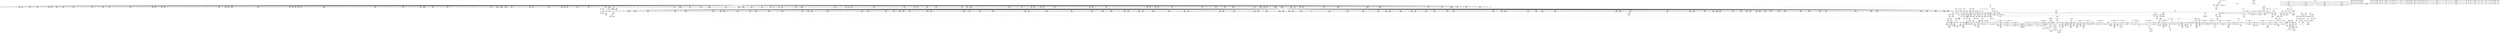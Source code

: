 digraph {
	CE0x4d42e60 [shape=record,shape=Mrecord,label="{CE0x4d42e60|56:_i8*,_:_CRE_902,903_}"]
	CE0x4d0c900 [shape=record,shape=Mrecord,label="{CE0x4d0c900|56:_i8*,_:_CRE_553,554_}"]
	CE0x4db3310 [shape=record,shape=Mrecord,label="{CE0x4db3310|current_sid:tmp18|security/selinux/hooks.c,218|*SummSink*}"]
	CE0x4d432a0 [shape=record,shape=Mrecord,label="{CE0x4d432a0|56:_i8*,_:_CRE_906,907_}"]
	CE0x4d8ee20 [shape=record,shape=Mrecord,label="{CE0x4d8ee20|56:_i8*,_:_CRE_926,927_}"]
	CE0x4d94a00 [shape=record,shape=Mrecord,label="{CE0x4d94a00|28:_i32,_:_CRE_60,61_}"]
	CE0x4d75850 [shape=record,shape=Mrecord,label="{CE0x4d75850|__llvm_gcov_indirect_counter_increment:bb|*SummSink*}"]
	CE0x4d0f220 [shape=record,shape=Mrecord,label="{CE0x4d0f220|56:_i8*,_:_CRE_285,286_}"]
	CE0x4d71d00 [shape=record,shape=Mrecord,label="{CE0x4d71d00|104:_%struct.inode*,_:_CRE_313,314_}"]
	CE0x4da3340 [shape=record,shape=Mrecord,label="{CE0x4da3340|i32_3|*Constant*}"]
	CE0x4d16b10 [shape=record,shape=Mrecord,label="{CE0x4d16b10|may_link:i_security|security/selinux/hooks.c,1769}"]
	CE0x4d24b70 [shape=record,shape=Mrecord,label="{CE0x4d24b70|56:_i8*,_:_CRE_201,202_}"]
	CE0x4d90830 [shape=record,shape=Mrecord,label="{CE0x4d90830|56:_i8*,_:_CRE_982,983_}"]
	CE0x4d40120 [shape=record,shape=Mrecord,label="{CE0x4d40120|56:_i8*,_:_CRE_898,899_}"]
	CE0x4d3e7a0 [shape=record,shape=Mrecord,label="{CE0x4d3e7a0|56:_i8*,_:_CRE_874,875_}"]
	CE0x4d90940 [shape=record,shape=Mrecord,label="{CE0x4d90940|56:_i8*,_:_CRE_983,984_}"]
	CE0x4d6c150 [shape=record,shape=Mrecord,label="{CE0x4d6c150|104:_%struct.inode*,_:_CRE_175,176_}"]
	CE0x4d3d3a0 [shape=record,shape=Mrecord,label="{CE0x4d3d3a0|56:_i8*,_:_CRE_832,840_|*MultipleSource*|Function::may_link&Arg::dir::|Function::selinux_inode_link&Arg::dir::|security/selinux/hooks.c,1769}"]
	CE0x4d03a60 [shape=record,shape=Mrecord,label="{CE0x4d03a60|may_link:dir|Function::may_link&Arg::dir::|*SummSource*}"]
	CE0x4d6ba30 [shape=record,shape=Mrecord,label="{CE0x4d6ba30|104:_%struct.inode*,_:_CRE_169,170_}"]
	CE0x4d3dfa0 [shape=record,shape=Mrecord,label="{CE0x4d3dfa0|56:_i8*,_:_CRE_866,867_}"]
	CE0x4dcc380 [shape=record,shape=Mrecord,label="{CE0x4dcc380|current_sid:tobool|security/selinux/hooks.c,218|*SummSource*}"]
	CE0x4da2670 [shape=record,shape=Mrecord,label="{CE0x4da2670|may_link:cond|security/selinux/hooks.c,1776|*SummSource*}"]
	CE0x4d73a20 [shape=record,shape=Mrecord,label="{CE0x4d73a20|_ret_void|*SummSource*}"]
	CE0x4d97e10 [shape=record,shape=Mrecord,label="{CE0x4d97e10|28:_i32,_:_CRE_108,109_}"]
	CE0x4db4f50 [shape=record,shape=Mrecord,label="{CE0x4db4f50|GLOBAL:get_current|*Constant*|*SummSink*}"]
	CE0x4d830d0 [shape=record,shape=Mrecord,label="{CE0x4d830d0|56:_i8*,_:_CRE_587,588_}"]
	CE0x4cf6e60 [shape=record,shape=Mrecord,label="{CE0x4cf6e60|__llvm_gcov_indirect_counter_increment:tmp1|*SummSink*}"]
	CE0x4d39890 [shape=record,shape=Mrecord,label="{CE0x4d39890|56:_i8*,_:_CRE_605,606_}"]
	CE0x4d25050 [shape=record,shape=Mrecord,label="{CE0x4d25050|56:_i8*,_:_CRE_207,208_}"]
	CE0x4d9d270 [shape=record,shape=Mrecord,label="{CE0x4d9d270|_call_void___llvm_gcov_indirect_counter_increment(i32*___llvm_gcov_global_state_pred221,_i64**_getelementptr_inbounds_(_4_x_i64*_,_4_x_i64*_*___llvm_gcda_edge_table220,_i64_0,_i64_1)),_!dbg_!27742|security/selinux/hooks.c,1783|*SummSource*}"]
	CE0x4da3270 [shape=record,shape=Mrecord,label="{CE0x4da3270|may_link:conv3|security/selinux/hooks.c,1776}"]
	CE0x4d67990 [shape=record,shape=Mrecord,label="{CE0x4d67990|104:_%struct.inode*,_:_CRE_8,12_|*MultipleSource*|Function::may_link&Arg::dentry::|security/selinux/hooks.c,1770|Function::selinux_inode_link&Arg::old_dentry::}"]
	CE0x4d95900 [shape=record,shape=Mrecord,label="{CE0x4d95900|28:_i32,_:_CRE_75,76_}"]
	CE0x4d10720 [shape=record,shape=Mrecord,label="{CE0x4d10720|56:_i8*,_:_CRE_267,268_}"]
	CE0x4d6e6b0 [shape=record,shape=Mrecord,label="{CE0x4d6e6b0|104:_%struct.inode*,_:_CRE_205,206_}"]
	CE0x4d256c0 [shape=record,shape=Mrecord,label="{CE0x4d256c0|56:_i8*,_:_CRE_232,236_|*MultipleSource*|Function::may_link&Arg::dir::|Function::selinux_inode_link&Arg::dir::|security/selinux/hooks.c,1769}"]
	CE0x4dce770 [shape=record,shape=Mrecord,label="{CE0x4dce770|may_link:tmp25|security/selinux/hooks.c,1797|*SummSource*}"]
	CE0x4d22fd0 [shape=record,shape=Mrecord,label="{CE0x4d22fd0|56:_i8*,_:_CRE_172,173_}"]
	CE0x4d749f0 [shape=record,shape=Mrecord,label="{CE0x4d749f0|current_sid:tmp24|security/selinux/hooks.c,220}"]
	CE0x4d483c0 [shape=record,shape=Mrecord,label="{CE0x4d483c0|56:_i8*,_:_CRE_203,204_}"]
	CE0x4d47a30 [shape=record,shape=Mrecord,label="{CE0x4d47a30|56:_i8*,_:_CRE_194,195_}"]
	CE0x4db3810 [shape=record,shape=Mrecord,label="{CE0x4db3810|i64*_getelementptr_inbounds_(_11_x_i64_,_11_x_i64_*___llvm_gcov_ctr125,_i64_0,_i64_10)|*Constant*}"]
	CE0x4d6fd40 [shape=record,shape=Mrecord,label="{CE0x4d6fd40|104:_%struct.inode*,_:_CRE_224,232_|*MultipleSource*|Function::may_link&Arg::dentry::|security/selinux/hooks.c,1770|Function::selinux_inode_link&Arg::old_dentry::}"]
	CE0x4d7f590 [shape=record,shape=Mrecord,label="{CE0x4d7f590|56:_i8*,_:_CRE_486,487_}"]
	CE0x4d82520 [shape=record,shape=Mrecord,label="{CE0x4d82520|56:_i8*,_:_CRE_576,577_}"]
	CE0x4d1ee80 [shape=record,shape=Mrecord,label="{CE0x4d1ee80|current_sid:tmp9|security/selinux/hooks.c,218|*SummSource*}"]
	CE0x4d714d0 [shape=record,shape=Mrecord,label="{CE0x4d714d0|104:_%struct.inode*,_:_CRE_306,307_}"]
	CE0x4da7780 [shape=record,shape=Mrecord,label="{CE0x4da7780|avc_has_perm:tclass|Function::avc_has_perm&Arg::tclass::|*SummSource*}"]
	CE0x4d08cc0 [shape=record,shape=Mrecord,label="{CE0x4d08cc0|56:_i8*,_:_CRE_170,171_}"]
	CE0x4d843f0 [shape=record,shape=Mrecord,label="{CE0x4d843f0|56:_i8*,_:_CRE_605,606_}"]
	CE0x4d8f7b0 [shape=record,shape=Mrecord,label="{CE0x4d8f7b0|56:_i8*,_:_CRE_935,936_}"]
	CE0x4d6f880 [shape=record,shape=Mrecord,label="{CE0x4d6f880|104:_%struct.inode*,_:_CRE_220,221_}"]
	CE0x4d08ff0 [shape=record,shape=Mrecord,label="{CE0x4d08ff0|56:_i8*,_:_CRE_173,174_}"]
	CE0x4d850b0 [shape=record,shape=Mrecord,label="{CE0x4d850b0|56:_i8*,_:_CRE_617,618_}"]
	CE0x4d01140 [shape=record,shape=Mrecord,label="{CE0x4d01140|selinux_inode_link:tmp3}"]
	CE0x4daef30 [shape=record,shape=Mrecord,label="{CE0x4daef30|_call_void___llvm_gcov_indirect_counter_increment(i32*___llvm_gcov_global_state_pred221,_i64**_getelementptr_inbounds_(_4_x_i64*_,_4_x_i64*_*___llvm_gcda_edge_table220,_i64_0,_i64_0)),_!dbg_!27749|security/selinux/hooks.c,1793|*SummSink*}"]
	CE0x4db2670 [shape=record,shape=Mrecord,label="{CE0x4db2670|i64*_getelementptr_inbounds_(_11_x_i64_,_11_x_i64_*___llvm_gcov_ctr125,_i64_0,_i64_9)|*Constant*|*SummSource*}"]
	CE0x4d7bbc0 [shape=record,shape=Mrecord,label="{CE0x4d7bbc0|56:_i8*,_:_CRE_304,305_}"]
	CE0x4d22880 [shape=record,shape=Mrecord,label="{CE0x4d22880|56:_i8*,_:_CRE_163,164_}"]
	CE0x4d79690 [shape=record,shape=Mrecord,label="{CE0x4d79690|56:_i8*,_:_CRE_269,270_}"]
	CE0x4cfd490 [shape=record,shape=Mrecord,label="{CE0x4cfd490|56:_i8*,_:_CRE_140,141_}"]
	CE0x4d80ea0 [shape=record,shape=Mrecord,label="{CE0x4d80ea0|56:_i8*,_:_CRE_556,557_}"]
	CE0x4d92e50 [shape=record,shape=Mrecord,label="{CE0x4d92e50|28:_i32,_:_CRE_18,19_}"]
	CE0x4d4a660 [shape=record,shape=Mrecord,label="{CE0x4d4a660|56:_i8*,_:_CRE_146,147_}"]
	CE0x4cf4400 [shape=record,shape=Mrecord,label="{CE0x4cf4400|i32_1|*Constant*|*SummSink*}"]
	CE0x4d79e00 [shape=record,shape=Mrecord,label="{CE0x4d79e00|56:_i8*,_:_CRE_276,277_}"]
	CE0x4da5850 [shape=record,shape=Mrecord,label="{CE0x4da5850|i64_0|*Constant*|*SummSink*}"]
	CE0x4db2c30 [shape=record,shape=Mrecord,label="{CE0x4db2c30|current_sid:tmp17|security/selinux/hooks.c,218|*SummSource*}"]
	CE0x4db53d0 [shape=record,shape=Mrecord,label="{CE0x4db53d0|_ret_%struct.task_struct*_%tmp4,_!dbg_!27714|./arch/x86/include/asm/current.h,14|*SummSource*}"]
	CE0x4d84940 [shape=record,shape=Mrecord,label="{CE0x4d84940|56:_i8*,_:_CRE_610,611_}"]
	CE0x4dab660 [shape=record,shape=Mrecord,label="{CE0x4dab660|i64**_getelementptr_inbounds_(_4_x_i64*_,_4_x_i64*_*___llvm_gcda_edge_table220,_i64_0,_i64_2)|*Constant*}"]
	CE0x4d9b6a0 [shape=record,shape=Mrecord,label="{CE0x4d9b6a0|i64*_getelementptr_inbounds_(_14_x_i64_,_14_x_i64_*___llvm_gcov_ctr219,_i64_0,_i64_11)|*Constant*|*SummSource*}"]
	CE0x4d10e40 [shape=record,shape=Mrecord,label="{CE0x4d10e40|56:_i8*,_:_CRE_291,292_}"]
	CE0x4d89970 [shape=record,shape=Mrecord,label="{CE0x4d89970|56:_i8*,_:_CRE_876,877_}"]
	CE0x4d6de60 [shape=record,shape=Mrecord,label="{CE0x4d6de60|104:_%struct.inode*,_:_CRE_198,199_}"]
	CE0x4d881a0 [shape=record,shape=Mrecord,label="{CE0x4d881a0|56:_i8*,_:_CRE_816,824_|*MultipleSource*|*LoadInst*|security/selinux/hooks.c,1770|security/selinux/hooks.c,1770}"]
	CE0x4d6e910 [shape=record,shape=Mrecord,label="{CE0x4d6e910|104:_%struct.inode*,_:_CRE_207,208_}"]
	CE0x4d19940 [shape=record,shape=Mrecord,label="{CE0x4d19940|may_link:tmp12|security/selinux/hooks.c,1779|*SummSource*}"]
	CE0x4d3a800 [shape=record,shape=Mrecord,label="{CE0x4d3a800|56:_i8*,_:_CRE_624,628_|*MultipleSource*|Function::may_link&Arg::dir::|Function::selinux_inode_link&Arg::dir::|security/selinux/hooks.c,1769}"]
	CE0x4dd2440 [shape=record,shape=Mrecord,label="{CE0x4dd2440|current_sid:if.end}"]
	CE0x4d77d10 [shape=record,shape=Mrecord,label="{CE0x4d77d10|56:_i8*,_:_CRE_245,246_}"]
	CE0x4d7a680 [shape=record,shape=Mrecord,label="{CE0x4d7a680|56:_i8*,_:_CRE_284,285_}"]
	CE0x4d39140 [shape=record,shape=Mrecord,label="{CE0x4d39140|56:_i8*,_:_CRE_596,597_}"]
	CE0x4d4a880 [shape=record,shape=Mrecord,label="{CE0x4d4a880|56:_i8*,_:_CRE_148,149_}"]
	CE0x4dac480 [shape=record,shape=Mrecord,label="{CE0x4dac480|_call_void___llvm_gcov_indirect_counter_increment(i32*___llvm_gcov_global_state_pred221,_i64**_getelementptr_inbounds_(_4_x_i64*_,_4_x_i64*_*___llvm_gcda_edge_table220,_i64_0,_i64_3)),_!dbg_!27747|security/selinux/hooks.c,1789}"]
	CE0x4d727b0 [shape=record,shape=Mrecord,label="{CE0x4d727b0|may_link:tmp4|*LoadInst*|security/selinux/hooks.c,1770|*SummSink*}"]
	CE0x4d8fdd0 [shape=record,shape=Mrecord,label="{CE0x4d8fdd0|56:_i8*,_:_CRE_960,968_|*MultipleSource*|*LoadInst*|security/selinux/hooks.c,1770|security/selinux/hooks.c,1770}"]
	CE0x4d04460 [shape=record,shape=Mrecord,label="{CE0x4d04460|_call_void___llvm_gcov_indirect_counter_increment(i32*___llvm_gcov_global_state_pred221,_i64**_getelementptr_inbounds_(_4_x_i64*_,_4_x_i64*_*___llvm_gcda_edge_table220,_i64_0,_i64_2)),_!dbg_!27745|security/selinux/hooks.c,1786|*SummSink*}"]
	CE0x4d01a70 [shape=record,shape=Mrecord,label="{CE0x4d01a70|i64*_getelementptr_inbounds_(_2_x_i64_,_2_x_i64_*___llvm_gcov_ctr218,_i64_0,_i64_0)|*Constant*}"]
	CE0x4dd27c0 [shape=record,shape=Mrecord,label="{CE0x4dd27c0|current_sid:do.end}"]
	CE0x4d0aca0 [shape=record,shape=Mrecord,label="{CE0x4d0aca0|56:_i8*,_:_CRE_477,478_}"]
	CE0x4d96f00 [shape=record,shape=Mrecord,label="{CE0x4d96f00|28:_i32,_:_CRE_97,98_}"]
	CE0x4d3a320 [shape=record,shape=Mrecord,label="{CE0x4d3a320|56:_i8*,_:_CRE_618,619_}"]
	CE0x4d38c60 [shape=record,shape=Mrecord,label="{CE0x4d38c60|56:_i8*,_:_CRE_590,591_}"]
	CE0x4d69a90 [shape=record,shape=Mrecord,label="{CE0x4d69a90|104:_%struct.inode*,_:_CRE_144,145_}"]
	CE0x4d472c0 [shape=record,shape=Mrecord,label="{CE0x4d472c0|56:_i8*,_:_CRE_187,188_}"]
	CE0x4d98cf0 [shape=record,shape=Mrecord,label="{CE0x4d98cf0|28:_i32,_:_CRE_136,144_|*MultipleSource*|*LoadInst*|security/selinux/hooks.c,1769|security/selinux/hooks.c,1769|security/selinux/hooks.c,1777}"]
	CE0x4d37670 [shape=record,shape=Mrecord,label="{CE0x4d37670|56:_i8*,_:_CRE_563,564_}"]
	CE0x4e205d0 [shape=record,shape=Mrecord,label="{CE0x4e205d0|get_current:tmp3|*SummSink*}"]
	CE0x4d705c0 [shape=record,shape=Mrecord,label="{CE0x4d705c0|104:_%struct.inode*,_:_CRE_264,272_|*MultipleSource*|Function::may_link&Arg::dentry::|security/selinux/hooks.c,1770|Function::selinux_inode_link&Arg::old_dentry::}"]
	CE0x4d08aa0 [shape=record,shape=Mrecord,label="{CE0x4d08aa0|56:_i8*,_:_CRE_168,169_}"]
	CE0x4d90dd0 [shape=record,shape=Mrecord,label="{CE0x4d90dd0|56:_i8*,_:_CRE_992,1000_|*MultipleSource*|*LoadInst*|security/selinux/hooks.c,1770|security/selinux/hooks.c,1770}"]
	CE0x4d138b0 [shape=record,shape=Mrecord,label="{CE0x4d138b0|56:_i8*,_:_CRE_253,254_}"]
	CE0x4d00490 [shape=record,shape=Mrecord,label="{CE0x4d00490|selinux_inode_link:tmp1}"]
	CE0x4dd1490 [shape=record,shape=Mrecord,label="{CE0x4dd1490|i64*_getelementptr_inbounds_(_14_x_i64_,_14_x_i64_*___llvm_gcov_ctr219,_i64_0,_i64_13)|*Constant*}"]
	CE0x4d3c460 [shape=record,shape=Mrecord,label="{CE0x4d3c460|56:_i8*,_:_CRE_760,768_|*MultipleSource*|Function::may_link&Arg::dir::|Function::selinux_inode_link&Arg::dir::|security/selinux/hooks.c,1769}"]
	CE0x4d71e30 [shape=record,shape=Mrecord,label="{CE0x4d71e30|104:_%struct.inode*,_:_CRE_314,315_}"]
	CE0x4d251f0 [shape=record,shape=Mrecord,label="{CE0x4d251f0|56:_i8*,_:_CRE_212,216_|*MultipleSource*|Function::may_link&Arg::dir::|Function::selinux_inode_link&Arg::dir::|security/selinux/hooks.c,1769}"]
	CE0x4d3ff00 [shape=record,shape=Mrecord,label="{CE0x4d3ff00|56:_i8*,_:_CRE_896,897_}"]
	CE0x4db03a0 [shape=record,shape=Mrecord,label="{CE0x4db03a0|i32_78|*Constant*|*SummSink*}"]
	CE0x4dc01c0 [shape=record,shape=Mrecord,label="{CE0x4dc01c0|i64*_getelementptr_inbounds_(_14_x_i64_,_14_x_i64_*___llvm_gcov_ctr219,_i64_0,_i64_12)|*Constant*|*SummSource*}"]
	CE0x4d81310 [shape=record,shape=Mrecord,label="{CE0x4d81310|56:_i8*,_:_CRE_559,560_}"]
	CE0x4d7e4b0 [shape=record,shape=Mrecord,label="{CE0x4d7e4b0|56:_i8*,_:_CRE_464,472_|*MultipleSource*|*LoadInst*|security/selinux/hooks.c,1770|security/selinux/hooks.c,1770}"]
	CE0x4d716f0 [shape=record,shape=Mrecord,label="{CE0x4d716f0|104:_%struct.inode*,_:_CRE_307,308_}"]
	CE0x4db3940 [shape=record,shape=Mrecord,label="{CE0x4db3940|current_sid:tmp19|security/selinux/hooks.c,218|*SummSource*}"]
	CE0x4d79ad0 [shape=record,shape=Mrecord,label="{CE0x4d79ad0|56:_i8*,_:_CRE_273,274_}"]
	CE0x4d01d80 [shape=record,shape=Mrecord,label="{CE0x4d01d80|may_link:return|*SummSink*}"]
	CE0x4d78150 [shape=record,shape=Mrecord,label="{CE0x4d78150|56:_i8*,_:_CRE_249,250_}"]
	CE0x4d08990 [shape=record,shape=Mrecord,label="{CE0x4d08990|56:_i8*,_:_CRE_167,168_}"]
	CE0x4d7fb30 [shape=record,shape=Mrecord,label="{CE0x4d7fb30|56:_i8*,_:_CRE_500,504_|*MultipleSource*|*LoadInst*|security/selinux/hooks.c,1770|security/selinux/hooks.c,1770}"]
	CE0x4d22610 [shape=record,shape=Mrecord,label="{CE0x4d22610|56:_i8*,_:_CRE_160,161_}"]
	CE0x4d94f00 [shape=record,shape=Mrecord,label="{CE0x4d94f00|28:_i32,_:_CRE_65,66_}"]
	CE0x4d91ca0 [shape=record,shape=Mrecord,label="{CE0x4d91ca0|may_link:tmp23|security/selinux/hooks.c,1797|*SummSink*}"]
	CE0x4dd3760 [shape=record,shape=Mrecord,label="{CE0x4dd3760|current_sid:if.then|*SummSink*}"]
	CE0x4da3ff0 [shape=record,shape=Mrecord,label="{CE0x4da3ff0|may_link:conv3|security/selinux/hooks.c,1776|*SummSink*}"]
	CE0x4dce380 [shape=record,shape=Mrecord,label="{CE0x4dce380|may_link:sclass|security/selinux/hooks.c,1797|*SummSink*}"]
	CE0x4d3bf20 [shape=record,shape=Mrecord,label="{CE0x4d3bf20|56:_i8*,_:_CRE_736,740_|*MultipleSource*|Function::may_link&Arg::dir::|Function::selinux_inode_link&Arg::dir::|security/selinux/hooks.c,1769}"]
	CE0x4d89420 [shape=record,shape=Mrecord,label="{CE0x4d89420|56:_i8*,_:_CRE_871,872_}"]
	CE0x5946b10 [shape=record,shape=Mrecord,label="{CE0x5946b10|selinux_inode_link:call|security/selinux/hooks.c,2769|*SummSink*}"]
	CE0x4d27910 [shape=record,shape=Mrecord,label="{CE0x4d27910|current_sid:tmp|*SummSource*}"]
	CE0x4d3ebe0 [shape=record,shape=Mrecord,label="{CE0x4d3ebe0|56:_i8*,_:_CRE_878,879_}"]
	CE0x4d37810 [shape=record,shape=Mrecord,label="{CE0x4d37810|56:_i8*,_:_CRE_565,566_}"]
	CE0x4d90370 [shape=record,shape=Mrecord,label="{CE0x4d90370|56:_i8*,_:_CRE_978,979_}"]
	CE0x4d81fd0 [shape=record,shape=Mrecord,label="{CE0x4d81fd0|56:_i8*,_:_CRE_571,572_}"]
	CE0x4d04300 [shape=record,shape=Mrecord,label="{CE0x4d04300|_call_void___llvm_gcov_indirect_counter_increment(i32*___llvm_gcov_global_state_pred221,_i64**_getelementptr_inbounds_(_4_x_i64*_,_4_x_i64*_*___llvm_gcda_edge_table220,_i64_0,_i64_2)),_!dbg_!27745|security/selinux/hooks.c,1786|*SummSource*}"]
	CE0x4d267f0 [shape=record,shape=Mrecord,label="{CE0x4d267f0|current_sid:tobool1|security/selinux/hooks.c,218}"]
	CE0x4d6d610 [shape=record,shape=Mrecord,label="{CE0x4d6d610|104:_%struct.inode*,_:_CRE_191,192_}"]
	CE0x4d90720 [shape=record,shape=Mrecord,label="{CE0x4d90720|56:_i8*,_:_CRE_981,982_}"]
	CE0x4da7130 [shape=record,shape=Mrecord,label="{CE0x4da7130|i16_7|*Constant*}"]
	CE0x4d0e670 [shape=record,shape=Mrecord,label="{CE0x4d0e670|56:_i8*,_:_CRE_136,137_}"]
	CE0x4d43d40 [shape=record,shape=Mrecord,label="{CE0x4d43d40|56:_i8*,_:_CRE_916,917_}"]
	CE0x4dae3a0 [shape=record,shape=Mrecord,label="{CE0x4dae3a0|may_link:tmp19|security/selinux/hooks.c,1789}"]
	CE0x4d3bd60 [shape=record,shape=Mrecord,label="{CE0x4d3bd60|56:_i8*,_:_CRE_728,736_|*MultipleSource*|Function::may_link&Arg::dir::|Function::selinux_inode_link&Arg::dir::|security/selinux/hooks.c,1769}"]
	CE0x4d3c2a0 [shape=record,shape=Mrecord,label="{CE0x4d3c2a0|56:_i8*,_:_CRE_752,756_|*MultipleSource*|Function::may_link&Arg::dir::|Function::selinux_inode_link&Arg::dir::|security/selinux/hooks.c,1769}"]
	CE0x4d853e0 [shape=record,shape=Mrecord,label="{CE0x4d853e0|56:_i8*,_:_CRE_620,621_}"]
	CE0x4d41660 [shape=record,shape=Mrecord,label="{CE0x4d41660|56:_i8*,_:_CRE_918,919_}"]
	CE0x4d6b310 [shape=record,shape=Mrecord,label="{CE0x4d6b310|104:_%struct.inode*,_:_CRE_163,164_}"]
	CE0x4d63930 [shape=record,shape=Mrecord,label="{CE0x4d63930|current_sid:tmp1}"]
	CE0x4d3a660 [shape=record,shape=Mrecord,label="{CE0x4d3a660|56:_i8*,_:_CRE_622,623_}"]
	CE0x4d04b10 [shape=record,shape=Mrecord,label="{CE0x4d04b10|GLOBAL:may_link|*Constant*|*SummSource*}"]
	CE0x4da0ba0 [shape=record,shape=Mrecord,label="{CE0x4da0ba0|i8_10|*Constant*|*SummSink*}"]
	CE0x4d434c0 [shape=record,shape=Mrecord,label="{CE0x4d434c0|56:_i8*,_:_CRE_908,909_}"]
	CE0x4d01bc0 [shape=record,shape=Mrecord,label="{CE0x4d01bc0|may_link:bb|*SummSink*}"]
	CE0x4d94e00 [shape=record,shape=Mrecord,label="{CE0x4d94e00|28:_i32,_:_CRE_64,65_}"]
	CE0x4dbf160 [shape=record,shape=Mrecord,label="{CE0x4dbf160|may_link:av.0|*SummSource*}"]
	CE0x4dd1e40 [shape=record,shape=Mrecord,label="{CE0x4dd1e40|may_link:tmp27|security/selinux/hooks.c,1799|*SummSink*}"]
	CE0x4d43e50 [shape=record,shape=Mrecord,label="{CE0x4d43e50|56:_i8*,_:_CRE_917,918_}"]
	CE0x4d444b0 [shape=record,shape=Mrecord,label="{CE0x4d444b0|56:_i8*,_:_CRE_923,924_}"]
	CE0x4d469e0 [shape=record,shape=Mrecord,label="{CE0x4d469e0|_call_void___llvm_gcov_indirect_counter_increment(i32*___llvm_gcov_global_state_pred221,_i64**_getelementptr_inbounds_(_4_x_i64*_,_4_x_i64*_*___llvm_gcda_edge_table220,_i64_0,_i64_2)),_!dbg_!27745|security/selinux/hooks.c,1786}"]
	CE0x4d49620 [shape=record,shape=Mrecord,label="{CE0x4d49620|56:_i8*,_:_CRE_112,120_|*MultipleSource*|*LoadInst*|security/selinux/hooks.c,1770|security/selinux/hooks.c,1770}"]
	CE0x4d64e70 [shape=record,shape=Mrecord,label="{CE0x4d64e70|current_sid:tmp13|security/selinux/hooks.c,218}"]
	CE0x4d3b660 [shape=record,shape=Mrecord,label="{CE0x4d3b660|56:_i8*,_:_CRE_688,692_|*MultipleSource*|Function::may_link&Arg::dir::|Function::selinux_inode_link&Arg::dir::|security/selinux/hooks.c,1769}"]
	CE0x4d7fec0 [shape=record,shape=Mrecord,label="{CE0x4d7fec0|56:_i8*,_:_CRE_508,512_|*MultipleSource*|*LoadInst*|security/selinux/hooks.c,1770|security/selinux/hooks.c,1770}"]
	CE0x4d11250 [shape=record,shape=Mrecord,label="{CE0x4d11250|56:_i8*,_:_CRE_296,297_}"]
	CE0x4d10650 [shape=record,shape=Mrecord,label="{CE0x4d10650|56:_i8*,_:_CRE_266,267_}"]
	CE0x4d43c30 [shape=record,shape=Mrecord,label="{CE0x4d43c30|56:_i8*,_:_CRE_915,916_}"]
	CE0x4cf44a0 [shape=record,shape=Mrecord,label="{CE0x4cf44a0|_call_void_mcount()_#3}"]
	CE0x4d7c440 [shape=record,shape=Mrecord,label="{CE0x4d7c440|56:_i8*,_:_CRE_472,473_}"]
	CE0x4d252c0 [shape=record,shape=Mrecord,label="{CE0x4d252c0|56:_i8*,_:_CRE_216,224_|*MultipleSource*|Function::may_link&Arg::dir::|Function::selinux_inode_link&Arg::dir::|security/selinux/hooks.c,1769}"]
	CE0x4d86db0 [shape=record,shape=Mrecord,label="{CE0x4d86db0|56:_i8*,_:_CRE_712,728_|*MultipleSource*|*LoadInst*|security/selinux/hooks.c,1770|security/selinux/hooks.c,1770}"]
	CE0x4cf3a50 [shape=record,shape=Mrecord,label="{CE0x4cf3a50|56:_i8*,_:_CRE_978,979_}"]
	CE0x4d1ed80 [shape=record,shape=Mrecord,label="{CE0x4d1ed80|current_sid:tmp9|security/selinux/hooks.c,218}"]
	CE0x4d77f30 [shape=record,shape=Mrecord,label="{CE0x4d77f30|56:_i8*,_:_CRE_247,248_}"]
	CE0x4dca990 [shape=record,shape=Mrecord,label="{CE0x4dca990|__llvm_gcov_indirect_counter_increment:tmp3}"]
	CE0x4dc0270 [shape=record,shape=Mrecord,label="{CE0x4dc0270|i64*_getelementptr_inbounds_(_14_x_i64_,_14_x_i64_*___llvm_gcov_ctr219,_i64_0,_i64_12)|*Constant*|*SummSink*}"]
	CE0x4d7f370 [shape=record,shape=Mrecord,label="{CE0x4d7f370|56:_i8*,_:_CRE_484,485_}"]
	CE0x4d989c0 [shape=record,shape=Mrecord,label="{CE0x4d989c0|28:_i32,_:_CRE_119,120_}"]
	CE0x4d7f8c0 [shape=record,shape=Mrecord,label="{CE0x4d7f8c0|56:_i8*,_:_CRE_488,496_|*MultipleSource*|*LoadInst*|security/selinux/hooks.c,1770|security/selinux/hooks.c,1770}"]
	CE0x4d20800 [shape=record,shape=Mrecord,label="{CE0x4d20800|i64_3|*Constant*|*SummSink*}"]
	CE0x4d919a0 [shape=record,shape=Mrecord,label="{CE0x4d919a0|may_link:sid4|security/selinux/hooks.c,1777|*SummSink*}"]
	CE0x4d6a730 [shape=record,shape=Mrecord,label="{CE0x4d6a730|104:_%struct.inode*,_:_CRE_153,154_}"]
	CE0x4d91a10 [shape=record,shape=Mrecord,label="{CE0x4d91a10|28:_i32,_:_CRE_8,9_}"]
	CE0x4d0abc0 [shape=record,shape=Mrecord,label="{CE0x4d0abc0|56:_i8*,_:_CRE_475,476_}"]
	CE0x4d219e0 [shape=record,shape=Mrecord,label="{CE0x4d219e0|i64_5|*Constant*|*SummSource*}"]
	CE0x4d73140 [shape=record,shape=Mrecord,label="{CE0x4d73140|may_link:tmp3|security/selinux/hooks.c,1769|*SummSource*}"]
	CE0x4daedd0 [shape=record,shape=Mrecord,label="{CE0x4daedd0|_call_void___llvm_gcov_indirect_counter_increment(i32*___llvm_gcov_global_state_pred221,_i64**_getelementptr_inbounds_(_4_x_i64*_,_4_x_i64*_*___llvm_gcda_edge_table220,_i64_0,_i64_0)),_!dbg_!27749|security/selinux/hooks.c,1793|*SummSource*}"]
	CE0x4d81970 [shape=record,shape=Mrecord,label="{CE0x4d81970|56:_i8*,_:_CRE_565,566_}"]
	CE0x4d44d50 [shape=record,shape=Mrecord,label="{CE0x4d44d50|56:_i8*,_:_CRE_992,1000_|*MultipleSource*|Function::may_link&Arg::dir::|Function::selinux_inode_link&Arg::dir::|security/selinux/hooks.c,1769}"]
	CE0x4d103e0 [shape=record,shape=Mrecord,label="{CE0x4d103e0|56:_i8*,_:_CRE_263,264_}"]
	CE0x4cf6550 [shape=record,shape=Mrecord,label="{CE0x4cf6550|i32_0|*Constant*}"]
	CE0x4d92140 [shape=record,shape=Mrecord,label="{CE0x4d92140|may_link:sid10|security/selinux/hooks.c,1797|*SummSource*}"]
	CE0x4cee820 [shape=record,shape=Mrecord,label="{CE0x4cee820|may_link:sw.bb}"]
	CE0x4d481a0 [shape=record,shape=Mrecord,label="{CE0x4d481a0|56:_i8*,_:_CRE_201,202_}"]
	CE0x4daacc0 [shape=record,shape=Mrecord,label="{CE0x4daacc0|current_sid:tmp22|security/selinux/hooks.c,218}"]
	CE0x4d0e290 [shape=record,shape=Mrecord,label="{CE0x4d0e290|56:_i8*,_:_CRE_120,128_|*MultipleSource*|Function::may_link&Arg::dir::|Function::selinux_inode_link&Arg::dir::|security/selinux/hooks.c,1769}"]
	CE0x4d22a20 [shape=record,shape=Mrecord,label="{CE0x4d22a20|56:_i8*,_:_CRE_165,166_}"]
	CE0x4d8fc40 [shape=record,shape=Mrecord,label="{CE0x4d8fc40|56:_i8*,_:_CRE_952,960_|*MultipleSource*|*LoadInst*|security/selinux/hooks.c,1770|security/selinux/hooks.c,1770}"]
	CE0x4d3f570 [shape=record,shape=Mrecord,label="{CE0x4d3f570|56:_i8*,_:_CRE_887,888_}"]
	CE0x4cfd740 [shape=record,shape=Mrecord,label="{CE0x4cfd740|56:_i8*,_:_CRE_144,145_}"]
	CE0x4d9c0e0 [shape=record,shape=Mrecord,label="{CE0x4d9c0e0|may_link:tmp21|security/selinux/hooks.c,1793|*SummSink*}"]
	CE0x4cf7340 [shape=record,shape=Mrecord,label="{CE0x4cf7340|i64*_getelementptr_inbounds_(_14_x_i64_,_14_x_i64_*___llvm_gcov_ctr219,_i64_0,_i64_3)|*Constant*}"]
	CE0x4d7fcc0 [shape=record,shape=Mrecord,label="{CE0x4d7fcc0|56:_i8*,_:_CRE_504,508_|*MultipleSource*|*LoadInst*|security/selinux/hooks.c,1770|security/selinux/hooks.c,1770}"]
	CE0x4d484d0 [shape=record,shape=Mrecord,label="{CE0x4d484d0|56:_i8*,_:_CRE_204,205_}"]
	CE0x4d22c90 [shape=record,shape=Mrecord,label="{CE0x4d22c90|56:_i8*,_:_CRE_168,169_}"]
	CE0x4d9a170 [shape=record,shape=Mrecord,label="{CE0x4d9a170|may_link:tmp7|security/selinux/hooks.c,1777|*SummSource*}"]
	CE0x4dcebb0 [shape=record,shape=Mrecord,label="{CE0x4dcebb0|GLOBAL:current_task|Global_var:current_task}"]
	CE0x4d3f130 [shape=record,shape=Mrecord,label="{CE0x4d3f130|56:_i8*,_:_CRE_883,884_}"]
	CE0x4d24eb0 [shape=record,shape=Mrecord,label="{CE0x4d24eb0|56:_i8*,_:_CRE_205,206_}"]
	CE0x4d80430 [shape=record,shape=Mrecord,label="{CE0x4d80430|56:_i8*,_:_CRE_528,536_|*MultipleSource*|*LoadInst*|security/selinux/hooks.c,1770|security/selinux/hooks.c,1770}"]
	CE0x4cf2d90 [shape=record,shape=Mrecord,label="{CE0x4cf2d90|56:_i8*,_:_CRE_935,936_}"]
	CE0x4cfd9b0 [shape=record,shape=Mrecord,label="{CE0x4cfd9b0|56:_i8*,_:_CRE_147,148_}"]
	CE0x4d40ef0 [shape=record,shape=Mrecord,label="{CE0x4d40ef0|56:_i8*,_:_CRE_911,912_}"]
	CE0x4d6a600 [shape=record,shape=Mrecord,label="{CE0x4d6a600|104:_%struct.inode*,_:_CRE_152,153_}"]
	CE0x4d7dba0 [shape=record,shape=Mrecord,label="{CE0x4d7dba0|56:_i8*,_:_CRE_424,432_|*MultipleSource*|*LoadInst*|security/selinux/hooks.c,1770|security/selinux/hooks.c,1770}"]
	CE0x4d0f150 [shape=record,shape=Mrecord,label="{CE0x4d0f150|56:_i8*,_:_CRE_284,285_}"]
	CE0x4d222d0 [shape=record,shape=Mrecord,label="{CE0x4d222d0|56:_i8*,_:_CRE_156,157_}"]
	CE0x4d63050 [shape=record,shape=Mrecord,label="{CE0x4d63050|current_sid:tmp6|security/selinux/hooks.c,218|*SummSink*}"]
	CE0x4d0a700 [shape=record,shape=Mrecord,label="{CE0x4d0a700|56:_i8*,_:_CRE_472,473_}"]
	CE0x4d09870 [shape=record,shape=Mrecord,label="{CE0x4d09870|56:_i8*,_:_CRE_181,182_}"]
	CE0x4d787b0 [shape=record,shape=Mrecord,label="{CE0x4d787b0|56:_i8*,_:_CRE_255,256_}"]
	CE0x4da6bd0 [shape=record,shape=Mrecord,label="{CE0x4da6bd0|avc_has_perm:ssid|Function::avc_has_perm&Arg::ssid::|*SummSink*}"]
	CE0x4d92940 [shape=record,shape=Mrecord,label="{CE0x4d92940|28:_i32,_:_CRE_12,13_}"]
	CE0x4d38920 [shape=record,shape=Mrecord,label="{CE0x4d38920|56:_i8*,_:_CRE_586,587_}"]
	CE0x4d82630 [shape=record,shape=Mrecord,label="{CE0x4d82630|56:_i8*,_:_CRE_577,578_}"]
	CE0x4dd6750 [shape=record,shape=Mrecord,label="{CE0x4dd6750|current_sid:tmp16|security/selinux/hooks.c,218|*SummSink*}"]
	CE0x4d04780 [shape=record,shape=Mrecord,label="{CE0x4d04780|56:_i8*,_:_CRE_4,8_|*MultipleSource*|*LoadInst*|security/selinux/hooks.c,1770|security/selinux/hooks.c,1770}"]
	CE0x4d10a60 [shape=record,shape=Mrecord,label="{CE0x4d10a60|56:_i8*,_:_CRE_271,272_}"]
	CE0x4da2e30 [shape=record,shape=Mrecord,label="{CE0x4da2e30|may_link:or|security/selinux/hooks.c,1776}"]
	CE0x4d0c200 [shape=record,shape=Mrecord,label="{CE0x4d0c200|56:_i8*,_:_CRE_536,540_|*MultipleSource*|Function::may_link&Arg::dir::|Function::selinux_inode_link&Arg::dir::|security/selinux/hooks.c,1769}"]
	CE0x4d43a10 [shape=record,shape=Mrecord,label="{CE0x4d43a10|56:_i8*,_:_CRE_913,914_}"]
	CE0x4da5290 [shape=record,shape=Mrecord,label="{CE0x4da5290|may_link:tmp8|security/selinux/hooks.c,1778}"]
	CE0x4d19350 [shape=record,shape=Mrecord,label="{CE0x4d19350|may_link:tmp12|security/selinux/hooks.c,1779}"]
	CE0x4d425e0 [shape=record,shape=Mrecord,label="{CE0x4d425e0|56:_i8*,_:_CRE_894,895_}"]
	CE0x4d48090 [shape=record,shape=Mrecord,label="{CE0x4d48090|56:_i8*,_:_CRE_200,201_}"]
	CE0x4cfe7b0 [shape=record,shape=Mrecord,label="{CE0x4cfe7b0|_ret_i32_%call,_!dbg_!27715|security/selinux/hooks.c,2769|*SummSource*}"]
	CE0x4d27830 [shape=record,shape=Mrecord,label="{CE0x4d27830|current_sid:tmp}"]
	CE0x4d249d0 [shape=record,shape=Mrecord,label="{CE0x4d249d0|56:_i8*,_:_CRE_199,200_}"]
	CE0x4d6f3c0 [shape=record,shape=Mrecord,label="{CE0x4d6f3c0|104:_%struct.inode*,_:_CRE_216,217_}"]
	CE0x4d83c80 [shape=record,shape=Mrecord,label="{CE0x4d83c80|56:_i8*,_:_CRE_598,599_}"]
	CE0x4d8f8c0 [shape=record,shape=Mrecord,label="{CE0x4d8f8c0|56:_i8*,_:_CRE_976,977_}"]
	CE0x4d0eee0 [shape=record,shape=Mrecord,label="{CE0x4d0eee0|56:_i8*,_:_CRE_281,282_}"]
	CE0x4d28e20 [shape=record,shape=Mrecord,label="{CE0x4d28e20|56:_i8*,_:_CRE_312,320_|*MultipleSource*|Function::may_link&Arg::dir::|Function::selinux_inode_link&Arg::dir::|security/selinux/hooks.c,1769}"]
	CE0x4d0c040 [shape=record,shape=Mrecord,label="{CE0x4d0c040|56:_i8*,_:_CRE_528,536_|*MultipleSource*|Function::may_link&Arg::dir::|Function::selinux_inode_link&Arg::dir::|security/selinux/hooks.c,1769}"]
	CE0x4d39480 [shape=record,shape=Mrecord,label="{CE0x4d39480|56:_i8*,_:_CRE_600,601_}"]
	CE0x4d46c70 [shape=record,shape=Mrecord,label="{CE0x4d46c70|56:_i8*,_:_CRE_2,4_|*MultipleSource*|*LoadInst*|security/selinux/hooks.c,1770|security/selinux/hooks.c,1770}"]
	CE0x4dcbe10 [shape=record,shape=Mrecord,label="{CE0x4dcbe10|__llvm_gcov_indirect_counter_increment:tmp6|*SummSource*}"]
	CE0x4d6aac0 [shape=record,shape=Mrecord,label="{CE0x4d6aac0|104:_%struct.inode*,_:_CRE_156,157_}"]
	CE0x4d82eb0 [shape=record,shape=Mrecord,label="{CE0x4d82eb0|56:_i8*,_:_CRE_585,586_}"]
	CE0x4da1a30 [shape=record,shape=Mrecord,label="{CE0x4da1a30|may_link:dentry2|security/selinux/hooks.c,1773|*SummSink*}"]
	CE0x4d89640 [shape=record,shape=Mrecord,label="{CE0x4d89640|56:_i8*,_:_CRE_873,874_}"]
	CE0x4cfbc50 [shape=record,shape=Mrecord,label="{CE0x4cfbc50|_ret_i32_%retval.0,_!dbg_!27757|security/selinux/hooks.c,1799|*SummSink*}"]
	CE0x4d14ac0 [shape=record,shape=Mrecord,label="{CE0x4d14ac0|__llvm_gcov_indirect_counter_increment:tmp3|*SummSource*}"]
	CE0x4d236b0 [shape=record,shape=Mrecord,label="{CE0x4d236b0|__llvm_gcov_indirect_counter_increment:tmp}"]
	CE0x4d97470 [shape=record,shape=Mrecord,label="{CE0x4d97470|28:_i32,_:_CRE_102,103_}"]
	CE0x4d41990 [shape=record,shape=Mrecord,label="{CE0x4d41990|56:_i8*,_:_CRE_921,922_}"]
	CE0x4d3f680 [shape=record,shape=Mrecord,label="{CE0x4d3f680|56:_i8*,_:_CRE_888,889_}"]
	CE0x4d41cc0 [shape=record,shape=Mrecord,label="{CE0x4d41cc0|56:_i8*,_:_CRE_924,925_}"]
	CE0x4d7d800 [shape=record,shape=Mrecord,label="{CE0x4d7d800|56:_i8*,_:_CRE_408,416_|*MultipleSource*|*LoadInst*|security/selinux/hooks.c,1770|security/selinux/hooks.c,1770}"]
	CE0x4da6ce0 [shape=record,shape=Mrecord,label="{CE0x4da6ce0|avc_has_perm:tsid|Function::avc_has_perm&Arg::tsid::}"]
	CE0x4d6d4e0 [shape=record,shape=Mrecord,label="{CE0x4d6d4e0|104:_%struct.inode*,_:_CRE_190,191_}"]
	CE0x4d72b30 [shape=record,shape=Mrecord,label="{CE0x4d72b30|56:_i8*,_:_CRE_8,12_|*MultipleSource*|*LoadInst*|security/selinux/hooks.c,1770|security/selinux/hooks.c,1770}"]
	CE0x4d6a990 [shape=record,shape=Mrecord,label="{CE0x4d6a990|104:_%struct.inode*,_:_CRE_155,156_}"]
	CE0x4dc3420 [shape=record,shape=Mrecord,label="{CE0x4dc3420|28:_i32,_32:_i16,_:_CRE_32,34_|*MultipleSource*|security/selinux/hooks.c,1797|security/selinux/hooks.c,1770|security/selinux/hooks.c,1770}"]
	CE0x4cf4390 [shape=record,shape=Mrecord,label="{CE0x4cf4390|i32_1|*Constant*|*SummSource*}"]
	CE0x4dcf1a0 [shape=record,shape=Mrecord,label="{CE0x4dcf1a0|i64_5|*Constant*|*SummSink*}"]
	CE0x4db12d0 [shape=record,shape=Mrecord,label="{CE0x4db12d0|i32_22|*Constant*|*SummSink*}"]
	CE0x4d8f260 [shape=record,shape=Mrecord,label="{CE0x4d8f260|56:_i8*,_:_CRE_930,931_}"]
	CE0x4cfd420 [shape=record,shape=Mrecord,label="{CE0x4cfd420|56:_i8*,_:_CRE_139,140_}"]
	CE0x4dd79b0 [shape=record,shape=Mrecord,label="{CE0x4dd79b0|GLOBAL:lockdep_rcu_suspicious|*Constant*|*SummSink*}"]
	CE0x4db1790 [shape=record,shape=Mrecord,label="{CE0x4db1790|current_sid:tmp22|security/selinux/hooks.c,218|*SummSink*}"]
	CE0x4d92bb0 [shape=record,shape=Mrecord,label="{CE0x4d92bb0|28:_i32,_:_CRE_15,16_}"]
	CE0x4d83d90 [shape=record,shape=Mrecord,label="{CE0x4d83d90|56:_i8*,_:_CRE_599,600_}"]
	CE0x4d95c00 [shape=record,shape=Mrecord,label="{CE0x4d95c00|28:_i32,_:_CRE_78,79_}"]
	CE0x4d79f10 [shape=record,shape=Mrecord,label="{CE0x4d79f10|56:_i8*,_:_CRE_277,278_}"]
	CE0x4d44c40 [shape=record,shape=Mrecord,label="{CE0x4d44c40|56:_i8*,_:_CRE_988,992_|*MultipleSource*|Function::may_link&Arg::dir::|Function::selinux_inode_link&Arg::dir::|security/selinux/hooks.c,1769}"]
	CE0x4d96d00 [shape=record,shape=Mrecord,label="{CE0x4d96d00|28:_i32,_:_CRE_95,96_}"]
	CE0x4d94560 [shape=record,shape=Mrecord,label="{CE0x4d94560|28:_i32,_:_CRE_55,56_}"]
	CE0x4d7a240 [shape=record,shape=Mrecord,label="{CE0x4d7a240|56:_i8*,_:_CRE_280,281_}"]
	CE0x4d29fd0 [shape=record,shape=Mrecord,label="{CE0x4d29fd0|56:_i8*,_:_CRE_408,416_|*MultipleSource*|Function::may_link&Arg::dir::|Function::selinux_inode_link&Arg::dir::|security/selinux/hooks.c,1769}"]
	CE0x4d8a960 [shape=record,shape=Mrecord,label="{CE0x4d8a960|56:_i8*,_:_CRE_891,892_}"]
	CE0x4cf0540 [shape=record,shape=Mrecord,label="{CE0x4cf0540|selinux_inode_link:entry|*SummSource*}"]
	CE0x4dca550 [shape=record,shape=Mrecord,label="{CE0x4dca550|i32_4|*Constant*}"]
	CE0x4d43b20 [shape=record,shape=Mrecord,label="{CE0x4d43b20|56:_i8*,_:_CRE_914,915_}"]
	CE0x4cf6ad0 [shape=record,shape=Mrecord,label="{CE0x4cf6ad0|may_link:sw.bb8}"]
	CE0x4d80600 [shape=record,shape=Mrecord,label="{CE0x4d80600|56:_i8*,_:_CRE_536,540_|*MultipleSource*|*LoadInst*|security/selinux/hooks.c,1770|security/selinux/hooks.c,1770}"]
	CE0x4dbfdc0 [shape=record,shape=Mrecord,label="{CE0x4dbfdc0|i8*_getelementptr_inbounds_(_9_x_i8_,_9_x_i8_*___func__.may_link,_i32_0,_i32_0)|*Constant*|*SummSink*}"]
	CE0x4d46880 [shape=record,shape=Mrecord,label="{CE0x4d46880|may_link:tmp15|security/selinux/hooks.c,1783}"]
	CE0x4d0ed40 [shape=record,shape=Mrecord,label="{CE0x4d0ed40|56:_i8*,_:_CRE_279,280_}"]
	CE0x4d06080 [shape=record,shape=Mrecord,label="{CE0x4d06080|i32_0|*Constant*|*SummSink*}"]
	CE0x4dd30b0 [shape=record,shape=Mrecord,label="{CE0x4dd30b0|GLOBAL:current_sid.__warned|Global_var:current_sid.__warned|*SummSource*}"]
	CE0x4d44b30 [shape=record,shape=Mrecord,label="{CE0x4d44b30|56:_i8*,_:_CRE_984,988_|*MultipleSource*|Function::may_link&Arg::dir::|Function::selinux_inode_link&Arg::dir::|security/selinux/hooks.c,1769}"]
	CE0x4d6d3b0 [shape=record,shape=Mrecord,label="{CE0x4d6d3b0|104:_%struct.inode*,_:_CRE_189,190_}"]
	CE0x4d82a70 [shape=record,shape=Mrecord,label="{CE0x4d82a70|56:_i8*,_:_CRE_581,582_}"]
	CE0x4dca750 [shape=record,shape=Mrecord,label="{CE0x4dca750|may_link:tmp24|security/selinux/hooks.c,1797|*SummSource*}"]
	CE0x4d7b890 [shape=record,shape=Mrecord,label="{CE0x4d7b890|56:_i8*,_:_CRE_301,302_}"]
	CE0x4d6c3b0 [shape=record,shape=Mrecord,label="{CE0x4d6c3b0|104:_%struct.inode*,_:_CRE_177,178_}"]
	CE0x4dd18d0 [shape=record,shape=Mrecord,label="{CE0x4dd18d0|may_link:tmp27|security/selinux/hooks.c,1799}"]
	CE0x4d7a8a0 [shape=record,shape=Mrecord,label="{CE0x4d7a8a0|56:_i8*,_:_CRE_286,287_}"]
	CE0x4d82410 [shape=record,shape=Mrecord,label="{CE0x4d82410|56:_i8*,_:_CRE_575,576_}"]
	CE0x4d00620 [shape=record,shape=Mrecord,label="{CE0x4d00620|get_current:tmp1|*SummSink*}"]
	CE0x4d96e00 [shape=record,shape=Mrecord,label="{CE0x4d96e00|28:_i32,_:_CRE_96,97_}"]
	CE0x4d230a0 [shape=record,shape=Mrecord,label="{CE0x4d230a0|56:_i8*,_:_CRE_173,174_}"]
	CE0x4d78040 [shape=record,shape=Mrecord,label="{CE0x4d78040|56:_i8*,_:_CRE_248,249_}"]
	CE0x4d7c550 [shape=record,shape=Mrecord,label="{CE0x4d7c550|56:_i8*,_:_CRE_312,320_|*MultipleSource*|*LoadInst*|security/selinux/hooks.c,1770|security/selinux/hooks.c,1770}"]
	CE0x4d7cef0 [shape=record,shape=Mrecord,label="{CE0x4d7cef0|56:_i8*,_:_CRE_360,376_|*MultipleSource*|*LoadInst*|security/selinux/hooks.c,1770|security/selinux/hooks.c,1770}"]
	CE0x4cf8840 [shape=record,shape=Mrecord,label="{CE0x4cf8840|56:_i8*,_:_CRE_184,185_}"]
	CE0x4d6ea40 [shape=record,shape=Mrecord,label="{CE0x4d6ea40|104:_%struct.inode*,_:_CRE_208,209_}"]
	CE0x4d492a0 [shape=record,shape=Mrecord,label="{CE0x4d492a0|56:_i8*,_:_CRE_96,104_|*MultipleSource*|*LoadInst*|security/selinux/hooks.c,1770|security/selinux/hooks.c,1770}"]
	CE0x4d74e10 [shape=record,shape=Mrecord,label="{CE0x4d74e10|current_sid:tmp24|security/selinux/hooks.c,220|*SummSink*}"]
	CE0x4d23400 [shape=record,shape=Mrecord,label="{CE0x4d23400|i32_-1|*Constant*|*SummSink*}"]
	CE0x4d45ab0 [shape=record,shape=Mrecord,label="{CE0x4d45ab0|0:_i32,_4:_i32,_8:_i32,_12:_i32,_:_CMRE_4,8_|*MultipleSource*|security/selinux/hooks.c,218|security/selinux/hooks.c,218|security/selinux/hooks.c,220}"]
	CE0x4d94220 [shape=record,shape=Mrecord,label="{CE0x4d94220|28:_i32,_:_CRE_51,52_}"]
	CE0x4d9b790 [shape=record,shape=Mrecord,label="{CE0x4d9b790|i64*_getelementptr_inbounds_(_14_x_i64_,_14_x_i64_*___llvm_gcov_ctr219,_i64_0,_i64_11)|*Constant*|*SummSink*}"]
	CE0x4dcfb90 [shape=record,shape=Mrecord,label="{CE0x4dcfb90|may_link:sclass|security/selinux/hooks.c,1797|*SummSource*}"]
	CE0x4d4bd10 [shape=record,shape=Mrecord,label="{CE0x4d4bd10|56:_i8*,_:_CRE_40,48_|*MultipleSource*|*LoadInst*|security/selinux/hooks.c,1770|security/selinux/hooks.c,1770}"]
	CE0x4d65f90 [shape=record,shape=Mrecord,label="{CE0x4d65f90|GLOBAL:__llvm_gcov_ctr125|Global_var:__llvm_gcov_ctr125|*SummSink*}"]
	CE0x4d15f60 [shape=record,shape=Mrecord,label="{CE0x4d15f60|56:_i8*,_:_CRE_76,80_|*MultipleSource*|Function::may_link&Arg::dir::|Function::selinux_inode_link&Arg::dir::|security/selinux/hooks.c,1769}"]
	CE0x4cf8910 [shape=record,shape=Mrecord,label="{CE0x4cf8910|56:_i8*,_:_CRE_185,186_}"]
	CE0x4dd8360 [shape=record,shape=Mrecord,label="{CE0x4dd8360|i8*_getelementptr_inbounds_(_45_x_i8_,_45_x_i8_*_.str12,_i32_0,_i32_0)|*Constant*}"]
	CE0x4dd65d0 [shape=record,shape=Mrecord,label="{CE0x4dd65d0|current_sid:tmp16|security/selinux/hooks.c,218|*SummSource*}"]
	CE0x4d4a330 [shape=record,shape=Mrecord,label="{CE0x4d4a330|56:_i8*,_:_CRE_143,144_}"]
	CE0x4d79360 [shape=record,shape=Mrecord,label="{CE0x4d79360|56:_i8*,_:_CRE_266,267_}"]
	CE0x4da4740 [shape=record,shape=Mrecord,label="{CE0x4da4740|may_link:tmp6|security/selinux/hooks.c,1770|*SummSink*}"]
	CE0x4d37e90 [shape=record,shape=Mrecord,label="{CE0x4d37e90|56:_i8*,_:_CRE_573,574_}"]
	CE0x4daf300 [shape=record,shape=Mrecord,label="{CE0x4daf300|may_link:tmp16|security/selinux/hooks.c,1786|*SummSource*}"]
	CE0x4d7f260 [shape=record,shape=Mrecord,label="{CE0x4d7f260|56:_i8*,_:_CRE_483,484_}"]
	CE0x4db44f0 [shape=record,shape=Mrecord,label="{CE0x4db44f0|current_sid:call4|security/selinux/hooks.c,218}"]
	CE0x4d721c0 [shape=record,shape=Mrecord,label="{CE0x4d721c0|104:_%struct.inode*,_:_CRE_317,318_}"]
	CE0x4d84c70 [shape=record,shape=Mrecord,label="{CE0x4d84c70|56:_i8*,_:_CRE_613,614_}"]
	CE0x4d79030 [shape=record,shape=Mrecord,label="{CE0x4d79030|56:_i8*,_:_CRE_263,264_}"]
	CE0x4d94700 [shape=record,shape=Mrecord,label="{CE0x4d94700|28:_i32,_:_CRE_57,58_}"]
	CE0x4db1720 [shape=record,shape=Mrecord,label="{CE0x4db1720|current_sid:security|security/selinux/hooks.c,218|*SummSource*}"]
	CE0x4cf6b70 [shape=record,shape=Mrecord,label="{CE0x4cf6b70|may_link:sw.bb8|*SummSource*}"]
	CE0x4dcbf70 [shape=record,shape=Mrecord,label="{CE0x4dcbf70|__llvm_gcov_indirect_counter_increment:tmp6|*SummSink*}"]
	CE0x4d13a50 [shape=record,shape=Mrecord,label="{CE0x4d13a50|56:_i8*,_:_CRE_255,256_}"]
	CE0x4d84d80 [shape=record,shape=Mrecord,label="{CE0x4d84d80|56:_i8*,_:_CRE_614,615_}"]
	CE0x4cf7520 [shape=record,shape=Mrecord,label="{CE0x4cf7520|_call_void_mcount()_#3|*SummSource*}"]
	CE0x4d7e680 [shape=record,shape=Mrecord,label="{CE0x4d7e680|56:_i8*,_:_CRE_473,474_}"]
	CE0x4d1fde0 [shape=record,shape=Mrecord,label="{CE0x4d1fde0|_call_void_mcount()_#3|*SummSource*}"]
	CE0x4d85820 [shape=record,shape=Mrecord,label="{CE0x4d85820|56:_i8*,_:_CRE_864,865_}"]
	CE0x4d97d00 [shape=record,shape=Mrecord,label="{CE0x4d97d00|28:_i32,_:_CRE_107,108_}"]
	CE0x4d6e450 [shape=record,shape=Mrecord,label="{CE0x4d6e450|104:_%struct.inode*,_:_CRE_203,204_}"]
	CE0x4cf68f0 [shape=record,shape=Mrecord,label="{CE0x4cf68f0|current_sid:tobool|security/selinux/hooks.c,218}"]
	CE0x4d68ef0 [shape=record,shape=Mrecord,label="{CE0x4d68ef0|104:_%struct.inode*,_:_CRE_90,91_}"]
	CE0x4d82fc0 [shape=record,shape=Mrecord,label="{CE0x4d82fc0|56:_i8*,_:_CRE_586,587_}"]
	CE0x4d7e850 [shape=record,shape=Mrecord,label="{CE0x4d7e850|56:_i8*,_:_CRE_474,475_}"]
	CE0x4d28290 [shape=record,shape=Mrecord,label="{CE0x4d28290|__llvm_gcov_indirect_counter_increment:pred}"]
	CE0x4d175c0 [shape=record,shape=Mrecord,label="{CE0x4d175c0|may_link:tmp1}"]
	CE0x4d78480 [shape=record,shape=Mrecord,label="{CE0x4d78480|56:_i8*,_:_CRE_252,253_}"]
	CE0x4d48800 [shape=record,shape=Mrecord,label="{CE0x4d48800|56:_i8*,_:_CRE_207,208_}"]
	CE0x4cf8df0 [shape=record,shape=Mrecord,label="{CE0x4cf8df0|56:_i8*,_:_CRE_191,192_}"]
	CE0x4d8a850 [shape=record,shape=Mrecord,label="{CE0x4d8a850|56:_i8*,_:_CRE_890,891_}"]
	CE0x4d80f10 [shape=record,shape=Mrecord,label="{CE0x4d80f10|56:_i8*,_:_CRE_555,556_}"]
	CE0x4d89310 [shape=record,shape=Mrecord,label="{CE0x4d89310|56:_i8*,_:_CRE_870,871_}"]
	CE0x4d435d0 [shape=record,shape=Mrecord,label="{CE0x4d435d0|56:_i8*,_:_CRE_909,910_}"]
	CE0x4d05dd0 [shape=record,shape=Mrecord,label="{CE0x4d05dd0|i32_0|*Constant*|*SummSource*}"]
	CE0x4d46eb0 [shape=record,shape=Mrecord,label="{CE0x4d46eb0|56:_i8*,_:_CRE_183,184_}"]
	CE0x4d13710 [shape=record,shape=Mrecord,label="{CE0x4d13710|56:_i8*,_:_CRE_251,252_}"]
	CE0x4da5300 [shape=record,shape=Mrecord,label="{CE0x4da5300|i64_0|*Constant*}"]
	CE0x4d95d00 [shape=record,shape=Mrecord,label="{CE0x4d95d00|28:_i32,_:_CRE_79,80_}"]
	CE0x4d809a0 [shape=record,shape=Mrecord,label="{CE0x4d809a0|56:_i8*,_:_CRE_544,552_|*MultipleSource*|*LoadInst*|security/selinux/hooks.c,1770|security/selinux/hooks.c,1770}"]
	CE0x4da1f50 [shape=record,shape=Mrecord,label="{CE0x4da1f50|may_link:tobool|security/selinux/hooks.c,1776|*SummSink*}"]
	CE0x4d6d280 [shape=record,shape=Mrecord,label="{CE0x4d6d280|104:_%struct.inode*,_:_CRE_188,189_}"]
	CE0x4d17b30 [shape=record,shape=Mrecord,label="{CE0x4d17b30|may_link:tmp|*SummSource*}"]
	CE0x4d80090 [shape=record,shape=Mrecord,label="{CE0x4d80090|56:_i8*,_:_CRE_512,520_|*MultipleSource*|*LoadInst*|security/selinux/hooks.c,1770|security/selinux/hooks.c,1770}"]
	CE0x4d72f00 [shape=record,shape=Mrecord,label="{CE0x4d72f00|56:_i8*,_:_CRE_24,32_|*MultipleSource*|*LoadInst*|security/selinux/hooks.c,1770|security/selinux/hooks.c,1770}"]
	CE0x4d1b1b0 [shape=record,shape=Mrecord,label="{CE0x4d1b1b0|i64*_getelementptr_inbounds_(_2_x_i64_,_2_x_i64_*___llvm_gcov_ctr218,_i64_0,_i64_1)|*Constant*|*SummSource*}"]
	CE0x4d6ffa0 [shape=record,shape=Mrecord,label="{CE0x4d6ffa0|104:_%struct.inode*,_:_CRE_240,248_|*MultipleSource*|Function::may_link&Arg::dentry::|security/selinux/hooks.c,1770|Function::selinux_inode_link&Arg::old_dentry::}"]
	CE0x4d05d60 [shape=record,shape=Mrecord,label="{CE0x4d05d60|i32_0|*Constant*}"]
	CE0x4d15a50 [shape=record,shape=Mrecord,label="{CE0x4d15a50|56:_i8*,_:_CRE_56,64_|*MultipleSource*|Function::may_link&Arg::dir::|Function::selinux_inode_link&Arg::dir::|security/selinux/hooks.c,1769}"]
	CE0x4d39fe0 [shape=record,shape=Mrecord,label="{CE0x4d39fe0|56:_i8*,_:_CRE_614,615_}"]
	CE0x4d660c0 [shape=record,shape=Mrecord,label="{CE0x4d660c0|GLOBAL:__llvm_gcov_ctr125|Global_var:__llvm_gcov_ctr125|*SummSource*}"]
	CE0x4d6f030 [shape=record,shape=Mrecord,label="{CE0x4d6f030|104:_%struct.inode*,_:_CRE_213,214_}"]
	CE0x4d08330 [shape=record,shape=Mrecord,label="{CE0x4d08330|56:_i8*,_:_CRE_161,162_}"]
	CE0x4dd08e0 [shape=record,shape=Mrecord,label="{CE0x4dd08e0|may_link:retval.0}"]
	CE0x4d6f160 [shape=record,shape=Mrecord,label="{CE0x4d6f160|104:_%struct.inode*,_:_CRE_214,215_}"]
	CE0x4cf9130 [shape=record,shape=Mrecord,label="{CE0x4cf9130|56:_i8*,_:_CRE_195,196_}"]
	CE0x4d81ca0 [shape=record,shape=Mrecord,label="{CE0x4d81ca0|56:_i8*,_:_CRE_568,569_}"]
	CE0x4cfde90 [shape=record,shape=Mrecord,label="{CE0x4cfde90|56:_i8*,_:_CRE_153,154_}"]
	CE0x4d904d0 [shape=record,shape=Mrecord,label="{CE0x4d904d0|56:_i8*,_:_CRE_980,981_}"]
	CE0x4d28390 [shape=record,shape=Mrecord,label="{CE0x4d28390|__llvm_gcov_indirect_counter_increment:pred|*SummSource*}"]
	CE0x4d69ea0 [shape=record,shape=Mrecord,label="{CE0x4d69ea0|104:_%struct.inode*,_:_CRE_146,147_}"]
	CE0x4d78d00 [shape=record,shape=Mrecord,label="{CE0x4d78d00|56:_i8*,_:_CRE_260,261_}"]
	CE0x4d10fe0 [shape=record,shape=Mrecord,label="{CE0x4d10fe0|56:_i8*,_:_CRE_293,294_}"]
	CE0x4d8ed10 [shape=record,shape=Mrecord,label="{CE0x4d8ed10|56:_i8*,_:_CRE_925,926_}"]
	CE0x4d92a10 [shape=record,shape=Mrecord,label="{CE0x4d92a10|28:_i32,_:_CRE_13,14_}"]
	CE0x4cf94e0 [shape=record,shape=Mrecord,label="{CE0x4cf94e0|may_link:entry|*SummSource*}"]
	CE0x4d03ad0 [shape=record,shape=Mrecord,label="{CE0x4d03ad0|may_link:dir|Function::may_link&Arg::dir::|*SummSink*}"]
	CE0x4d41110 [shape=record,shape=Mrecord,label="{CE0x4d41110|56:_i8*,_:_CRE_913,914_}"]
	CE0x4daf710 [shape=record,shape=Mrecord,label="{CE0x4daf710|get_current:tmp2|*SummSink*}"]
	CE0x4d27190 [shape=record,shape=Mrecord,label="{CE0x4d27190|i32_-1|*Constant*}"]
	CE0x4d42320 [shape=record,shape=Mrecord,label="{CE0x4d42320|56:_i8*,_:_CRE_930,931_}"]
	CE0x4d3ef10 [shape=record,shape=Mrecord,label="{CE0x4d3ef10|56:_i8*,_:_CRE_881,882_}"]
	CE0x4d86be0 [shape=record,shape=Mrecord,label="{CE0x4d86be0|56:_i8*,_:_CRE_704,712_|*MultipleSource*|*LoadInst*|security/selinux/hooks.c,1770|security/selinux/hooks.c,1770}"]
	CE0x4d39f10 [shape=record,shape=Mrecord,label="{CE0x4d39f10|56:_i8*,_:_CRE_613,614_}"]
	CE0x4d81200 [shape=record,shape=Mrecord,label="{CE0x4d81200|56:_i8*,_:_CRE_558,559_}"]
	CE0x4d23ad0 [shape=record,shape=Mrecord,label="{CE0x4d23ad0|get_current:tmp|*SummSink*}"]
	CE0x4d1e610 [shape=record,shape=Mrecord,label="{CE0x4d1e610|current_sid:bb|*SummSource*}"]
	CE0x4dbe310 [shape=record,shape=Mrecord,label="{CE0x4dbe310|i32_16777216|*Constant*|*SummSink*}"]
	CE0x4d921b0 [shape=record,shape=Mrecord,label="{CE0x4d921b0|may_link:sid10|security/selinux/hooks.c,1797|*SummSink*}"]
	CE0x4d65450 [shape=record,shape=Mrecord,label="{CE0x4d65450|get_current:bb|*SummSink*}"]
	CE0x4d22470 [shape=record,shape=Mrecord,label="{CE0x4d22470|56:_i8*,_:_CRE_158,159_}"]
	CE0x4daafb0 [shape=record,shape=Mrecord,label="{CE0x4daafb0|current_sid:tmp23|security/selinux/hooks.c,218}"]
	CE0x4d94b00 [shape=record,shape=Mrecord,label="{CE0x4d94b00|28:_i32,_:_CRE_61,62_}"]
	CE0x4d718a0 [shape=record,shape=Mrecord,label="{CE0x4d718a0|104:_%struct.inode*,_:_CRE_309,310_}"]
	CE0x4cf1680 [shape=record,shape=Mrecord,label="{CE0x4cf1680|selinux_inode_link:entry}"]
	CE0x4d0f2f0 [shape=record,shape=Mrecord,label="{CE0x4d0f2f0|56:_i8*,_:_CRE_286,287_}"]
	CE0x4d739b0 [shape=record,shape=Mrecord,label="{CE0x4d739b0|_ret_void}"]
	CE0x4d436e0 [shape=record,shape=Mrecord,label="{CE0x4d436e0|56:_i8*,_:_CRE_910,911_}"]
	CE0x4dbf5a0 [shape=record,shape=Mrecord,label="{CE0x4dbf5a0|i64*_getelementptr_inbounds_(_14_x_i64_,_14_x_i64_*___llvm_gcov_ctr219,_i64_0,_i64_12)|*Constant*}"]
	CE0x4d13d90 [shape=record,shape=Mrecord,label="{CE0x4d13d90|56:_i8*,_:_CRE_259,260_}"]
	CE0x614bfa0 [shape=record,shape=Mrecord,label="{CE0x614bfa0|selinux_inode_link:tmp|*SummSource*}"]
	CE0x4d12790 [shape=record,shape=Mrecord,label="{CE0x4d12790|%struct.task_struct*_(%struct.task_struct**)*_asm_movq_%gs:$_1:P_,$0_,_r,im,_dirflag_,_fpsr_,_flags_}"]
	CE0x4d3e280 [shape=record,shape=Mrecord,label="{CE0x4d3e280|56:_i8*,_:_CRE_869,870_}"]
	CE0x4db0ed0 [shape=record,shape=Mrecord,label="{CE0x4db0ed0|current_sid:tmp21|security/selinux/hooks.c,218|*SummSink*}"]
	CE0x4d0cc70 [shape=record,shape=Mrecord,label="{CE0x4d0cc70|56:_i8*,_:_CRE_556,557_}"]
	CE0x4d8f040 [shape=record,shape=Mrecord,label="{CE0x4d8f040|56:_i8*,_:_CRE_928,929_}"]
	CE0x4cfe030 [shape=record,shape=Mrecord,label="{CE0x4cfe030|56:_i8*,_:_CRE_155,156_}"]
	CE0x4d6e0c0 [shape=record,shape=Mrecord,label="{CE0x4d6e0c0|104:_%struct.inode*,_:_CRE_200,201_}"]
	CE0x4d6f750 [shape=record,shape=Mrecord,label="{CE0x4d6f750|104:_%struct.inode*,_:_CRE_219,220_}"]
	CE0x4d43f60 [shape=record,shape=Mrecord,label="{CE0x4d43f60|56:_i8*,_:_CRE_918,919_}"]
	CE0x4d47f80 [shape=record,shape=Mrecord,label="{CE0x4d47f80|56:_i8*,_:_CRE_199,200_}"]
	CE0x4db00f0 [shape=record,shape=Mrecord,label="{CE0x4db00f0|get_current:tmp4|./arch/x86/include/asm/current.h,14}"]
	CE0x4d23820 [shape=record,shape=Mrecord,label="{CE0x4d23820|may_link:sw.bb7}"]
	CE0x4d7f7b0 [shape=record,shape=Mrecord,label="{CE0x4d7f7b0|56:_i8*,_:_CRE_552,553_}"]
	CE0x4d6b0b0 [shape=record,shape=Mrecord,label="{CE0x4d6b0b0|104:_%struct.inode*,_:_CRE_161,162_}"]
	CE0x4d3cba0 [shape=record,shape=Mrecord,label="{CE0x4d3cba0|56:_i8*,_:_CRE_800,804_|*MultipleSource*|Function::may_link&Arg::dir::|Function::selinux_inode_link&Arg::dir::|security/selinux/hooks.c,1769}"]
	CE0x4d85930 [shape=record,shape=Mrecord,label="{CE0x4d85930|56:_i8*,_:_CRE_624,628_|*MultipleSource*|*LoadInst*|security/selinux/hooks.c,1770|security/selinux/hooks.c,1770}"]
	CE0x4d3b2e0 [shape=record,shape=Mrecord,label="{CE0x4d3b2e0|56:_i8*,_:_CRE_680,684_|*MultipleSource*|Function::may_link&Arg::dir::|Function::selinux_inode_link&Arg::dir::|security/selinux/hooks.c,1769}"]
	CE0x4d87c30 [shape=record,shape=Mrecord,label="{CE0x4d87c30|56:_i8*,_:_CRE_792,800_|*MultipleSource*|*LoadInst*|security/selinux/hooks.c,1770|security/selinux/hooks.c,1770}"]
	CE0x4d7d0c0 [shape=record,shape=Mrecord,label="{CE0x4d7d0c0|56:_i8*,_:_CRE_376,384_|*MultipleSource*|*LoadInst*|security/selinux/hooks.c,1770|security/selinux/hooks.c,1770}"]
	CE0x4d7dd70 [shape=record,shape=Mrecord,label="{CE0x4d7dd70|56:_i8*,_:_CRE_432,440_|*MultipleSource*|*LoadInst*|security/selinux/hooks.c,1770|security/selinux/hooks.c,1770}"]
	CE0x4d87890 [shape=record,shape=Mrecord,label="{CE0x4d87890|56:_i8*,_:_CRE_768,776_|*MultipleSource*|*LoadInst*|security/selinux/hooks.c,1770|security/selinux/hooks.c,1770}"]
	CE0x4cfbff0 [shape=record,shape=Mrecord,label="{CE0x4cfbff0|may_link:tmp11|security/selinux/hooks.c,1778|*SummSink*}"]
	CE0x4d77b30 [shape=record,shape=Mrecord,label="{CE0x4d77b30|56:_i8*,_:_CRE_243,244_}"]
	CE0x4dd4fe0 [shape=record,shape=Mrecord,label="{CE0x4dd4fe0|0:_i8,_:_GCMR_current_sid.__warned_internal_global_i8_0,_section_.data.unlikely_,_align_1:_elem_0:default:}"]
	CE0x4d83fb0 [shape=record,shape=Mrecord,label="{CE0x4d83fb0|56:_i8*,_:_CRE_601,602_}"]
	CE0x4d0cc00 [shape=record,shape=Mrecord,label="{CE0x4d0cc00|56:_i8*,_:_CRE_555,556_}"]
	CE0x4d92c80 [shape=record,shape=Mrecord,label="{CE0x4d92c80|28:_i32,_:_CRE_16,17_}"]
	CE0x4cf8360 [shape=record,shape=Mrecord,label="{CE0x4cf8360|56:_i8*,_:_CRE_178,179_}"]
	CE0x4d82300 [shape=record,shape=Mrecord,label="{CE0x4d82300|56:_i8*,_:_CRE_574,575_}"]
	CE0x4dbee10 [shape=record,shape=Mrecord,label="{CE0x4dbee10|i32_2048|*Constant*|*SummSource*}"]
	CE0x4dd1780 [shape=record,shape=Mrecord,label="{CE0x4dd1780|i64*_getelementptr_inbounds_(_14_x_i64_,_14_x_i64_*___llvm_gcov_ctr219,_i64_0,_i64_13)|*Constant*|*SummSink*}"]
	CE0x4d1e7c0 [shape=record,shape=Mrecord,label="{CE0x4d1e7c0|i64*_getelementptr_inbounds_(_11_x_i64_,_11_x_i64_*___llvm_gcov_ctr125,_i64_0,_i64_0)|*Constant*}"]
	CE0x4cfb960 [shape=record,shape=Mrecord,label="{CE0x4cfb960|may_link:i_security|security/selinux/hooks.c,1769|*SummSource*}"]
	CE0x4cf4210 [shape=record,shape=Mrecord,label="{CE0x4cf4210|i64*_null|*Constant*}"]
	CE0x4cf9470 [shape=record,shape=Mrecord,label="{CE0x4cf9470|may_link:entry}"]
	CE0x4d9b220 [shape=record,shape=Mrecord,label="{CE0x4d9b220|i64**_getelementptr_inbounds_(_4_x_i64*_,_4_x_i64*_*___llvm_gcda_edge_table220,_i64_0,_i64_0)|*Constant*|*SummSource*}"]
	CE0x4d93910 [shape=record,shape=Mrecord,label="{CE0x4d93910|28:_i32,_:_CRE_34,35_|*MultipleSource*|*LoadInst*|security/selinux/hooks.c,1769|security/selinux/hooks.c,1769|security/selinux/hooks.c,1777}"]
	CE0x4d96c00 [shape=record,shape=Mrecord,label="{CE0x4d96c00|28:_i32,_:_CRE_94,95_}"]
	CE0x4dd0a10 [shape=record,shape=Mrecord,label="{CE0x4dd0a10|may_link:retval.0|*SummSource*}"]
	CE0x4d3f460 [shape=record,shape=Mrecord,label="{CE0x4d3f460|56:_i8*,_:_CRE_886,887_}"]
	CE0x4d437f0 [shape=record,shape=Mrecord,label="{CE0x4d437f0|56:_i8*,_:_CRE_911,912_}"]
	CE0x4dbebf0 [shape=record,shape=Mrecord,label="{CE0x4dbebf0|i32_1024|*Constant*|*SummSink*}"]
	CE0x4da75b0 [shape=record,shape=Mrecord,label="{CE0x4da75b0|_ret_i32_%retval.0,_!dbg_!27728|security/selinux/avc.c,775}"]
	CE0x4d044d0 [shape=record,shape=Mrecord,label="{CE0x4d044d0|i64*_getelementptr_inbounds_(_14_x_i64_,_14_x_i64_*___llvm_gcov_ctr219,_i64_0,_i64_9)|*Constant*|*SummSource*}"]
	CE0x4dae540 [shape=record,shape=Mrecord,label="{CE0x4dae540|_call_void___llvm_gcov_indirect_counter_increment(i32*___llvm_gcov_global_state_pred221,_i64**_getelementptr_inbounds_(_4_x_i64*_,_4_x_i64*_*___llvm_gcda_edge_table220,_i64_0,_i64_0)),_!dbg_!27749|security/selinux/hooks.c,1793}"]
	CE0x4dd81d0 [shape=record,shape=Mrecord,label="{CE0x4dd81d0|i32_218|*Constant*|*SummSink*}"]
	CE0x4d89860 [shape=record,shape=Mrecord,label="{CE0x4d89860|56:_i8*,_:_CRE_875,876_}"]
	CE0x4d842e0 [shape=record,shape=Mrecord,label="{CE0x4d842e0|56:_i8*,_:_CRE_604,605_}"]
	CE0x4d97bf0 [shape=record,shape=Mrecord,label="{CE0x4d97bf0|28:_i32,_:_CRE_106,107_}"]
	CE0x4dcae40 [shape=record,shape=Mrecord,label="{CE0x4dcae40|current_sid:tmp14|security/selinux/hooks.c,218|*SummSink*}"]
	CE0x4d39960 [shape=record,shape=Mrecord,label="{CE0x4d39960|56:_i8*,_:_CRE_606,607_}"]
	CE0x4d66790 [shape=record,shape=Mrecord,label="{CE0x4d66790|i1_true|*Constant*|*SummSource*}"]
	CE0x4d44690 [shape=record,shape=Mrecord,label="{CE0x4d44690|56:_i8*,_:_CRE_979,980_}"]
	CE0x4d89b90 [shape=record,shape=Mrecord,label="{CE0x4d89b90|56:_i8*,_:_CRE_878,879_}"]
	CE0x4d1eca0 [shape=record,shape=Mrecord,label="{CE0x4d1eca0|i64_4|*Constant*|*SummSink*}"]
	CE0x4d79be0 [shape=record,shape=Mrecord,label="{CE0x4d79be0|56:_i8*,_:_CRE_274,275_}"]
	CE0x4d681b0 [shape=record,shape=Mrecord,label="{CE0x4d681b0|104:_%struct.inode*,_:_CRE_40,48_|*MultipleSource*|Function::may_link&Arg::dentry::|security/selinux/hooks.c,1770|Function::selinux_inode_link&Arg::old_dentry::}"]
	CE0x4d7c000 [shape=record,shape=Mrecord,label="{CE0x4d7c000|56:_i8*,_:_CRE_308,309_}"]
	CE0x4d42210 [shape=record,shape=Mrecord,label="{CE0x4d42210|56:_i8*,_:_CRE_929,930_}"]
	CE0x4d78370 [shape=record,shape=Mrecord,label="{CE0x4d78370|56:_i8*,_:_CRE_251,252_}"]
	CE0x4d6df90 [shape=record,shape=Mrecord,label="{CE0x4d6df90|104:_%struct.inode*,_:_CRE_199,200_}"]
	CE0x4d738b0 [shape=record,shape=Mrecord,label="{CE0x4d738b0|__llvm_gcov_indirect_counter_increment:counters|Function::__llvm_gcov_indirect_counter_increment&Arg::counters::|*SummSink*}"]
	CE0x4d03c90 [shape=record,shape=Mrecord,label="{CE0x4d03c90|selinux_inode_link:old_dentry|Function::selinux_inode_link&Arg::old_dentry::}"]
	CE0x4da1b30 [shape=record,shape=Mrecord,label="{CE0x4da1b30|i64_1048576|*Constant*|*SummSink*}"]
	CE0x4d13040 [shape=record,shape=Mrecord,label="{CE0x4d13040|56:_i8*,_:_CRE_242,243_}"]
	CE0x4db05e0 [shape=record,shape=Mrecord,label="{CE0x4db05e0|COLLAPSED:_GCMRE_current_task_external_global_%struct.task_struct*:_elem_0::|security/selinux/hooks.c,218}"]
	CE0x4d45760 [shape=record,shape=Mrecord,label="{CE0x4d45760|current_sid:sid|security/selinux/hooks.c,220|*SummSource*}"]
	CE0x4d84a50 [shape=record,shape=Mrecord,label="{CE0x4d84a50|56:_i8*,_:_CRE_611,612_}"]
	CE0x4cf0190 [shape=record,shape=Mrecord,label="{CE0x4cf0190|selinux_inode_link:call|security/selinux/hooks.c,2769|*SummSource*}"]
	CE0x4da09c0 [shape=record,shape=Mrecord,label="{CE0x4da09c0|i8_10|*Constant*|*SummSource*}"]
	CE0x4d64ee0 [shape=record,shape=Mrecord,label="{CE0x4d64ee0|current_sid:tmp13|security/selinux/hooks.c,218|*SummSource*}"]
	CE0x4d76d50 [shape=record,shape=Mrecord,label="{CE0x4d76d50|__llvm_gcov_indirect_counter_increment:counters|Function::__llvm_gcov_indirect_counter_increment&Arg::counters::}"]
	CE0x4d10bd0 [shape=record,shape=Mrecord,label="{CE0x4d10bd0|56:_i8*,_:_CRE_288,289_}"]
	CE0x4cefef0 [shape=record,shape=Mrecord,label="{CE0x4cefef0|GLOBAL:current_sid|*Constant*}"]
	CE0x4d44830 [shape=record,shape=Mrecord,label="{CE0x4d44830|56:_i8*,_:_CRE_981,982_}"]
	CE0x4dd4aa0 [shape=record,shape=Mrecord,label="{CE0x4dd4aa0|current_sid:tobool1|security/selinux/hooks.c,218|*SummSink*}"]
	CE0x4d3ead0 [shape=record,shape=Mrecord,label="{CE0x4d3ead0|56:_i8*,_:_CRE_877,878_}"]
	CE0x4dca350 [shape=record,shape=Mrecord,label="{CE0x4dca350|may_link:tmp24|security/selinux/hooks.c,1797}"]
	CE0x4d8ab80 [shape=record,shape=Mrecord,label="{CE0x4d8ab80|56:_i8*,_:_CRE_893,894_}"]
	CE0x4d03e80 [shape=record,shape=Mrecord,label="{CE0x4d03e80|may_link:tmp14|security/selinux/hooks.c,1783|*SummSource*}"]
	CE0x4d3f020 [shape=record,shape=Mrecord,label="{CE0x4d3f020|56:_i8*,_:_CRE_882,883_}"]
	CE0x4d7ef30 [shape=record,shape=Mrecord,label="{CE0x4d7ef30|56:_i8*,_:_CRE_480,481_}"]
	CE0x4d6c740 [shape=record,shape=Mrecord,label="{CE0x4d6c740|104:_%struct.inode*,_:_CRE_180,181_}"]
	CE0x4d3a3f0 [shape=record,shape=Mrecord,label="{CE0x4d3a3f0|56:_i8*,_:_CRE_619,620_}"]
	CE0x4d08440 [shape=record,shape=Mrecord,label="{CE0x4d08440|56:_i8*,_:_CRE_162,163_}"]
	CE0x4d39bd0 [shape=record,shape=Mrecord,label="{CE0x4d39bd0|56:_i8*,_:_CRE_609,610_}"]
	CE0x4d6b1e0 [shape=record,shape=Mrecord,label="{CE0x4d6b1e0|104:_%struct.inode*,_:_CRE_162,163_}"]
	CE0x4cf86a0 [shape=record,shape=Mrecord,label="{CE0x4cf86a0|56:_i8*,_:_CRE_182,183_}"]
	CE0x4d0b560 [shape=record,shape=Mrecord,label="{CE0x4d0b560|56:_i8*,_:_CRE_488,496_|*MultipleSource*|Function::may_link&Arg::dir::|Function::selinux_inode_link&Arg::dir::|security/selinux/hooks.c,1769}"]
	CE0x4d05c00 [shape=record,shape=Mrecord,label="{CE0x4d05c00|may_link:dentry|Function::may_link&Arg::dentry::|*SummSink*}"]
	CE0x4dadc00 [shape=record,shape=Mrecord,label="{CE0x4dadc00|i64**_getelementptr_inbounds_(_4_x_i64*_,_4_x_i64*_*___llvm_gcda_edge_table220,_i64_0,_i64_3)|*Constant*|*SummSink*}"]
	CE0x4d01d10 [shape=record,shape=Mrecord,label="{CE0x4d01d10|may_link:return|*SummSource*}"]
	CE0x4cf7e00 [shape=record,shape=Mrecord,label="{CE0x4cf7e00|__llvm_gcov_indirect_counter_increment:tmp|*SummSource*}"]
	CE0x4dcf730 [shape=record,shape=Mrecord,label="{CE0x4dcf730|i32_4|*Constant*|*SummSource*}"]
	CE0x4d82960 [shape=record,shape=Mrecord,label="{CE0x4d82960|56:_i8*,_:_CRE_580,581_}"]
	CE0x4d6b570 [shape=record,shape=Mrecord,label="{CE0x4d6b570|104:_%struct.inode*,_:_CRE_165,166_}"]
	CE0x4d7abd0 [shape=record,shape=Mrecord,label="{CE0x4d7abd0|56:_i8*,_:_CRE_289,290_}"]
	CE0x4d08dd0 [shape=record,shape=Mrecord,label="{CE0x4d08dd0|56:_i8*,_:_CRE_171,172_}"]
	CE0x4d76260 [shape=record,shape=Mrecord,label="{CE0x4d76260|GLOBAL:__llvm_gcov_indirect_counter_increment|*Constant*}"]
	CE0x4da3200 [shape=record,shape=Mrecord,label="{CE0x4da3200|may_link:or|security/selinux/hooks.c,1776|*SummSink*}"]
	CE0x4daca00 [shape=record,shape=Mrecord,label="{CE0x4daca00|_call_void___llvm_gcov_indirect_counter_increment(i32*___llvm_gcov_global_state_pred221,_i64**_getelementptr_inbounds_(_4_x_i64*_,_4_x_i64*_*___llvm_gcda_edge_table220,_i64_0,_i64_3)),_!dbg_!27747|security/selinux/hooks.c,1789|*SummSink*}"]
	CE0x4d6edd0 [shape=record,shape=Mrecord,label="{CE0x4d6edd0|104:_%struct.inode*,_:_CRE_211,212_}"]
	CE0x4da1340 [shape=record,shape=Mrecord,label="{CE0x4da1340|may_link:cond|security/selinux/hooks.c,1776}"]
	CE0x4d1ef90 [shape=record,shape=Mrecord,label="{CE0x4d1ef90|current_sid:tmp9|security/selinux/hooks.c,218|*SummSink*}"]
	CE0x4d3f240 [shape=record,shape=Mrecord,label="{CE0x4d3f240|56:_i8*,_:_CRE_884,885_}"]
	CE0x4d694f0 [shape=record,shape=Mrecord,label="{CE0x4d694f0|104:_%struct.inode*,_:_CRE_95,96_}"]
	CE0x4d83510 [shape=record,shape=Mrecord,label="{CE0x4d83510|56:_i8*,_:_CRE_591,592_}"]
	CE0x4d8f150 [shape=record,shape=Mrecord,label="{CE0x4d8f150|56:_i8*,_:_CRE_929,930_}"]
	CE0x4d72cc0 [shape=record,shape=Mrecord,label="{CE0x4d72cc0|56:_i8*,_:_CRE_12,16_|*MultipleSource*|*LoadInst*|security/selinux/hooks.c,1770|security/selinux/hooks.c,1770}"]
	CE0x4535fe0 [shape=record,shape=Mrecord,label="{CE0x4535fe0|may_link:kind|Function::may_link&Arg::kind::|*SummSink*}"]
	CE0x4dcb6d0 [shape=record,shape=Mrecord,label="{CE0x4dcb6d0|__llvm_gcov_indirect_counter_increment:tmp6}"]
	CE0x4d3a590 [shape=record,shape=Mrecord,label="{CE0x4d3a590|56:_i8*,_:_CRE_621,622_}"]
	CE0x4d93cf0 [shape=record,shape=Mrecord,label="{CE0x4d93cf0|28:_i32,_:_CRE_48,49_}"]
	CE0x4da4380 [shape=record,shape=Mrecord,label="{CE0x4da4380|may_link:sid4|security/selinux/hooks.c,1777|*SummSource*}"]
	CE0x4d77ac0 [shape=record,shape=Mrecord,label="{CE0x4d77ac0|56:_i8*,_:_CRE_244,245_}"]
	CE0x4cf81c0 [shape=record,shape=Mrecord,label="{CE0x4cf81c0|56:_i8*,_:_CRE_176,177_}"]
	CE0x4da53b0 [shape=record,shape=Mrecord,label="{CE0x4da53b0|may_link:tmp8|security/selinux/hooks.c,1778|*SummSource*}"]
	CE0x4d0b2f0 [shape=record,shape=Mrecord,label="{CE0x4d0b2f0|56:_i8*,_:_CRE_485,486_}"]
	CE0x4d01780 [shape=record,shape=Mrecord,label="{CE0x4d01780|get_current:tmp1|*SummSource*}"]
	CE0x4d38ed0 [shape=record,shape=Mrecord,label="{CE0x4d38ed0|56:_i8*,_:_CRE_593,594_}"]
	CE0x4d6a0c0 [shape=record,shape=Mrecord,label="{CE0x4d6a0c0|104:_%struct.inode*,_:_CRE_147,148_}"]
	CE0x4d81750 [shape=record,shape=Mrecord,label="{CE0x4d81750|56:_i8*,_:_CRE_563,564_}"]
	CE0x4dd0530 [shape=record,shape=Mrecord,label="{CE0x4dd0530|current_sid:if.end|*SummSink*}"]
	CE0x4dcf4a0 [shape=record,shape=Mrecord,label="{CE0x4dcf4a0|i64_4|*Constant*|*SummSource*}"]
	CE0x4d13570 [shape=record,shape=Mrecord,label="{CE0x4d13570|56:_i8*,_:_CRE_249,250_}"]
	CE0x4d12870 [shape=record,shape=Mrecord,label="{CE0x4d12870|%struct.task_struct*_(%struct.task_struct**)*_asm_movq_%gs:$_1:P_,$0_,_r,im,_dirflag_,_fpsr_,_flags_|*SummSink*}"]
	CE0x4d9cd90 [shape=record,shape=Mrecord,label="{CE0x4d9cd90|i32_2|*Constant*|*SummSource*}"]
	CE0x4dbf9d0 [shape=record,shape=Mrecord,label="{CE0x4dbf9d0|VOIDTB_TE_array:_GCE_.str64_private_unnamed_addr_constant_38_x_i8_c_014SELinux:_%s:_unrecognized_kind_%d_0A_00_,_align_1:_elem_0:default:}"]
	CE0x4d651e0 [shape=record,shape=Mrecord,label="{CE0x4d651e0|current_sid:tmp14|security/selinux/hooks.c,218}"]
	CE0x4d24f80 [shape=record,shape=Mrecord,label="{CE0x4d24f80|56:_i8*,_:_CRE_206,207_}"]
	CE0x4d8f480 [shape=record,shape=Mrecord,label="{CE0x4d8f480|56:_i8*,_:_CRE_932,933_}"]
	CE0x4d3d5a0 [shape=record,shape=Mrecord,label="{CE0x4d3d5a0|56:_i8*,_:_CRE_840,848_|*MultipleSource*|Function::may_link&Arg::dir::|Function::selinux_inode_link&Arg::dir::|security/selinux/hooks.c,1769}"]
	CE0x4d799c0 [shape=record,shape=Mrecord,label="{CE0x4d799c0|56:_i8*,_:_CRE_272,273_}"]
	CE0x4dcacc0 [shape=record,shape=Mrecord,label="{CE0x4dcacc0|current_sid:tmp14|security/selinux/hooks.c,218|*SummSource*}"]
	CE0x4d852d0 [shape=record,shape=Mrecord,label="{CE0x4d852d0|56:_i8*,_:_CRE_619,620_}"]
	CE0x4d91b70 [shape=record,shape=Mrecord,label="{CE0x4d91b70|may_link:tmp23|security/selinux/hooks.c,1797|*SummSource*}"]
	CE0x4d29710 [shape=record,shape=Mrecord,label="{CE0x4d29710|56:_i8*,_:_CRE_360,376_|*MultipleSource*|Function::may_link&Arg::dir::|Function::selinux_inode_link&Arg::dir::|security/selinux/hooks.c,1769}"]
	CE0x4d8a630 [shape=record,shape=Mrecord,label="{CE0x4d8a630|56:_i8*,_:_CRE_888,889_}"]
	CE0x4d40340 [shape=record,shape=Mrecord,label="{CE0x4d40340|56:_i8*,_:_CRE_900,901_}"]
	CE0x4d38100 [shape=record,shape=Mrecord,label="{CE0x4d38100|56:_i8*,_:_CRE_576,577_}"]
	CE0x4d6bb60 [shape=record,shape=Mrecord,label="{CE0x4d6bb60|104:_%struct.inode*,_:_CRE_170,171_}"]
	CE0x4d72090 [shape=record,shape=Mrecord,label="{CE0x4d72090|104:_%struct.inode*,_:_CRE_316,317_}"]
	CE0x4d90b60 [shape=record,shape=Mrecord,label="{CE0x4d90b60|56:_i8*,_:_CRE_984,988_|*MultipleSource*|*LoadInst*|security/selinux/hooks.c,1770|security/selinux/hooks.c,1770}"]
	CE0x4d831e0 [shape=record,shape=Mrecord,label="{CE0x4d831e0|56:_i8*,_:_CRE_588,589_}"]
	CE0x4da41b0 [shape=record,shape=Mrecord,label="{CE0x4da41b0|i32_3|*Constant*|*SummSource*}"]
	CE0x4d9b300 [shape=record,shape=Mrecord,label="{CE0x4d9b300|i64*_getelementptr_inbounds_(_14_x_i64_,_14_x_i64_*___llvm_gcov_ctr219,_i64_0,_i64_11)|*Constant*}"]
	CE0x4dbea50 [shape=record,shape=Mrecord,label="{CE0x4dbea50|i32_1024|*Constant*}"]
	CE0x4cf6fb0 [shape=record,shape=Mrecord,label="{CE0x4cf6fb0|__llvm_gcov_indirect_counter_increment:tmp2|*SummSource*}"]
	CE0x4cf3ce0 [shape=record,shape=Mrecord,label="{CE0x4cf3ce0|56:_i8*,_:_CRE_274,275_}"]
	CE0x4d3c7e0 [shape=record,shape=Mrecord,label="{CE0x4d3c7e0|56:_i8*,_:_CRE_776,792_|*MultipleSource*|Function::may_link&Arg::dir::|Function::selinux_inode_link&Arg::dir::|security/selinux/hooks.c,1769}"]
	CE0x4cf3620 [shape=record,shape=Mrecord,label="{CE0x4cf3620|56:_i8*,_:_CRE_976,977_}"]
	CE0x4d4aaa0 [shape=record,shape=Mrecord,label="{CE0x4d4aaa0|56:_i8*,_:_CRE_150,151_}"]
	CE0x4d1f730 [shape=record,shape=Mrecord,label="{CE0x4d1f730|current_sid:tmp6|security/selinux/hooks.c,218|*SummSource*}"]
	CE0x4dd3850 [shape=record,shape=Mrecord,label="{CE0x4dd3850|current_sid:do.body}"]
	CE0x4d75590 [shape=record,shape=Mrecord,label="{CE0x4d75590|__llvm_gcov_indirect_counter_increment:bb}"]
	CE0x4d9ce00 [shape=record,shape=Mrecord,label="{CE0x4d9ce00|i32_2|*Constant*|*SummSink*}"]
	CE0x4d98580 [shape=record,shape=Mrecord,label="{CE0x4d98580|28:_i32,_:_CRE_115,116_}"]
	CE0x4d28fc0 [shape=record,shape=Mrecord,label="{CE0x4d28fc0|56:_i8*,_:_CRE_328,336_|*MultipleSource*|Function::may_link&Arg::dir::|Function::selinux_inode_link&Arg::dir::|security/selinux/hooks.c,1769}"]
	CE0x4d01210 [shape=record,shape=Mrecord,label="{CE0x4d01210|i64*_getelementptr_inbounds_(_2_x_i64_,_2_x_i64_*___llvm_gcov_ctr218,_i64_0,_i64_0)|*Constant*|*SummSink*}"]
	CE0x4dbfba0 [shape=record,shape=Mrecord,label="{CE0x4dbfba0|i8*_getelementptr_inbounds_(_9_x_i8_,_9_x_i8_*___func__.may_link,_i32_0,_i32_0)|*Constant*}"]
	CE0x4dceb20 [shape=record,shape=Mrecord,label="{CE0x4dceb20|get_current:tmp4|./arch/x86/include/asm/current.h,14|*SummSink*}"]
	CE0x4dcd590 [shape=record,shape=Mrecord,label="{CE0x4dcd590|i64*_null|*Constant*|*SummSink*}"]
	CE0x4dca8b0 [shape=record,shape=Mrecord,label="{CE0x4dca8b0|__llvm_gcov_indirect_counter_increment:tmp5}"]
	CE0x4d3cda0 [shape=record,shape=Mrecord,label="{CE0x4d3cda0|56:_i8*,_:_CRE_808,816_|*MultipleSource*|Function::may_link&Arg::dir::|Function::selinux_inode_link&Arg::dir::|security/selinux/hooks.c,1769}"]
	CE0x4cf7890 [shape=record,shape=Mrecord,label="{CE0x4cf7890|GLOBAL:__llvm_gcov_ctr125|Global_var:__llvm_gcov_ctr125}"]
	CE0x4d93b00 [shape=record,shape=Mrecord,label="{CE0x4d93b00|28:_i32,_:_CRE_40,44_|*MultipleSource*|*LoadInst*|security/selinux/hooks.c,1769|security/selinux/hooks.c,1769|security/selinux/hooks.c,1777}"]
	CE0x4d386b0 [shape=record,shape=Mrecord,label="{CE0x4d386b0|56:_i8*,_:_CRE_583,584_}"]
	CE0x4d88c80 [shape=record,shape=Mrecord,label="{CE0x4d88c80|56:_i8*,_:_CRE_865,866_}"]
	CE0x4d0ce50 [shape=record,shape=Mrecord,label="{CE0x4d0ce50|56:_i8*,_:_CRE_559,560_}"]
	CE0x4d841d0 [shape=record,shape=Mrecord,label="{CE0x4d841d0|56:_i8*,_:_CRE_603,604_}"]
	CE0x4d0eb10 [shape=record,shape=Mrecord,label="{CE0x4d0eb10|current_sid:if.then|*SummSource*}"]
	CE0x4dd2930 [shape=record,shape=Mrecord,label="{CE0x4dd2930|current_sid:do.end|*SummSource*}"]
	CE0x4d4a440 [shape=record,shape=Mrecord,label="{CE0x4d4a440|56:_i8*,_:_CRE_144,145_}"]
	CE0x4d78260 [shape=record,shape=Mrecord,label="{CE0x4d78260|56:_i8*,_:_CRE_250,251_}"]
	CE0x4d00f60 [shape=record,shape=Mrecord,label="{CE0x4d00f60|get_current:tmp1}"]
	CE0x4cfc120 [shape=record,shape=Mrecord,label="{CE0x4cfc120|i64*_getelementptr_inbounds_(_14_x_i64_,_14_x_i64_*___llvm_gcov_ctr219,_i64_0,_i64_3)|*Constant*|*SummSource*}"]
	CE0x4d4c410 [shape=record,shape=Mrecord,label="{CE0x4d4c410|56:_i8*,_:_CRE_72,76_|*MultipleSource*|*LoadInst*|security/selinux/hooks.c,1770|security/selinux/hooks.c,1770}"]
	CE0x4d01e40 [shape=record,shape=Mrecord,label="{CE0x4d01e40|i64*_getelementptr_inbounds_(_14_x_i64_,_14_x_i64_*___llvm_gcov_ctr219,_i64_0,_i64_0)|*Constant*}"]
	CE0x4d70180 [shape=record,shape=Mrecord,label="{CE0x4d70180|104:_%struct.inode*,_:_CRE_248,256_|*MultipleSource*|Function::may_link&Arg::dentry::|security/selinux/hooks.c,1770|Function::selinux_inode_link&Arg::old_dentry::}"]
	CE0x4d38370 [shape=record,shape=Mrecord,label="{CE0x4d38370|56:_i8*,_:_CRE_579,580_}"]
	CE0x4d62980 [shape=record,shape=Mrecord,label="{CE0x4d62980|current_sid:tmp3}"]
	CE0x4d7adf0 [shape=record,shape=Mrecord,label="{CE0x4d7adf0|56:_i8*,_:_CRE_291,292_}"]
	CE0x4d44180 [shape=record,shape=Mrecord,label="{CE0x4d44180|56:_i8*,_:_CRE_920,921_}"]
	CE0x4d44a20 [shape=record,shape=Mrecord,label="{CE0x4d44a20|56:_i8*,_:_CRE_983,984_}"]
	CE0x4d3b120 [shape=record,shape=Mrecord,label="{CE0x4d3b120|56:_i8*,_:_CRE_672,680_|*MultipleSource*|Function::may_link&Arg::dir::|Function::selinux_inode_link&Arg::dir::|security/selinux/hooks.c,1769}"]
	CE0x4cfd670 [shape=record,shape=Mrecord,label="{CE0x4cfd670|56:_i8*,_:_CRE_143,144_}"]
	CE0x4d378e0 [shape=record,shape=Mrecord,label="{CE0x4d378e0|56:_i8*,_:_CRE_566,567_}"]
	CE0x4d99970 [shape=record,shape=Mrecord,label="{CE0x4d99970|28:_i32,_:_CRE_192,196_|*MultipleSource*|*LoadInst*|security/selinux/hooks.c,1769|security/selinux/hooks.c,1769|security/selinux/hooks.c,1777}"]
	CE0x4d87a60 [shape=record,shape=Mrecord,label="{CE0x4d87a60|56:_i8*,_:_CRE_776,792_|*MultipleSource*|*LoadInst*|security/selinux/hooks.c,1770|security/selinux/hooks.c,1770}"]
	CE0x4d1c630 [shape=record,shape=Mrecord,label="{CE0x4d1c630|current_sid:tmp12|security/selinux/hooks.c,218|*SummSource*}"]
	CE0x4d89ca0 [shape=record,shape=Mrecord,label="{CE0x4d89ca0|56:_i8*,_:_CRE_879,880_}"]
	CE0x4d20f30 [shape=record,shape=Mrecord,label="{CE0x4d20f30|i64*_getelementptr_inbounds_(_11_x_i64_,_11_x_i64_*___llvm_gcov_ctr125,_i64_0,_i64_1)|*Constant*|*SummSink*}"]
	CE0x4cfdc20 [shape=record,shape=Mrecord,label="{CE0x4cfdc20|56:_i8*,_:_CRE_150,151_}"]
	CE0x4d16c40 [shape=record,shape=Mrecord,label="{CE0x4d16c40|56:_i8*,_:_CRE_0,2_|*MultipleSource*|Function::may_link&Arg::dir::|Function::selinux_inode_link&Arg::dir::|security/selinux/hooks.c,1769}"]
	CE0x4d89020 [shape=record,shape=Mrecord,label="{CE0x4d89020|56:_i8*,_:_CRE_867,868_}"]
	CE0x4d854f0 [shape=record,shape=Mrecord,label="{CE0x4d854f0|56:_i8*,_:_CRE_621,622_}"]
	CE0x4d08220 [shape=record,shape=Mrecord,label="{CE0x4d08220|56:_i8*,_:_CRE_160,161_}"]
	CE0x4d433b0 [shape=record,shape=Mrecord,label="{CE0x4d433b0|56:_i8*,_:_CRE_907,908_}"]
	CE0x4cf7710 [shape=record,shape=Mrecord,label="{CE0x4cf7710|current_sid:tmp5|security/selinux/hooks.c,218}"]
	CE0x4da7710 [shape=record,shape=Mrecord,label="{CE0x4da7710|avc_has_perm:tclass|Function::avc_has_perm&Arg::tclass::}"]
	CE0x4d09c80 [shape=record,shape=Mrecord,label="{CE0x4d09c80|56:_i8*,_:_CRE_424,432_|*MultipleSource*|Function::may_link&Arg::dir::|Function::selinux_inode_link&Arg::dir::|security/selinux/hooks.c,1769}"]
	CE0x4d37400 [shape=record,shape=Mrecord,label="{CE0x4d37400|56:_i8*,_:_CRE_560,561_}"]
	CE0x4d7c660 [shape=record,shape=Mrecord,label="{CE0x4d7c660|56:_i8*,_:_CRE_320,328_|*MultipleSource*|*LoadInst*|security/selinux/hooks.c,1770|security/selinux/hooks.c,1770}"]
	CE0x4d3a8d0 [shape=record,shape=Mrecord,label="{CE0x4d3a8d0|56:_i8*,_:_CRE_632,640_|*MultipleSource*|Function::may_link&Arg::dir::|Function::selinux_inode_link&Arg::dir::|security/selinux/hooks.c,1769}"]
	CE0x4d98ad0 [shape=record,shape=Mrecord,label="{CE0x4d98ad0|28:_i32,_:_CRE_120,128_|*MultipleSource*|*LoadInst*|security/selinux/hooks.c,1769|security/selinux/hooks.c,1769|security/selinux/hooks.c,1777}"]
	CE0x4d389f0 [shape=record,shape=Mrecord,label="{CE0x4d389f0|56:_i8*,_:_CRE_587,588_}"]
	CE0x4d6d740 [shape=record,shape=Mrecord,label="{CE0x4d6d740|104:_%struct.inode*,_:_CRE_192,193_}"]
	CE0x4da7d10 [shape=record,shape=Mrecord,label="{CE0x4da7d10|avc_has_perm:requested|Function::avc_has_perm&Arg::requested::|*SummSink*}"]
	CE0x4d7aac0 [shape=record,shape=Mrecord,label="{CE0x4d7aac0|56:_i8*,_:_CRE_288,289_}"]
	CE0x4d44fa0 [shape=record,shape=Mrecord,label="{CE0x4d44fa0|56:_i8*,_:_CRE_1000,1008_|*MultipleSource*|Function::may_link&Arg::dir::|Function::selinux_inode_link&Arg::dir::|security/selinux/hooks.c,1769}"]
	CE0x4d0cd80 [shape=record,shape=Mrecord,label="{CE0x4d0cd80|56:_i8*,_:_CRE_558,559_}"]
	CE0x4d98be0 [shape=record,shape=Mrecord,label="{CE0x4d98be0|28:_i32,_:_CRE_128,136_|*MultipleSource*|*LoadInst*|security/selinux/hooks.c,1769|security/selinux/hooks.c,1769|security/selinux/hooks.c,1777}"]
	CE0x4d77230 [shape=record,shape=Mrecord,label="{CE0x4d77230|__llvm_gcov_indirect_counter_increment:counters|Function::__llvm_gcov_indirect_counter_increment&Arg::counters::|*SummSource*}"]
	CE0x4d0aee0 [shape=record,shape=Mrecord,label="{CE0x4d0aee0|56:_i8*,_:_CRE_480,481_}"]
	CE0x4d22540 [shape=record,shape=Mrecord,label="{CE0x4d22540|56:_i8*,_:_CRE_159,160_}"]
	CE0x4dadc70 [shape=record,shape=Mrecord,label="{CE0x4dadc70|i64*_getelementptr_inbounds_(_14_x_i64_,_14_x_i64_*___llvm_gcov_ctr219,_i64_0,_i64_10)|*Constant*}"]
	CE0x4e10ef0 [shape=record,shape=Mrecord,label="{CE0x4e10ef0|get_current:tmp}"]
	CE0x4d73420 [shape=record,shape=Mrecord,label="{CE0x4d73420|i32_5|*Constant*|*SummSink*}"]
	CE0x4d6af80 [shape=record,shape=Mrecord,label="{CE0x4d6af80|104:_%struct.inode*,_:_CRE_160,161_}"]
	CE0x4d09e40 [shape=record,shape=Mrecord,label="{CE0x4d09e40|56:_i8*,_:_CRE_432,440_|*MultipleSource*|Function::may_link&Arg::dir::|Function::selinux_inode_link&Arg::dir::|security/selinux/hooks.c,1769}"]
	CE0x4d92ae0 [shape=record,shape=Mrecord,label="{CE0x4d92ae0|28:_i32,_:_CRE_14,15_}"]
	CE0x4d09320 [shape=record,shape=Mrecord,label="{CE0x4d09320|56:_i8*,_:_CRE_176,177_}"]
	CE0x4d7c330 [shape=record,shape=Mrecord,label="{CE0x4d7c330|56:_i8*,_:_CRE_311,312_}"]
	CE0x4cf7ac0 [shape=record,shape=Mrecord,label="{CE0x4cf7ac0|may_link:if.then|*SummSource*}"]
	CE0x4dacba0 [shape=record,shape=Mrecord,label="{CE0x4dacba0|may_link:tmp18|security/selinux/hooks.c,1789}"]
	CE0x4dcb1c0 [shape=record,shape=Mrecord,label="{CE0x4dcb1c0|i1_true|*Constant*|*SummSink*}"]
	CE0x4dd3fd0 [shape=record,shape=Mrecord,label="{CE0x4dd3fd0|current_sid:tmp8|security/selinux/hooks.c,218}"]
	CE0x4d0db90 [shape=record,shape=Mrecord,label="{CE0x4d0db90|56:_i8*,_:_CRE_88,96_|*MultipleSource*|Function::may_link&Arg::dir::|Function::selinux_inode_link&Arg::dir::|security/selinux/hooks.c,1769}"]
	CE0x4d81b90 [shape=record,shape=Mrecord,label="{CE0x4d81b90|56:_i8*,_:_CRE_567,568_}"]
	"CONST[source:0(mediator),value:0(static)][purpose:{operation}]"
	CE0x4d3dda0 [shape=record,shape=Mrecord,label="{CE0x4d3dda0|56:_i8*,_:_CRE_865,866_}"]
	CE0x4d42d50 [shape=record,shape=Mrecord,label="{CE0x4d42d50|56:_i8*,_:_CRE_901,902_}"]
	"CONST[source:0(mediator),value:2(dynamic)][purpose:{subject}]"
	CE0x4d3e1d0 [shape=record,shape=Mrecord,label="{CE0x4d3e1d0|56:_i8*,_:_CRE_868,869_}"]
	CE0x4dcd1f0 [shape=record,shape=Mrecord,label="{CE0x4dcd1f0|__llvm_gcov_indirect_counter_increment:counter|*SummSource*}"]
	CE0x4dd0760 [shape=record,shape=Mrecord,label="{CE0x4dd0760|may_link:call11|security/selinux/hooks.c,1797|*SummSource*}"]
	CE0x4db0760 [shape=record,shape=Mrecord,label="{CE0x4db0760|current_sid:cred|security/selinux/hooks.c,218|*SummSource*}"]
	CE0x4d71090 [shape=record,shape=Mrecord,label="{CE0x4d71090|104:_%struct.inode*,_:_CRE_304,305_}"]
	CE0x4d38fa0 [shape=record,shape=Mrecord,label="{CE0x4d38fa0|56:_i8*,_:_CRE_594,595_}"]
	CE0x4d44910 [shape=record,shape=Mrecord,label="{CE0x4d44910|56:_i8*,_:_CRE_982,983_}"]
	CE0x4d1e4a0 [shape=record,shape=Mrecord,label="{CE0x4d1e4a0|current_sid:bb}"]
	CE0x4d12cc0 [shape=record,shape=Mrecord,label="{CE0x4d12cc0|56:_i8*,_:_CRE_240,241_}"]
	CE0x4d298d0 [shape=record,shape=Mrecord,label="{CE0x4d298d0|56:_i8*,_:_CRE_376,384_|*MultipleSource*|Function::may_link&Arg::dir::|Function::selinux_inode_link&Arg::dir::|security/selinux/hooks.c,1769}"]
	CE0x4d3e470 [shape=record,shape=Mrecord,label="{CE0x4d3e470|56:_i8*,_:_CRE_871,872_}"]
	CE0x4d0b3c0 [shape=record,shape=Mrecord,label="{CE0x4d0b3c0|56:_i8*,_:_CRE_486,487_}"]
	CE0x4cf7c60 [shape=record,shape=Mrecord,label="{CE0x4cf7c60|may_link:if.end}"]
	CE0x4d3ada0 [shape=record,shape=Mrecord,label="{CE0x4d3ada0|56:_i8*,_:_CRE_656,664_|*MultipleSource*|Function::may_link&Arg::dir::|Function::selinux_inode_link&Arg::dir::|security/selinux/hooks.c,1769}"]
	CE0x4db50e0 [shape=record,shape=Mrecord,label="{CE0x4db50e0|get_current:entry}"]
	CE0x4dd3230 [shape=record,shape=Mrecord,label="{CE0x4dd3230|GLOBAL:current_sid.__warned|Global_var:current_sid.__warned|*SummSink*}"]
	CE0x4d66210 [shape=record,shape=Mrecord,label="{CE0x4d66210|current_sid:tmp5|security/selinux/hooks.c,218|*SummSink*}"]
	CE0x4d82da0 [shape=record,shape=Mrecord,label="{CE0x4d82da0|56:_i8*,_:_CRE_584,585_}"]
	CE0x4d75f10 [shape=record,shape=Mrecord,label="{CE0x4d75f10|__llvm_gcov_indirect_counter_increment:predecessor|Function::__llvm_gcov_indirect_counter_increment&Arg::predecessor::}"]
	CE0x4d8f590 [shape=record,shape=Mrecord,label="{CE0x4d8f590|56:_i8*,_:_CRE_933,934_}"]
	CE0x4da30a0 [shape=record,shape=Mrecord,label="{CE0x4da30a0|may_link:or|security/selinux/hooks.c,1776|*SummSource*}"]
	CE0x4cfdcf0 [shape=record,shape=Mrecord,label="{CE0x4cfdcf0|56:_i8*,_:_CRE_151,152_}"]
	CE0x4d28870 [shape=record,shape=Mrecord,label="{CE0x4d28870|56:_i8*,_:_CRE_305,306_}"]
	CE0x4d01070 [shape=record,shape=Mrecord,label="{CE0x4d01070|selinux_inode_link:tmp2|*SummSource*}"]
	CE0x4cf9d00 [shape=record,shape=Mrecord,label="{CE0x4cf9d00|may_link:tmp}"]
	CE0x4d0b150 [shape=record,shape=Mrecord,label="{CE0x4d0b150|56:_i8*,_:_CRE_483,484_}"]
	CE0x4d0e8d0 [shape=record,shape=Mrecord,label="{CE0x4d0e8d0|current_sid:land.lhs.true2|*SummSource*}"]
	CE0x4d72550 [shape=record,shape=Mrecord,label="{CE0x4d72550|may_link:tmp4|*LoadInst*|security/selinux/hooks.c,1770}"]
	CE0x4d3bba0 [shape=record,shape=Mrecord,label="{CE0x4d3bba0|56:_i8*,_:_CRE_712,728_|*MultipleSource*|Function::may_link&Arg::dir::|Function::selinux_inode_link&Arg::dir::|security/selinux/hooks.c,1769}"]
	CE0x4d97300 [shape=record,shape=Mrecord,label="{CE0x4d97300|28:_i32,_:_CRE_101,102_}"]
	CE0x4d99570 [shape=record,shape=Mrecord,label="{CE0x4d99570|28:_i32,_:_CRE_168,184_|*MultipleSource*|*LoadInst*|security/selinux/hooks.c,1769|security/selinux/hooks.c,1769|security/selinux/hooks.c,1777}"]
	CE0x4d17e20 [shape=record,shape=Mrecord,label="{CE0x4d17e20|i64_1|*Constant*}"]
	CE0x4d41ee0 [shape=record,shape=Mrecord,label="{CE0x4d41ee0|56:_i8*,_:_CRE_926,927_}"]
	CE0x4da8110 [shape=record,shape=Mrecord,label="{CE0x4da8110|avc_has_perm:auditdata|Function::avc_has_perm&Arg::auditdata::|*SummSink*}"]
	CE0x4d21340 [shape=record,shape=Mrecord,label="{CE0x4d21340|GLOBAL:current_task|Global_var:current_task|*SummSink*}"]
	CE0x4d28a10 [shape=record,shape=Mrecord,label="{CE0x4d28a10|56:_i8*,_:_CRE_307,308_}"]
	CE0x4d471b0 [shape=record,shape=Mrecord,label="{CE0x4d471b0|56:_i8*,_:_CRE_186,187_}"]
	CE0x4d08bb0 [shape=record,shape=Mrecord,label="{CE0x4d08bb0|56:_i8*,_:_CRE_169,170_}"]
	CE0x4d82c90 [shape=record,shape=Mrecord,label="{CE0x4d82c90|56:_i8*,_:_CRE_583,584_}"]
	CE0x4d97ae0 [shape=record,shape=Mrecord,label="{CE0x4d97ae0|28:_i32,_:_CRE_105,106_}"]
	CE0x4cfda80 [shape=record,shape=Mrecord,label="{CE0x4cfda80|56:_i8*,_:_CRE_148,149_}"]
	CE0x4d227b0 [shape=record,shape=Mrecord,label="{CE0x4d227b0|56:_i8*,_:_CRE_162,163_}"]
	CE0x4da7440 [shape=record,shape=Mrecord,label="{CE0x4da7440|i16_7|*Constant*|*SummSink*}"]
	CE0x4dbbf70 [shape=record,shape=Mrecord,label="{CE0x4dbbf70|i64*_getelementptr_inbounds_(_2_x_i64_,_2_x_i64_*___llvm_gcov_ctr98,_i64_0,_i64_1)|*Constant*|*SummSource*}"]
	CE0x4dbe0c0 [shape=record,shape=Mrecord,label="{CE0x4dbe0c0|i32_16777216|*Constant*|*SummSource*}"]
	CE0x4d6c9a0 [shape=record,shape=Mrecord,label="{CE0x4d6c9a0|104:_%struct.inode*,_:_CRE_182,183_}"]
	CE0x4d78ae0 [shape=record,shape=Mrecord,label="{CE0x4d78ae0|56:_i8*,_:_CRE_258,259_}"]
	CE0x4db5610 [shape=record,shape=Mrecord,label="{CE0x4db5610|_ret_%struct.task_struct*_%tmp4,_!dbg_!27714|./arch/x86/include/asm/current.h,14}"]
	CE0x4d86670 [shape=record,shape=Mrecord,label="{CE0x4d86670|56:_i8*,_:_CRE_684,688_|*MultipleSource*|*LoadInst*|security/selinux/hooks.c,1770|security/selinux/hooks.c,1770}"]
	CE0x4e204b0 [shape=record,shape=Mrecord,label="{CE0x4e204b0|get_current:tmp|*SummSource*}"]
	CE0x4d1f5c0 [shape=record,shape=Mrecord,label="{CE0x4d1f5c0|current_sid:tmp6|security/selinux/hooks.c,218}"]
	CE0x4d8a1f0 [shape=record,shape=Mrecord,label="{CE0x4d8a1f0|56:_i8*,_:_CRE_884,885_}"]
	CE0x4d40bc0 [shape=record,shape=Mrecord,label="{CE0x4d40bc0|56:_i8*,_:_CRE_908,909_}"]
	CE0x4d67920 [shape=record,shape=Mrecord,label="{CE0x4d67920|104:_%struct.inode*,_:_CRE_0,4_|*MultipleSource*|Function::may_link&Arg::dentry::|security/selinux/hooks.c,1770|Function::selinux_inode_link&Arg::old_dentry::}"]
	CE0x4d393b0 [shape=record,shape=Mrecord,label="{CE0x4d393b0|56:_i8*,_:_CRE_599,600_}"]
	CE0x4da3a80 [shape=record,shape=Mrecord,label="{CE0x4da3a80|may_link:call9|security/selinux/hooks.c,1792|*SummSource*}"]
	CE0x4dcb400 [shape=record,shape=Mrecord,label="{CE0x4dcb400|__llvm_gcov_indirect_counter_increment:tmp5|*SummSource*}"]
	CE0x4d038d0 [shape=record,shape=Mrecord,label="{CE0x4d038d0|selinux_inode_link:dir|Function::selinux_inode_link&Arg::dir::|*SummSink*}"]
	CE0x4d022d0 [shape=record,shape=Mrecord,label="{CE0x4d022d0|may_link:kind|Function::may_link&Arg::kind::}"]
	CE0x4d9e250 [shape=record,shape=Mrecord,label="{CE0x4d9e250|i64_2|*Constant*|*SummSink*}"]
	CE0x4d703a0 [shape=record,shape=Mrecord,label="{CE0x4d703a0|104:_%struct.inode*,_:_CRE_256,264_|*MultipleSource*|Function::may_link&Arg::dentry::|security/selinux/hooks.c,1770|Function::selinux_inode_link&Arg::old_dentry::}"]
	CE0x4db4dd0 [shape=record,shape=Mrecord,label="{CE0x4db4dd0|GLOBAL:get_current|*Constant*|*SummSource*}"]
	CE0x4d68350 [shape=record,shape=Mrecord,label="{CE0x4d68350|104:_%struct.inode*,_:_CRE_48,52_|*MultipleSource*|Function::may_link&Arg::dentry::|security/selinux/hooks.c,1770|Function::selinux_inode_link&Arg::old_dentry::}"]
	CE0x4cf8c50 [shape=record,shape=Mrecord,label="{CE0x4cf8c50|56:_i8*,_:_CRE_189,190_}"]
	CE0x4d7bde0 [shape=record,shape=Mrecord,label="{CE0x4d7bde0|56:_i8*,_:_CRE_306,307_}"]
	CE0x4d48a20 [shape=record,shape=Mrecord,label="{CE0x4d48a20|56:_i8*,_:_CRE_208,210_|*MultipleSource*|*LoadInst*|security/selinux/hooks.c,1770|security/selinux/hooks.c,1770}"]
	CE0x4d0f9b0 [shape=record,shape=Mrecord,label="{CE0x4d0f9b0|selinux_inode_link:tmp1|*SummSink*}"]
	CE0x4da5e80 [shape=record,shape=Mrecord,label="{CE0x4da5e80|i32_(i32,_i32,_i16,_i32,_%struct.common_audit_data*)*_bitcast_(i32_(i32,_i32,_i16,_i32,_%struct.common_audit_data.495*)*_avc_has_perm_to_i32_(i32,_i32,_i16,_i32,_%struct.common_audit_data*)*)|*Constant*}"]
	CE0x4cf3b40 [shape=record,shape=Mrecord,label="{CE0x4cf3b40|56:_i8*,_:_CRE_272,273_}"]
	CE0x4d42a20 [shape=record,shape=Mrecord,label="{CE0x4d42a20|56:_i8*,_:_CRE_898,899_}"]
	CE0x4d27680 [shape=record,shape=Mrecord,label="{CE0x4d27680|may_link:call|security/selinux/hooks.c,1765}"]
	CE0x4d137e0 [shape=record,shape=Mrecord,label="{CE0x4d137e0|56:_i8*,_:_CRE_252,253_}"]
	CE0x4d96000 [shape=record,shape=Mrecord,label="{CE0x4d96000|28:_i32,_:_CRE_82,83_}"]
	CE0x4d0dd40 [shape=record,shape=Mrecord,label="{CE0x4d0dd40|56:_i8*,_:_CRE_96,104_|*MultipleSource*|Function::may_link&Arg::dir::|Function::selinux_inode_link&Arg::dir::|security/selinux/hooks.c,1769}"]
	CE0x4d93250 [shape=record,shape=Mrecord,label="{CE0x4d93250|28:_i32,_:_CRE_22,23_}"]
	CE0x4da1480 [shape=record,shape=Mrecord,label="{CE0x4da1480|may_link:cond|security/selinux/hooks.c,1776|*SummSink*}"]
	CE0x4dbd600 [shape=record,shape=Mrecord,label="{CE0x4dbd600|i8*_getelementptr_inbounds_(_38_x_i8_,_38_x_i8_*_.str64,_i32_0,_i32_0)|*Constant*|*SummSink*}"]
	CE0x4d08770 [shape=record,shape=Mrecord,label="{CE0x4d08770|56:_i8*,_:_CRE_165,166_}"]
	CE0x4d79cf0 [shape=record,shape=Mrecord,label="{CE0x4d79cf0|56:_i8*,_:_CRE_275,276_}"]
	CE0x4d1dc80 [shape=record,shape=Mrecord,label="{CE0x4d1dc80|current_sid:tmp7|security/selinux/hooks.c,218|*SummSource*}"]
	CE0x4d24760 [shape=record,shape=Mrecord,label="{CE0x4d24760|56:_i8*,_:_CRE_196,197_}"]
	CE0x4d730d0 [shape=record,shape=Mrecord,label="{CE0x4d730d0|i32_5|*Constant*}"]
	CE0x4cf7180 [shape=record,shape=Mrecord,label="{CE0x4cf7180|may_link:ad|security/selinux/hooks.c, 1764|*SummSource*}"]
	CE0x4db4980 [shape=record,shape=Mrecord,label="{CE0x4db4980|current_sid:call4|security/selinux/hooks.c,218|*SummSink*}"]
	CE0x4d3fdf0 [shape=record,shape=Mrecord,label="{CE0x4d3fdf0|56:_i8*,_:_CRE_895,896_}"]
	CE0x4d375a0 [shape=record,shape=Mrecord,label="{CE0x4d375a0|56:_i8*,_:_CRE_562,563_}"]
	CE0x4d21d90 [shape=record,shape=Mrecord,label="{CE0x4d21d90|may_link:bb|*SummSource*}"]
	CE0x4d10b00 [shape=record,shape=Mrecord,label="{CE0x4d10b00|56:_i8*,_:_CRE_287,288_}"]
	CE0x4d1fe80 [shape=record,shape=Mrecord,label="{CE0x4d1fe80|_call_void_mcount()_#3|*SummSink*}"]
	CE0x4d3d7a0 [shape=record,shape=Mrecord,label="{CE0x4d3d7a0|56:_i8*,_:_CRE_848,856_|*MultipleSource*|Function::may_link&Arg::dir::|Function::selinux_inode_link&Arg::dir::|security/selinux/hooks.c,1769}"]
	CE0x4dae960 [shape=record,shape=Mrecord,label="{CE0x4dae960|may_link:tmp19|security/selinux/hooks.c,1789|*SummSource*}"]
	CE0x4dcb560 [shape=record,shape=Mrecord,label="{CE0x4dcb560|__llvm_gcov_indirect_counter_increment:tmp5|*SummSink*}"]
	CE0x4d133d0 [shape=record,shape=Mrecord,label="{CE0x4d133d0|56:_i8*,_:_CRE_247,248_}"]
	CE0x4d3abb0 [shape=record,shape=Mrecord,label="{CE0x4d3abb0|56:_i8*,_:_CRE_648,656_|*MultipleSource*|Function::may_link&Arg::dir::|Function::selinux_inode_link&Arg::dir::|security/selinux/hooks.c,1769}"]
	CE0x4e20670 [shape=record,shape=Mrecord,label="{CE0x4e20670|_call_void_mcount()_#3}"]
	CE0x4d69290 [shape=record,shape=Mrecord,label="{CE0x4d69290|104:_%struct.inode*,_:_CRE_93,94_}"]
	CE0x4cff250 [shape=record,shape=Mrecord,label="{CE0x4cff250|i64_1|*Constant*|*SummSink*}"]
	CE0x4d473d0 [shape=record,shape=Mrecord,label="{CE0x4d473d0|56:_i8*,_:_CRE_188,189_}"]
	CE0x4dd7230 [shape=record,shape=Mrecord,label="{CE0x4dd7230|_call_void_lockdep_rcu_suspicious(i8*_getelementptr_inbounds_(_25_x_i8_,_25_x_i8_*_.str3,_i32_0,_i32_0),_i32_218,_i8*_getelementptr_inbounds_(_45_x_i8_,_45_x_i8_*_.str12,_i32_0,_i32_0))_#10,_!dbg_!27727|security/selinux/hooks.c,218|*SummSink*}"]
	CE0x4dd17f0 [shape=record,shape=Mrecord,label="{CE0x4dd17f0|may_link:tmp26|security/selinux/hooks.c,1799|*SummSource*}"]
	CE0x4d658b0 [shape=record,shape=Mrecord,label="{CE0x4d658b0|_call_void_mcount()_#3}"]
	CE0x4dd2140 [shape=record,shape=Mrecord,label="{CE0x4dd2140|current_sid:land.lhs.true}"]
	CE0x4d79580 [shape=record,shape=Mrecord,label="{CE0x4d79580|56:_i8*,_:_CRE_268,269_}"]
	CE0x4d17920 [shape=record,shape=Mrecord,label="{CE0x4d17920|_call_void_mcount()_#3|*SummSink*}"]
	CE0x4d7f9d0 [shape=record,shape=Mrecord,label="{CE0x4d7f9d0|56:_i8*,_:_CRE_496,500_|*MultipleSource*|*LoadInst*|security/selinux/hooks.c,1770|security/selinux/hooks.c,1770}"]
	CE0x4d97100 [shape=record,shape=Mrecord,label="{CE0x4d97100|28:_i32,_:_CRE_99,100_}"]
	CE0x4d874f0 [shape=record,shape=Mrecord,label="{CE0x4d874f0|56:_i8*,_:_CRE_752,756_|*MultipleSource*|*LoadInst*|security/selinux/hooks.c,1770|security/selinux/hooks.c,1770}"]
	CE0x4d470a0 [shape=record,shape=Mrecord,label="{CE0x4d470a0|56:_i8*,_:_CRE_185,186_}"]
	CE0x4da5ba0 [shape=record,shape=Mrecord,label="{CE0x4da5ba0|GLOBAL:__llvm_gcov_ctr219|Global_var:__llvm_gcov_ctr219|*SummSource*}"]
	CE0x4d47920 [shape=record,shape=Mrecord,label="{CE0x4d47920|56:_i8*,_:_CRE_193,194_}"]
	CE0x4cfd810 [shape=record,shape=Mrecord,label="{CE0x4cfd810|56:_i8*,_:_CRE_145,146_}"]
	CE0x4d11320 [shape=record,shape=Mrecord,label="{CE0x4d11320|56:_i8*,_:_CRE_297,298_}"]
	CE0x4d6b900 [shape=record,shape=Mrecord,label="{CE0x4d6b900|104:_%struct.inode*,_:_CRE_168,169_}"]
	CE0x4d3e9c0 [shape=record,shape=Mrecord,label="{CE0x4d3e9c0|56:_i8*,_:_CRE_876,877_}"]
	CE0x4d09210 [shape=record,shape=Mrecord,label="{CE0x4d09210|56:_i8*,_:_CRE_175,176_}"]
	CE0x4d95500 [shape=record,shape=Mrecord,label="{CE0x4d95500|28:_i32,_:_CRE_71,72_}"]
	CE0x4d38510 [shape=record,shape=Mrecord,label="{CE0x4d38510|56:_i8*,_:_CRE_581,582_}"]
	CE0x4d73210 [shape=record,shape=Mrecord,label="{CE0x4d73210|may_link:tmp3|security/selinux/hooks.c,1769|*SummSink*}"]
	CE0x4d786a0 [shape=record,shape=Mrecord,label="{CE0x4d786a0|56:_i8*,_:_CRE_254,255_}"]
	CE0x4d28d50 [shape=record,shape=Mrecord,label="{CE0x4d28d50|56:_i8*,_:_CRE_311,312_}"]
	CE0x4d7c950 [shape=record,shape=Mrecord,label="{CE0x4d7c950|56:_i8*,_:_CRE_336,344_|*MultipleSource*|*LoadInst*|security/selinux/hooks.c,1770|security/selinux/hooks.c,1770}"]
	CE0x4d92870 [shape=record,shape=Mrecord,label="{CE0x4d92870|28:_i32,_:_CRE_11,12_}"]
	CE0x4d8a520 [shape=record,shape=Mrecord,label="{CE0x4d8a520|56:_i8*,_:_CRE_887,888_}"]
	CE0x4cfb8c0 [shape=record,shape=Mrecord,label="{CE0x4cfb8c0|_ret_i32_%tmp24,_!dbg_!27742|security/selinux/hooks.c,220|*SummSource*}"]
	CE0x4da6000 [shape=record,shape=Mrecord,label="{CE0x4da6000|may_link:call5|security/selinux/hooks.c,1777|*SummSink*}"]
	CE0x4d7bab0 [shape=record,shape=Mrecord,label="{CE0x4d7bab0|56:_i8*,_:_CRE_303,304_}"]
	CE0x4d7ea20 [shape=record,shape=Mrecord,label="{CE0x4d7ea20|56:_i8*,_:_CRE_475,476_}"]
	CE0x4dbe050 [shape=record,shape=Mrecord,label="{CE0x4dbe050|i32_16777216|*Constant*}"]
	CE0x4d08ee0 [shape=record,shape=Mrecord,label="{CE0x4d08ee0|56:_i8*,_:_CRE_172,173_}"]
	CE0x4da2c40 [shape=record,shape=Mrecord,label="{CE0x4da2c40|may_link:conv|security/selinux/hooks.c,1776}"]
	CE0x4d4c790 [shape=record,shape=Mrecord,label="{CE0x4d4c790|56:_i8*,_:_CRE_80,88_|*MultipleSource*|*LoadInst*|security/selinux/hooks.c,1770|security/selinux/hooks.c,1770}"]
	CE0x4d87e00 [shape=record,shape=Mrecord,label="{CE0x4d87e00|56:_i8*,_:_CRE_800,804_|*MultipleSource*|*LoadInst*|security/selinux/hooks.c,1770|security/selinux/hooks.c,1770}"]
	CE0x4d88540 [shape=record,shape=Mrecord,label="{CE0x4d88540|56:_i8*,_:_CRE_832,840_|*MultipleSource*|*LoadInst*|security/selinux/hooks.c,1770|security/selinux/hooks.c,1770}"]
	CE0x4d0aa80 [shape=record,shape=Mrecord,label="{CE0x4d0aa80|56:_i8*,_:_CRE_474,475_}"]
	CE0x4d47b40 [shape=record,shape=Mrecord,label="{CE0x4d47b40|56:_i8*,_:_CRE_195,196_}"]
	CE0x4cf7240 [shape=record,shape=Mrecord,label="{CE0x4cf7240|may_link:tmp10|security/selinux/hooks.c,1778|*SummSource*}"]
	CE0x4d09430 [shape=record,shape=Mrecord,label="{CE0x4d09430|56:_i8*,_:_CRE_177,178_}"]
	CE0x4daf0d0 [shape=record,shape=Mrecord,label="{CE0x4daf0d0|may_link:tmp20|security/selinux/hooks.c,1793}"]
	CE0x4d93150 [shape=record,shape=Mrecord,label="{CE0x4d93150|28:_i32,_:_CRE_21,22_}"]
	CE0x4d655c0 [shape=record,shape=Mrecord,label="{CE0x4d655c0|i64*_getelementptr_inbounds_(_2_x_i64_,_2_x_i64_*___llvm_gcov_ctr98,_i64_0,_i64_0)|*Constant*}"]
	CE0x4d13bf0 [shape=record,shape=Mrecord,label="{CE0x4d13bf0|56:_i8*,_:_CRE_257,258_}"]
	CE0x4d9b870 [shape=record,shape=Mrecord,label="{CE0x4d9b870|may_link:tmp20|security/selinux/hooks.c,1793|*SummSink*}"]
	CE0x4d7b560 [shape=record,shape=Mrecord,label="{CE0x4d7b560|56:_i8*,_:_CRE_298,299_}"]
	CE0x4d48e20 [shape=record,shape=Mrecord,label="{CE0x4d48e20|56:_i8*,_:_CRE_224,232_|*MultipleSource*|*LoadInst*|security/selinux/hooks.c,1770|security/selinux/hooks.c,1770}"]
	CE0x4d13cc0 [shape=record,shape=Mrecord,label="{CE0x4d13cc0|56:_i8*,_:_CRE_258,259_}"]
	CE0x4d7ed10 [shape=record,shape=Mrecord,label="{CE0x4d7ed10|56:_i8*,_:_CRE_478,479_}"]
	CE0x4cf0fb0 [shape=record,shape=Mrecord,label="{CE0x4cf0fb0|i64*_getelementptr_inbounds_(_2_x_i64_,_2_x_i64_*___llvm_gcov_ctr218,_i64_0,_i64_1)|*Constant*|*SummSink*}"]
	CE0x4d71aa0 [shape=record,shape=Mrecord,label="{CE0x4d71aa0|104:_%struct.inode*,_:_CRE_311,312_}"]
	CE0x4d38440 [shape=record,shape=Mrecord,label="{CE0x4d38440|56:_i8*,_:_CRE_580,581_}"]
	CE0x4d07ef0 [shape=record,shape=Mrecord,label="{CE0x4d07ef0|56:_i8*,_:_CRE_157,158_}"]
	CE0x4d9bb90 [shape=record,shape=Mrecord,label="{CE0x4d9bb90|may_link:call9|security/selinux/hooks.c,1792}"]
	CE0x4d13f00 [shape=record,shape=Mrecord,label="{CE0x4d13f00|current_sid:tmp4|security/selinux/hooks.c,218}"]
	CE0x4da15c0 [shape=record,shape=Mrecord,label="{CE0x4da15c0|i64_1048576|*Constant*|*SummSource*}"]
	CE0x4cf1390 [shape=record,shape=Mrecord,label="{CE0x4cf1390|selinux_inode_link:entry|*SummSink*}"]
	CE0x4d8fae0 [shape=record,shape=Mrecord,label="{CE0x4d8fae0|56:_i8*,_:_CRE_944,952_|*MultipleSource*|*LoadInst*|security/selinux/hooks.c,1770|security/selinux/hooks.c,1770}"]
	CE0x4d04600 [shape=record,shape=Mrecord,label="{CE0x4d04600|i64*_getelementptr_inbounds_(_14_x_i64_,_14_x_i64_*___llvm_gcov_ctr219,_i64_0,_i64_9)|*Constant*}"]
	CE0x4da07c0 [shape=record,shape=Mrecord,label="{CE0x4da07c0|i8_10|*Constant*}"]
	CE0x4d62a80 [shape=record,shape=Mrecord,label="{CE0x4d62a80|i64*_getelementptr_inbounds_(_11_x_i64_,_11_x_i64_*___llvm_gcov_ctr125,_i64_0,_i64_1)|*Constant*|*SummSource*}"]
	CE0x4dcfc20 [shape=record,shape=Mrecord,label="{CE0x4dcfc20|__llvm_gcov_indirect_counter_increment:counter}"]
	CE0x4d6dad0 [shape=record,shape=Mrecord,label="{CE0x4d6dad0|104:_%struct.inode*,_:_CRE_195,196_}"]
	CE0x4d674e0 [shape=record,shape=Mrecord,label="{CE0x4d674e0|may_link:d_inode|security/selinux/hooks.c,1770}"]
	CE0x4d0f080 [shape=record,shape=Mrecord,label="{CE0x4d0f080|56:_i8*,_:_CRE_283,284_}"]
	CE0x4d0fff0 [shape=record,shape=Mrecord,label="{CE0x4d0fff0|may_link:dentry|Function::may_link&Arg::dentry::}"]
	CE0x4dd8760 [shape=record,shape=Mrecord,label="{CE0x4dd8760|i8*_getelementptr_inbounds_(_45_x_i8_,_45_x_i8_*_.str12,_i32_0,_i32_0)|*Constant*|*SummSource*}"]
	CE0x4d43900 [shape=record,shape=Mrecord,label="{CE0x4d43900|56:_i8*,_:_CRE_912,913_}"]
	CE0x4d110b0 [shape=record,shape=Mrecord,label="{CE0x4d110b0|56:_i8*,_:_CRE_294,295_}"]
	CE0x4d04b80 [shape=record,shape=Mrecord,label="{CE0x4d04b80|GLOBAL:may_link|*Constant*|*SummSink*}"]
	CE0x4cefdf0 [shape=record,shape=Mrecord,label="{CE0x4cefdf0|may_link:tmp9|security/selinux/hooks.c,1778|*SummSink*}"]
	CE0x4d810f0 [shape=record,shape=Mrecord,label="{CE0x4d810f0|56:_i8*,_:_CRE_557,558_}"]
	CE0x4d8a0e0 [shape=record,shape=Mrecord,label="{CE0x4d8a0e0|56:_i8*,_:_CRE_883,884_}"]
	CE0x4cf79a0 [shape=record,shape=Mrecord,label="{CE0x4cf79a0|may_link:if.then}"]
	CE0x4d95400 [shape=record,shape=Mrecord,label="{CE0x4d95400|28:_i32,_:_CRE_70,71_}"]
	CE0x4d9c6d0 [shape=record,shape=Mrecord,label="{CE0x4d9c6d0|GLOBAL:__llvm_gcov_global_state_pred221|Global_var:__llvm_gcov_global_state_pred221|*SummSink*}"]
	CE0x4d22af0 [shape=record,shape=Mrecord,label="{CE0x4d22af0|56:_i8*,_:_CRE_166,167_}"]
	CE0x4db3440 [shape=record,shape=Mrecord,label="{CE0x4db3440|current_sid:tmp19|security/selinux/hooks.c,218}"]
	CE0x4dae010 [shape=record,shape=Mrecord,label="{CE0x4dae010|i64*_getelementptr_inbounds_(_14_x_i64_,_14_x_i64_*___llvm_gcov_ctr219,_i64_0,_i64_10)|*Constant*|*SummSource*}"]
	CE0x4d6e320 [shape=record,shape=Mrecord,label="{CE0x4d6e320|104:_%struct.inode*,_:_CRE_202,203_}"]
	CE0x4d7d460 [shape=record,shape=Mrecord,label="{CE0x4d7d460|56:_i8*,_:_CRE_392,400_|*MultipleSource*|*LoadInst*|security/selinux/hooks.c,1770|security/selinux/hooks.c,1770}"]
	CE0x4da5180 [shape=record,shape=Mrecord,label="{CE0x4da5180|may_link:tmp8|security/selinux/hooks.c,1778|*SummSink*}"]
	CE0x4db4800 [shape=record,shape=Mrecord,label="{CE0x4db4800|current_sid:call4|security/selinux/hooks.c,218|*SummSource*}"]
	CE0x4d70a30 [shape=record,shape=Mrecord,label="{CE0x4d70a30|104:_%struct.inode*,_:_CRE_280,288_|*MultipleSource*|Function::may_link&Arg::dentry::|security/selinux/hooks.c,1770|Function::selinux_inode_link&Arg::old_dentry::}"]
	CE0x4d69750 [shape=record,shape=Mrecord,label="{CE0x4d69750|104:_%struct.inode*,_:_CRE_104,112_|*MultipleSource*|Function::may_link&Arg::dentry::|security/selinux/hooks.c,1770|Function::selinux_inode_link&Arg::old_dentry::}"]
	CE0x4d84830 [shape=record,shape=Mrecord,label="{CE0x4d84830|56:_i8*,_:_CRE_609,610_}"]
	CE0x4d6bdc0 [shape=record,shape=Mrecord,label="{CE0x4d6bdc0|104:_%struct.inode*,_:_CRE_172,173_}"]
	CE0x4d14bd0 [shape=record,shape=Mrecord,label="{CE0x4d14bd0|__llvm_gcov_indirect_counter_increment:tmp3|*SummSink*}"]
	CE0x4d29e10 [shape=record,shape=Mrecord,label="{CE0x4d29e10|56:_i8*,_:_CRE_400,408_|*MultipleSource*|Function::may_link&Arg::dir::|Function::selinux_inode_link&Arg::dir::|security/selinux/hooks.c,1769}"]
	CE0x4d96400 [shape=record,shape=Mrecord,label="{CE0x4d96400|28:_i32,_:_CRE_86,87_}"]
	CE0x4d66ca0 [shape=record,shape=Mrecord,label="{CE0x4d66ca0|i64*_getelementptr_inbounds_(_11_x_i64_,_11_x_i64_*___llvm_gcov_ctr125,_i64_0,_i64_8)|*Constant*|*SummSink*}"]
	CE0x4d0a1c0 [shape=record,shape=Mrecord,label="{CE0x4d0a1c0|56:_i8*,_:_CRE_448,456_|*MultipleSource*|Function::may_link&Arg::dir::|Function::selinux_inode_link&Arg::dir::|security/selinux/hooks.c,1769}"]
	CE0x4d39210 [shape=record,shape=Mrecord,label="{CE0x4d39210|56:_i8*,_:_CRE_597,598_}"]
	CE0x4d6fc10 [shape=record,shape=Mrecord,label="{CE0x4d6fc10|104:_%struct.inode*,_:_CRE_223,224_}"]
	CE0x4cff1e0 [shape=record,shape=Mrecord,label="{CE0x4cff1e0|i64_1|*Constant*|*SummSource*}"]
	CE0x4d38b90 [shape=record,shape=Mrecord,label="{CE0x4d38b90|56:_i8*,_:_CRE_589,590_}"]
	CE0x4cf6960 [shape=record,shape=Mrecord,label="{CE0x4cf6960|may_link:if.end|*SummSource*}"]
	CE0x4d6e7e0 [shape=record,shape=Mrecord,label="{CE0x4d6e7e0|104:_%struct.inode*,_:_CRE_206,207_}"]
	CE0x4d166c0 [shape=record,shape=Mrecord,label="{CE0x4d166c0|current_sid:tmp1|*SummSink*}"]
	CE0x4d6eb70 [shape=record,shape=Mrecord,label="{CE0x4d6eb70|104:_%struct.inode*,_:_CRE_209,210_}"]
	CE0x4d168d0 [shape=record,shape=Mrecord,label="{CE0x4d168d0|i32_10|*Constant*|*SummSink*}"]
	CE0x4cf30c0 [shape=record,shape=Mrecord,label="{CE0x4cf30c0|56:_i8*,_:_CRE_952,960_|*MultipleSource*|Function::may_link&Arg::dir::|Function::selinux_inode_link&Arg::dir::|security/selinux/hooks.c,1769}"]
	CE0x4d8f370 [shape=record,shape=Mrecord,label="{CE0x4d8f370|56:_i8*,_:_CRE_931,932_}"]
	CE0x4d24c40 [shape=record,shape=Mrecord,label="{CE0x4d24c40|56:_i8*,_:_CRE_202,203_}"]
	CE0x4d85600 [shape=record,shape=Mrecord,label="{CE0x4d85600|56:_i8*,_:_CRE_622,623_}"]
	CE0x4d76530 [shape=record,shape=Mrecord,label="{CE0x4d76530|GLOBAL:__llvm_gcov_indirect_counter_increment|*Constant*|*SummSource*}"]
	CE0x4d07de0 [shape=record,shape=Mrecord,label="{CE0x4d07de0|56:_i8*,_:_CRE_156,157_}"]
	CE0x4da4310 [shape=record,shape=Mrecord,label="{CE0x4da4310|i32_3|*Constant*|*SummSink*}"]
	CE0x4cf3db0 [shape=record,shape=Mrecord,label="{CE0x4cf3db0|56:_i8*,_:_CRE_275,276_}"]
	CE0x4d1aff0 [shape=record,shape=Mrecord,label="{CE0x4d1aff0|may_link:call|security/selinux/hooks.c,1765|*SummSink*}"]
	CE0x4d3b9e0 [shape=record,shape=Mrecord,label="{CE0x4d3b9e0|56:_i8*,_:_CRE_704,712_|*MultipleSource*|Function::may_link&Arg::dir::|Function::selinux_inode_link&Arg::dir::|security/selinux/hooks.c,1769}"]
	CE0x4d7a9b0 [shape=record,shape=Mrecord,label="{CE0x4d7a9b0|56:_i8*,_:_CRE_287,288_}"]
	CE0x4d15c00 [shape=record,shape=Mrecord,label="{CE0x4d15c00|56:_i8*,_:_CRE_64,72_|*MultipleSource*|Function::may_link&Arg::dir::|Function::selinux_inode_link&Arg::dir::|security/selinux/hooks.c,1769}"]
	CE0x4cf6ce0 [shape=record,shape=Mrecord,label="{CE0x4cf6ce0|may_link:sw.epilog}"]
	CE0x4da1060 [shape=record,shape=Mrecord,label="{CE0x4da1060|may_link:u|security/selinux/hooks.c,1773|*SummSource*}"]
	CE0x4da18f0 [shape=record,shape=Mrecord,label="{CE0x4da18f0|may_link:dentry2|security/selinux/hooks.c,1773}"]
	CE0x4d77e20 [shape=record,shape=Mrecord,label="{CE0x4d77e20|56:_i8*,_:_CRE_246,247_}"]
	CE0x4d91160 [shape=record,shape=Mrecord,label="{CE0x4d91160|may_link:tmp6|security/selinux/hooks.c,1770}"]
	CE0x4d0fb40 [shape=record,shape=Mrecord,label="{CE0x4d0fb40|selinux_inode_link:old_dentry|Function::selinux_inode_link&Arg::old_dentry::|*SummSource*}"]
	CE0x4d98690 [shape=record,shape=Mrecord,label="{CE0x4d98690|28:_i32,_:_CRE_116,117_}"]
	CE0x4db5190 [shape=record,shape=Mrecord,label="{CE0x4db5190|get_current:entry|*SummSource*}"]
	CE0x4da1e20 [shape=record,shape=Mrecord,label="{CE0x4da1e20|may_link:tobool|security/selinux/hooks.c,1776|*SummSource*}"]
	CE0x4d84720 [shape=record,shape=Mrecord,label="{CE0x4d84720|56:_i8*,_:_CRE_608,609_}"]
	CE0x4d0ec70 [shape=record,shape=Mrecord,label="{CE0x4d0ec70|56:_i8*,_:_CRE_278,279_}"]
	CE0x4d6dd30 [shape=record,shape=Mrecord,label="{CE0x4d6dd30|104:_%struct.inode*,_:_CRE_197,198_}"]
	CE0x4d6fae0 [shape=record,shape=Mrecord,label="{CE0x4d6fae0|104:_%struct.inode*,_:_CRE_222,223_}"]
	CE0x4cf6a30 [shape=record,shape=Mrecord,label="{CE0x4cf6a30|may_link:if.end|*SummSink*}"]
	CE0x4d107f0 [shape=record,shape=Mrecord,label="{CE0x4d107f0|56:_i8*,_:_CRE_268,269_}"]
	CE0x4d41aa0 [shape=record,shape=Mrecord,label="{CE0x4d41aa0|56:_i8*,_:_CRE_922,923_}"]
	CE0x4d99f70 [shape=record,shape=Mrecord,label="{CE0x4d99f70|may_link:call5|security/selinux/hooks.c,1777}"]
	CE0x4d409a0 [shape=record,shape=Mrecord,label="{CE0x4d409a0|56:_i8*,_:_CRE_906,907_}"]
	CE0x4d7b120 [shape=record,shape=Mrecord,label="{CE0x4d7b120|56:_i8*,_:_CRE_294,295_}"]
	CE0x4dd7ae0 [shape=record,shape=Mrecord,label="{CE0x4dd7ae0|i8*_getelementptr_inbounds_(_25_x_i8_,_25_x_i8_*_.str3,_i32_0,_i32_0)|*Constant*|*SummSource*}"]
	CE0x4db3190 [shape=record,shape=Mrecord,label="{CE0x4db3190|current_sid:tmp18|security/selinux/hooks.c,218|*SummSource*}"]
	CE0x4d4a220 [shape=record,shape=Mrecord,label="{CE0x4d4a220|56:_i8*,_:_CRE_142,143_}"]
	CE0x4db16b0 [shape=record,shape=Mrecord,label="{CE0x4db16b0|current_sid:security|security/selinux/hooks.c,218}"]
	CE0x4d87320 [shape=record,shape=Mrecord,label="{CE0x4d87320|56:_i8*,_:_CRE_744,752_|*MultipleSource*|*LoadInst*|security/selinux/hooks.c,1770|security/selinux/hooks.c,1770}"]
	CE0x4d104b0 [shape=record,shape=Mrecord,label="{CE0x4d104b0|56:_i8*,_:_CRE_264,265_}"]
	CE0x4db10c0 [shape=record,shape=Mrecord,label="{CE0x4db10c0|i32_22|*Constant*|*SummSource*}"]
	CE0x4d3e580 [shape=record,shape=Mrecord,label="{CE0x4d3e580|56:_i8*,_:_CRE_872,873_}"]
	CE0x4dd76d0 [shape=record,shape=Mrecord,label="{CE0x4dd76d0|GLOBAL:lockdep_rcu_suspicious|*Constant*}"]
	CE0x4d3a730 [shape=record,shape=Mrecord,label="{CE0x4d3a730|56:_i8*,_:_CRE_623,624_}"]
	CE0x4d3c0e0 [shape=record,shape=Mrecord,label="{CE0x4d3c0e0|56:_i8*,_:_CRE_744,752_|*MultipleSource*|Function::may_link&Arg::dir::|Function::selinux_inode_link&Arg::dir::|security/selinux/hooks.c,1769}"]
	CE0x4d84610 [shape=record,shape=Mrecord,label="{CE0x4d84610|56:_i8*,_:_CRE_607,608_}"]
	CE0x4d70e70 [shape=record,shape=Mrecord,label="{CE0x4d70e70|104:_%struct.inode*,_:_CRE_296,304_|*MultipleSource*|Function::may_link&Arg::dentry::|security/selinux/hooks.c,1770|Function::selinux_inode_link&Arg::old_dentry::}"]
	CE0x4d210e0 [shape=record,shape=Mrecord,label="{CE0x4d210e0|current_sid:tmp2}"]
	CE0x4d39ca0 [shape=record,shape=Mrecord,label="{CE0x4d39ca0|56:_i8*,_:_CRE_610,611_}"]
	CE0x4d79140 [shape=record,shape=Mrecord,label="{CE0x4d79140|56:_i8*,_:_CRE_264,265_}"]
	CE0x4d01000 [shape=record,shape=Mrecord,label="{CE0x4d01000|selinux_inode_link:tmp2|*SummSink*}"]
	CE0x4d0def0 [shape=record,shape=Mrecord,label="{CE0x4d0def0|56:_i8*,_:_CRE_104,112_|*MultipleSource*|Function::may_link&Arg::dir::|Function::selinux_inode_link&Arg::dir::|security/selinux/hooks.c,1769}"]
	CE0x4daf630 [shape=record,shape=Mrecord,label="{CE0x4daf630|get_current:tmp2}"]
	CE0x4d6eca0 [shape=record,shape=Mrecord,label="{CE0x4d6eca0|104:_%struct.inode*,_:_CRE_210,211_}"]
	CE0x4d63850 [shape=record,shape=Mrecord,label="{CE0x4d63850|current_sid:tmp|*SummSink*}"]
	CE0x4d40890 [shape=record,shape=Mrecord,label="{CE0x4d40890|56:_i8*,_:_CRE_905,906_}"]
	CE0x4d23960 [shape=record,shape=Mrecord,label="{CE0x4d23960|may_link:sw.bb7|*SummSink*}"]
	CE0x4d8f9d0 [shape=record,shape=Mrecord,label="{CE0x4d8f9d0|56:_i8*,_:_CRE_936,944_|*MultipleSource*|*LoadInst*|security/selinux/hooks.c,1770|security/selinux/hooks.c,1770}"]
	CE0x4d49f30 [shape=record,shape=Mrecord,label="{CE0x4d49f30|56:_i8*,_:_CRE_139,140_}"]
	CE0x4d003f0 [shape=record,shape=Mrecord,label="{CE0x4d003f0|i64*_getelementptr_inbounds_(_2_x_i64_,_2_x_i64_*___llvm_gcov_ctr218,_i64_0,_i64_1)|*Constant*}"]
	CE0x4d44780 [shape=record,shape=Mrecord,label="{CE0x4d44780|56:_i8*,_:_CRE_980,981_}"]
	CE0x4d717a0 [shape=record,shape=Mrecord,label="{CE0x4d717a0|104:_%struct.inode*,_:_CRE_308,309_}"]
	CE0x4d22f00 [shape=record,shape=Mrecord,label="{CE0x4d22f00|56:_i8*,_:_CRE_171,172_}"]
	CE0x4d98360 [shape=record,shape=Mrecord,label="{CE0x4d98360|28:_i32,_:_CRE_113,114_}"]
	CE0x4d98f40 [shape=record,shape=Mrecord,label="{CE0x4d98f40|28:_i32,_:_CRE_144,152_|*MultipleSource*|*LoadInst*|security/selinux/hooks.c,1769|security/selinux/hooks.c,1769|security/selinux/hooks.c,1777}"]
	CE0x4d93ee0 [shape=record,shape=Mrecord,label="{CE0x4d93ee0|28:_i32,_:_CRE_49,50_}"]
	CE0x4dae1b0 [shape=record,shape=Mrecord,label="{CE0x4dae1b0|may_link:tmp18|security/selinux/hooks.c,1789|*SummSource*}"]
	CE0x4d09540 [shape=record,shape=Mrecord,label="{CE0x4d09540|56:_i8*,_:_CRE_178,179_}"]
	CE0x4db1d40 [shape=record,shape=Mrecord,label="{CE0x4db1d40|i32_1|*Constant*}"]
	CE0x4d3a180 [shape=record,shape=Mrecord,label="{CE0x4d3a180|56:_i8*,_:_CRE_616,617_}"]
	CE0x4d4b080 [shape=record,shape=Mrecord,label="{CE0x4d4b080|may_link:i_security1|security/selinux/hooks.c,1770|*SummSink*}"]
	CE0x4d7c7c0 [shape=record,shape=Mrecord,label="{CE0x4d7c7c0|56:_i8*,_:_CRE_328,336_|*MultipleSource*|*LoadInst*|security/selinux/hooks.c,1770|security/selinux/hooks.c,1770}"]
	CE0x4d7f040 [shape=record,shape=Mrecord,label="{CE0x4d7f040|56:_i8*,_:_CRE_481,482_}"]
	CE0x4db0030 [shape=record,shape=Mrecord,label="{CE0x4db0030|_call_void_mcount()_#3|*SummSink*}"]
	CE0x4d4a770 [shape=record,shape=Mrecord,label="{CE0x4d4a770|56:_i8*,_:_CRE_147,148_}"]
	CE0x4d96700 [shape=record,shape=Mrecord,label="{CE0x4d96700|28:_i32,_:_CRE_89,90_}"]
	CE0x4d17460 [shape=record,shape=Mrecord,label="{CE0x4d17460|may_link:tmp|*SummSink*}"]
	CE0x4d41dd0 [shape=record,shape=Mrecord,label="{CE0x4d41dd0|56:_i8*,_:_CRE_925,926_}"]
	CE0x4da2240 [shape=record,shape=Mrecord,label="{CE0x4da2240|i64_2097152|*Constant*}"]
	CE0x4d70c50 [shape=record,shape=Mrecord,label="{CE0x4d70c50|104:_%struct.inode*,_:_CRE_288,296_|*MultipleSource*|Function::may_link&Arg::dentry::|security/selinux/hooks.c,1770|Function::selinux_inode_link&Arg::old_dentry::}"]
	CE0x4d41000 [shape=record,shape=Mrecord,label="{CE0x4d41000|56:_i8*,_:_CRE_912,913_}"]
	CE0x4d0c740 [shape=record,shape=Mrecord,label="{CE0x4d0c740|56:_i8*,_:_CRE_552,553_}"]
	CE0x4d8a410 [shape=record,shape=Mrecord,label="{CE0x4d8a410|56:_i8*,_:_CRE_886,887_}"]
	CE0x4d11ea0 [shape=record,shape=Mrecord,label="{CE0x4d11ea0|i32_1|*Constant*}"]
	CE0x4d108c0 [shape=record,shape=Mrecord,label="{CE0x4d108c0|56:_i8*,_:_CRE_269,270_}"]
	CE0x4d69190 [shape=record,shape=Mrecord,label="{CE0x4d69190|104:_%struct.inode*,_:_CRE_92,93_}"]
	CE0x4d83620 [shape=record,shape=Mrecord,label="{CE0x4d83620|56:_i8*,_:_CRE_592,593_}"]
	CE0x4dac320 [shape=record,shape=Mrecord,label="{CE0x4dac320|may_link:tmp17|security/selinux/hooks.c,1786}"]
	CE0x4d84500 [shape=record,shape=Mrecord,label="{CE0x4d84500|56:_i8*,_:_CRE_606,607_}"]
	CE0x4d84b60 [shape=record,shape=Mrecord,label="{CE0x4d84b60|56:_i8*,_:_CRE_612,613_}"]
	CE0x4dcc6b0 [shape=record,shape=Mrecord,label="{CE0x4dcc6b0|get_current:bb}"]
	CE0x4d120e0 [shape=record,shape=Mrecord,label="{CE0x4d120e0|may_link:tmp1|*SummSink*}"]
	CE0x4dd4970 [shape=record,shape=Mrecord,label="{CE0x4dd4970|current_sid:tobool1|security/selinux/hooks.c,218|*SummSource*}"]
	CE0x4d101a0 [shape=record,shape=Mrecord,label="{CE0x4d101a0|56:_i8*,_:_CRE_260,261_}"]
	CE0x4d24de0 [shape=record,shape=Mrecord,label="{CE0x4d24de0|56:_i8*,_:_CRE_204,205_}"]
	CE0x4d3f790 [shape=record,shape=Mrecord,label="{CE0x4d3f790|56:_i8*,_:_CRE_889,890_}"]
	CE0x4d29a90 [shape=record,shape=Mrecord,label="{CE0x4d29a90|56:_i8*,_:_CRE_384,388_|*MultipleSource*|Function::may_link&Arg::dir::|Function::selinux_inode_link&Arg::dir::|security/selinux/hooks.c,1769}"]
	CE0x4d9b800 [shape=record,shape=Mrecord,label="{CE0x4d9b800|may_link:tmp20|security/selinux/hooks.c,1793|*SummSource*}"]
	CE0x4d9b290 [shape=record,shape=Mrecord,label="{CE0x4d9b290|i64**_getelementptr_inbounds_(_4_x_i64*_,_4_x_i64*_*___llvm_gcda_edge_table220,_i64_0,_i64_0)|*Constant*|*SummSink*}"]
	CE0x4cfb2b0 [shape=record,shape=Mrecord,label="{CE0x4cfb2b0|GLOBAL:current_sid|*Constant*|*SummSource*}"]
	CE0x4d73490 [shape=record,shape=Mrecord,label="{CE0x4d73490|may_link:d_inode|security/selinux/hooks.c,1770|*SummSink*}"]
	CE0x4d775c0 [shape=record,shape=Mrecord,label="{CE0x4d775c0|56:_i8*,_:_CRE_232,236_|*MultipleSource*|*LoadInst*|security/selinux/hooks.c,1770|security/selinux/hooks.c,1770}"]
	CE0x4d6ae50 [shape=record,shape=Mrecord,label="{CE0x4d6ae50|104:_%struct.inode*,_:_CRE_159,160_}"]
	CE0x4d26d00 [shape=record,shape=Mrecord,label="{CE0x4d26d00|current_sid:entry|*SummSource*}"]
	CE0x4da7850 [shape=record,shape=Mrecord,label="{CE0x4da7850|avc_has_perm:tclass|Function::avc_has_perm&Arg::tclass::|*SummSink*}"]
	CE0x4d27440 [shape=record,shape=Mrecord,label="{CE0x4d27440|may_link:tmp11|security/selinux/hooks.c,1778}"]
	CE0x4d7a790 [shape=record,shape=Mrecord,label="{CE0x4d7a790|56:_i8*,_:_CRE_285,286_}"]
	CE0x4d94d00 [shape=record,shape=Mrecord,label="{CE0x4d94d00|28:_i32,_:_CRE_63,64_}"]
	CE0x4d13640 [shape=record,shape=Mrecord,label="{CE0x4d13640|56:_i8*,_:_CRE_250,251_}"]
	CE0x4d72420 [shape=record,shape=Mrecord,label="{CE0x4d72420|104:_%struct.inode*,_:_CRE_319,320_}"]
	CE0x4d114c0 [shape=record,shape=Mrecord,label="{CE0x4d114c0|56:_i8*,_:_CRE_299,300_}"]
	CE0x4d14090 [shape=record,shape=Mrecord,label="{CE0x4d14090|current_sid:tmp4|security/selinux/hooks.c,218|*SummSink*}"]
	CE0x4d0bcc0 [shape=record,shape=Mrecord,label="{CE0x4d0bcc0|56:_i8*,_:_CRE_512,520_|*MultipleSource*|Function::may_link&Arg::dir::|Function::selinux_inode_link&Arg::dir::|security/selinux/hooks.c,1769}"]
	CE0x4dbf040 [shape=record,shape=Mrecord,label="{CE0x4dbf040|may_link:av.0}"]
	CE0x4d684c0 [shape=record,shape=Mrecord,label="{CE0x4d684c0|104:_%struct.inode*,_:_CRE_56,64_|*MultipleSource*|Function::may_link&Arg::dentry::|security/selinux/hooks.c,1770|Function::selinux_inode_link&Arg::old_dentry::}"]
	CE0x4d396f0 [shape=record,shape=Mrecord,label="{CE0x4d396f0|56:_i8*,_:_CRE_603,604_}"]
	CE0x4d42430 [shape=record,shape=Mrecord,label="{CE0x4d42430|56:_i8*,_:_CRE_931,932_}"]
	CE0x4d22bc0 [shape=record,shape=Mrecord,label="{CE0x4d22bc0|56:_i8*,_:_CRE_167,168_}"]
	CE0x4d707e0 [shape=record,shape=Mrecord,label="{CE0x4d707e0|104:_%struct.inode*,_:_CRE_272,280_|*MultipleSource*|Function::may_link&Arg::dentry::|security/selinux/hooks.c,1770|Function::selinux_inode_link&Arg::old_dentry::}"]
	CE0x4d7c220 [shape=record,shape=Mrecord,label="{CE0x4d7c220|56:_i8*,_:_CRE_310,311_}"]
	CE0x4d9bfb0 [shape=record,shape=Mrecord,label="{CE0x4d9bfb0|may_link:tmp21|security/selinux/hooks.c,1793|*SummSource*}"]
	CE0x4d21700 [shape=record,shape=Mrecord,label="{CE0x4d21700|i64_5|*Constant*}"]
	CE0x4d4a990 [shape=record,shape=Mrecord,label="{CE0x4d4a990|56:_i8*,_:_CRE_149,150_}"]
	CE0x4d862d0 [shape=record,shape=Mrecord,label="{CE0x4d862d0|56:_i8*,_:_CRE_672,680_|*MultipleSource*|*LoadInst*|security/selinux/hooks.c,1770|security/selinux/hooks.c,1770}"]
	CE0x4da5f90 [shape=record,shape=Mrecord,label="{CE0x4da5f90|may_link:call5|security/selinux/hooks.c,1777|*SummSource*}"]
	CE0x4cf89e0 [shape=record,shape=Mrecord,label="{CE0x4cf89e0|56:_i8*,_:_CRE_186,187_}"]
	CE0x4d37a80 [shape=record,shape=Mrecord,label="{CE0x4d37a80|56:_i8*,_:_CRE_568,569_}"]
	CE0x4d08880 [shape=record,shape=Mrecord,label="{CE0x4d08880|56:_i8*,_:_CRE_166,167_}"]
	CE0x4dc0350 [shape=record,shape=Mrecord,label="{CE0x4dc0350|may_link:tmp22|security/selinux/hooks.c,1797|*SummSink*}"]
	CE0x4d09100 [shape=record,shape=Mrecord,label="{CE0x4d09100|56:_i8*,_:_CRE_174,175_}"]
	CE0x4d789d0 [shape=record,shape=Mrecord,label="{CE0x4d789d0|56:_i8*,_:_CRE_257,258_}"]
	CE0x4cfddc0 [shape=record,shape=Mrecord,label="{CE0x4cfddc0|56:_i8*,_:_CRE_152,153_}"]
	CE0x4d7e110 [shape=record,shape=Mrecord,label="{CE0x4d7e110|56:_i8*,_:_CRE_448,456_|*MultipleSource*|*LoadInst*|security/selinux/hooks.c,1770|security/selinux/hooks.c,1770}"]
	CE0x4cfb6d0 [shape=record,shape=Mrecord,label="{CE0x4cfb6d0|_ret_i32_%tmp24,_!dbg_!27742|security/selinux/hooks.c,220}"]
	CE0x4d38ac0 [shape=record,shape=Mrecord,label="{CE0x4d38ac0|56:_i8*,_:_CRE_588,589_}"]
	CE0x4dd00f0 [shape=record,shape=Mrecord,label="{CE0x4dd00f0|current_sid:call|security/selinux/hooks.c,218|*SummSink*}"]
	CE0x4d24900 [shape=record,shape=Mrecord,label="{CE0x4d24900|56:_i8*,_:_CRE_198,199_}"]
	CE0x4d486f0 [shape=record,shape=Mrecord,label="{CE0x4d486f0|56:_i8*,_:_CRE_206,207_}"]
	CE0x4cf8f90 [shape=record,shape=Mrecord,label="{CE0x4cf8f90|56:_i8*,_:_CRE_193,194_}"]
	CE0x4d6ef00 [shape=record,shape=Mrecord,label="{CE0x4d6ef00|104:_%struct.inode*,_:_CRE_212,213_}"]
	CE0x4d37f60 [shape=record,shape=Mrecord,label="{CE0x4d37f60|56:_i8*,_:_CRE_574,575_}"]
	CE0x4d93650 [shape=record,shape=Mrecord,label="{CE0x4d93650|28:_i32,_:_CRE_32,34_|*MultipleSource*|*LoadInst*|security/selinux/hooks.c,1769|security/selinux/hooks.c,1769|security/selinux/hooks.c,1777}"]
	CE0x4dc03c0 [shape=record,shape=Mrecord,label="{CE0x4dc03c0|may_link:tmp23|security/selinux/hooks.c,1797}"]
	CE0x4d7d290 [shape=record,shape=Mrecord,label="{CE0x4d7d290|56:_i8*,_:_CRE_384,388_|*MultipleSource*|*LoadInst*|security/selinux/hooks.c,1770|security/selinux/hooks.c,1770}"]
	CE0x4d3e8b0 [shape=record,shape=Mrecord,label="{CE0x4d3e8b0|56:_i8*,_:_CRE_875,876_}"]
	CE0x4d7ec00 [shape=record,shape=Mrecord,label="{CE0x4d7ec00|56:_i8*,_:_CRE_477,478_}"]
	CE0x4d4c5d0 [shape=record,shape=Mrecord,label="{CE0x4d4c5d0|56:_i8*,_:_CRE_76,80_|*MultipleSource*|*LoadInst*|security/selinux/hooks.c,1770|security/selinux/hooks.c,1770}"]
	CE0x4db3d80 [shape=record,shape=Mrecord,label="{CE0x4db3d80|current_sid:tmp20|security/selinux/hooks.c,218}"]
	CE0x4d73f50 [shape=record,shape=Mrecord,label="{CE0x4d73f50|i64*_getelementptr_inbounds_(_14_x_i64_,_14_x_i64_*___llvm_gcov_ctr219,_i64_0,_i64_8)|*Constant*}"]
	CE0x4cf8ec0 [shape=record,shape=Mrecord,label="{CE0x4cf8ec0|56:_i8*,_:_CRE_192,193_}"]
	CE0x4dac620 [shape=record,shape=Mrecord,label="{CE0x4dac620|may_link:tmp17|security/selinux/hooks.c,1786|*SummSink*}"]
	CE0x4d99b70 [shape=record,shape=Mrecord,label="{CE0x4d99b70|28:_i32,_:_CRE_200,208_|*MultipleSource*|*LoadInst*|security/selinux/hooks.c,1769|security/selinux/hooks.c,1769|security/selinux/hooks.c,1777}"]
	CE0x4d8aa70 [shape=record,shape=Mrecord,label="{CE0x4d8aa70|56:_i8*,_:_CRE_892,893_}"]
	CE0x4d3b820 [shape=record,shape=Mrecord,label="{CE0x4d3b820|56:_i8*,_:_CRE_696,704_|*MultipleSource*|Function::may_link&Arg::dir::|Function::selinux_inode_link&Arg::dir::|security/selinux/hooks.c,1769}"]
	CE0x4d6c020 [shape=record,shape=Mrecord,label="{CE0x4d6c020|104:_%struct.inode*,_:_CRE_174,175_}"]
	CE0x4d167a0 [shape=record,shape=Mrecord,label="{CE0x4d167a0|i32_10|*Constant*|*SummSource*}"]
	CE0x4d49d60 [shape=record,shape=Mrecord,label="{CE0x4d49d60|56:_i8*,_:_CRE_138,139_}"]
	CE0x4d43190 [shape=record,shape=Mrecord,label="{CE0x4d43190|56:_i8*,_:_CRE_905,906_}"]
	CE0x4d85d30 [shape=record,shape=Mrecord,label="{CE0x4d85d30|56:_i8*,_:_CRE_648,656_|*MultipleSource*|*LoadInst*|security/selinux/hooks.c,1770|security/selinux/hooks.c,1770}"]
	CE0x4d3dba0 [shape=record,shape=Mrecord,label="{CE0x4d3dba0|56:_i8*,_:_CRE_864,865_}"]
	CE0x4dcc2b0 [shape=record,shape=Mrecord,label="{CE0x4dcc2b0|current_sid:tobool|security/selinux/hooks.c,218|*SummSink*}"]
	CE0x4d744e0 [shape=record,shape=Mrecord,label="{CE0x4d744e0|i64*_getelementptr_inbounds_(_14_x_i64_,_14_x_i64_*___llvm_gcov_ctr219,_i64_0,_i64_8)|*Constant*|*SummSink*}"]
	CE0x4d23240 [shape=record,shape=Mrecord,label="{CE0x4d23240|56:_i8*,_:_CRE_175,176_}"]
	CE0x4cf7b90 [shape=record,shape=Mrecord,label="{CE0x4cf7b90|may_link:if.then|*SummSink*}"]
	CE0x4da3af0 [shape=record,shape=Mrecord,label="{CE0x4da3af0|may_link:call9|security/selinux/hooks.c,1792|*SummSink*}"]
	CE0x4daa8f0 [shape=record,shape=Mrecord,label="{CE0x4daa8f0|current_sid:security|security/selinux/hooks.c,218|*SummSink*}"]
	CE0x4da7050 [shape=record,shape=Mrecord,label="{CE0x4da7050|avc_has_perm:tsid|Function::avc_has_perm&Arg::tsid::|*SummSink*}"]
	CE0x4d0ea00 [shape=record,shape=Mrecord,label="{CE0x4d0ea00|current_sid:if.then}"]
	CE0x4d40780 [shape=record,shape=Mrecord,label="{CE0x4d40780|56:_i8*,_:_CRE_904,905_}"]
	CE0x4d4af20 [shape=record,shape=Mrecord,label="{CE0x4d4af20|may_link:i_security1|security/selinux/hooks.c,1770|*SummSource*}"]
	CE0x4d02e40 [shape=record,shape=Mrecord,label="{CE0x4d02e40|selinux_inode_link:tmp}"]
	CE0x4d49b90 [shape=record,shape=Mrecord,label="{CE0x4d49b90|56:_i8*,_:_CRE_137,138_}"]
	CE0x4d3e690 [shape=record,shape=Mrecord,label="{CE0x4d3e690|56:_i8*,_:_CRE_873,874_}"]
	CE0x4dc02e0 [shape=record,shape=Mrecord,label="{CE0x4dc02e0|may_link:tmp22|security/selinux/hooks.c,1797|*SummSource*}"]
	CE0x4dd26e0 [shape=record,shape=Mrecord,label="{CE0x4dd26e0|current_sid:do.body|*SummSource*}"]
	CE0x4d68630 [shape=record,shape=Mrecord,label="{CE0x4d68630|104:_%struct.inode*,_:_CRE_64,72_|*MultipleSource*|Function::may_link&Arg::dentry::|security/selinux/hooks.c,1770|Function::selinux_inode_link&Arg::old_dentry::}"]
	CE0x4db0bb0 [shape=record,shape=Mrecord,label="{CE0x4db0bb0|current_sid:tmp21|security/selinux/hooks.c,218}"]
	CE0x4d3c620 [shape=record,shape=Mrecord,label="{CE0x4d3c620|56:_i8*,_:_CRE_768,776_|*MultipleSource*|Function::may_link&Arg::dir::|Function::selinux_inode_link&Arg::dir::|security/selinux/hooks.c,1769}"]
	CE0x4d923f0 [shape=record,shape=Mrecord,label="{CE0x4d923f0|may_link:tmp7|security/selinux/hooks.c,1777|*SummSink*}"]
	CE0x4d9e060 [shape=record,shape=Mrecord,label="{CE0x4d9e060|i64_2|*Constant*}"]
	CE0x4d6d020 [shape=record,shape=Mrecord,label="{CE0x4d6d020|104:_%struct.inode*,_:_CRE_186,187_}"]
	CE0x4dbf290 [shape=record,shape=Mrecord,label="{CE0x4dbf290|may_link:av.0|*SummSink*}"]
	CE0x4cfe930 [shape=record,shape=Mrecord,label="{CE0x4cfe930|_ret_i32_%call,_!dbg_!27715|security/selinux/hooks.c,2769|*SummSink*}"]
	CE0x4da5d00 [shape=record,shape=Mrecord,label="{CE0x4da5d00|may_link:tmp10|security/selinux/hooks.c,1778}"]
	CE0x4d1de00 [shape=record,shape=Mrecord,label="{CE0x4d1de00|current_sid:tmp7|security/selinux/hooks.c,218|*SummSink*}"]
	CE0x4d37c20 [shape=record,shape=Mrecord,label="{CE0x4d37c20|56:_i8*,_:_CRE_570,571_}"]
	CE0x4cfd500 [shape=record,shape=Mrecord,label="{CE0x4cfd500|56:_i8*,_:_CRE_141,142_}"]
	CE0x4d94900 [shape=record,shape=Mrecord,label="{CE0x4d94900|28:_i32,_:_CRE_59,60_}"]
	CE0x4d690e0 [shape=record,shape=Mrecord,label="{CE0x4d690e0|104:_%struct.inode*,_:_CRE_91,92_}"]
	CE0x4d65780 [shape=record,shape=Mrecord,label="{CE0x4d65780|current_sid:tmp3|*SummSink*}"]
	CE0x4cfdf60 [shape=record,shape=Mrecord,label="{CE0x4cfdf60|56:_i8*,_:_CRE_154,155_}"]
	CE0x4d43080 [shape=record,shape=Mrecord,label="{CE0x4d43080|56:_i8*,_:_CRE_904,905_}"]
	CE0x4d82b80 [shape=record,shape=Mrecord,label="{CE0x4d82b80|56:_i8*,_:_CRE_582,583_}"]
	CE0x4d840c0 [shape=record,shape=Mrecord,label="{CE0x4d840c0|56:_i8*,_:_CRE_602,603_}"]
	CE0x4d6d9a0 [shape=record,shape=Mrecord,label="{CE0x4d6d9a0|104:_%struct.inode*,_:_CRE_194,195_}"]
	CE0x4d76800 [shape=record,shape=Mrecord,label="{CE0x4d76800|__llvm_gcov_indirect_counter_increment:entry}"]
	CE0x4d93450 [shape=record,shape=Mrecord,label="{CE0x4d93450|28:_i32,_:_CRE_24,28_|*MultipleSource*|*LoadInst*|security/selinux/hooks.c,1769|security/selinux/hooks.c,1769|security/selinux/hooks.c,1777}"]
	CE0x4d47700 [shape=record,shape=Mrecord,label="{CE0x4d47700|56:_i8*,_:_CRE_191,192_}"]
	CE0x4d278a0 [shape=record,shape=Mrecord,label="{CE0x4d278a0|COLLAPSED:_GCMRE___llvm_gcov_ctr125_internal_global_11_x_i64_zeroinitializer:_elem_0:default:}"]
	CE0x4d26c70 [shape=record,shape=Mrecord,label="{CE0x4d26c70|current_sid:entry}"]
	CE0x4e0d230 [shape=record,shape=Mrecord,label="{CE0x4e0d230|get_current:tmp3}"]
	CE0x4d08550 [shape=record,shape=Mrecord,label="{CE0x4d08550|56:_i8*,_:_CRE_163,164_}"]
	CE0x4d3e120 [shape=record,shape=Mrecord,label="{CE0x4d3e120|56:_i8*,_:_CRE_867,868_}"]
	CE0x4cedf80 [shape=record,shape=Mrecord,label="{CE0x4cedf80|56:_i8*,_:_CRE_16,24_|*MultipleSource*|Function::may_link&Arg::dir::|Function::selinux_inode_link&Arg::dir::|security/selinux/hooks.c,1769}"]
	CE0x4d7b670 [shape=record,shape=Mrecord,label="{CE0x4d7b670|56:_i8*,_:_CRE_299,300_}"]
	CE0x4d42c40 [shape=record,shape=Mrecord,label="{CE0x4d42c40|56:_i8*,_:_CRE_900,901_}"]
	CE0x4d88fb0 [shape=record,shape=Mrecord,label="{CE0x4d88fb0|56:_i8*,_:_CRE_868,869_}"]
	CE0x4d7d9d0 [shape=record,shape=Mrecord,label="{CE0x4d7d9d0|56:_i8*,_:_CRE_416,424_|*MultipleSource*|*LoadInst*|security/selinux/hooks.c,1770|security/selinux/hooks.c,1770}"]
	CE0x4da5b30 [shape=record,shape=Mrecord,label="{CE0x4da5b30|GLOBAL:__llvm_gcov_ctr219|Global_var:__llvm_gcov_ctr219}"]
	CE0x4d3a250 [shape=record,shape=Mrecord,label="{CE0x4d3a250|56:_i8*,_:_CRE_617,618_}"]
	CE0x4d80b70 [shape=record,shape=Mrecord,label="{CE0x4d80b70|56:_i8*,_:_CRE_553,554_}"]
	CE0x4dac8a0 [shape=record,shape=Mrecord,label="{CE0x4dac8a0|_call_void___llvm_gcov_indirect_counter_increment(i32*___llvm_gcov_global_state_pred221,_i64**_getelementptr_inbounds_(_4_x_i64*_,_4_x_i64*_*___llvm_gcda_edge_table220,_i64_0,_i64_3)),_!dbg_!27747|security/selinux/hooks.c,1789|*SummSource*}"]
	CE0x4d6f620 [shape=record,shape=Mrecord,label="{CE0x4d6f620|104:_%struct.inode*,_:_CRE_218,219_}"]
	CE0x4d942f0 [shape=record,shape=Mrecord,label="{CE0x4d942f0|28:_i32,_:_CRE_52,53_}"]
	CE0x4d07bc0 [shape=record,shape=Mrecord,label="{CE0x4d07bc0|56:_i8*,_:_CRE_154,155_}"]
	CE0x4d80260 [shape=record,shape=Mrecord,label="{CE0x4d80260|56:_i8*,_:_CRE_520,528_|*MultipleSource*|*LoadInst*|security/selinux/hooks.c,1770|security/selinux/hooks.c,1770}"]
	CE0x4da4810 [shape=record,shape=Mrecord,label="{CE0x4da4810|may_link:type|security/selinux/hooks.c,1772}"]
	CE0x4d20660 [shape=record,shape=Mrecord,label="{CE0x4d20660|i64_3|*Constant*}"]
	CE0x4d87fd0 [shape=record,shape=Mrecord,label="{CE0x4d87fd0|56:_i8*,_:_CRE_808,816_|*MultipleSource*|*LoadInst*|security/selinux/hooks.c,1770|security/selinux/hooks.c,1770}"]
	CE0x4d88710 [shape=record,shape=Mrecord,label="{CE0x4d88710|56:_i8*,_:_CRE_840,848_|*MultipleSource*|*LoadInst*|security/selinux/hooks.c,1770|security/selinux/hooks.c,1770}"]
	CE0x4d28530 [shape=record,shape=Mrecord,label="{CE0x4d28530|56:_i8*,_:_CRE_301,302_}"]
	CE0x4d392e0 [shape=record,shape=Mrecord,label="{CE0x4d392e0|56:_i8*,_:_CRE_598,599_}"]
	CE0x4d3b4a0 [shape=record,shape=Mrecord,label="{CE0x4d3b4a0|56:_i8*,_:_CRE_684,688_|*MultipleSource*|Function::may_link&Arg::dir::|Function::selinux_inode_link&Arg::dir::|security/selinux/hooks.c,1769}"]
	CE0x4d16a40 [shape=record,shape=Mrecord,label="{CE0x4d16a40|i32_0|*Constant*}"]
	CE0x4db0410 [shape=record,shape=Mrecord,label="{CE0x4db0410|i32_78|*Constant*|*SummSource*}"]
	CE0x4cf7400 [shape=record,shape=Mrecord,label="{CE0x4cf7400|may_link:ad|security/selinux/hooks.c, 1764|*SummSink*}"]
	CE0x4d693c0 [shape=record,shape=Mrecord,label="{CE0x4d693c0|104:_%struct.inode*,_:_CRE_94,95_}"]
	CE0x4d9da90 [shape=record,shape=Mrecord,label="{CE0x4d9da90|may_link:tobool6|security/selinux/hooks.c,1778}"]
	CE0x4db0e60 [shape=record,shape=Mrecord,label="{CE0x4db0e60|i32_22|*Constant*}"]
	CE0x4d4a550 [shape=record,shape=Mrecord,label="{CE0x4d4a550|56:_i8*,_:_CRE_145,146_}"]
	CE0x4d40ab0 [shape=record,shape=Mrecord,label="{CE0x4d40ab0|56:_i8*,_:_CRE_907,908_}"]
	CE0x4db0d30 [shape=record,shape=Mrecord,label="{CE0x4db0d30|current_sid:tmp21|security/selinux/hooks.c,218|*SummSource*}"]
	CE0x4d95700 [shape=record,shape=Mrecord,label="{CE0x4d95700|28:_i32,_:_CRE_73,74_}"]
	CE0x4d0ee10 [shape=record,shape=Mrecord,label="{CE0x4d0ee10|56:_i8*,_:_CRE_280,281_}"]
	CE0x4cf9d70 [shape=record,shape=Mrecord,label="{CE0x4cf9d70|COLLAPSED:_GIRE_selinux_xfrm_refcount_global_%struct.atomic_t_zeroinitializer,_align_4:_elem_0:default:}"]
	CE0x4d0f910 [shape=record,shape=Mrecord,label="{CE0x4d0f910|selinux_inode_link:tmp1|*SummSource*}"]
	CE0x4d22d60 [shape=record,shape=Mrecord,label="{CE0x4d22d60|56:_i8*,_:_CRE_169,170_}"]
	CE0x4d83840 [shape=record,shape=Mrecord,label="{CE0x4d83840|56:_i8*,_:_CRE_594,595_}"]
	CE0x4db14c0 [shape=record,shape=Mrecord,label="{CE0x4db14c0|COLLAPSED:_CMRE:_elem_0::|security/selinux/hooks.c,218}"]
	CE0x4d28ef0 [shape=record,shape=Mrecord,label="{CE0x4d28ef0|56:_i8*,_:_CRE_320,328_|*MultipleSource*|Function::may_link&Arg::dir::|Function::selinux_inode_link&Arg::dir::|security/selinux/hooks.c,1769}"]
	CE0x4d90a50 [shape=record,shape=Mrecord,label="{CE0x4d90a50|may_link:tmp5|security/selinux/hooks.c,1770}"]
	CE0x4d65340 [shape=record,shape=Mrecord,label="{CE0x4d65340|get_current:bb|*SummSource*}"]
	CE0x4d752e0 [shape=record,shape=Mrecord,label="{CE0x4d752e0|__llvm_gcov_indirect_counter_increment:exit|*SummSource*}"]
	CE0x4d6e580 [shape=record,shape=Mrecord,label="{CE0x4d6e580|104:_%struct.inode*,_:_CRE_204,205_}"]
	CE0x4d84e90 [shape=record,shape=Mrecord,label="{CE0x4d84e90|56:_i8*,_:_CRE_615,616_}"]
	CE0x4d0b490 [shape=record,shape=Mrecord,label="{CE0x4d0b490|56:_i8*,_:_CRE_487,488_}"]
	CE0x4db3bf0 [shape=record,shape=Mrecord,label="{CE0x4db3bf0|i64*_getelementptr_inbounds_(_11_x_i64_,_11_x_i64_*___llvm_gcov_ctr125,_i64_0,_i64_10)|*Constant*|*SummSource*}"]
	CE0x4d7a570 [shape=record,shape=Mrecord,label="{CE0x4d7a570|56:_i8*,_:_CRE_283,284_}"]
	CE0x4d940d0 [shape=record,shape=Mrecord,label="{CE0x4d940d0|28:_i32,_:_CRE_50,51_}"]
	CE0x4d179c0 [shape=record,shape=Mrecord,label="{CE0x4d179c0|GLOBAL:may_link|*Constant*}"]
	CE0x4db40a0 [shape=record,shape=Mrecord,label="{CE0x4db40a0|current_sid:tmp20|security/selinux/hooks.c,218|*SummSink*}"]
	CE0x4d96a00 [shape=record,shape=Mrecord,label="{CE0x4d96a00|28:_i32,_:_CRE_92,93_}"]
	"CONST[source:1(input),value:2(dynamic)][purpose:{object}][SrcIdx:1]"
	CE0x4d44070 [shape=record,shape=Mrecord,label="{CE0x4d44070|56:_i8*,_:_CRE_919,920_}"]
	CE0x4d4c250 [shape=record,shape=Mrecord,label="{CE0x4d4c250|56:_i8*,_:_CRE_64,72_|*MultipleSource*|*LoadInst*|security/selinux/hooks.c,1770|security/selinux/hooks.c,1770}"]
	CE0x4d8a300 [shape=record,shape=Mrecord,label="{CE0x4d8a300|56:_i8*,_:_CRE_885,886_}"]
	CE0x4da2b70 [shape=record,shape=Mrecord,label="{CE0x4da2b70|may_link:conv|security/selinux/hooks.c,1776|*SummSink*}"]
	CE0x4d97580 [shape=record,shape=Mrecord,label="{CE0x4d97580|28:_i32,_:_CRE_103,104_}"]
	CE0x4d71f60 [shape=record,shape=Mrecord,label="{CE0x4d71f60|104:_%struct.inode*,_:_CRE_315,316_}"]
	CE0x4d67c40 [shape=record,shape=Mrecord,label="{CE0x4d67c40|may_link:i_security1|security/selinux/hooks.c,1770}"]
	CE0x4d6a170 [shape=record,shape=Mrecord,label="{CE0x4d6a170|104:_%struct.inode*,_:_CRE_148,149_}"]
	CE0x4d41440 [shape=record,shape=Mrecord,label="{CE0x4d41440|56:_i8*,_:_CRE_916,917_}"]
	CE0x4d11180 [shape=record,shape=Mrecord,label="{CE0x4d11180|56:_i8*,_:_CRE_295,296_}"]
	CE0x4dced00 [shape=record,shape=Mrecord,label="{CE0x4dced00|GLOBAL:current_task|Global_var:current_task|*SummSource*}"]
	CE0x4d95e00 [shape=record,shape=Mrecord,label="{CE0x4d95e00|28:_i32,_:_CRE_80,81_}"]
	CE0x4cf2fb0 [shape=record,shape=Mrecord,label="{CE0x4cf2fb0|56:_i8*,_:_CRE_944,952_|*MultipleSource*|Function::may_link&Arg::dir::|Function::selinux_inode_link&Arg::dir::|security/selinux/hooks.c,1769}"]
	CE0x4dd0450 [shape=record,shape=Mrecord,label="{CE0x4dd0450|current_sid:if.end|*SummSource*}"]
	CE0x4dabbd0 [shape=record,shape=Mrecord,label="{CE0x4dabbd0|may_link:tmp16|security/selinux/hooks.c,1786}"]
	CE0x4d9d340 [shape=record,shape=Mrecord,label="{CE0x4d9d340|_call_void___llvm_gcov_indirect_counter_increment(i32*___llvm_gcov_global_state_pred221,_i64**_getelementptr_inbounds_(_4_x_i64*_,_4_x_i64*_*___llvm_gcda_edge_table220,_i64_0,_i64_1)),_!dbg_!27742|security/selinux/hooks.c,1783|*SummSink*}"]
	CE0x4d96300 [shape=record,shape=Mrecord,label="{CE0x4d96300|28:_i32,_:_CRE_85,86_}"]
	CE0x4d9e0d0 [shape=record,shape=Mrecord,label="{CE0x4d9e0d0|i64_2|*Constant*|*SummSource*}"]
	CE0x4d81ec0 [shape=record,shape=Mrecord,label="{CE0x4d81ec0|56:_i8*,_:_CRE_570,571_}"]
	CE0x4d290e0 [shape=record,shape=Mrecord,label="{CE0x4d290e0|56:_i8*,_:_CRE_336,344_|*MultipleSource*|Function::may_link&Arg::dir::|Function::selinux_inode_link&Arg::dir::|security/selinux/hooks.c,1769}"]
	CE0x4d821f0 [shape=record,shape=Mrecord,label="{CE0x4d821f0|56:_i8*,_:_CRE_573,574_}"]
	CE0x4d81420 [shape=record,shape=Mrecord,label="{CE0x4d81420|56:_i8*,_:_CRE_560,561_}"]
	CE0x4db3f00 [shape=record,shape=Mrecord,label="{CE0x4db3f00|current_sid:tmp20|security/selinux/hooks.c,218|*SummSource*}"]
	CE0x4d80d40 [shape=record,shape=Mrecord,label="{CE0x4d80d40|56:_i8*,_:_CRE_554,555_}"]
	CE0x6019470 [shape=record,shape=Mrecord,label="{CE0x6019470|_call_void_mcount()_#3}"]
	CE0x4d01f60 [shape=record,shape=Mrecord,label="{CE0x4d01f60|i64*_getelementptr_inbounds_(_14_x_i64_,_14_x_i64_*___llvm_gcov_ctr219,_i64_0,_i64_0)|*Constant*|*SummSource*}"]
	CE0x4d1e1b0 [shape=record,shape=Mrecord,label="{CE0x4d1e1b0|get_current:tmp4|./arch/x86/include/asm/current.h,14|*SummSource*}"]
	CE0x4d15db0 [shape=record,shape=Mrecord,label="{CE0x4d15db0|56:_i8*,_:_CRE_72,76_|*MultipleSource*|Function::may_link&Arg::dir::|Function::selinux_inode_link&Arg::dir::|security/selinux/hooks.c,1769}"]
	CE0x4d6b440 [shape=record,shape=Mrecord,label="{CE0x4d6b440|104:_%struct.inode*,_:_CRE_164,165_}"]
	CE0x4d81db0 [shape=record,shape=Mrecord,label="{CE0x4d81db0|56:_i8*,_:_CRE_569,570_}"]
	CE0x4d74800 [shape=record,shape=Mrecord,label="{CE0x4d74800|may_link:tmp14|security/selinux/hooks.c,1783|*SummSink*}"]
	CE0x4d64f50 [shape=record,shape=Mrecord,label="{CE0x4d64f50|current_sid:tmp13|security/selinux/hooks.c,218|*SummSink*}"]
	CE0x4da8290 [shape=record,shape=Mrecord,label="{CE0x4da8290|_ret_i32_%retval.0,_!dbg_!27728|security/selinux/avc.c,775|*SummSource*}"]
	CE0x4d0f450 [shape=record,shape=Mrecord,label="{CE0x4d0f450|may_link:tmp3|security/selinux/hooks.c,1769}"]
	CE0x4da7ac0 [shape=record,shape=Mrecord,label="{CE0x4da7ac0|avc_has_perm:requested|Function::avc_has_perm&Arg::requested::}"]
	CE0x4d82740 [shape=record,shape=Mrecord,label="{CE0x4d82740|56:_i8*,_:_CRE_578,579_}"]
	CE0x4dd6040 [shape=record,shape=Mrecord,label="{CE0x4dd6040|current_sid:tmp15|security/selinux/hooks.c,218|*SummSink*}"]
	CE0x4d7d630 [shape=record,shape=Mrecord,label="{CE0x4d7d630|56:_i8*,_:_CRE_400,408_|*MultipleSource*|*LoadInst*|security/selinux/hooks.c,1770|security/selinux/hooks.c,1770}"]
	CE0x4cfbaf0 [shape=record,shape=Mrecord,label="{CE0x4cfbaf0|_ret_i32_%retval.0,_!dbg_!27757|security/selinux/hooks.c,1799|*SummSource*}"]
	CE0x4d451d0 [shape=record,shape=Mrecord,label="{CE0x4d451d0|may_link:tmp2|*LoadInst*|security/selinux/hooks.c,1769}"]
	CE0x4d668c0 [shape=record,shape=Mrecord,label="{CE0x4d668c0|current_sid:tmp15|security/selinux/hooks.c,218}"]
	CE0x4d28940 [shape=record,shape=Mrecord,label="{CE0x4d28940|56:_i8*,_:_CRE_306,307_}"]
	CE0x4dd05f0 [shape=record,shape=Mrecord,label="{CE0x4dd05f0|current_sid:land.lhs.true2}"]
	CE0x4cf9930 [shape=record,shape=Mrecord,label="{CE0x4cf9930|selinux_inode_link:dir|Function::selinux_inode_link&Arg::dir::|*SummSource*}"]
	CE0x4da7fc0 [shape=record,shape=Mrecord,label="{CE0x4da7fc0|avc_has_perm:auditdata|Function::avc_has_perm&Arg::auditdata::|*SummSource*}"]
	"CONST[source:0(mediator),value:0(static)][purpose:{operation}][SrcIdx:2]"
	CE0x4d00550 [shape=record,shape=Mrecord,label="{CE0x4d00550|selinux_inode_link:bb|*SummSource*}"]
	CE0x4d83b70 [shape=record,shape=Mrecord,label="{CE0x4d83b70|56:_i8*,_:_CRE_597,598_}"]
	CE0x4d47810 [shape=record,shape=Mrecord,label="{CE0x4d47810|56:_i8*,_:_CRE_192,193_}"]
	CE0x4d381d0 [shape=record,shape=Mrecord,label="{CE0x4d381d0|56:_i8*,_:_CRE_577,578_}"]
	CE0x4d40560 [shape=record,shape=Mrecord,label="{CE0x4d40560|56:_i8*,_:_CRE_902,903_}"]
	CE0x4d482b0 [shape=record,shape=Mrecord,label="{CE0x4d482b0|56:_i8*,_:_CRE_202,203_}"]
	CE0x4d40de0 [shape=record,shape=Mrecord,label="{CE0x4d40de0|56:_i8*,_:_CRE_910,911_}"]
	CE0x4d28600 [shape=record,shape=Mrecord,label="{CE0x4d28600|56:_i8*,_:_CRE_302,303_}"]
	CE0x4d01310 [shape=record,shape=Mrecord,label="{CE0x4d01310|i64*_getelementptr_inbounds_(_2_x_i64_,_2_x_i64_*___llvm_gcov_ctr98,_i64_0,_i64_1)|*Constant*}"]
	CE0x4d912c0 [shape=record,shape=Mrecord,label="{CE0x4d912c0|may_link:tmp5|security/selinux/hooks.c,1770|*SummSink*}"]
	CE0x4da2540 [shape=record,shape=Mrecord,label="{CE0x4da2540|i64_1048576|*Constant*}"]
	CE0x4d0c3c0 [shape=record,shape=Mrecord,label="{CE0x4d0c3c0|56:_i8*,_:_CRE_540,544_|*MultipleSource*|Function::may_link&Arg::dir::|Function::selinux_inode_link&Arg::dir::|security/selinux/hooks.c,1769}"]
	CE0x4d65e30 [shape=record,shape=Mrecord,label="{CE0x4d65e30|i64*_getelementptr_inbounds_(_2_x_i64_,_2_x_i64_*___llvm_gcov_ctr98,_i64_0,_i64_1)|*Constant*|*SummSink*}"]
	CE0x4d17880 [shape=record,shape=Mrecord,label="{CE0x4d17880|_call_void_mcount()_#3|*SummSource*}"]
	CE0x4d86f80 [shape=record,shape=Mrecord,label="{CE0x4d86f80|56:_i8*,_:_CRE_728,736_|*MultipleSource*|*LoadInst*|security/selinux/hooks.c,1770|security/selinux/hooks.c,1770}"]
	CE0x4dae220 [shape=record,shape=Mrecord,label="{CE0x4dae220|may_link:tmp18|security/selinux/hooks.c,1789|*SummSink*}"]
	CE0x6019360 [shape=record,shape=Mrecord,label="{CE0x6019360|selinux_inode_link:tmp3|*SummSource*}"]
	CE0x4d499c0 [shape=record,shape=Mrecord,label="{CE0x4d499c0|56:_i8*,_:_CRE_128,136_|*MultipleSource*|*LoadInst*|security/selinux/hooks.c,1770|security/selinux/hooks.c,1770}"]
	CE0x4cefce0 [shape=record,shape=Mrecord,label="{CE0x4cefce0|may_link:tmp9|security/selinux/hooks.c,1778|*SummSource*}"]
	CE0x4d48910 [shape=record,shape=Mrecord,label="{CE0x4d48910|56:_i8*,_:_CRE_240,241_}"]
	CE0x4d83ea0 [shape=record,shape=Mrecord,label="{CE0x4d83ea0|56:_i8*,_:_CRE_600,601_}"]
	CE0x4d9cf20 [shape=record,shape=Mrecord,label="{CE0x4d9cf20|GLOBAL:__llvm_gcov_indirect_counter_increment|*Constant*|*SummSink*}"]
	CE0x4dabb60 [shape=record,shape=Mrecord,label="{CE0x4dabb60|i64*_getelementptr_inbounds_(_14_x_i64_,_14_x_i64_*___llvm_gcov_ctr219,_i64_0,_i64_9)|*Constant*|*SummSink*}"]
	CE0x4d39070 [shape=record,shape=Mrecord,label="{CE0x4d39070|56:_i8*,_:_CRE_595,596_}"]
	CE0x4d7b450 [shape=record,shape=Mrecord,label="{CE0x4d7b450|56:_i8*,_:_CRE_297,298_}"]
	CE0x4dd6330 [shape=record,shape=Mrecord,label="{CE0x4dd6330|current_sid:tmp16|security/selinux/hooks.c,218}"]
	CE0x4d77550 [shape=record,shape=Mrecord,label="{CE0x4d77550|i64**_getelementptr_inbounds_(_4_x_i64*_,_4_x_i64*_*___llvm_gcda_edge_table220,_i64_0,_i64_1)|*Constant*|*SummSink*}"]
	CE0x4d4bb50 [shape=record,shape=Mrecord,label="{CE0x4d4bb50|56:_i8*,_:_CRE_32,40_|*MultipleSource*|*LoadInst*|security/selinux/hooks.c,1770|security/selinux/hooks.c,1770}"]
	CE0x4d6a270 [shape=record,shape=Mrecord,label="{CE0x4d6a270|104:_%struct.inode*,_:_CRE_149,150_}"]
	CE0x4daea90 [shape=record,shape=Mrecord,label="{CE0x4daea90|may_link:tmp19|security/selinux/hooks.c,1789|*SummSink*}"]
	CE0x4dbeb10 [shape=record,shape=Mrecord,label="{CE0x4dbeb10|i32_1024|*Constant*|*SummSource*}"]
	CE0x4d89db0 [shape=record,shape=Mrecord,label="{CE0x4d89db0|56:_i8*,_:_CRE_880,881_}"]
	CE0x4d24d10 [shape=record,shape=Mrecord,label="{CE0x4d24d10|56:_i8*,_:_CRE_203,204_}"]
	CE0x4d639a0 [shape=record,shape=Mrecord,label="{CE0x4d639a0|current_sid:tmp1|*SummSource*}"]
	CE0x4d93350 [shape=record,shape=Mrecord,label="{CE0x4d93350|28:_i32,_:_CRE_23,24_}"]
	CE0x4d88ab0 [shape=record,shape=Mrecord,label="{CE0x4d88ab0|56:_i8*,_:_CRE_856,864_|*MultipleSource*|*LoadInst*|security/selinux/hooks.c,1770|security/selinux/hooks.c,1770}"]
	CE0x4d44290 [shape=record,shape=Mrecord,label="{CE0x4d44290|56:_i8*,_:_CRE_921,922_}"]
	CE0x4d7ace0 [shape=record,shape=Mrecord,label="{CE0x4d7ace0|56:_i8*,_:_CRE_290,291_}"]
	CE0x4d21420 [shape=record,shape=Mrecord,label="{CE0x4d21420|%struct.task_struct*_(%struct.task_struct**)*_asm_movq_%gs:$_1:P_,$0_,_r,im,_dirflag_,_fpsr_,_flags_|*SummSource*}"]
	CE0x4dd4730 [shape=record,shape=Mrecord,label="{CE0x4dd4730|current_sid:tmp8|security/selinux/hooks.c,218|*SummSink*}"]
	CE0x4d3fac0 [shape=record,shape=Mrecord,label="{CE0x4d3fac0|56:_i8*,_:_CRE_892,893_}"]
	CE0x4d46150 [shape=record,shape=Mrecord,label="{CE0x4d46150|i64*_getelementptr_inbounds_(_2_x_i64_,_2_x_i64_*___llvm_gcov_ctr98,_i64_0,_i64_0)|*Constant*|*SummSource*}"]
	CE0x4d832f0 [shape=record,shape=Mrecord,label="{CE0x4d832f0|56:_i8*,_:_CRE_589,590_}"]
	CE0x4d72680 [shape=record,shape=Mrecord,label="{CE0x4d72680|may_link:tmp4|*LoadInst*|security/selinux/hooks.c,1770|*SummSource*}"]
	CE0x4d89a80 [shape=record,shape=Mrecord,label="{CE0x4d89a80|56:_i8*,_:_CRE_877,878_}"]
	CE0x4d21c50 [shape=record,shape=Mrecord,label="{CE0x4d21c50|may_link:bb}"]
	CE0x4d13980 [shape=record,shape=Mrecord,label="{CE0x4d13980|56:_i8*,_:_CRE_254,255_}"]
	CE0x4d95a00 [shape=record,shape=Mrecord,label="{CE0x4d95a00|28:_i32,_:_CRE_76,77_}"]
	CE0x4d1ff90 [shape=record,shape=Mrecord,label="{CE0x4d1ff90|current_sid:call|security/selinux/hooks.c,218}"]
	CE0x4d47e70 [shape=record,shape=Mrecord,label="{CE0x4d47e70|56:_i8*,_:_CRE_198,199_}"]
	CE0x4d19220 [shape=record,shape=Mrecord,label="{CE0x4d19220|i64*_getelementptr_inbounds_(_14_x_i64_,_14_x_i64_*___llvm_gcov_ctr219,_i64_0,_i64_3)|*Constant*|*SummSink*}"]
	CE0x4dc32f0 [shape=record,shape=Mrecord,label="{CE0x4dc32f0|28:_i32,_32:_i16,_:_CRE_28,32_|*MultipleSource*|security/selinux/hooks.c,1797|security/selinux/hooks.c,1770|security/selinux/hooks.c,1770}"]
	CE0x4d13180 [shape=record,shape=Mrecord,label="{CE0x4d13180|56:_i8*,_:_CRE_243,244_}"]
	CE0x4d00ef0 [shape=record,shape=Mrecord,label="{CE0x4d00ef0|i64_1|*Constant*}"]
	CE0x4da0ca0 [shape=record,shape=Mrecord,label="{CE0x4da0ca0|may_link:u|security/selinux/hooks.c,1773|*SummSink*}"]
	CE0x4cf2b30 [shape=record,shape=Mrecord,label="{CE0x4cf2b30|56:_i8*,_:_CRE_933,934_}"]
	CE0x4d6c610 [shape=record,shape=Mrecord,label="{CE0x4d6c610|104:_%struct.inode*,_:_CRE_179,180_}"]
	CE0x4d09760 [shape=record,shape=Mrecord,label="{CE0x4d09760|56:_i8*,_:_CRE_180,181_}"]
	CE0x4dbd3d0 [shape=record,shape=Mrecord,label="{CE0x4dbd3d0|i8*_getelementptr_inbounds_(_38_x_i8_,_38_x_i8_*_.str64,_i32_0,_i32_0)|*Constant*}"]
	CE0x4d4a110 [shape=record,shape=Mrecord,label="{CE0x4d4a110|56:_i8*,_:_CRE_141,142_}"]
	CE0x4db2800 [shape=record,shape=Mrecord,label="{CE0x4db2800|i64*_getelementptr_inbounds_(_11_x_i64_,_11_x_i64_*___llvm_gcov_ctr125,_i64_0,_i64_9)|*Constant*|*SummSink*}"]
	CE0x4d474e0 [shape=record,shape=Mrecord,label="{CE0x4d474e0|56:_i8*,_:_CRE_189,190_}"]
	CE0x4cf1460 [shape=record,shape=Mrecord,label="{CE0x4cf1460|selinux_inode_link:bb}"]
	CE0x4dad840 [shape=record,shape=Mrecord,label="{CE0x4dad840|i64**_getelementptr_inbounds_(_4_x_i64*_,_4_x_i64*_*___llvm_gcda_edge_table220,_i64_0,_i64_3)|*Constant*}"]
	CE0x4d0ebd0 [shape=record,shape=Mrecord,label="{CE0x4d0ebd0|56:_i8*,_:_CRE_277,278_}"]
	CE0x4cfd5a0 [shape=record,shape=Mrecord,label="{CE0x4cfd5a0|56:_i8*,_:_CRE_142,143_}"]
	CE0x4e20440 [shape=record,shape=Mrecord,label="{CE0x4e20440|COLLAPSED:_GCMRE___llvm_gcov_ctr98_internal_global_2_x_i64_zeroinitializer:_elem_0:default:}"]
	CE0x4d95b00 [shape=record,shape=Mrecord,label="{CE0x4d95b00|28:_i32,_:_CRE_77,78_}"]
	CE0x4d38d30 [shape=record,shape=Mrecord,label="{CE0x4d38d30|56:_i8*,_:_CRE_591,592_}"]
	CE0x4d13300 [shape=record,shape=Mrecord,label="{CE0x4d13300|56:_i8*,_:_CRE_246,247_}"]
	CE0x4d90f60 [shape=record,shape=Mrecord,label="{CE0x4d90f60|56:_i8*,_:_CRE_1000,1008_|*MultipleSource*|*LoadInst*|security/selinux/hooks.c,1770|security/selinux/hooks.c,1770}"]
	CE0x4dd6ad0 [shape=record,shape=Mrecord,label="{CE0x4dd6ad0|i8_1|*Constant*|*SummSource*}"]
	CE0x4db56b0 [shape=record,shape=Mrecord,label="{CE0x4db56b0|_ret_%struct.task_struct*_%tmp4,_!dbg_!27714|./arch/x86/include/asm/current.h,14|*SummSink*}"]
	CE0x4d266a0 [shape=record,shape=Mrecord,label="{CE0x4d266a0|_call_void_mcount()_#3|*SummSink*}"]
	CE0x4d0e0a0 [shape=record,shape=Mrecord,label="{CE0x4d0e0a0|56:_i8*,_:_CRE_112,120_|*MultipleSource*|Function::may_link&Arg::dir::|Function::selinux_inode_link&Arg::dir::|security/selinux/hooks.c,1769}"]
	CE0x4db2870 [shape=record,shape=Mrecord,label="{CE0x4db2870|current_sid:tmp17|security/selinux/hooks.c,218}"]
	CE0x4d39b00 [shape=record,shape=Mrecord,label="{CE0x4d39b00|56:_i8*,_:_CRE_608,609_}"]
	CE0x4d1c350 [shape=record,shape=Mrecord,label="{CE0x4d1c350|current_sid:tmp11|security/selinux/hooks.c,218|*SummSink*}"]
	CE0x4cf3220 [shape=record,shape=Mrecord,label="{CE0x4cf3220|56:_i8*,_:_CRE_960,968_|*MultipleSource*|Function::may_link&Arg::dir::|Function::selinux_inode_link&Arg::dir::|security/selinux/hooks.c,1769}"]
	CE0x4d37740 [shape=record,shape=Mrecord,label="{CE0x4d37740|56:_i8*,_:_CRE_564,565_}"]
	CE0x4dd1860 [shape=record,shape=Mrecord,label="{CE0x4dd1860|may_link:tmp26|security/selinux/hooks.c,1799|*SummSink*}"]
	CE0x4d22e30 [shape=record,shape=Mrecord,label="{CE0x4d22e30|56:_i8*,_:_CRE_170,171_}"]
	CE0x4d7ee20 [shape=record,shape=Mrecord,label="{CE0x4d7ee20|56:_i8*,_:_CRE_479,480_}"]
	CE0x4d87150 [shape=record,shape=Mrecord,label="{CE0x4d87150|56:_i8*,_:_CRE_736,740_|*MultipleSource*|*LoadInst*|security/selinux/hooks.c,1770|security/selinux/hooks.c,1770}"]
	CE0x4d69880 [shape=record,shape=Mrecord,label="{CE0x4d69880|104:_%struct.inode*,_:_CRE_112,144_|*MultipleSource*|Function::may_link&Arg::dentry::|security/selinux/hooks.c,1770|Function::selinux_inode_link&Arg::old_dentry::}"]
	CE0x4db2ca0 [shape=record,shape=Mrecord,label="{CE0x4db2ca0|current_sid:tmp17|security/selinux/hooks.c,218|*SummSink*}"]
	CE0x4da6090 [shape=record,shape=Mrecord,label="{CE0x4da6090|i32_(i32,_i32,_i16,_i32,_%struct.common_audit_data*)*_bitcast_(i32_(i32,_i32,_i16,_i32,_%struct.common_audit_data.495*)*_avc_has_perm_to_i32_(i32,_i32,_i16,_i32,_%struct.common_audit_data*)*)|*Constant*|*SummSource*}"]
	CE0x4d3fce0 [shape=record,shape=Mrecord,label="{CE0x4d3fce0|56:_i8*,_:_CRE_894,895_}"]
	CE0x4d81a80 [shape=record,shape=Mrecord,label="{CE0x4d81a80|56:_i8*,_:_CRE_566,567_}"]
	CE0x4d131f0 [shape=record,shape=Mrecord,label="{CE0x4d131f0|56:_i8*,_:_CRE_244,245_}"]
	CE0x4d7b340 [shape=record,shape=Mrecord,label="{CE0x4d7b340|56:_i8*,_:_CRE_296,297_}"]
	CE0x4d97000 [shape=record,shape=Mrecord,label="{CE0x4d97000|28:_i32,_:_CRE_98,99_}"]
	CE0x4d98470 [shape=record,shape=Mrecord,label="{CE0x4d98470|28:_i32,_:_CRE_114,115_}"]
	CE0x4d99170 [shape=record,shape=Mrecord,label="{CE0x4d99170|28:_i32,_:_CRE_152,160_|*MultipleSource*|*LoadInst*|security/selinux/hooks.c,1769|security/selinux/hooks.c,1769|security/selinux/hooks.c,1777}"]
	CE0x4d223a0 [shape=record,shape=Mrecord,label="{CE0x4d223a0|56:_i8*,_:_CRE_157,158_}"]
	CE0x4d95100 [shape=record,shape=Mrecord,label="{CE0x4d95100|28:_i32,_:_CRE_67,68_}"]
	CE0x4cee890 [shape=record,shape=Mrecord,label="{CE0x4cee890|may_link:sw.bb|*SummSource*}"]
	CE0x4d661a0 [shape=record,shape=Mrecord,label="{CE0x4d661a0|current_sid:tmp5|security/selinux/hooks.c,218|*SummSource*}"]
	CE0x4cedca0 [shape=record,shape=Mrecord,label="{CE0x4cedca0|56:_i8*,_:_CRE_4,8_|*MultipleSource*|Function::may_link&Arg::dir::|Function::selinux_inode_link&Arg::dir::|security/selinux/hooks.c,1769}"]
	CE0x4d38780 [shape=record,shape=Mrecord,label="{CE0x4d38780|56:_i8*,_:_CRE_584,585_}"]
	CE0x4d07cd0 [shape=record,shape=Mrecord,label="{CE0x4d07cd0|56:_i8*,_:_CRE_155,156_}"]
	CE0x4d09980 [shape=record,shape=Mrecord,label="{CE0x4d09980|56:_i8*,_:_CRE_182,183_}"]
	CE0x4dd7920 [shape=record,shape=Mrecord,label="{CE0x4dd7920|GLOBAL:lockdep_rcu_suspicious|*Constant*|*SummSource*}"]
	CE0x4d08110 [shape=record,shape=Mrecord,label="{CE0x4d08110|56:_i8*,_:_CRE_159,160_}"]
	CE0x4d13fb0 [shape=record,shape=Mrecord,label="{CE0x4d13fb0|current_sid:tmp4|security/selinux/hooks.c,218|*SummSource*}"]
	CE0x4d0a380 [shape=record,shape=Mrecord,label="{CE0x4d0a380|56:_i8*,_:_CRE_456,464_|*MultipleSource*|Function::may_link&Arg::dir::|Function::selinux_inode_link&Arg::dir::|security/selinux/hooks.c,1769}"]
	CE0x4d6c870 [shape=record,shape=Mrecord,label="{CE0x4d6c870|104:_%struct.inode*,_:_CRE_181,182_}"]
	CE0x4d7b780 [shape=record,shape=Mrecord,label="{CE0x4d7b780|56:_i8*,_:_CRE_300,301_}"]
	CE0x4d8f6a0 [shape=record,shape=Mrecord,label="{CE0x4d8f6a0|56:_i8*,_:_CRE_934,935_}"]
	CE0x4d6a4d0 [shape=record,shape=Mrecord,label="{CE0x4d6a4d0|104:_%struct.inode*,_:_CRE_151,152_}"]
	CE0x4db4ab0 [shape=record,shape=Mrecord,label="{CE0x4db4ab0|GLOBAL:get_current|*Constant*}"]
	CE0x4d66b60 [shape=record,shape=Mrecord,label="{CE0x4d66b60|i64*_getelementptr_inbounds_(_11_x_i64_,_11_x_i64_*___llvm_gcov_ctr125,_i64_0,_i64_8)|*Constant*|*SummSource*}"]
	CE0x4d798b0 [shape=record,shape=Mrecord,label="{CE0x4d798b0|56:_i8*,_:_CRE_271,272_}"]
	CE0x4d73360 [shape=record,shape=Mrecord,label="{CE0x4d73360|i32_5|*Constant*|*SummSource*}"]
	CE0x4dd0050 [shape=record,shape=Mrecord,label="{CE0x4dd0050|current_sid:call|security/selinux/hooks.c,218|*SummSource*}"]
	CE0x4d6ad20 [shape=record,shape=Mrecord,label="{CE0x4d6ad20|104:_%struct.inode*,_:_CRE_158,159_}"]
	CE0x4d83730 [shape=record,shape=Mrecord,label="{CE0x4d83730|56:_i8*,_:_CRE_593,594_}"]
	CE0x4da4b20 [shape=record,shape=Mrecord,label="{CE0x4da4b20|0:_i8,_8:_%struct.dentry*,_24:_%struct.selinux_audit_data*,_:_SCMRE_0,1_|*MultipleSource*|security/selinux/hooks.c, 1764|security/selinux/hooks.c,1772}"]
	CE0x4dbfc10 [shape=record,shape=Mrecord,label="{CE0x4dbfc10|i8*_getelementptr_inbounds_(_9_x_i8_,_9_x_i8_*___func__.may_link,_i32_0,_i32_0)|*Constant*|*SummSource*}"]
	CE0x4d156f0 [shape=record,shape=Mrecord,label="{CE0x4d156f0|56:_i8*,_:_CRE_40,48_|*MultipleSource*|Function::may_link&Arg::dir::|Function::selinux_inode_link&Arg::dir::|security/selinux/hooks.c,1769}"]
	CE0x4dd2310 [shape=record,shape=Mrecord,label="{CE0x4dd2310|current_sid:land.lhs.true|*SummSink*}"]
	CE0x4dd6d80 [shape=record,shape=Mrecord,label="{CE0x4dd6d80|i8*_getelementptr_inbounds_(_25_x_i8_,_25_x_i8_*_.str3,_i32_0,_i32_0)|*Constant*}"]
	CE0x4d23170 [shape=record,shape=Mrecord,label="{CE0x4d23170|56:_i8*,_:_CRE_174,175_}"]
	CE0x4d7a350 [shape=record,shape=Mrecord,label="{CE0x4d7a350|56:_i8*,_:_CRE_281,282_}"]
	CE0x4d7cb50 [shape=record,shape=Mrecord,label="{CE0x4d7cb50|56:_i8*,_:_CRE_344,352_|*MultipleSource*|*LoadInst*|security/selinux/hooks.c,1770|security/selinux/hooks.c,1770}"]
	CE0x4d81530 [shape=record,shape=Mrecord,label="{CE0x4d81530|56:_i8*,_:_CRE_561,562_}"]
	CE0x4d475f0 [shape=record,shape=Mrecord,label="{CE0x4d475f0|56:_i8*,_:_CRE_190,191_}"]
	CE0x4d3d1a0 [shape=record,shape=Mrecord,label="{CE0x4d3d1a0|56:_i8*,_:_CRE_824,832_|*MultipleSource*|Function::may_link&Arg::dir::|Function::selinux_inode_link&Arg::dir::|security/selinux/hooks.c,1769}"]
	CE0x4d83a60 [shape=record,shape=Mrecord,label="{CE0x4d83a60|56:_i8*,_:_CRE_596,597_}"]
	CE0x4da3680 [shape=record,shape=Mrecord,label="{CE0x4da3680|may_link:conv3|security/selinux/hooks.c,1776|*SummSource*}"]
	CE0x4d93050 [shape=record,shape=Mrecord,label="{CE0x4d93050|28:_i32,_:_CRE_20,21_}"]
	CE0x4da63b0 [shape=record,shape=Mrecord,label="{CE0x4da63b0|avc_has_perm:entry}"]
	CE0x4cf93c0 [shape=record,shape=Mrecord,label="{CE0x4cf93c0|may_link:sw.default|*SummSource*}"]
	CE0x4d42f70 [shape=record,shape=Mrecord,label="{CE0x4d42f70|56:_i8*,_:_CRE_903,904_}"]
	CE0x4cf40b0 [shape=record,shape=Mrecord,label="{CE0x4cf40b0|__llvm_gcov_indirect_counter_increment:tmp2|*SummSink*}"]
	CE0x4d99d70 [shape=record,shape=Mrecord,label="{CE0x4d99d70|may_link:tmp7|security/selinux/hooks.c,1777}"]
	CE0x4d3ee00 [shape=record,shape=Mrecord,label="{CE0x4d3ee00|56:_i8*,_:_CRE_880,881_}"]
	CE0x4cf9060 [shape=record,shape=Mrecord,label="{CE0x4cf9060|56:_i8*,_:_CRE_194,195_}"]
	CE0x4d46b40 [shape=record,shape=Mrecord,label="{CE0x4d46b40|56:_i8*,_:_CRE_0,2_|*MultipleSource*|*LoadInst*|security/selinux/hooks.c,1770|security/selinux/hooks.c,1770}"]
	CE0x4cf4700 [shape=record,shape=Mrecord,label="{CE0x4cf4700|may_link:ad|security/selinux/hooks.c, 1764}"]
	CE0x4d6bef0 [shape=record,shape=Mrecord,label="{CE0x4d6bef0|104:_%struct.inode*,_:_CRE_173,174_}"]
	CE0x4d0ac30 [shape=record,shape=Mrecord,label="{CE0x4d0ac30|56:_i8*,_:_CRE_476,477_}"]
	CE0x4cf8430 [shape=record,shape=Mrecord,label="{CE0x4cf8430|56:_i8*,_:_CRE_179,180_}"]
	CE0x4d3e360 [shape=record,shape=Mrecord,label="{CE0x4d3e360|56:_i8*,_:_CRE_870,871_}"]
	CE0x4cfbf80 [shape=record,shape=Mrecord,label="{CE0x4cfbf80|may_link:tmp11|security/selinux/hooks.c,1778|*SummSource*}"]
	CE0x4d68cd0 [shape=record,shape=Mrecord,label="{CE0x4d68cd0|104:_%struct.inode*,_:_CRE_89,90_}"]
	CE0x4d02eb0 [shape=record,shape=Mrecord,label="{CE0x4d02eb0|COLLAPSED:_GCMRE___llvm_gcov_ctr218_internal_global_2_x_i64_zeroinitializer:_elem_0:default:}"]
	CE0x4d67580 [shape=record,shape=Mrecord,label="{CE0x4d67580|may_link:d_inode|security/selinux/hooks.c,1770|*SummSource*}"]
	CE0x4dbd360 [shape=record,shape=Mrecord,label="{CE0x4dbd360|GLOBAL:printk|*Constant*|*SummSink*}"]
	CE0x4d29360 [shape=record,shape=Mrecord,label="{CE0x4d29360|56:_i8*,_:_CRE_344,352_|*MultipleSource*|Function::may_link&Arg::dir::|Function::selinux_inode_link&Arg::dir::|security/selinux/hooks.c,1769}"]
	CE0x4dcd9e0 [shape=record,shape=Mrecord,label="{CE0x4dcd9e0|i64*_getelementptr_inbounds_(_11_x_i64_,_11_x_i64_*___llvm_gcov_ctr125,_i64_0,_i64_6)|*Constant*|*SummSource*}"]
	CE0x4d158a0 [shape=record,shape=Mrecord,label="{CE0x4d158a0|56:_i8*,_:_CRE_48,56_|*MultipleSource*|Function::may_link&Arg::dir::|Function::selinux_inode_link&Arg::dir::|security/selinux/hooks.c,1769}"]
	CE0x4d41770 [shape=record,shape=Mrecord,label="{CE0x4d41770|56:_i8*,_:_CRE_919,920_}"]
	CE0x4dd7110 [shape=record,shape=Mrecord,label="{CE0x4dd7110|_call_void_lockdep_rcu_suspicious(i8*_getelementptr_inbounds_(_25_x_i8_,_25_x_i8_*_.str3,_i32_0,_i32_0),_i32_218,_i8*_getelementptr_inbounds_(_45_x_i8_,_45_x_i8_*_.str12,_i32_0,_i32_0))_#10,_!dbg_!27727|security/selinux/hooks.c,218}"]
	CE0x4d3ecf0 [shape=record,shape=Mrecord,label="{CE0x4d3ecf0|56:_i8*,_:_CRE_879,880_}"]
	CE0x4d7e2e0 [shape=record,shape=Mrecord,label="{CE0x4d7e2e0|56:_i8*,_:_CRE_456,464_|*MultipleSource*|*LoadInst*|security/selinux/hooks.c,1770|security/selinux/hooks.c,1770}"]
	CE0x4d23530 [shape=record,shape=Mrecord,label="{CE0x4d23530|__llvm_gcov_indirect_counter_increment:tmp1}"]
	CE0x4d98140 [shape=record,shape=Mrecord,label="{CE0x4d98140|28:_i32,_:_CRE_111,112_}"]
	CE0x4d4bed0 [shape=record,shape=Mrecord,label="{CE0x4d4bed0|56:_i8*,_:_CRE_48,56_|*MultipleSource*|*LoadInst*|security/selinux/hooks.c,1770|security/selinux/hooks.c,1770}"]
	CE0x4d6b7d0 [shape=record,shape=Mrecord,label="{CE0x4d6b7d0|104:_%struct.inode*,_:_CRE_167,168_}"]
	CE0x4d453d0 [shape=record,shape=Mrecord,label="{CE0x4d453d0|may_link:tmp2|*LoadInst*|security/selinux/hooks.c,1769|*SummSource*}"]
	CE0x4d28bb0 [shape=record,shape=Mrecord,label="{CE0x4d28bb0|56:_i8*,_:_CRE_309,310_}"]
	CE0x4da1cf0 [shape=record,shape=Mrecord,label="{CE0x4da1cf0|may_link:tobool|security/selinux/hooks.c,1776}"]
	CE0x4d97200 [shape=record,shape=Mrecord,label="{CE0x4d97200|28:_i32,_:_CRE_100,101_}"]
	CE0x4d13b20 [shape=record,shape=Mrecord,label="{CE0x4d13b20|56:_i8*,_:_CRE_256,257_}"]
	CE0x4d98030 [shape=record,shape=Mrecord,label="{CE0x4d98030|28:_i32,_:_CRE_110,111_}"]
	CE0x4cee710 [shape=record,shape=Mrecord,label="{CE0x4cee710|may_link:sw.default|*SummSink*}"]
	CE0x4d06b60 [shape=record,shape=Mrecord,label="{CE0x4d06b60|i64_1|*Constant*}"]
	CE0x4dd87d0 [shape=record,shape=Mrecord,label="{CE0x4dd87d0|i8*_getelementptr_inbounds_(_45_x_i8_,_45_x_i8_*_.str12,_i32_0,_i32_0)|*Constant*|*SummSink*}"]
	CE0x4dcd600 [shape=record,shape=Mrecord,label="{CE0x4dcd600|current_sid:tmp12|security/selinux/hooks.c,218|*SummSink*}"]
	CE0x4d49460 [shape=record,shape=Mrecord,label="{CE0x4d49460|56:_i8*,_:_CRE_104,112_|*MultipleSource*|*LoadInst*|security/selinux/hooks.c,1770|security/selinux/hooks.c,1770}"]
	CE0x4db52c0 [shape=record,shape=Mrecord,label="{CE0x4db52c0|get_current:entry|*SummSink*}"]
	CE0x4d10d70 [shape=record,shape=Mrecord,label="{CE0x4d10d70|56:_i8*,_:_CRE_290,291_}"]
	CE0x4cf3e80 [shape=record,shape=Mrecord,label="{CE0x4cf3e80|56:_i8*,_:_CRE_276,277_}"]
	CE0x4d7cd20 [shape=record,shape=Mrecord,label="{CE0x4d7cd20|56:_i8*,_:_CRE_352,360_|*MultipleSource*|*LoadInst*|security/selinux/hooks.c,1770|security/selinux/hooks.c,1770}"]
	CE0x4d7f480 [shape=record,shape=Mrecord,label="{CE0x4d7f480|56:_i8*,_:_CRE_485,486_}"]
	CE0x4d9c870 [shape=record,shape=Mrecord,label="{CE0x4d9c870|i32_2|*Constant*}"]
	CE0x4d9aed0 [shape=record,shape=Mrecord,label="{CE0x4d9aed0|i64**_getelementptr_inbounds_(_4_x_i64*_,_4_x_i64*_*___llvm_gcda_edge_table220,_i64_0,_i64_0)|*Constant*}"]
	CE0x4d628a0 [shape=record,shape=Mrecord,label="{CE0x4d628a0|current_sid:tmp2|*SummSource*}"]
	CE0x4d77790 [shape=record,shape=Mrecord,label="{CE0x4d77790|56:_i8*,_:_CRE_241,242_}"]
	CE0x4d6a3a0 [shape=record,shape=Mrecord,label="{CE0x4d6a3a0|104:_%struct.inode*,_:_CRE_150,151_}"]
	CE0x4dccd00 [shape=record,shape=Mrecord,label="{CE0x4dccd00|current_sid:tmp10|security/selinux/hooks.c,218|*SummSink*}"]
	CE0x4d41220 [shape=record,shape=Mrecord,label="{CE0x4d41220|56:_i8*,_:_CRE_914,915_}"]
	CE0x4dac4f0 [shape=record,shape=Mrecord,label="{CE0x4dac4f0|may_link:tmp17|security/selinux/hooks.c,1786|*SummSource*}"]
	CE0x4d95300 [shape=record,shape=Mrecord,label="{CE0x4d95300|28:_i32,_:_CRE_69,70_}"]
	CE0x4d86a10 [shape=record,shape=Mrecord,label="{CE0x4d86a10|56:_i8*,_:_CRE_696,704_|*MultipleSource*|*LoadInst*|security/selinux/hooks.c,1770|security/selinux/hooks.c,1770}"]
	CE0x4d397c0 [shape=record,shape=Mrecord,label="{CE0x4d397c0|56:_i8*,_:_CRE_604,605_}"]
	CE0x4d270b0 [shape=record,shape=Mrecord,label="{CE0x4d270b0|__llvm_gcov_indirect_counter_increment:pred|*SummSink*}"]
	CE0x4dbdfe0 [shape=record,shape=Mrecord,label="{CE0x4dbdfe0|VOIDTB_TE_array:_GCE___func__.may_link_private_unnamed_addr_constant_9_x_i8_c_may_link_00_,_align_1:_elem_0:default:}"]
	CE0x4cf3420 [shape=record,shape=Mrecord,label="{CE0x4cf3420|56:_i8*,_:_CRE_968,976_|*MultipleSource*|Function::may_link&Arg::dir::|Function::selinux_inode_link&Arg::dir::|security/selinux/hooks.c,1769}"]
	CE0x4d0afb0 [shape=record,shape=Mrecord,label="{CE0x4d0afb0|56:_i8*,_:_CRE_481,482_}"]
	CE0x4d99770 [shape=record,shape=Mrecord,label="{CE0x4d99770|28:_i32,_:_CRE_184,192_|*MultipleSource*|*LoadInst*|security/selinux/hooks.c,1769|security/selinux/hooks.c,1769|security/selinux/hooks.c,1777}"]
	CE0x4d39550 [shape=record,shape=Mrecord,label="{CE0x4d39550|56:_i8*,_:_CRE_601,602_}"]
	CE0x4d13e90 [shape=record,shape=Mrecord,label="{CE0x4d13e90|i64_2|*Constant*}"]
	CE0x4d6f9b0 [shape=record,shape=Mrecord,label="{CE0x4d6f9b0|104:_%struct.inode*,_:_CRE_221,222_}"]
	CE0x4d94490 [shape=record,shape=Mrecord,label="{CE0x4d94490|28:_i32,_:_CRE_54,55_}"]
	CE0x4d37b50 [shape=record,shape=Mrecord,label="{CE0x4d37b50|56:_i8*,_:_CRE_569,570_}"]
	CE0x4d47c50 [shape=record,shape=Mrecord,label="{CE0x4d47c50|56:_i8*,_:_CRE_196,197_}"]
	CE0x4d73bc0 [shape=record,shape=Mrecord,label="{CE0x4d73bc0|_ret_void|*SummSink*}"]
	CE0x4d07ab0 [shape=record,shape=Mrecord,label="{CE0x4d07ab0|56:_i8*,_:_CRE_153,154_}"]
	CE0x4d0c580 [shape=record,shape=Mrecord,label="{CE0x4d0c580|56:_i8*,_:_CRE_544,552_|*MultipleSource*|Function::may_link&Arg::dir::|Function::selinux_inode_link&Arg::dir::|security/selinux/hooks.c,1769}"]
	CE0x4d7c110 [shape=record,shape=Mrecord,label="{CE0x4d7c110|56:_i8*,_:_CRE_309,310_}"]
	CE0x4d1c480 [shape=record,shape=Mrecord,label="{CE0x4d1c480|current_sid:tmp12|security/selinux/hooks.c,218}"]
	CE0x4d4b1c0 [shape=record,shape=Mrecord,label="{CE0x4d4b1c0|56:_i8*,_:_CRE_136,137_}"]
	CE0x4d05b90 [shape=record,shape=Mrecord,label="{CE0x4d05b90|may_link:dentry|Function::may_link&Arg::dentry::|*SummSource*}"]
	CE0x4d9dd00 [shape=record,shape=Mrecord,label="{CE0x4d9dd00|may_link:tobool6|security/selinux/hooks.c,1778|*SummSource*}"]
	CE0x4d8a740 [shape=record,shape=Mrecord,label="{CE0x4d8a740|56:_i8*,_:_CRE_889,890_}"]
	CE0x4d68ab0 [shape=record,shape=Mrecord,label="{CE0x4d68ab0|104:_%struct.inode*,_:_CRE_88,89_}"]
	CE0x4d01c50 [shape=record,shape=Mrecord,label="{CE0x4d01c50|may_link:return}"]
	CE0x4cf8770 [shape=record,shape=Mrecord,label="{CE0x4cf8770|56:_i8*,_:_CRE_183,184_}"]
	CE0x4d92480 [shape=record,shape=Mrecord,label="{CE0x4d92480|28:_i32,_:_CRE_10,11_}"]
	CE0x4d901a0 [shape=record,shape=Mrecord,label="{CE0x4d901a0|56:_i8*,_:_CRE_977,978_}"]
	CE0x4d769c0 [shape=record,shape=Mrecord,label="{CE0x4d769c0|__llvm_gcov_indirect_counter_increment:entry|*SummSink*}"]
	CE0x4d28ae0 [shape=record,shape=Mrecord,label="{CE0x4d28ae0|56:_i8*,_:_CRE_308,309_}"]
	CE0x4d97690 [shape=record,shape=Mrecord,label="{CE0x4d97690|28:_i32,_:_CRE_104,105_}"]
	CE0x4dce610 [shape=record,shape=Mrecord,label="{CE0x4dce610|may_link:call11|security/selinux/hooks.c,1797}"]
	CE0x4d1df30 [shape=record,shape=Mrecord,label="{CE0x4d1df30|GLOBAL:current_sid.__warned|Global_var:current_sid.__warned}"]
	CE0x4d820e0 [shape=record,shape=Mrecord,label="{CE0x4d820e0|56:_i8*,_:_CRE_572,573_}"]
	CE0x4d024b0 [shape=record,shape=Mrecord,label="{CE0x4d024b0|_ret_i32_%call,_!dbg_!27715|security/selinux/hooks.c,2769}"]
	CE0x4d76c40 [shape=record,shape=Mrecord,label="{CE0x4d76c40|__llvm_gcov_indirect_counter_increment:predecessor|Function::__llvm_gcov_indirect_counter_increment&Arg::predecessor::|*SummSink*}"]
	CE0x4d28220 [shape=record,shape=Mrecord,label="{CE0x4d28220|__llvm_gcov_indirect_counter_increment:bb4|*SummSink*}"]
	CE0x4d0f6c0 [shape=record,shape=Mrecord,label="{CE0x4d0f6c0|56:_i8*,_:_CRE_8,12_|*MultipleSource*|Function::may_link&Arg::dir::|Function::selinux_inode_link&Arg::dir::|security/selinux/hooks.c,1769}"]
	CE0x4da7ba0 [shape=record,shape=Mrecord,label="{CE0x4da7ba0|avc_has_perm:requested|Function::avc_has_perm&Arg::requested::|*SummSource*}"]
	CE0x4dadb90 [shape=record,shape=Mrecord,label="{CE0x4dadb90|i64**_getelementptr_inbounds_(_4_x_i64*_,_4_x_i64*_*___llvm_gcda_edge_table220,_i64_0,_i64_3)|*Constant*|*SummSource*}"]
	CE0x4dd1d10 [shape=record,shape=Mrecord,label="{CE0x4dd1d10|may_link:tmp27|security/selinux/hooks.c,1799|*SummSource*}"]
	CE0x4d10f10 [shape=record,shape=Mrecord,label="{CE0x4d10f10|56:_i8*,_:_CRE_292,293_}"]
	CE0x4d0a8c0 [shape=record,shape=Mrecord,label="{CE0x4d0a8c0|56:_i8*,_:_CRE_473,474_}"]
	CE0x4cfe5c0 [shape=record,shape=Mrecord,label="{CE0x4cfe5c0|may_link:sw.default}"]
	CE0x4d24830 [shape=record,shape=Mrecord,label="{CE0x4d24830|56:_i8*,_:_CRE_197,198_}"]
	CE0x4d89750 [shape=record,shape=Mrecord,label="{CE0x4d89750|56:_i8*,_:_CRE_874,875_}"]
	CE0x4d9b9f0 [shape=record,shape=Mrecord,label="{CE0x4d9b9f0|may_link:tmp21|security/selinux/hooks.c,1793}"]
	CE0x4d6ced0 [shape=record,shape=Mrecord,label="{CE0x4d6ced0|104:_%struct.inode*,_:_CRE_185,186_}"]
	CE0x4d89200 [shape=record,shape=Mrecord,label="{CE0x4d89200|56:_i8*,_:_CRE_869,870_}"]
	CE0x4d95800 [shape=record,shape=Mrecord,label="{CE0x4d95800|28:_i32,_:_CRE_74,75_}"]
	CE0x4cf85d0 [shape=record,shape=Mrecord,label="{CE0x4cf85d0|56:_i8*,_:_CRE_181,182_}"]
	CE0x4d85a40 [shape=record,shape=Mrecord,label="{CE0x4d85a40|56:_i8*,_:_CRE_632,640_|*MultipleSource*|*LoadInst*|security/selinux/hooks.c,1770|security/selinux/hooks.c,1770}"]
	CE0x4cf3820 [shape=record,shape=Mrecord,label="{CE0x4cf3820|56:_i8*,_:_CRE_977,978_}"]
	CE0x4d37cf0 [shape=record,shape=Mrecord,label="{CE0x4d37cf0|56:_i8*,_:_CRE_571,572_}"]
	CE0x4d1aee0 [shape=record,shape=Mrecord,label="{CE0x4d1aee0|may_link:call|security/selinux/hooks.c,1765|*SummSource*}"]
	CE0x4d9c570 [shape=record,shape=Mrecord,label="{CE0x4d9c570|GLOBAL:__llvm_gcov_global_state_pred221|Global_var:__llvm_gcov_global_state_pred221|*SummSource*}"]
	CE0x4d286d0 [shape=record,shape=Mrecord,label="{CE0x4d286d0|56:_i8*,_:_CRE_303,304_}"]
	CE0x4d94800 [shape=record,shape=Mrecord,label="{CE0x4d94800|28:_i32,_:_CRE_58,59_}"]
	CE0x4d40cd0 [shape=record,shape=Mrecord,label="{CE0x4d40cd0|56:_i8*,_:_CRE_909,910_}"]
	CE0x4d888e0 [shape=record,shape=Mrecord,label="{CE0x4d888e0|56:_i8*,_:_CRE_848,856_|*MultipleSource*|*LoadInst*|security/selinux/hooks.c,1770|security/selinux/hooks.c,1770}"]
	CE0x4d08000 [shape=record,shape=Mrecord,label="{CE0x4d08000|56:_i8*,_:_CRE_158,159_}"]
	CE0x4d719a0 [shape=record,shape=Mrecord,label="{CE0x4d719a0|104:_%struct.inode*,_:_CRE_310,311_}"]
	CE0x4da8630 [shape=record,shape=Mrecord,label="{CE0x4da8630|may_link:tobool6|security/selinux/hooks.c,1778|*SummSink*}"]
	CE0x4d89fd0 [shape=record,shape=Mrecord,label="{CE0x4d89fd0|56:_i8*,_:_CRE_882,883_}"]
	CE0x4cf7e70 [shape=record,shape=Mrecord,label="{CE0x4cf7e70|__llvm_gcov_indirect_counter_increment:tmp|*SummSink*}"]
	CE0x4d28c80 [shape=record,shape=Mrecord,label="{CE0x4d28c80|56:_i8*,_:_CRE_310,311_}"]
	CE0x4cfd8e0 [shape=record,shape=Mrecord,label="{CE0x4cfd8e0|56:_i8*,_:_CRE_146,147_}"]
	CE0x4da68e0 [shape=record,shape=Mrecord,label="{CE0x4da68e0|avc_has_perm:ssid|Function::avc_has_perm&Arg::ssid::}"]
	CE0x4dcf400 [shape=record,shape=Mrecord,label="{CE0x4dcf400|i64_4|*Constant*}"]
	CE0x4d0e480 [shape=record,shape=Mrecord,label="{CE0x4d0e480|56:_i8*,_:_CRE_128,136_|*MultipleSource*|Function::may_link&Arg::dir::|Function::selinux_inode_link&Arg::dir::|security/selinux/hooks.c,1769}"]
	CE0x4cf6c10 [shape=record,shape=Mrecord,label="{CE0x4cf6c10|may_link:sw.bb8|*SummSink*}"]
	CE0x4d0bb00 [shape=record,shape=Mrecord,label="{CE0x4d0bb00|56:_i8*,_:_CRE_508,512_|*MultipleSource*|Function::may_link&Arg::dir::|Function::selinux_inode_link&Arg::dir::|security/selinux/hooks.c,1769}"]
	CE0x4d4acc0 [shape=record,shape=Mrecord,label="{CE0x4d4acc0|56:_i8*,_:_CRE_152,153_}"]
	CE0x4d38030 [shape=record,shape=Mrecord,label="{CE0x4d38030|56:_i8*,_:_CRE_575,576_}"]
	CE0x4d91490 [shape=record,shape=Mrecord,label="{CE0x4d91490|may_link:tmp6|security/selinux/hooks.c,1770|*SummSource*}"]
	CE0x4d48b30 [shape=record,shape=Mrecord,label="{CE0x4d48b30|56:_i8*,_:_CRE_212,216_|*MultipleSource*|*LoadInst*|security/selinux/hooks.c,1770|security/selinux/hooks.c,1770}"]
	CE0x4d6f4f0 [shape=record,shape=Mrecord,label="{CE0x4d6f4f0|104:_%struct.inode*,_:_CRE_217,218_}"]
	CE0x4d92380 [shape=record,shape=Mrecord,label="{CE0x4d92380|28:_i32,_:_CRE_9,10_}"]
	CE0x4db3ca0 [shape=record,shape=Mrecord,label="{CE0x4db3ca0|i64*_getelementptr_inbounds_(_11_x_i64_,_11_x_i64_*___llvm_gcov_ctr125,_i64_0,_i64_10)|*Constant*|*SummSink*}"]
	CE0x4d3f350 [shape=record,shape=Mrecord,label="{CE0x4d3f350|56:_i8*,_:_CRE_885,886_}"]
	CE0x4d988b0 [shape=record,shape=Mrecord,label="{CE0x4d988b0|28:_i32,_:_CRE_118,119_}"]
	CE0x4d6d870 [shape=record,shape=Mrecord,label="{CE0x4d6d870|104:_%struct.inode*,_:_CRE_193,194_}"]
	CE0x4d98250 [shape=record,shape=Mrecord,label="{CE0x4d98250|28:_i32,_:_CRE_112,113_}"]
	CE0x4d6abf0 [shape=record,shape=Mrecord,label="{CE0x4d6abf0|104:_%struct.inode*,_:_CRE_157,158_}"]
	CE0x4d9c320 [shape=record,shape=Mrecord,label="{CE0x4d9c320|may_link:tmp13|security/selinux/hooks.c,1779|*SummSink*}"]
	CE0x4d797a0 [shape=record,shape=Mrecord,label="{CE0x4d797a0|56:_i8*,_:_CRE_270,271_}"]
	CE0x4d92f50 [shape=record,shape=Mrecord,label="{CE0x4d92f50|28:_i32,_:_CRE_19,20_}"]
	CE0x4d16110 [shape=record,shape=Mrecord,label="{CE0x4d16110|56:_i8*,_:_CRE_80,88_|*MultipleSource*|Function::may_link&Arg::dir::|Function::selinux_inode_link&Arg::dir::|security/selinux/hooks.c,1769}"]
	CE0x4d26d70 [shape=record,shape=Mrecord,label="{CE0x4d26d70|current_sid:entry|*SummSink*}"]
	CE0x4da1960 [shape=record,shape=Mrecord,label="{CE0x4da1960|may_link:dentry2|security/selinux/hooks.c,1773|*SummSource*}"]
	CE0x4d21b80 [shape=record,shape=Mrecord,label="{CE0x4d21b80|may_link:sw.epilog|*SummSink*}"]
	CE0x4d113f0 [shape=record,shape=Mrecord,label="{CE0x4d113f0|56:_i8*,_:_CRE_298,299_}"]
	CE0x4d40450 [shape=record,shape=Mrecord,label="{CE0x4d40450|56:_i8*,_:_CRE_901,902_}"]
	CE0x4d96b00 [shape=record,shape=Mrecord,label="{CE0x4d96b00|28:_i32,_:_CRE_93,94_}"]
	CE0x4d851c0 [shape=record,shape=Mrecord,label="{CE0x4d851c0|56:_i8*,_:_CRE_618,619_}"]
	CE0x4d83950 [shape=record,shape=Mrecord,label="{CE0x4d83950|56:_i8*,_:_CRE_595,596_}"]
	CE0x4d41330 [shape=record,shape=Mrecord,label="{CE0x4d41330|56:_i8*,_:_CRE_915,916_}"]
	CE0x4d22950 [shape=record,shape=Mrecord,label="{CE0x4d22950|56:_i8*,_:_CRE_164,165_}"]
	CE0x4da3c20 [shape=record,shape=Mrecord,label="{CE0x4da3c20|GLOBAL:printk|*Constant*|*SummSource*}"]
	CE0x4dcce30 [shape=record,shape=Mrecord,label="{CE0x4dcce30|current_sid:tmp11|security/selinux/hooks.c,218}"]
	CE0x4d76ae0 [shape=record,shape=Mrecord,label="{CE0x4d76ae0|__llvm_gcov_indirect_counter_increment:predecessor|Function::__llvm_gcov_indirect_counter_increment&Arg::predecessor::|*SummSource*}"]
	"CONST[source:2(external),value:2(dynamic)][purpose:{subject}][SrcIdx:3]"
	CE0x4d7bcd0 [shape=record,shape=Mrecord,label="{CE0x4d7bcd0|56:_i8*,_:_CRE_305,306_}"]
	CE0x4cfd2e0 [shape=record,shape=Mrecord,label="{CE0x4cfd2e0|56:_i8*,_:_CRE_138,139_}"]
	CE0x4d6d150 [shape=record,shape=Mrecord,label="{CE0x4d6d150|104:_%struct.inode*,_:_CRE_187,188_}"]
	CE0x4dd5fd0 [shape=record,shape=Mrecord,label="{CE0x4dd5fd0|current_sid:tmp15|security/selinux/hooks.c,218|*SummSource*}"]
	CE0x4d96200 [shape=record,shape=Mrecord,label="{CE0x4d96200|28:_i32,_:_CRE_84,85_}"]
	CE0x4cf98c0 [shape=record,shape=Mrecord,label="{CE0x4cf98c0|selinux_inode_link:dir|Function::selinux_inode_link&Arg::dir::}"]
	CE0x4d6c4e0 [shape=record,shape=Mrecord,label="{CE0x4d6c4e0|104:_%struct.inode*,_:_CRE_178,179_}"]
	CE0x4d287a0 [shape=record,shape=Mrecord,label="{CE0x4d287a0|56:_i8*,_:_CRE_304,305_}"]
	CE0x4d71bd0 [shape=record,shape=Mrecord,label="{CE0x4d71bd0|104:_%struct.inode*,_:_CRE_312,313_}"]
	CE0x4d89530 [shape=record,shape=Mrecord,label="{CE0x4d89530|56:_i8*,_:_CRE_872,873_}"]
	CE0x4dd6c50 [shape=record,shape=Mrecord,label="{CE0x4dd6c50|i8_1|*Constant*|*SummSink*}"]
	CE0x4d7b230 [shape=record,shape=Mrecord,label="{CE0x4d7b230|56:_i8*,_:_CRE_295,296_}"]
	CE0x4d7a020 [shape=record,shape=Mrecord,label="{CE0x4d7a020|56:_i8*,_:_CRE_278,279_}"]
	CE0x4d8ffd0 [shape=record,shape=Mrecord,label="{CE0x4d8ffd0|56:_i8*,_:_CRE_968,976_|*MultipleSource*|*LoadInst*|security/selinux/hooks.c,1770|security/selinux/hooks.c,1770}"]
	CE0x4dbd500 [shape=record,shape=Mrecord,label="{CE0x4dbd500|i8*_getelementptr_inbounds_(_38_x_i8_,_38_x_i8_*_.str64,_i32_0,_i32_0)|*Constant*|*SummSource*}"]
	CE0x4daff90 [shape=record,shape=Mrecord,label="{CE0x4daff90|_call_void_mcount()_#3|*SummSource*}"]
	CE0x4daae40 [shape=record,shape=Mrecord,label="{CE0x4daae40|current_sid:tmp22|security/selinux/hooks.c,218|*SummSource*}"]
	CE0x4d88370 [shape=record,shape=Mrecord,label="{CE0x4d88370|56:_i8*,_:_CRE_824,832_|*MultipleSource*|*LoadInst*|security/selinux/hooks.c,1770|security/selinux/hooks.c,1770}"]
	CE0x4dcd320 [shape=record,shape=Mrecord,label="{CE0x4dcd320|__llvm_gcov_indirect_counter_increment:counter|*SummSink*}"]
	CE0x4d7f6a0 [shape=record,shape=Mrecord,label="{CE0x4d7f6a0|56:_i8*,_:_CRE_487,488_}"]
	CE0x4d96900 [shape=record,shape=Mrecord,label="{CE0x4d96900|28:_i32,_:_CRE_91,92_}"]
	CE0x4d85ba0 [shape=record,shape=Mrecord,label="{CE0x4d85ba0|56:_i8*,_:_CRE_640,648_|*MultipleSource*|*LoadInst*|security/selinux/hooks.c,1770|security/selinux/hooks.c,1770}"]
	CE0x4d3d9a0 [shape=record,shape=Mrecord,label="{CE0x4d3d9a0|56:_i8*,_:_CRE_856,864_|*MultipleSource*|Function::may_link&Arg::dir::|Function::selinux_inode_link&Arg::dir::|security/selinux/hooks.c,1769}"]
	CE0x4cf96a0 [shape=record,shape=Mrecord,label="{CE0x4cf96a0|may_link:dir|Function::may_link&Arg::dir::}"]
	CE0x4dcd730 [shape=record,shape=Mrecord,label="{CE0x4dcd730|i64*_getelementptr_inbounds_(_11_x_i64_,_11_x_i64_*___llvm_gcov_ctr125,_i64_0,_i64_6)|*Constant*}"]
	CE0x4d0b080 [shape=record,shape=Mrecord,label="{CE0x4d0b080|56:_i8*,_:_CRE_482,483_}"]
	CE0x4dccb80 [shape=record,shape=Mrecord,label="{CE0x4dccb80|current_sid:tmp10|security/selinux/hooks.c,218|*SummSource*}"]
	CE0x4d48c90 [shape=record,shape=Mrecord,label="{CE0x4d48c90|56:_i8*,_:_CRE_216,224_|*MultipleSource*|*LoadInst*|security/selinux/hooks.c,1770|security/selinux/hooks.c,1770}"]
	CE0x4d96600 [shape=record,shape=Mrecord,label="{CE0x4d96600|28:_i32,_:_CRE_88,89_}"]
	CE0x4d7f150 [shape=record,shape=Mrecord,label="{CE0x4d7f150|56:_i8*,_:_CRE_482,483_}"]
	CE0x4da0d10 [shape=record,shape=Mrecord,label="{CE0x4da0d10|may_link:u|security/selinux/hooks.c,1773}"]
	CE0x4cf8b80 [shape=record,shape=Mrecord,label="{CE0x4cf8b80|56:_i8*,_:_CRE_188,189_}"]
	CE0x4dbecf0 [shape=record,shape=Mrecord,label="{CE0x4dbecf0|i32_2048|*Constant*}"]
	CE0x4d385e0 [shape=record,shape=Mrecord,label="{CE0x4d385e0|56:_i8*,_:_CRE_582,583_}"]
	CE0x4cf7110 [shape=record,shape=Mrecord,label="{CE0x4cf7110|__llvm_gcov_indirect_counter_increment:tmp2}"]
	CE0x4dfcf60 [shape=record,shape=Mrecord,label="{CE0x4dfcf60|i64*_getelementptr_inbounds_(_2_x_i64_,_2_x_i64_*___llvm_gcov_ctr98,_i64_0,_i64_0)|*Constant*|*SummSink*}"]
	CE0x4d09650 [shape=record,shape=Mrecord,label="{CE0x4d09650|56:_i8*,_:_CRE_179,180_}"]
	CE0x4d78590 [shape=record,shape=Mrecord,label="{CE0x4d78590|56:_i8*,_:_CRE_253,254_}"]
	CE0x4d39620 [shape=record,shape=Mrecord,label="{CE0x4d39620|56:_i8*,_:_CRE_602,603_}"]
	CE0x4d6cc00 [shape=record,shape=Mrecord,label="{CE0x4d6cc00|104:_%struct.inode*,_:_CRE_184,185_}"]
	CE0x4cf9b00 [shape=record,shape=Mrecord,label="{CE0x4cf9b00|i64*_getelementptr_inbounds_(_14_x_i64_,_14_x_i64_*___llvm_gcov_ctr219,_i64_0,_i64_0)|*Constant*|*SummSink*}"]
	CE0x4d72da0 [shape=record,shape=Mrecord,label="{CE0x4d72da0|56:_i8*,_:_CRE_16,24_|*MultipleSource*|*LoadInst*|security/selinux/hooks.c,1770|security/selinux/hooks.c,1770}"]
	CE0x4da5990 [shape=record,shape=Mrecord,label="{CE0x4da5990|may_link:tmp9|security/selinux/hooks.c,1778}"]
	CE0x4d6bc90 [shape=record,shape=Mrecord,label="{CE0x4d6bc90|104:_%struct.inode*,_:_CRE_171,172_}"]
	CE0x4d1e6b0 [shape=record,shape=Mrecord,label="{CE0x4d1e6b0|current_sid:bb|*SummSink*}"]
	CE0x4d16480 [shape=record,shape=Mrecord,label="{CE0x4d16480|i64*_getelementptr_inbounds_(_11_x_i64_,_11_x_i64_*___llvm_gcov_ctr125,_i64_0,_i64_1)|*Constant*}"]
	CE0x4db1a30 [shape=record,shape=Mrecord,label="{CE0x4db1a30|current_sid:tmp23|security/selinux/hooks.c,218|*SummSource*}"]
	CE0x4d95f00 [shape=record,shape=Mrecord,label="{CE0x4d95f00|28:_i32,_:_CRE_81,82_}"]
	CE0x4d21ab0 [shape=record,shape=Mrecord,label="{CE0x4d21ab0|may_link:sw.epilog|*SummSource*}"]
	CE0x4d6a860 [shape=record,shape=Mrecord,label="{CE0x4d6a860|104:_%struct.inode*,_:_CRE_154,155_}"]
	CE0x4d03f80 [shape=record,shape=Mrecord,label="{CE0x4d03f80|may_link:tmp15|security/selinux/hooks.c,1783|*SummSource*}"]
	CE0x4d69cb0 [shape=record,shape=Mrecord,label="{CE0x4d69cb0|104:_%struct.inode*,_:_CRE_145,146_}"]
	CE0x4d11ab0 [shape=record,shape=Mrecord,label="{CE0x4d11ab0|i64*_getelementptr_inbounds_(_11_x_i64_,_11_x_i64_*___llvm_gcov_ctr125,_i64_0,_i64_0)|*Constant*|*SummSource*}"]
	CE0x4d39a30 [shape=record,shape=Mrecord,label="{CE0x4d39a30|56:_i8*,_:_CRE_607,608_}"]
	CE0x4d0b910 [shape=record,shape=Mrecord,label="{CE0x4d0b910|56:_i8*,_:_CRE_504,508_|*MultipleSource*|Function::may_link&Arg::dir::|Function::selinux_inode_link&Arg::dir::|security/selinux/hooks.c,1769}"]
	CE0x4d41ff0 [shape=record,shape=Mrecord,label="{CE0x4d41ff0|56:_i8*,_:_CRE_927,928_}"]
	CE0x4dc1d70 [shape=record,shape=Mrecord,label="{CE0x4dc1d70|may_link:tmp24|security/selinux/hooks.c,1797|*SummSink*}"]
	CE0x4d77350 [shape=record,shape=Mrecord,label="{CE0x4d77350|i64**_getelementptr_inbounds_(_4_x_i64*_,_4_x_i64*_*___llvm_gcda_edge_table220,_i64_0,_i64_1)|*Constant*|*SummSource*}"]
	CE0x4d382a0 [shape=record,shape=Mrecord,label="{CE0x4d382a0|56:_i8*,_:_CRE_578,579_}"]
	CE0x4d10990 [shape=record,shape=Mrecord,label="{CE0x4d10990|56:_i8*,_:_CRE_270,271_}"]
	CE0x4d23720 [shape=record,shape=Mrecord,label="{CE0x4d23720|may_link:sw.bb|*SummSink*}"]
	CE0x4d09ac0 [shape=record,shape=Mrecord,label="{CE0x4d09ac0|56:_i8*,_:_CRE_416,424_|*MultipleSource*|Function::may_link&Arg::dir::|Function::selinux_inode_link&Arg::dir::|security/selinux/hooks.c,1769}"]
	CE0x4d9cf90 [shape=record,shape=Mrecord,label="{CE0x4d9cf90|_call_void___llvm_gcov_indirect_counter_increment(i32*___llvm_gcov_global_state_pred221,_i64**_getelementptr_inbounds_(_4_x_i64*_,_4_x_i64*_*___llvm_gcda_edge_table220,_i64_0,_i64_1)),_!dbg_!27742|security/selinux/hooks.c,1783}"]
	CE0x4d0b220 [shape=record,shape=Mrecord,label="{CE0x4d0b220|56:_i8*,_:_CRE_484,485_}"]
	CE0x4d78e10 [shape=record,shape=Mrecord,label="{CE0x4d78e10|56:_i8*,_:_CRE_261,262_}"]
	CE0x4db1bb0 [shape=record,shape=Mrecord,label="{CE0x4db1bb0|current_sid:tmp23|security/selinux/hooks.c,218|*SummSink*}"]
	CE0x4d02370 [shape=record,shape=Mrecord,label="{CE0x4d02370|may_link:kind|Function::may_link&Arg::kind::|*SummSource*}"]
	CE0x4da6340 [shape=record,shape=Mrecord,label="{CE0x4da6340|i32_(i32,_i32,_i16,_i32,_%struct.common_audit_data*)*_bitcast_(i32_(i32,_i32,_i16,_i32,_%struct.common_audit_data.495*)*_avc_has_perm_to_i32_(i32,_i32,_i16,_i32,_%struct.common_audit_data*)*)|*Constant*|*SummSink*}"]
	CE0x4d74720 [shape=record,shape=Mrecord,label="{CE0x4d74720|may_link:tmp14|security/selinux/hooks.c,1783}"]
	"CONST[source:0(mediator),value:2(dynamic)][purpose:{object}]"
	CE0x4d91330 [shape=record,shape=Mrecord,label="{CE0x4d91330|may_link:tmp5|security/selinux/hooks.c,1770|*SummSource*}"]
	CE0x4d41550 [shape=record,shape=Mrecord,label="{CE0x4d41550|56:_i8*,_:_CRE_917,918_}"]
	CE0x4cf2ea0 [shape=record,shape=Mrecord,label="{CE0x4cf2ea0|56:_i8*,_:_CRE_936,944_|*MultipleSource*|Function::may_link&Arg::dir::|Function::selinux_inode_link&Arg::dir::|security/selinux/hooks.c,1769}"]
	CE0x4d134a0 [shape=record,shape=Mrecord,label="{CE0x4d134a0|56:_i8*,_:_CRE_248,249_}"]
	CE0x4d12e80 [shape=record,shape=Mrecord,label="{CE0x4d12e80|56:_i8*,_:_CRE_241,242_}"]
	CE0x4d16730 [shape=record,shape=Mrecord,label="{CE0x4d16730|i32_10|*Constant*}"]
	CE0x4d19bd0 [shape=record,shape=Mrecord,label="{CE0x4d19bd0|may_link:tmp12|security/selinux/hooks.c,1779|*SummSink*}"]
	CE0x4d11e10 [shape=record,shape=Mrecord,label="{CE0x4d11e10|may_link:tmp1|*SummSource*}"]
	CE0x4d79470 [shape=record,shape=Mrecord,label="{CE0x4d79470|56:_i8*,_:_CRE_267,268_}"]
	CE0x4d8ec30 [shape=record,shape=Mrecord,label="{CE0x4d8ec30|56:_i8*,_:_CRE_924,925_}"]
	CE0x4da4c20 [shape=record,shape=Mrecord,label="{CE0x4da4c20|may_link:type|security/selinux/hooks.c,1772|*SummSink*}"]
	CE0x4d7af00 [shape=record,shape=Mrecord,label="{CE0x4d7af00|56:_i8*,_:_CRE_292,293_}"]
	CE0x4d7b010 [shape=record,shape=Mrecord,label="{CE0x4d7b010|56:_i8*,_:_CRE_293,294_}"]
	CE0x4d0fde0 [shape=record,shape=Mrecord,label="{CE0x4d0fde0|selinux_inode_link:old_dentry|Function::selinux_inode_link&Arg::old_dentry::|*SummSink*}"]
	CE0x4d040b0 [shape=record,shape=Mrecord,label="{CE0x4d040b0|may_link:tmp15|security/selinux/hooks.c,1783|*SummSink*}"]
	CE0x4d40010 [shape=record,shape=Mrecord,label="{CE0x4d40010|56:_i8*,_:_CRE_897,898_}"]
	CE0x4d443a0 [shape=record,shape=Mrecord,label="{CE0x4d443a0|56:_i8*,_:_CRE_922,923_}"]
	CE0x4d4c090 [shape=record,shape=Mrecord,label="{CE0x4d4c090|56:_i8*,_:_CRE_56,64_|*MultipleSource*|*LoadInst*|security/selinux/hooks.c,1770|security/selinux/hooks.c,1770}"]
	CE0x4d10240 [shape=record,shape=Mrecord,label="{CE0x4d10240|56:_i8*,_:_CRE_261,262_}"]
	CE0x4d0b630 [shape=record,shape=Mrecord,label="{CE0x4d0b630|56:_i8*,_:_CRE_496,500_|*MultipleSource*|Function::may_link&Arg::dir::|Function::selinux_inode_link&Arg::dir::|security/selinux/hooks.c,1769}"]
	CE0x4cee130 [shape=record,shape=Mrecord,label="{CE0x4cee130|56:_i8*,_:_CRE_24,32_|*MultipleSource*|Function::may_link&Arg::dir::|Function::selinux_inode_link&Arg::dir::|security/selinux/hooks.c,1769}"]
	CE0x4da3920 [shape=record,shape=Mrecord,label="{CE0x4da3920|GLOBAL:printk|*Constant*}"]
	CE0x4d97f20 [shape=record,shape=Mrecord,label="{CE0x4d97f20|28:_i32,_:_CRE_109,110_}"]
	CE0x4d96500 [shape=record,shape=Mrecord,label="{CE0x4d96500|28:_i32,_:_CRE_87,88_}"]
	CE0x4db0800 [shape=record,shape=Mrecord,label="{CE0x4db0800|current_sid:cred|security/selinux/hooks.c,218|*SummSink*}"]
	CE0x4d88e50 [shape=record,shape=Mrecord,label="{CE0x4d88e50|56:_i8*,_:_CRE_866,867_}"]
	CE0x4d497c0 [shape=record,shape=Mrecord,label="{CE0x4d497c0|56:_i8*,_:_CRE_120,128_|*MultipleSource*|*LoadInst*|security/selinux/hooks.c,1770|security/selinux/hooks.c,1770}"]
	CE0x4da5740 [shape=record,shape=Mrecord,label="{CE0x4da5740|i64_0|*Constant*|*SummSource*}"]
	CE0x4d24aa0 [shape=record,shape=Mrecord,label="{CE0x4d24aa0|56:_i8*,_:_CRE_200,201_}"]
	CE0x4dd0cf0 [shape=record,shape=Mrecord,label="{CE0x4dd0cf0|may_link:retval.0|*SummSink*}"]
	CE0x4d29c50 [shape=record,shape=Mrecord,label="{CE0x4d29c50|56:_i8*,_:_CRE_392,400_|*MultipleSource*|Function::may_link&Arg::dir::|Function::selinux_inode_link&Arg::dir::|security/selinux/hooks.c,1769}"]
	CE0x4d0a000 [shape=record,shape=Mrecord,label="{CE0x4d0a000|56:_i8*,_:_CRE_440,448_|*MultipleSource*|Function::may_link&Arg::dir::|Function::selinux_inode_link&Arg::dir::|security/selinux/hooks.c,1769}"]
	CE0x4cf8d20 [shape=record,shape=Mrecord,label="{CE0x4cf8d20|56:_i8*,_:_CRE_190,191_}"]
	CE0x4d42100 [shape=record,shape=Mrecord,label="{CE0x4d42100|56:_i8*,_:_CRE_928,929_}"]
	CE0x4d78f20 [shape=record,shape=Mrecord,label="{CE0x4d78f20|56:_i8*,_:_CRE_262,263_}"]
	CE0x4d81640 [shape=record,shape=Mrecord,label="{CE0x4d81640|56:_i8*,_:_CRE_562,563_}"]
	CE0x4dd16d0 [shape=record,shape=Mrecord,label="{CE0x4dd16d0|i64*_getelementptr_inbounds_(_14_x_i64_,_14_x_i64_*___llvm_gcov_ctr219,_i64_0,_i64_13)|*Constant*|*SummSource*}"]
	CE0x4d95200 [shape=record,shape=Mrecord,label="{CE0x4d95200|28:_i32,_:_CRE_68,69_}"]
	CE0x4d18770 [shape=record,shape=Mrecord,label="{CE0x4d18770|selinux_inode_link:tmp|*SummSink*}"]
	CE0x4d6b6a0 [shape=record,shape=Mrecord,label="{CE0x4d6b6a0|104:_%struct.inode*,_:_CRE_166,167_}"]
	CE0x4d26c00 [shape=record,shape=Mrecord,label="{CE0x4d26c00|GLOBAL:current_sid|*Constant*|*SummSink*}"]
	CE0x4d74170 [shape=record,shape=Mrecord,label="{CE0x4d74170|i64*_getelementptr_inbounds_(_14_x_i64_,_14_x_i64_*___llvm_gcov_ctr219,_i64_0,_i64_8)|*Constant*|*SummSource*}"]
	CE0x4dbef40 [shape=record,shape=Mrecord,label="{CE0x4dbef40|i32_2048|*Constant*|*SummSink*}"]
	CE0x4dd8160 [shape=record,shape=Mrecord,label="{CE0x4dd8160|i32_218|*Constant*|*SummSource*}"]
	CE0x4d29550 [shape=record,shape=Mrecord,label="{CE0x4d29550|56:_i8*,_:_CRE_352,360_|*MultipleSource*|Function::may_link&Arg::dir::|Function::selinux_inode_link&Arg::dir::|security/selinux/hooks.c,1769}"]
	CE0x4d66f40 [shape=record,shape=Mrecord,label="{CE0x4d66f40|i64*_getelementptr_inbounds_(_11_x_i64_,_11_x_i64_*___llvm_gcov_ctr125,_i64_0,_i64_8)|*Constant*}"]
	CE0x4d638c0 [shape=record,shape=Mrecord,label="{CE0x4d638c0|i64_1|*Constant*}"]
	CE0x4d37dc0 [shape=record,shape=Mrecord,label="{CE0x4d37dc0|56:_i8*,_:_CRE_572,573_}"]
	CE0x4d7a130 [shape=record,shape=Mrecord,label="{CE0x4d7a130|56:_i8*,_:_CRE_279,280_}"]
	CE0x4d876c0 [shape=record,shape=Mrecord,label="{CE0x4d876c0|56:_i8*,_:_CRE_760,768_|*MultipleSource*|*LoadInst*|security/selinux/hooks.c,1770|security/selinux/hooks.c,1770}"]
	CE0x4d6f290 [shape=record,shape=Mrecord,label="{CE0x4d6f290|104:_%struct.inode*,_:_CRE_215,216_}"]
	CE0x4d7b9a0 [shape=record,shape=Mrecord,label="{CE0x4d7b9a0|56:_i8*,_:_CRE_302,303_}"]
	CE0x4d0efb0 [shape=record,shape=Mrecord,label="{CE0x4d0efb0|56:_i8*,_:_CRE_282,283_}"]
	CE0x4da2ef0 [shape=record,shape=Mrecord,label="{CE0x4da2ef0|may_link:conv|security/selinux/hooks.c,1776|*SummSource*}"]
	CE0x4d7df40 [shape=record,shape=Mrecord,label="{CE0x4d7df40|56:_i8*,_:_CRE_440,448_|*MultipleSource*|*LoadInst*|security/selinux/hooks.c,1770|security/selinux/hooks.c,1770}"]
	CE0x4d92d50 [shape=record,shape=Mrecord,label="{CE0x4d92d50|28:_i32,_:_CRE_17,18_}"]
	CE0x4d426f0 [shape=record,shape=Mrecord,label="{CE0x4d426f0|56:_i8*,_:_CRE_895,896_}"]
	CE0x4d42b30 [shape=record,shape=Mrecord,label="{CE0x4d42b30|56:_i8*,_:_CRE_899,900_}"]
	CE0x4dd39e0 [shape=record,shape=Mrecord,label="{CE0x4dd39e0|current_sid:do.body|*SummSink*}"]
	CE0x4da6670 [shape=record,shape=Mrecord,label="{CE0x4da6670|avc_has_perm:entry|*SummSink*}"]
	CE0x4da2410 [shape=record,shape=Mrecord,label="{CE0x4da2410|i64_2097152|*Constant*|*SummSink*}"]
	CE0x4d68910 [shape=record,shape=Mrecord,label="{CE0x4d68910|104:_%struct.inode*,_:_CRE_80,88_|*MultipleSource*|Function::may_link&Arg::dentry::|security/selinux/hooks.c,1770|Function::selinux_inode_link&Arg::old_dentry::}"]
	CE0x4d16cb0 [shape=record,shape=Mrecord,label="{CE0x4d16cb0|may_link:i_security|security/selinux/hooks.c,1769|*SummSink*}"]
	CE0x4cf72b0 [shape=record,shape=Mrecord,label="{CE0x4cf72b0|may_link:tmp10|security/selinux/hooks.c,1778|*SummSink*}"]
	CE0x4db3d10 [shape=record,shape=Mrecord,label="{CE0x4db3d10|current_sid:tmp19|security/selinux/hooks.c,218|*SummSink*}"]
	CE0x4cfdb50 [shape=record,shape=Mrecord,label="{CE0x4cfdb50|56:_i8*,_:_CRE_149,150_}"]
	CE0x4d85710 [shape=record,shape=Mrecord,label="{CE0x4d85710|56:_i8*,_:_CRE_623,624_}"]
	CE0x4d6dc00 [shape=record,shape=Mrecord,label="{CE0x4d6dc00|104:_%struct.inode*,_:_CRE_196,197_}"]
	CE0x4d81860 [shape=record,shape=Mrecord,label="{CE0x4d81860|56:_i8*,_:_CRE_564,565_}"]
	CE0x4d238c0 [shape=record,shape=Mrecord,label="{CE0x4d238c0|may_link:sw.bb7|*SummSource*}"]
	CE0x4dce8a0 [shape=record,shape=Mrecord,label="{CE0x4dce8a0|may_link:tmp25|security/selinux/hooks.c,1797|*SummSink*}"]
	CE0x4d208e0 [shape=record,shape=Mrecord,label="{CE0x4d208e0|i64_0|*Constant*}"]
	CE0x4dd8030 [shape=record,shape=Mrecord,label="{CE0x4dd8030|i32_218|*Constant*}"]
	CE0x4d76fd0 [shape=record,shape=Mrecord,label="{CE0x4d76fd0|i64**_getelementptr_inbounds_(_4_x_i64*_,_4_x_i64*_*___llvm_gcda_edge_table220,_i64_0,_i64_1)|*Constant*}"]
	CE0x4cf8500 [shape=record,shape=Mrecord,label="{CE0x4cf8500|56:_i8*,_:_CRE_180,181_}"]
	CE0x4da29a0 [shape=record,shape=Mrecord,label="{CE0x4da29a0|i32_8388608|*Constant*|*SummSource*}"]
	CE0x4d02260 [shape=record,shape=Mrecord,label="{CE0x4d02260|_ret_i32_%retval.0,_!dbg_!27757|security/selinux/hooks.c,1799}"]
	CE0x4d19f60 [shape=record,shape=Mrecord,label="{CE0x4d19f60|GLOBAL:__llvm_gcov_global_state_pred221|Global_var:__llvm_gcov_global_state_pred221}"]
	CE0x4d6e1f0 [shape=record,shape=Mrecord,label="{CE0x4d6e1f0|104:_%struct.inode*,_:_CRE_201,202_}"]
	CE0x4d45d40 [shape=record,shape=Mrecord,label="{CE0x4d45d40|__llvm_gcov_indirect_counter_increment:exit}"]
	CE0x4d1c1d0 [shape=record,shape=Mrecord,label="{CE0x4d1c1d0|current_sid:tmp11|security/selinux/hooks.c,218|*SummSource*}"]
	CE0x4dac050 [shape=record,shape=Mrecord,label="{CE0x4dac050|may_link:tmp16|security/selinux/hooks.c,1786|*SummSink*}"]
	CE0x4dcaf70 [shape=record,shape=Mrecord,label="{CE0x4dcaf70|i1_true|*Constant*}"]
	CE0x4da58c0 [shape=record,shape=Mrecord,label="{CE0x4da58c0|GLOBAL:__llvm_gcov_ctr219|Global_var:__llvm_gcov_ctr219|*SummSink*}"]
	CE0x4d6cad0 [shape=record,shape=Mrecord,label="{CE0x4d6cad0|104:_%struct.inode*,_:_CRE_183,184_}"]
	CE0x4dcdc90 [shape=record,shape=Mrecord,label="{CE0x4dcdc90|i64*_getelementptr_inbounds_(_11_x_i64_,_11_x_i64_*___llvm_gcov_ctr125,_i64_0,_i64_6)|*Constant*|*SummSink*}"]
	CE0x4cedb70 [shape=record,shape=Mrecord,label="{CE0x4cedb70|56:_i8*,_:_CRE_2,4_|*MultipleSource*|Function::may_link&Arg::dir::|Function::selinux_inode_link&Arg::dir::|security/selinux/hooks.c,1769}"]
	CE0x4d39e40 [shape=record,shape=Mrecord,label="{CE0x4d39e40|56:_i8*,_:_CRE_612,613_}"]
	CE0x4d3a4c0 [shape=record,shape=Mrecord,label="{CE0x4d3a4c0|56:_i8*,_:_CRE_620,621_}"]
	CE0x4d10ca0 [shape=record,shape=Mrecord,label="{CE0x4d10ca0|56:_i8*,_:_CRE_289,290_}"]
	CE0x4da6f20 [shape=record,shape=Mrecord,label="{CE0x4da6f20|avc_has_perm:tsid|Function::avc_has_perm&Arg::tsid::|*SummSource*}"]
	"CONST[source:1(input),value:2(dynamic)][purpose:{object}][SrcIdx:0]"
	CE0x4d27380 [shape=record,shape=Mrecord,label="{CE0x4d27380|i32_-1|*Constant*|*SummSource*}"]
	CE0x4d74c00 [shape=record,shape=Mrecord,label="{CE0x4d74c00|current_sid:tmp24|security/selinux/hooks.c,220|*SummSource*}"]
	CE0x4d10580 [shape=record,shape=Mrecord,label="{CE0x4d10580|56:_i8*,_:_CRE_265,266_}"]
	CE0x4d0cac0 [shape=record,shape=Mrecord,label="{CE0x4d0cac0|56:_i8*,_:_CRE_554,555_}"]
	CE0x4dd6880 [shape=record,shape=Mrecord,label="{CE0x4dd6880|i8_1|*Constant*}"]
	CE0x4db59f0 [shape=record,shape=Mrecord,label="{CE0x4db59f0|i32_78|*Constant*}"]
	CE0x4da7310 [shape=record,shape=Mrecord,label="{CE0x4da7310|i16_7|*Constant*|*SummSource*}"]
	CE0x4cee2e0 [shape=record,shape=Mrecord,label="{CE0x4cee2e0|56:_i8*,_:_CRE_32,40_|*MultipleSource*|Function::may_link&Arg::dir::|Function::selinux_inode_link&Arg::dir::|security/selinux/hooks.c,1769}"]
	CE0x4cede40 [shape=record,shape=Mrecord,label="{CE0x4cede40|56:_i8*,_:_CRE_12,16_|*MultipleSource*|Function::may_link&Arg::dir::|Function::selinux_inode_link&Arg::dir::|security/selinux/hooks.c,1769}"]
	CE0x4d943c0 [shape=record,shape=Mrecord,label="{CE0x4d943c0|28:_i32,_:_CRE_53,54_}"]
	CE0x4da4b90 [shape=record,shape=Mrecord,label="{CE0x4da4b90|may_link:type|security/selinux/hooks.c,1772|*SummSource*}"]
	CE0x4d3f9b0 [shape=record,shape=Mrecord,label="{CE0x4d3f9b0|56:_i8*,_:_CRE_891,892_}"]
	CE0x4d10310 [shape=record,shape=Mrecord,label="{CE0x4d10310|56:_i8*,_:_CRE_262,263_}"]
	CE0x4dcf310 [shape=record,shape=Mrecord,label="{CE0x4dcf310|current_sid:tmp10|security/selinux/hooks.c,218}"]
	CE0x4cfd150 [shape=record,shape=Mrecord,label="{CE0x4cfd150|56:_i8*,_:_CRE_137,138_}"]
	CE0x4dcd520 [shape=record,shape=Mrecord,label="{CE0x4dcd520|i64*_null|*Constant*|*SummSource*}"]
	CE0x4d7bef0 [shape=record,shape=Mrecord,label="{CE0x4d7bef0|56:_i8*,_:_CRE_307,308_}"]
	CE0x4da7f50 [shape=record,shape=Mrecord,label="{CE0x4da7f50|avc_has_perm:auditdata|Function::avc_has_perm&Arg::auditdata::}"]
	CE0x4d96800 [shape=record,shape=Mrecord,label="{CE0x4d96800|28:_i32,_:_CRE_90,91_}"]
	CE0x4dd7180 [shape=record,shape=Mrecord,label="{CE0x4dd7180|_call_void_lockdep_rcu_suspicious(i8*_getelementptr_inbounds_(_25_x_i8_,_25_x_i8_*_.str3,_i32_0,_i32_0),_i32_218,_i8*_getelementptr_inbounds_(_45_x_i8_,_45_x_i8_*_.str12,_i32_0,_i32_0))_#10,_!dbg_!27727|security/selinux/hooks.c,218|*SummSource*}"]
	CE0x4dcf9e0 [shape=record,shape=Mrecord,label="{CE0x4dcf9e0|may_link:sclass|security/selinux/hooks.c,1797}"]
	CE0x4dbe750 [shape=record,shape=Mrecord,label="{CE0x4dbe750|may_link:tmp22|security/selinux/hooks.c,1797}"]
	CE0x4cf8ab0 [shape=record,shape=Mrecord,label="{CE0x4cf8ab0|56:_i8*,_:_CRE_187,188_}"]
	CE0x4d28460 [shape=record,shape=Mrecord,label="{CE0x4d28460|56:_i8*,_:_CRE_300,301_}"]
	CE0x4d41bb0 [shape=record,shape=Mrecord,label="{CE0x4d41bb0|56:_i8*,_:_CRE_923,924_}"]
	CE0x4d0ae10 [shape=record,shape=Mrecord,label="{CE0x4d0ae10|56:_i8*,_:_CRE_479,480_}"]
	CE0x4d94630 [shape=record,shape=Mrecord,label="{CE0x4d94630|28:_i32,_:_CRE_56,57_}"]
	CE0x4d86840 [shape=record,shape=Mrecord,label="{CE0x4d86840|56:_i8*,_:_CRE_688,692_|*MultipleSource*|*LoadInst*|security/selinux/hooks.c,1770|security/selinux/hooks.c,1770}"]
	CE0x4d7e9b0 [shape=record,shape=Mrecord,label="{CE0x4d7e9b0|56:_i8*,_:_CRE_476,477_}"]
	CE0x4d6fe70 [shape=record,shape=Mrecord,label="{CE0x4d6fe70|104:_%struct.inode*,_:_CRE_232,240_|*MultipleSource*|Function::may_link&Arg::dentry::|security/selinux/hooks.c,1770|Function::selinux_inode_link&Arg::old_dentry::}"]
	CE0x4d40670 [shape=record,shape=Mrecord,label="{CE0x4d40670|56:_i8*,_:_CRE_903,904_}"]
	CE0x4d86100 [shape=record,shape=Mrecord,label="{CE0x4d86100|56:_i8*,_:_CRE_664,672_|*MultipleSource*|*LoadInst*|security/selinux/hooks.c,1770|security/selinux/hooks.c,1770}"]
	CE0x4da13b0 [shape=record,shape=Mrecord,label="{CE0x4da13b0|i32_8388608|*Constant*}"]
	CE0x4d807d0 [shape=record,shape=Mrecord,label="{CE0x4d807d0|56:_i8*,_:_CRE_540,544_|*MultipleSource*|*LoadInst*|security/selinux/hooks.c,1770|security/selinux/hooks.c,1770}"]
	CE0x4d89ec0 [shape=record,shape=Mrecord,label="{CE0x4d89ec0|56:_i8*,_:_CRE_881,882_}"]
	CE0x4cf3c10 [shape=record,shape=Mrecord,label="{CE0x4cf3c10|56:_i8*,_:_CRE_273,274_}"]
	CE0x4d63180 [shape=record,shape=Mrecord,label="{CE0x4d63180|current_sid:tmp7|security/selinux/hooks.c,218}"]
	CE0x4d4abb0 [shape=record,shape=Mrecord,label="{CE0x4d4abb0|56:_i8*,_:_CRE_151,152_}"]
	CE0x4d687a0 [shape=record,shape=Mrecord,label="{CE0x4d687a0|104:_%struct.inode*,_:_CRE_72,80_|*MultipleSource*|Function::may_link&Arg::dentry::|security/selinux/hooks.c,1770|Function::selinux_inode_link&Arg::old_dentry::}"]
	CE0x4d485e0 [shape=record,shape=Mrecord,label="{CE0x4d485e0|56:_i8*,_:_CRE_205,206_}"]
	CE0x4dcf840 [shape=record,shape=Mrecord,label="{CE0x4dcf840|i32_4|*Constant*|*SummSink*}"]
	CE0x4d76870 [shape=record,shape=Mrecord,label="{CE0x4d76870|__llvm_gcov_indirect_counter_increment:entry|*SummSource*}"]
	CE0x4d99370 [shape=record,shape=Mrecord,label="{CE0x4d99370|28:_i32,_:_CRE_160,168_|*MultipleSource*|*LoadInst*|security/selinux/hooks.c,1769|security/selinux/hooks.c,1769|security/selinux/hooks.c,1777}"]
	CE0x4d25120 [shape=record,shape=Mrecord,label="{CE0x4d25120|56:_i8*,_:_CRE_208,210_|*MultipleSource*|Function::may_link&Arg::dir::|Function::selinux_inode_link&Arg::dir::|security/selinux/hooks.c,1769}"]
	CE0x4d41880 [shape=record,shape=Mrecord,label="{CE0x4d41880|56:_i8*,_:_CRE_920,921_}"]
	CE0x4d69620 [shape=record,shape=Mrecord,label="{CE0x4d69620|104:_%struct.inode*,_:_CRE_96,104_|*MultipleSource*|Function::may_link&Arg::dentry::|security/selinux/hooks.c,1770|Function::selinux_inode_link&Arg::old_dentry::}"]
	CE0x4d3a0b0 [shape=record,shape=Mrecord,label="{CE0x4d3a0b0|56:_i8*,_:_CRE_615,616_}"]
	CE0x6019400 [shape=record,shape=Mrecord,label="{CE0x6019400|selinux_inode_link:tmp3|*SummSink*}"]
	CE0x4d79250 [shape=record,shape=Mrecord,label="{CE0x4d79250|56:_i8*,_:_CRE_265,266_}"]
	CE0x4d7a460 [shape=record,shape=Mrecord,label="{CE0x4d7a460|56:_i8*,_:_CRE_282,283_}"]
	CE0x4d94c00 [shape=record,shape=Mrecord,label="{CE0x4d94c00|28:_i32,_:_CRE_62,63_}"]
	CE0x4d0e940 [shape=record,shape=Mrecord,label="{CE0x4d0e940|current_sid:land.lhs.true2|*SummSink*}"]
	CE0x4cf8120 [shape=record,shape=Mrecord,label="{CE0x4cf8120|__llvm_gcov_indirect_counter_increment:tmp1|*SummSource*}"]
	CE0x4d67f50 [shape=record,shape=Mrecord,label="{CE0x4d67f50|104:_%struct.inode*,_:_CRE_24,40_|*MultipleSource*|Function::may_link&Arg::dentry::|security/selinux/hooks.c,1770|Function::selinux_inode_link&Arg::old_dentry::}"]
	CE0x4d3a9a0 [shape=record,shape=Mrecord,label="{CE0x4d3a9a0|56:_i8*,_:_CRE_640,648_|*MultipleSource*|Function::may_link&Arg::dir::|Function::selinux_inode_link&Arg::dir::|security/selinux/hooks.c,1769}"]
	CE0x4dcf8b0 [shape=record,shape=Mrecord,label="{CE0x4dcf8b0|may_link:tmp25|security/selinux/hooks.c,1797}"]
	CE0x4d90c70 [shape=record,shape=Mrecord,label="{CE0x4d90c70|56:_i8*,_:_CRE_988,992_|*MultipleSource*|*LoadInst*|security/selinux/hooks.c,1770|security/selinux/hooks.c,1770}"]
	CE0x4da2b00 [shape=record,shape=Mrecord,label="{CE0x4da2b00|i32_8388608|*Constant*|*SummSink*}"]
	CE0x4d08660 [shape=record,shape=Mrecord,label="{CE0x4d08660|56:_i8*,_:_CRE_164,165_}"]
	CE0x4d62910 [shape=record,shape=Mrecord,label="{CE0x4d62910|current_sid:tmp2|*SummSink*}"]
	CE0x4d4c8f0 [shape=record,shape=Mrecord,label="{CE0x4d4c8f0|56:_i8*,_:_CRE_88,96_|*MultipleSource*|*LoadInst*|security/selinux/hooks.c,1770|security/selinux/hooks.c,1770}"]
	CE0x4d85f30 [shape=record,shape=Mrecord,label="{CE0x4d85f30|56:_i8*,_:_CRE_656,664_|*MultipleSource*|*LoadInst*|security/selinux/hooks.c,1770|security/selinux/hooks.c,1770}"]
	CE0x4dab8f0 [shape=record,shape=Mrecord,label="{CE0x4dab8f0|i64**_getelementptr_inbounds_(_4_x_i64*_,_4_x_i64*_*___llvm_gcda_edge_table220,_i64_0,_i64_2)|*Constant*|*SummSource*}"]
	CE0x4d40230 [shape=record,shape=Mrecord,label="{CE0x4d40230|56:_i8*,_:_CRE_899,900_}"]
	CE0x4d788c0 [shape=record,shape=Mrecord,label="{CE0x4d788c0|56:_i8*,_:_CRE_256,257_}"]
	CE0x4d39d70 [shape=record,shape=Mrecord,label="{CE0x4d39d70|56:_i8*,_:_CRE_611,612_}"]
	CE0x4d455d0 [shape=record,shape=Mrecord,label="{CE0x4d455d0|may_link:tmp2|*LoadInst*|security/selinux/hooks.c,1769|*SummSink*}"]
	CE0x4d722f0 [shape=record,shape=Mrecord,label="{CE0x4d722f0|104:_%struct.inode*,_:_CRE_318,319_}"]
	CE0x4d93550 [shape=record,shape=Mrecord,label="{CE0x4d93550|28:_i32,_:_CRE_28,32_|*MultipleSource*|*LoadInst*|security/selinux/hooks.c,1769|security/selinux/hooks.c,1769|security/selinux/hooks.c,1777}"]
	CE0x4db0570 [shape=record,shape=Mrecord,label="{CE0x4db0570|current_sid:cred|security/selinux/hooks.c,218}"]
	CE0x4d9c1f0 [shape=record,shape=Mrecord,label="{CE0x4d9c1f0|may_link:tmp13|security/selinux/hooks.c,1779|*SummSource*}"]
	CE0x4d206d0 [shape=record,shape=Mrecord,label="{CE0x4d206d0|i64_3|*Constant*|*SummSource*}"]
	CE0x4d49ec0 [shape=record,shape=Mrecord,label="{CE0x4d49ec0|56:_i8*,_:_CRE_140,141_}"]
	CE0x4dd0e20 [shape=record,shape=Mrecord,label="{CE0x4dd0e20|may_link:tmp26|security/selinux/hooks.c,1799}"]
	CE0x4d8ef30 [shape=record,shape=Mrecord,label="{CE0x4d8ef30|56:_i8*,_:_CRE_927,928_}"]
	CE0x4d3fbd0 [shape=record,shape=Mrecord,label="{CE0x4d3fbd0|56:_i8*,_:_CRE_893,894_}"]
	CE0x4d90540 [shape=record,shape=Mrecord,label="{CE0x4d90540|56:_i8*,_:_CRE_979,980_}"]
	CE0x4d19e00 [shape=record,shape=Mrecord,label="{CE0x4d19e00|may_link:tmp13|security/selinux/hooks.c,1779}"]
	CE0x4d42910 [shape=record,shape=Mrecord,label="{CE0x4d42910|56:_i8*,_:_CRE_897,898_}"]
	CE0x4cfc330 [shape=record,shape=Mrecord,label="{CE0x4cfc330|_ret_i32_%tmp24,_!dbg_!27742|security/selinux/hooks.c,220|*SummSink*}"]
	CE0x4d95000 [shape=record,shape=Mrecord,label="{CE0x4d95000|28:_i32,_:_CRE_66,67_}"]
	CE0x4cf95e0 [shape=record,shape=Mrecord,label="{CE0x4cf95e0|may_link:entry|*SummSink*}"]
	CE0x4cf00f0 [shape=record,shape=Mrecord,label="{CE0x4cf00f0|selinux_inode_link:call|security/selinux/hooks.c,2769}"]
	CE0x4dc04d0 [shape=record,shape=Mrecord,label="{CE0x4dc04d0|may_link:sid10|security/selinux/hooks.c,1797}"]
	CE0x4cf8290 [shape=record,shape=Mrecord,label="{CE0x4cf8290|56:_i8*,_:_CRE_177,178_}"]
	CE0x4dcbb90 [shape=record,shape=Mrecord,label="{CE0x4dcbb90|current_sid:tmp3|*SummSource*}"]
	CE0x4d3f8a0 [shape=record,shape=Mrecord,label="{CE0x4d3f8a0|56:_i8*,_:_CRE_890,891_}"]
	CE0x4e0d380 [shape=record,shape=Mrecord,label="{CE0x4e0d380|get_current:tmp3|*SummSource*}"]
	CE0x4d84fa0 [shape=record,shape=Mrecord,label="{CE0x4d84fa0|56:_i8*,_:_CRE_616,617_}"]
	CE0x4cf2c80 [shape=record,shape=Mrecord,label="{CE0x4cf2c80|56:_i8*,_:_CRE_934,935_}"]
	CE0x4d0b700 [shape=record,shape=Mrecord,label="{CE0x4d0b700|56:_i8*,_:_CRE_500,504_|*MultipleSource*|Function::may_link&Arg::dir::|Function::selinux_inode_link&Arg::dir::|security/selinux/hooks.c,1769}"]
	CE0x4d864a0 [shape=record,shape=Mrecord,label="{CE0x4d864a0|56:_i8*,_:_CRE_680,684_|*MultipleSource*|*LoadInst*|security/selinux/hooks.c,1770|security/selinux/hooks.c,1770}"]
	CE0x4dd22a0 [shape=record,shape=Mrecord,label="{CE0x4dd22a0|current_sid:land.lhs.true|*SummSource*}"]
	CE0x4da22b0 [shape=record,shape=Mrecord,label="{CE0x4da22b0|i64_2097152|*Constant*|*SummSource*}"]
	CE0x4d83400 [shape=record,shape=Mrecord,label="{CE0x4d83400|56:_i8*,_:_CRE_590,591_}"]
	CE0x4d75740 [shape=record,shape=Mrecord,label="{CE0x4d75740|__llvm_gcov_indirect_counter_increment:bb|*SummSource*}"]
	CE0x4dae140 [shape=record,shape=Mrecord,label="{CE0x4dae140|i64*_getelementptr_inbounds_(_14_x_i64_,_14_x_i64_*___llvm_gcov_ctr219,_i64_0,_i64_10)|*Constant*|*SummSink*}"]
	CE0x4d75460 [shape=record,shape=Mrecord,label="{CE0x4d75460|__llvm_gcov_indirect_counter_increment:exit|*SummSink*}"]
	CE0x4d254d0 [shape=record,shape=Mrecord,label="{CE0x4d254d0|56:_i8*,_:_CRE_224,232_|*MultipleSource*|Function::may_link&Arg::dir::|Function::selinux_inode_link&Arg::dir::|security/selinux/hooks.c,1769}"]
	CE0x4d01680 [shape=record,shape=Mrecord,label="{CE0x4d01680|i64*_getelementptr_inbounds_(_2_x_i64_,_2_x_i64_*___llvm_gcov_ctr218,_i64_0,_i64_0)|*Constant*|*SummSource*}"]
	CE0x4d42540 [shape=record,shape=Mrecord,label="{CE0x4d42540|56:_i8*,_:_CRE_932,933_}"]
	CE0x4d38850 [shape=record,shape=Mrecord,label="{CE0x4d38850|56:_i8*,_:_CRE_585,586_}"]
	CE0x4da6b30 [shape=record,shape=Mrecord,label="{CE0x4da6b30|avc_has_perm:ssid|Function::avc_has_perm&Arg::ssid::|*SummSource*}"]
	CE0x4d280c0 [shape=record,shape=Mrecord,label="{CE0x4d280c0|__llvm_gcov_indirect_counter_increment:bb4|*SummSource*}"]
	CE0x4d712b0 [shape=record,shape=Mrecord,label="{CE0x4d712b0|104:_%struct.inode*,_:_CRE_305,306_}"]
	CE0x4cf0ca0 [shape=record,shape=Mrecord,label="{CE0x4cf0ca0|selinux_inode_link:bb|*SummSink*}"]
	CE0x4dd51a0 [shape=record,shape=Mrecord,label="{CE0x4dd51a0|current_sid:tmp8|security/selinux/hooks.c,218|*SummSource*}"]
	CE0x4da8450 [shape=record,shape=Mrecord,label="{CE0x4da8450|_ret_i32_%retval.0,_!dbg_!27728|security/selinux/avc.c,775|*SummSink*}"]
	CE0x4d3cfa0 [shape=record,shape=Mrecord,label="{CE0x4d3cfa0|56:_i8*,_:_CRE_816,824_|*MultipleSource*|Function::may_link&Arg::dir::|Function::selinux_inode_link&Arg::dir::|security/selinux/hooks.c,1769}"]
	CE0x4d46f90 [shape=record,shape=Mrecord,label="{CE0x4d46f90|56:_i8*,_:_CRE_184,185_}"]
	CE0x4da45c0 [shape=record,shape=Mrecord,label="{CE0x4da45c0|may_link:sid4|security/selinux/hooks.c,1777}"]
	CE0x4d96100 [shape=record,shape=Mrecord,label="{CE0x4d96100|28:_i32,_:_CRE_83,84_}"]
	CE0x4db2fb0 [shape=record,shape=Mrecord,label="{CE0x4db2fb0|current_sid:tmp18|security/selinux/hooks.c,218}"]
	CE0x4d95600 [shape=record,shape=Mrecord,label="{CE0x4d95600|28:_i32,_:_CRE_72,73_}"]
	CE0x4d82850 [shape=record,shape=Mrecord,label="{CE0x4d82850|56:_i8*,_:_CRE_579,580_}"]
	CE0x4d13260 [shape=record,shape=Mrecord,label="{CE0x4d13260|56:_i8*,_:_CRE_245,246_}"]
	CE0x4d226e0 [shape=record,shape=Mrecord,label="{CE0x4d226e0|56:_i8*,_:_CRE_161,162_}"]
	CE0x4d67b10 [shape=record,shape=Mrecord,label="{CE0x4d67b10|104:_%struct.inode*,_:_CRE_16,24_|*MultipleSource*|Function::may_link&Arg::dentry::|security/selinux/hooks.c,1770|Function::selinux_inode_link&Arg::old_dentry::}"]
	CE0x4d3c9a0 [shape=record,shape=Mrecord,label="{CE0x4d3c9a0|56:_i8*,_:_CRE_792,800_|*MultipleSource*|Function::may_link&Arg::dir::|Function::selinux_inode_link&Arg::dir::|security/selinux/hooks.c,1769}"]
	CE0x4da64e0 [shape=record,shape=Mrecord,label="{CE0x4da64e0|avc_has_perm:entry|*SummSource*}"]
	CE0x4d3af60 [shape=record,shape=Mrecord,label="{CE0x4d3af60|56:_i8*,_:_CRE_664,672_|*MultipleSource*|Function::may_link&Arg::dir::|Function::selinux_inode_link&Arg::dir::|security/selinux/hooks.c,1769}"]
	CE0x4dd0870 [shape=record,shape=Mrecord,label="{CE0x4dd0870|may_link:call11|security/selinux/hooks.c,1797|*SummSink*}"]
	CE0x4dd7c10 [shape=record,shape=Mrecord,label="{CE0x4dd7c10|i8*_getelementptr_inbounds_(_25_x_i8_,_25_x_i8_*_.str3,_i32_0,_i32_0)|*Constant*|*SummSink*}"]
	CE0x4d38e00 [shape=record,shape=Mrecord,label="{CE0x4d38e00|56:_i8*,_:_CRE_592,593_}"]
	CE0x4d45670 [shape=record,shape=Mrecord,label="{CE0x4d45670|current_sid:sid|security/selinux/hooks.c,220}"]
	CE0x4d28050 [shape=record,shape=Mrecord,label="{CE0x4d28050|__llvm_gcov_indirect_counter_increment:bb4}"]
	CE0x4d0be80 [shape=record,shape=Mrecord,label="{CE0x4d0be80|56:_i8*,_:_CRE_520,528_|*MultipleSource*|Function::may_link&Arg::dir::|Function::selinux_inode_link&Arg::dir::|security/selinux/hooks.c,1769}"]
	CE0x4d78bf0 [shape=record,shape=Mrecord,label="{CE0x4d78bf0|56:_i8*,_:_CRE_259,260_}"]
	CE0x4d0a540 [shape=record,shape=Mrecord,label="{CE0x4d0a540|56:_i8*,_:_CRE_464,472_|*MultipleSource*|Function::may_link&Arg::dir::|Function::selinux_inode_link&Arg::dir::|security/selinux/hooks.c,1769}"]
	CE0x4daf6a0 [shape=record,shape=Mrecord,label="{CE0x4daf6a0|get_current:tmp2|*SummSource*}"]
	CE0x4d11bc0 [shape=record,shape=Mrecord,label="{CE0x4d11bc0|i64*_getelementptr_inbounds_(_11_x_i64_,_11_x_i64_*___llvm_gcov_ctr125,_i64_0,_i64_0)|*Constant*|*SummSink*}"]
	CE0x4d6c280 [shape=record,shape=Mrecord,label="{CE0x4d6c280|104:_%struct.inode*,_:_CRE_176,177_}"]
	CE0x4d42800 [shape=record,shape=Mrecord,label="{CE0x4d42800|56:_i8*,_:_CRE_896,897_}"]
	CE0x4d77960 [shape=record,shape=Mrecord,label="{CE0x4d77960|56:_i8*,_:_CRE_242,243_}"]
	CE0x4d0cce0 [shape=record,shape=Mrecord,label="{CE0x4d0cce0|56:_i8*,_:_CRE_557,558_}"]
	CE0x4d379b0 [shape=record,shape=Mrecord,label="{CE0x4d379b0|56:_i8*,_:_CRE_567,568_}"]
	CE0x4d91620 [shape=record,shape=Mrecord,label="{CE0x4d91620|28:_i32,_:_CRE_0,8_|*MultipleSource*|*LoadInst*|security/selinux/hooks.c,1769|security/selinux/hooks.c,1769|security/selinux/hooks.c,1777}"]
	CE0x4db2120 [shape=record,shape=Mrecord,label="{CE0x4db2120|current_sid:sid|security/selinux/hooks.c,220|*SummSink*}"]
	CE0x4db24a0 [shape=record,shape=Mrecord,label="{CE0x4db24a0|i64*_getelementptr_inbounds_(_11_x_i64_,_11_x_i64_*___llvm_gcov_ctr125,_i64_0,_i64_9)|*Constant*}"]
	CE0x4d0ad40 [shape=record,shape=Mrecord,label="{CE0x4d0ad40|56:_i8*,_:_CRE_478,479_}"]
	CE0x4d374d0 [shape=record,shape=Mrecord,label="{CE0x4d374d0|56:_i8*,_:_CRE_561,562_}"]
	CE0x4d987a0 [shape=record,shape=Mrecord,label="{CE0x4d987a0|28:_i32,_:_CRE_117,118_}"]
	CE0x4dd29d0 [shape=record,shape=Mrecord,label="{CE0x4dd29d0|current_sid:do.end|*SummSink*}"]
	CE0x4d47d60 [shape=record,shape=Mrecord,label="{CE0x4d47d60|56:_i8*,_:_CRE_197,198_}"]
	CE0x6976370 [shape=record,shape=Mrecord,label="{CE0x6976370|selinux_inode_link:tmp2}"]
	CE0x4dab960 [shape=record,shape=Mrecord,label="{CE0x4dab960|i64**_getelementptr_inbounds_(_4_x_i64*_,_4_x_i64*_*___llvm_gcda_edge_table220,_i64_0,_i64_2)|*Constant*|*SummSink*}"]
	"CONST[source:1(input),value:2(dynamic)][purpose:{object}][SrcIdx:0]" -> CE0x4d39f10
	CE0x4da5290 -> CE0x4da5180
	CE0x4d280c0 -> CE0x4d28050
	"CONST[source:1(input),value:2(dynamic)][purpose:{object}][SrcIdx:1]" -> CE0x4d4c410
	CE0x4d73360 -> CE0x4d730d0
	"CONST[source:1(input),value:2(dynamic)][purpose:{object}][SrcIdx:0]" -> CE0x4d94490
	"CONST[source:1(input),value:2(dynamic)][purpose:{object}][SrcIdx:0]" -> CE0x4d96d00
	CE0x4d17e20 -> CE0x4d9b9f0
	CE0x4d27380 -> CE0x4d27190
	"CONST[source:1(input),value:2(dynamic)][purpose:{object}][SrcIdx:0]" -> CE0x4d95b00
	CE0x4db2670 -> CE0x4db24a0
	"CONST[source:1(input),value:2(dynamic)][purpose:{object}][SrcIdx:1]" -> CE0x4d82300
	CE0x4da3340 -> CE0x4dc04d0
	"CONST[source:1(input),value:2(dynamic)][purpose:{object}][SrcIdx:1]" -> CE0x4d82410
	"CONST[source:1(input),value:2(dynamic)][purpose:{object}][SrcIdx:1]" -> CE0x4d6fd40
	CE0x4e10ef0 -> CE0x4d23ad0
	"CONST[source:1(input),value:2(dynamic)][purpose:{object}][SrcIdx:1]" -> CE0x4d81fd0
	"CONST[source:1(input),value:2(dynamic)][purpose:{object}][SrcIdx:0]" -> CE0x4d38920
	CE0x4dad840 -> CE0x4dadc00
	"CONST[source:1(input),value:2(dynamic)][purpose:{object}][SrcIdx:1]" -> CE0x4d8f8c0
	CE0x4d62980 -> CE0x4d65780
	CE0x4d1c630 -> CE0x4d1c480
	"CONST[source:1(input),value:2(dynamic)][purpose:{object}][SrcIdx:0]" -> CE0x4d96a00
	"CONST[source:1(input),value:2(dynamic)][purpose:{object}][SrcIdx:0]" -> CE0x4d41330
	CE0x4d27830 -> CE0x4d63930
	"CONST[source:1(input),value:2(dynamic)][purpose:{object}][SrcIdx:1]" -> CE0x4d8f150
	"CONST[source:1(input),value:2(dynamic)][purpose:{object}][SrcIdx:1]" -> CE0x4d79360
	CE0x4cf6550 -> CE0x4db0570
	CE0x4d63930 -> CE0x4d278a0
	CE0x4dbea50 -> CE0x4dbebf0
	"CONST[source:1(input),value:2(dynamic)][purpose:{object}][SrcIdx:0]" -> CE0x4d11180
	"CONST[source:1(input),value:2(dynamic)][purpose:{object}][SrcIdx:0]" -> CE0x4d96800
	"CONST[source:1(input),value:2(dynamic)][purpose:{object}][SrcIdx:1]" -> CE0x4d89860
	CE0x4dd18d0 -> CE0x4dd1e40
	CE0x4d91330 -> CE0x4d90a50
	"CONST[source:1(input),value:2(dynamic)][purpose:{object}][SrcIdx:1]" -> CE0x4d90f60
	"CONST[source:1(input),value:2(dynamic)][purpose:{object}][SrcIdx:0]" -> CE0x4d25050
	"CONST[source:1(input),value:2(dynamic)][purpose:{object}][SrcIdx:0]" -> CE0x4d99570
	"CONST[source:1(input),value:2(dynamic)][purpose:{object}][SrcIdx:0]" -> CE0x4d29550
	"CONST[source:1(input),value:2(dynamic)][purpose:{object}][SrcIdx:1]" -> CE0x4d09760
	"CONST[source:1(input),value:2(dynamic)][purpose:{object}][SrcIdx:1]" -> CE0x4d4a220
	CE0x4dca8b0 -> CE0x4dcb6d0
	"CONST[source:1(input),value:2(dynamic)][purpose:{object}][SrcIdx:0]" -> CE0x4d15db0
	"CONST[source:1(input),value:2(dynamic)][purpose:{object}][SrcIdx:1]" -> CE0x4d6e1f0
	CE0x4cf44a0 -> CE0x4d266a0
	"CONST[source:1(input),value:2(dynamic)][purpose:{object}][SrcIdx:1]" -> CE0x4d79030
	CE0x4da2e30 -> CE0x4da3200
	"CONST[source:1(input),value:2(dynamic)][purpose:{object}][SrcIdx:0]" -> CE0x4cf3420
	CE0x4d19f60 -> CE0x4d9c6d0
	"CONST[source:1(input),value:2(dynamic)][purpose:{object}][SrcIdx:1]" -> CE0x4d89ca0
	CE0x4d638c0 -> CE0x4d62980
	CE0x4d66f40 -> CE0x4d66ca0
	CE0x4d21700 -> CE0x4d1ed80
	"CONST[source:1(input),value:2(dynamic)][purpose:{object}][SrcIdx:0]" -> CE0x4d39b00
	"CONST[source:1(input),value:2(dynamic)][purpose:{object}][SrcIdx:1]" -> CE0x4d4bb50
	"CONST[source:1(input),value:2(dynamic)][purpose:{object}][SrcIdx:1]" -> CE0x4d6bdc0
	"CONST[source:1(input),value:2(dynamic)][purpose:{object}][SrcIdx:0]" -> CE0x4d3ead0
	"CONST[source:1(input),value:2(dynamic)][purpose:{object}][SrcIdx:0]" -> CE0x4d0ad40
	"CONST[source:1(input),value:2(dynamic)][purpose:{object}][SrcIdx:0]" -> CE0x4d44690
	CE0x4db16b0 -> CE0x4daacc0
	CE0x4da4380 -> CE0x4da45c0
	"CONST[source:1(input),value:2(dynamic)][purpose:{object}][SrcIdx:0]" -> CE0x4d3e280
	"CONST[source:1(input),value:2(dynamic)][purpose:{object}][SrcIdx:1]" -> CE0x4d84a50
	"CONST[source:1(input),value:2(dynamic)][purpose:{object}][SrcIdx:0]" -> CE0x4d40ef0
	CE0x4dca8b0 -> CE0x4dcb560
	CE0x4cf9d70 -> CE0x4dabbd0
	"CONST[source:1(input),value:2(dynamic)][purpose:{object}][SrcIdx:0]" -> CE0x4d42320
	CE0x4e0d230 -> CE0x4e205d0
	CE0x4dabbd0 -> CE0x4dac050
	"CONST[source:1(input),value:2(dynamic)][purpose:{object}][SrcIdx:0]" -> CE0x4d92940
	CE0x4d1fde0 -> CE0x4d658b0
	CE0x4d28050 -> CE0x4d28220
	"CONST[source:1(input),value:2(dynamic)][purpose:{object}][SrcIdx:1]" -> CE0x4d81310
	"CONST[source:1(input),value:2(dynamic)][purpose:{object}][SrcIdx:0]" -> CE0x4d41660
	CE0x4d208e0 -> CE0x4da5850
	CE0x4da64e0 -> CE0x4da63b0
	"CONST[source:1(input),value:2(dynamic)][purpose:{object}][SrcIdx:0]" -> CE0x4d93050
	"CONST[source:1(input),value:2(dynamic)][purpose:{object}][SrcIdx:0]" -> CE0x4d95e00
	"CONST[source:1(input),value:2(dynamic)][purpose:{object}][SrcIdx:0]" -> CE0x4d44b30
	CE0x4dadc70 -> CE0x4dacba0
	CE0x4d9b220 -> CE0x4d9aed0
	CE0x4d27440 -> CE0x4cf9d70
	CE0x4d1c1d0 -> CE0x4dcce30
	CE0x4d16b10 -> CE0x4d16cb0
	CE0x4da30a0 -> CE0x4da2e30
	"CONST[source:1(input),value:2(dynamic)][purpose:{object}][SrcIdx:1]" -> CE0x4d7fec0
	"CONST[source:1(input),value:2(dynamic)][purpose:{object}][SrcIdx:0]" -> CE0x4d96100
	CE0x4cf4210 -> CE0x4dcd590
	"CONST[source:1(input),value:2(dynamic)][purpose:{object}][SrcIdx:1]" -> CE0x4d6ef00
	"CONST[source:1(input),value:2(dynamic)][purpose:{object}][SrcIdx:1]" -> CE0x4d90940
	"CONST[source:1(input),value:2(dynamic)][purpose:{object}][SrcIdx:0]" -> CE0x4cedf80
	"CONST[source:1(input),value:2(dynamic)][purpose:{object}][SrcIdx:0]" -> CE0x4d3a800
	CE0x4d9bfb0 -> CE0x4d9b9f0
	"CONST[source:1(input),value:2(dynamic)][purpose:{object}][SrcIdx:1]" -> CE0x4d8fdd0
	CE0x4d00550 -> CE0x4cf1460
	"CONST[source:1(input),value:2(dynamic)][purpose:{object}][SrcIdx:1]" -> CE0x4d433b0
	CE0x4d73f50 -> CE0x4d744e0
	"CONST[source:1(input),value:2(dynamic)][purpose:{object}][SrcIdx:1]" -> CE0x4d89db0
	"CONST[source:1(input),value:2(dynamic)][purpose:{object}][SrcIdx:0]" -> CE0x4d97d00
	CE0x4d9e0d0 -> CE0x4d9e060
	CE0x4d451d0 -> CE0x4d0f450
	"CONST[source:1(input),value:2(dynamic)][purpose:{object}][SrcIdx:0]" -> CE0x4d3ecf0
	"CONST[source:1(input),value:2(dynamic)][purpose:{object}][SrcIdx:1]" -> CE0x4d86a10
	"CONST[source:1(input),value:2(dynamic)][purpose:{object}][SrcIdx:0]" -> CE0x4d10720
	"CONST[source:1(input),value:2(dynamic)][purpose:{object}][SrcIdx:1]" -> CE0x4d86f80
	CE0x4d16a40 -> CE0x4da1cf0
	"CONST[source:1(input),value:2(dynamic)][purpose:{object}][SrcIdx:1]" -> CE0x4d79690
	CE0x4dd22a0 -> CE0x4dd2140
	"CONST[source:1(input),value:2(dynamic)][purpose:{object}][SrcIdx:0]" -> CE0x4d3d1a0
	CE0x4dd18d0 -> CE0x4cf9d70
	CE0x4cf4700 -> CE0x4da7f50
	CE0x4da29a0 -> CE0x4da13b0
	CE0x4d76870 -> CE0x4d76800
	"CONST[source:1(input),value:2(dynamic)][purpose:{object}][SrcIdx:1]" -> CE0x4d47920
	CE0x4da1cf0 -> CE0x4da1f50
	"CONST[source:1(input),value:2(dynamic)][purpose:{object}][SrcIdx:1]" -> CE0x4d6bef0
	"CONST[source:1(input),value:2(dynamic)][purpose:{object}][SrcIdx:1]" -> CE0x4d6e0c0
	"CONST[source:1(input),value:2(dynamic)][purpose:{object}][SrcIdx:0]" -> CE0x4d95900
	"CONST[source:1(input),value:2(dynamic)][purpose:{object}][SrcIdx:1]" -> CE0x4d7e850
	"CONST[source:1(input),value:2(dynamic)][purpose:{object}][SrcIdx:0]" -> CE0x4d15f60
	CE0x4dd0760 -> CE0x4dce610
	"CONST[source:1(input),value:2(dynamic)][purpose:{object}][SrcIdx:1]" -> CE0x4d07ef0
	CE0x4dce610 -> CE0x4dd0870
	"CONST[source:1(input),value:2(dynamic)][purpose:{object}][SrcIdx:0]" -> CE0x4d0ec70
	CE0x4dd4970 -> CE0x4d267f0
	"CONST[source:1(input),value:2(dynamic)][purpose:{object}][SrcIdx:1]" -> CE0x4d432a0
	CE0x4d23530 -> CE0x4cf6e60
	"CONST[source:1(input),value:2(dynamic)][purpose:{object}][SrcIdx:0]" -> CE0x4d38ed0
	"CONST[source:1(input),value:2(dynamic)][purpose:{object}][SrcIdx:0]" -> CE0x4d0cd80
	"CONST[source:1(input),value:2(dynamic)][purpose:{object}][SrcIdx:0]" -> CE0x4d389f0
	"CONST[source:1(input),value:2(dynamic)][purpose:{object}][SrcIdx:1]" -> CE0x4d42b30
	CE0x4d99f70 -> CE0x4d9da90
	"CONST[source:1(input),value:2(dynamic)][purpose:{object}][SrcIdx:1]" -> CE0x4d79cf0
	"CONST[source:1(input),value:2(dynamic)][purpose:{object}][SrcIdx:1]" -> CE0x4d68cd0
	"CONST[source:1(input),value:2(dynamic)][purpose:{object}][SrcIdx:0]" -> CE0x4cfde90
	"CONST[source:1(input),value:2(dynamic)][purpose:{object}][SrcIdx:0]" -> CE0x4d0aca0
	"CONST[source:1(input),value:2(dynamic)][purpose:{object}][SrcIdx:0]" -> CE0x4d107f0
	"CONST[source:1(input),value:2(dynamic)][purpose:{object}][SrcIdx:1]" -> CE0x4d49ec0
	CE0x4d63180 -> CE0x4d1de00
	"CONST[source:1(input),value:2(dynamic)][purpose:{object}][SrcIdx:1]" -> CE0x4d830d0
	"CONST[source:1(input),value:2(dynamic)][purpose:{object}][SrcIdx:1]" -> CE0x4d82740
	CE0x4db0410 -> CE0x4db59f0
	CE0x4db3f00 -> CE0x4db3d80
	"CONST[source:1(input),value:2(dynamic)][purpose:{object}][SrcIdx:0]" -> CE0x4d94f00
	CE0x6019360 -> CE0x4d01140
	"CONST[source:1(input),value:2(dynamic)][purpose:{object}][SrcIdx:0]" -> CE0x4d0dd40
	CE0x4db3d80 -> CE0x4db40a0
	"CONST[source:1(input),value:2(dynamic)][purpose:{object}][SrcIdx:0]" -> CE0x4cf8f90
	"CONST[source:1(input),value:2(dynamic)][purpose:{object}][SrcIdx:1]" -> CE0x4d6d020
	CE0x4dcd9e0 -> CE0x4dcd730
	"CONST[source:1(input),value:2(dynamic)][purpose:{object}][SrcIdx:1]" -> CE0x4d81a80
	"CONST[source:1(input),value:2(dynamic)][purpose:{object}][SrcIdx:0]" -> CE0x4d10e40
	"CONST[source:1(input),value:2(dynamic)][purpose:{object}][SrcIdx:1]" -> CE0x4d4c090
	CE0x4cf7710 -> CE0x4d1f5c0
	"CONST[source:1(input),value:2(dynamic)][purpose:{object}][SrcIdx:1]" -> CE0x4d4a110
	"CONST[source:1(input),value:2(dynamic)][purpose:{object}][SrcIdx:1]" -> CE0x4d4c250
	CE0x4da5ba0 -> CE0x4da5b30
	"CONST[source:1(input),value:2(dynamic)][purpose:{object}][SrcIdx:1]" -> CE0x4d8fc40
	CE0x4db00f0 -> CE0x4db5610
	"CONST[source:1(input),value:2(dynamic)][purpose:{object}][SrcIdx:0]" -> CE0x4d13bf0
	"CONST[source:1(input),value:2(dynamic)][purpose:{object}][SrcIdx:1]" -> CE0x4d831e0
	"CONST[source:1(input),value:2(dynamic)][purpose:{object}][SrcIdx:0]" -> CE0x4d95000
	"CONST[source:1(input),value:2(dynamic)][purpose:{object}][SrcIdx:0]" -> CE0x4d93450
	CE0x4dcf310 -> CE0x4dcce30
	"CONST[source:1(input),value:2(dynamic)][purpose:{object}][SrcIdx:0]" -> CE0x4d44d50
	"CONST[source:1(input),value:2(dynamic)][purpose:{object}][SrcIdx:0]" -> CE0x4d22bc0
	"CONST[source:1(input),value:2(dynamic)][purpose:{object}][SrcIdx:0]" -> CE0x4d37810
	"CONST[source:1(input),value:2(dynamic)][purpose:{object}][SrcIdx:0]" -> CE0x4d93150
	"CONST[source:1(input),value:2(dynamic)][purpose:{object}][SrcIdx:0]" -> CE0x4d3ff00
	CE0x4d90a50 -> CE0x4d91160
	CE0x4da75b0 -> CE0x4d99f70
	CE0x4e20670 -> CE0x4db0030
	CE0x4d1ed80 -> CE0x4dcf310
	CE0x4d46150 -> CE0x4d655c0
	CE0x4d45760 -> CE0x4d45670
	"CONST[source:1(input),value:2(dynamic)][purpose:{object}][SrcIdx:0]" -> CE0x4d38e00
	CE0x4d16a40 -> CE0x4da0d10
	"CONST[source:1(input),value:2(dynamic)][purpose:{object}][SrcIdx:0]" -> CE0x4d40120
	CE0x4dcc6b0 -> CE0x4d65450
	"CONST[source:1(input),value:2(dynamic)][purpose:{object}][SrcIdx:0]" -> CE0x4d92380
	CE0x4d05d60 -> CE0x4d022d0
	"CONST[source:1(input),value:2(dynamic)][purpose:{object}][SrcIdx:1]" -> CE0x4d78e10
	CE0x4dca990 -> CE0x4d14bd0
	CE0x4dd16d0 -> CE0x4dd1490
	"CONST[source:1(input),value:2(dynamic)][purpose:{object}][SrcIdx:0]" -> CE0x4d3b820
	"CONST[source:1(input),value:2(dynamic)][purpose:{object}][SrcIdx:0]" -> CE0x4d3d9a0
	"CONST[source:1(input),value:2(dynamic)][purpose:{object}][SrcIdx:0]" -> CE0x4d41220
	"CONST[source:1(input),value:2(dynamic)][purpose:{object}][SrcIdx:0]" -> CE0x4d28940
	"CONST[source:1(input),value:2(dynamic)][purpose:{object}][SrcIdx:0]" -> CE0x4d22fd0
	"CONST[source:1(input),value:2(dynamic)][purpose:{object}][SrcIdx:1]" -> CE0x4d693c0
	"CONST[source:1(input),value:2(dynamic)][purpose:{object}][SrcIdx:1]" -> CE0x4d7d290
	CE0x4cf4700 -> CE0x4da0d10
	"CONST[source:1(input),value:2(dynamic)][purpose:{object}][SrcIdx:1]" -> CE0x4d71aa0
	CE0x4d044d0 -> CE0x4d04600
	"CONST[source:1(input),value:2(dynamic)][purpose:{object}][SrcIdx:0]" -> CE0x4d37b50
	"CONST[source:1(input),value:2(dynamic)][purpose:{object}][SrcIdx:1]" -> CE0x4d09870
	CE0x4d638c0 -> CE0x4dcb6d0
	"CONST[source:1(input),value:2(dynamic)][purpose:{object}][SrcIdx:1]" -> CE0x4d72420
	CE0x4d730d0 -> CE0x4d674e0
	"CONST[source:1(input),value:2(dynamic)][purpose:{object}][SrcIdx:1]" -> CE0x4d6dd30
	CE0x4d655c0 -> CE0x4dfcf60
	"CONST[source:1(input),value:2(dynamic)][purpose:{object}][SrcIdx:0]" -> CE0x4d0a8c0
	"CONST[source:1(input),value:2(dynamic)][purpose:{object}][SrcIdx:1]" -> CE0x4d436e0
	"CONST[source:1(input),value:2(dynamic)][purpose:{object}][SrcIdx:0]" -> CE0x4d39960
	"CONST[source:1(input),value:2(dynamic)][purpose:{object}][SrcIdx:1]" -> CE0x4d7ed10
	"CONST[source:1(input),value:2(dynamic)][purpose:{object}][SrcIdx:0]" -> CE0x4d92480
	"CONST[source:1(input),value:2(dynamic)][purpose:{object}][SrcIdx:1]" -> CE0x4d6dad0
	CE0x4d20660 -> CE0x4d13f00
	"CONST[source:1(input),value:2(dynamic)][purpose:{object}][SrcIdx:0]" -> CE0x4d39140
	"CONST[source:1(input),value:2(dynamic)][purpose:{object}][SrcIdx:0]" -> CE0x4d3c0e0
	CE0x4da2240 -> CE0x4da2410
	CE0x4d175c0 -> CE0x4cf9d70
	"CONST[source:1(input),value:2(dynamic)][purpose:{object}][SrcIdx:1]" -> CE0x4d7c000
	CE0x4d1ee80 -> CE0x4d1ed80
	CE0x4d17e20 -> CE0x4dd18d0
	"CONST[source:1(input),value:2(dynamic)][purpose:{object}][SrcIdx:1]" -> CE0x4d69290
	CE0x4d13e90 -> CE0x4d13f00
	"CONST[source:1(input),value:2(dynamic)][purpose:{object}][SrcIdx:0]" -> CE0x4d13d90
	"CONST[source:1(input),value:2(dynamic)][purpose:{object}][SrcIdx:1]" -> CE0x4d4a550
	CE0x4dbfba0 -> CE0x4d9bb90
	"CONST[source:1(input),value:2(dynamic)][purpose:{object}][SrcIdx:0]" -> CE0x4d99370
	"CONST[source:1(input),value:2(dynamic)][purpose:{object}][SrcIdx:1]" -> CE0x4d89420
	"CONST[source:1(input),value:2(dynamic)][purpose:{object}][SrcIdx:1]" -> CE0x4d69cb0
	CE0x4dcbb90 -> CE0x4d62980
	"CONST[source:1(input),value:2(dynamic)][purpose:{object}][SrcIdx:1]" -> CE0x4d876c0
	"CONST[source:1(input),value:2(dynamic)][purpose:{object}][SrcIdx:1]" -> CE0x4d6a990
	CE0x4dcce30 -> CE0x4d1c480
	CE0x4da3270 -> CE0x4da3ff0
	CE0x4d76fd0 -> CE0x4d76d50
	CE0x4cff1e0 -> CE0x4d00ef0
	CE0x4d02e40 -> CE0x4d18770
	CE0x4da6b30 -> CE0x4da68e0
	CE0x4d27910 -> CE0x4d27830
	"CONST[source:1(input),value:2(dynamic)][purpose:{object}][SrcIdx:0]" -> CE0x4d13180
	CE0x4cff1e0 -> CE0x4d17e20
	"CONST[source:1(input),value:2(dynamic)][purpose:{object}][SrcIdx:1]" -> CE0x4d8aa70
	"CONST[source:1(input),value:2(dynamic)][purpose:{object}][SrcIdx:1]" -> CE0x4d43190
	"CONST[source:1(input),value:2(dynamic)][purpose:{object}][SrcIdx:0]" -> CE0x4d0afb0
	CE0x4da75b0 -> CE0x4dce610
	CE0x4dcfc20 -> CE0x4dca990
	CE0x4dcebb0 -> CE0x4d21340
	"CONST[source:1(input),value:2(dynamic)][purpose:{object}][SrcIdx:0]" -> CE0x4d95700
	"CONST[source:1(input),value:2(dynamic)][purpose:{object}][SrcIdx:1]" -> CE0x4d71e30
	CE0x4dcd520 -> CE0x4cf4210
	CE0x4d02eb0 -> CE0x6976370
	CE0x4dd05f0 -> CE0x4d0e940
	"CONST[source:1(input),value:2(dynamic)][purpose:{object}][SrcIdx:1]" -> CE0x4d82850
	CE0x4daedd0 -> CE0x4dae540
	"CONST[source:1(input),value:2(dynamic)][purpose:{object}][SrcIdx:1]" -> CE0x4d7bbc0
	CE0x4d208e0 -> CE0x4cf7710
	"CONST[source:1(input),value:2(dynamic)][purpose:{object}][SrcIdx:1]" -> CE0x4d7c7c0
	CE0x4cf7710 -> CE0x4d66210
	CE0x4db5610 -> CE0x4db44f0
	"CONST[source:1(input),value:2(dynamic)][purpose:{object}][SrcIdx:1]" -> CE0x4d48910
	CE0x4db24a0 -> CE0x4db2870
	"CONST[source:1(input),value:2(dynamic)][purpose:{object}][SrcIdx:1]" -> CE0x4d482b0
	"CONST[source:1(input),value:2(dynamic)][purpose:{object}][SrcIdx:0]" -> CE0x4d393b0
	"CONST[source:1(input),value:2(dynamic)][purpose:{object}][SrcIdx:1]" -> CE0x4d86670
	"CONST[source:1(input),value:2(dynamic)][purpose:{object}][SrcIdx:0]" -> CE0x4d3f350
	CE0x4cf96a0 -> CE0x4d16b10
	"CONST[source:1(input),value:2(dynamic)][purpose:{object}][SrcIdx:0]" -> CE0x4d93550
	"CONST[source:1(input),value:2(dynamic)][purpose:{object}][SrcIdx:0]" -> CE0x4d0efb0
	"CONST[source:1(input),value:2(dynamic)][purpose:{object}][SrcIdx:0]" -> CE0x4cee130
	"CONST[source:1(input),value:2(dynamic)][purpose:{object}][SrcIdx:1]" -> CE0x4d88e50
	"CONST[source:1(input),value:2(dynamic)][purpose:{object}][SrcIdx:0]" -> CE0x4d3cba0
	"CONST[source:1(input),value:2(dynamic)][purpose:{object}][SrcIdx:0]" -> CE0x4d397c0
	"CONST[source:1(input),value:2(dynamic)][purpose:{object}][SrcIdx:0]" -> CE0x4d95400
	"CONST[source:1(input),value:2(dynamic)][purpose:{object}][SrcIdx:0]" -> CE0x4d3a730
	"CONST[source:1(input),value:2(dynamic)][purpose:{object}][SrcIdx:0]" -> CE0x4d99170
	"CONST[source:1(input),value:2(dynamic)][purpose:{object}][SrcIdx:1]" -> CE0x4d84720
	CE0x4d03c90 -> CE0x4d0fde0
	"CONST[source:1(input),value:2(dynamic)][purpose:{object}][SrcIdx:1]" -> CE0x4d7b230
	CE0x4cee890 -> CE0x4cee820
	"CONST[source:1(input),value:2(dynamic)][purpose:{object}][SrcIdx:1]" -> CE0x4d425e0
	"CONST[source:1(input),value:2(dynamic)][purpose:{object}][SrcIdx:1]" -> CE0x4d79ad0
	"CONST[source:1(input),value:2(dynamic)][purpose:{object}][SrcIdx:1]" -> CE0x4d4c790
	CE0x4daf0d0 -> CE0x4d9b9f0
	CE0x4d022d0 -> CE0x4535fe0
	"CONST[source:1(input),value:2(dynamic)][purpose:{object}][SrcIdx:0]" -> CE0x4d28c80
	"CONST[source:1(input),value:2(dynamic)][purpose:{object}][SrcIdx:1]" -> CE0x4d08cc0
	"CONST[source:1(input),value:2(dynamic)][purpose:{object}][SrcIdx:1]" -> CE0x4d80260
	CE0x4d9e060 -> CE0x4da5290
	"CONST[source:1(input),value:2(dynamic)][purpose:{object}][SrcIdx:1]" -> CE0x4d775c0
	"CONST[source:1(input),value:2(dynamic)][purpose:{object}][SrcIdx:1]" -> CE0x4d787b0
	"CONST[source:1(input),value:2(dynamic)][purpose:{object}][SrcIdx:1]" -> CE0x4d687a0
	"CONST[source:1(input),value:2(dynamic)][purpose:{object}][SrcIdx:1]" -> CE0x4d7bcd0
	"CONST[source:1(input),value:2(dynamic)][purpose:{object}][SrcIdx:1]" -> CE0x4d7f9d0
	"CONST[source:1(input),value:2(dynamic)][purpose:{object}][SrcIdx:0]" -> CE0x4d22d60
	"CONST[source:1(input),value:2(dynamic)][purpose:{object}][SrcIdx:1]" -> CE0x4d83840
	CE0x4dd3850 -> CE0x4dd39e0
	CE0x4da5e80 -> CE0x4da6340
	"CONST[source:1(input),value:2(dynamic)][purpose:{object}][SrcIdx:0]" -> CE0x4d96200
	"CONST[source:1(input),value:2(dynamic)][purpose:{object}][SrcIdx:1]" -> CE0x4d08880
	"CONST[source:1(input),value:2(dynamic)][purpose:{object}][SrcIdx:0]" -> CE0x4d94220
	CE0x4da6ce0 -> CE0x4da7050
	CE0x4d74c00 -> CE0x4d749f0
	"CONST[source:1(input),value:2(dynamic)][purpose:{object}][SrcIdx:0]" -> CE0x4d38d30
	CE0x4d1aee0 -> CE0x4d27680
	"CONST[source:1(input),value:2(dynamic)][purpose:{object}][SrcIdx:1]" -> CE0x4d68350
	CE0x4d27830 -> CE0x4d63850
	CE0x4cf7890 -> CE0x4cf7710
	"CONST[source:1(input),value:2(dynamic)][purpose:{object}][SrcIdx:0]" -> CE0x4d41ff0
	"CONST[source:1(input),value:2(dynamic)][purpose:{object}][SrcIdx:0]" -> CE0x4d3a180
	CE0x4dac480 -> CE0x4daca00
	CE0x4d1ed80 -> CE0x4d1ef90
	"CONST[source:1(input),value:2(dynamic)][purpose:{object}][SrcIdx:0]" -> CE0x4d0cac0
	"CONST[source:1(input),value:2(dynamic)][purpose:{object}][SrcIdx:0]" -> CE0x4d40de0
	"CONST[source:1(input),value:2(dynamic)][purpose:{object}][SrcIdx:0]" -> CE0x4d23240
	"CONST[source:1(input),value:2(dynamic)][purpose:{object}][SrcIdx:0]" -> CE0x4d0b150
	"CONST[source:1(input),value:2(dynamic)][purpose:{object}][SrcIdx:0]" -> CE0x4d108c0
	"CONST[source:1(input),value:2(dynamic)][purpose:{object}][SrcIdx:0]" -> CE0x4d0ce50
	"CONST[source:1(input),value:2(dynamic)][purpose:{object}][SrcIdx:0]" -> CE0x4cf85d0
	"CONST[source:1(input),value:2(dynamic)][purpose:{object}][SrcIdx:0]" -> CE0x4d3e9c0
	"CONST[source:1(input),value:2(dynamic)][purpose:{object}][SrcIdx:0]" -> CE0x4d24d10
	"CONST[source:1(input),value:2(dynamic)][purpose:{object}][SrcIdx:1]" -> CE0x4d8a740
	"CONST[source:1(input),value:2(dynamic)][purpose:{object}][SrcIdx:0]" -> CE0x4d97bf0
	"CONST[source:1(input),value:2(dynamic)][purpose:{object}][SrcIdx:1]" -> CE0x4d497c0
	CE0x4db24a0 -> CE0x4db2800
	"CONST[source:1(input),value:2(dynamic)][purpose:{object}][SrcIdx:0]" -> CE0x4cf2fb0
	"CONST[source:1(input),value:2(dynamic)][purpose:{object}][SrcIdx:0]" -> CE0x4d37cf0
	"CONST[source:1(input),value:2(dynamic)][purpose:{object}][SrcIdx:0]" -> CE0x4d13640
	CE0x4d17e20 -> CE0x4d175c0
	"CONST[source:1(input),value:2(dynamic)][purpose:{object}][SrcIdx:1]" -> CE0x4d49620
	"CONST[source:1(input),value:2(dynamic)][purpose:{object}][SrcIdx:1]" -> CE0x4d6fc10
	"CONST[source:1(input),value:2(dynamic)][purpose:{object}][SrcIdx:0]" -> CE0x4d95a00
	"CONST[source:1(input),value:2(dynamic)][purpose:{object}][SrcIdx:0]" -> CE0x4d29360
	CE0x4d278a0 -> CE0x4d64e70
	"CONST[source:1(input),value:2(dynamic)][purpose:{object}][SrcIdx:0]" -> CE0x4d101a0
	"CONST[source:1(input),value:2(dynamic)][purpose:{object}][SrcIdx:0]" -> CE0x4cfd5a0
	"CONST[source:1(input),value:2(dynamic)][purpose:{object}][SrcIdx:0]" -> CE0x4d942f0
	"CONST[source:1(input),value:2(dynamic)][purpose:{object}][SrcIdx:0]" -> CE0x4d0a700
	"CONST[source:1(input),value:2(dynamic)][purpose:{object}][SrcIdx:0]" -> CE0x4d3a9a0
	"CONST[source:1(input),value:2(dynamic)][purpose:{object}][SrcIdx:0]" -> CE0x4d44a20
	CE0x4d1c480 -> CE0x4d278a0
	CE0x4db2c30 -> CE0x4db2870
	CE0x4dbecf0 -> CE0x4dbf040
	CE0x4dbe050 -> CE0x4dbe310
	"CONST[source:1(input),value:2(dynamic)][purpose:{object}][SrcIdx:1]" -> CE0x4d77b30
	CE0x4da1060 -> CE0x4da0d10
	"CONST[source:1(input),value:2(dynamic)][purpose:{object}][SrcIdx:1]" -> CE0x4d485e0
	"CONST[source:1(input),value:2(dynamic)][purpose:{object}][SrcIdx:0]" -> CE0x4d28530
	CE0x4d167a0 -> CE0x4d16730
	CE0x4d06b60 -> CE0x4d01140
	"CONST[source:1(input),value:2(dynamic)][purpose:{object}][SrcIdx:1]" -> CE0x4d7d0c0
	CE0x4cfe5c0 -> CE0x4cee710
	CE0x4cee820 -> CE0x4d23720
	CE0x4d05d60 -> CE0x4d06080
	"CONST[source:1(input),value:2(dynamic)][purpose:{object}][SrcIdx:0]" -> CE0x4d0b2f0
	CE0x4d28290 -> CE0x4d236b0
	CE0x4d11ab0 -> CE0x4d1e7c0
	"CONST[source:1(input),value:2(dynamic)][purpose:{object}][SrcIdx:0]" -> CE0x4d15c00
	CE0x4d64e70 -> CE0x4d651e0
	CE0x4d27190 -> CE0x4d23400
	"CONST[source:1(input),value:2(dynamic)][purpose:{object}][SrcIdx:0]" -> CE0x4d10d70
	"CONST[source:1(input),value:2(dynamic)][purpose:{object}][SrcIdx:1]" -> CE0x4d47e70
	"CONST[source:1(input),value:2(dynamic)][purpose:{object}][SrcIdx:0]" -> CE0x4d24f80
	"CONST[source:1(input),value:2(dynamic)][purpose:{object}][SrcIdx:0]" -> CE0x4d40890
	"CONST[source:1(input),value:2(dynamic)][purpose:{object}][SrcIdx:1]" -> CE0x4d6cc00
	"CONST[source:1(input),value:2(dynamic)][purpose:{object}][SrcIdx:1]" -> CE0x4d6e580
	CE0x4d93550 -> CE0x4d99d70
	"CONST[source:1(input),value:2(dynamic)][purpose:{object}][SrcIdx:1]" -> CE0x4d48c90
	CE0x4d76260 -> CE0x4d9cf20
	CE0x4d00f60 -> CE0x4d00620
	"CONST[source:1(input),value:2(dynamic)][purpose:{object}][SrcIdx:1]" -> CE0x4d7fb30
	CE0x4d06b60 -> CE0x4cff250
	CE0x4dd8360 -> CE0x4dd87d0
	"CONST[source:1(input),value:2(dynamic)][purpose:{object}][SrcIdx:1]" -> CE0x4d08990
	"CONST[source:1(input),value:2(dynamic)][purpose:{object}][SrcIdx:1]" -> CE0x4d08440
	"CONST[source:1(input),value:2(dynamic)][purpose:{object}][SrcIdx:1]" -> CE0x4d46c70
	"CONST[source:1(input),value:2(dynamic)][purpose:{object}][SrcIdx:1]" -> CE0x4d690e0
	"CONST[source:1(input),value:2(dynamic)][purpose:{object}][SrcIdx:1]" -> CE0x4d7b340
	"CONST[source:1(input),value:2(dynamic)][purpose:{object}][SrcIdx:1]" -> CE0x4d789d0
	"CONST[source:1(input),value:2(dynamic)][purpose:{object}][SrcIdx:0]" -> CE0x4d13980
	"CONST[source:1(input),value:2(dynamic)][purpose:{object}][SrcIdx:0]" -> CE0x4d97f20
	CE0x4dc03c0 -> CE0x4cf9d70
	"CONST[source:1(input),value:2(dynamic)][purpose:{object}][SrcIdx:1]" -> CE0x4d88c80
	CE0x4d28390 -> CE0x4d28290
	"CONST[source:1(input),value:2(dynamic)][purpose:{object}][SrcIdx:1]" -> CE0x4d7d460
	"CONST[source:1(input),value:2(dynamic)][purpose:{object}][SrcIdx:0]" -> CE0x4d97ae0
	"CONST[source:1(input),value:2(dynamic)][purpose:{object}][SrcIdx:0]" -> CE0x4cf8d20
	"CONST[source:1(input),value:2(dynamic)][purpose:{object}][SrcIdx:0]" -> CE0x4d3ee00
	CE0x4db00f0 -> CE0x4dceb20
	"CONST[source:1(input),value:2(dynamic)][purpose:{object}][SrcIdx:0]" -> CE0x4d39550
	CE0x4d13e90 -> CE0x4d9e250
	"CONST[source:1(input),value:2(dynamic)][purpose:{object}][SrcIdx:1]" -> CE0x4d851c0
	"CONST[source:1(input),value:2(dynamic)][purpose:{object}][SrcIdx:0]" -> CE0x4d988b0
	"CONST[source:1(input),value:2(dynamic)][purpose:{object}][SrcIdx:0]" -> CE0x4d3a0b0
	"CONST[source:1(input),value:2(dynamic)][purpose:{object}][SrcIdx:0]" -> CE0x4d96700
	CE0x4d04600 -> CE0x4dabbd0
	"CONST[source:1(input),value:2(dynamic)][purpose:{object}][SrcIdx:0]" -> CE0x4d39fe0
	"CONST[source:1(input),value:2(dynamic)][purpose:{object}][SrcIdx:0]" -> CE0x4d37400
	CE0x4dcf310 -> CE0x4dccd00
	"CONST[source:1(input),value:2(dynamic)][purpose:{object}][SrcIdx:1]" -> CE0x4d798b0
	CE0x4cf96a0 -> CE0x4d03ad0
	CE0x4d19e00 -> CE0x4d9c320
	"CONST[source:1(input),value:2(dynamic)][purpose:{object}][SrcIdx:0]" -> CE0x4cfddc0
	"CONST[source:1(input),value:2(dynamic)][purpose:{object}][SrcIdx:0]" -> CE0x4d16110
	"CONST[source:1(input),value:2(dynamic)][purpose:{object}][SrcIdx:1]" -> CE0x4d7bab0
	"CONST[source:1(input),value:2(dynamic)][purpose:{object}][SrcIdx:0]" -> CE0x4cf3db0
	"CONST[source:1(input),value:2(dynamic)][purpose:{object}][SrcIdx:0]" -> CE0x4d15a50
	CE0x4d02370 -> CE0x4d022d0
	CE0x4db4dd0 -> CE0x4db4ab0
	"CONST[source:1(input),value:2(dynamic)][purpose:{object}][SrcIdx:0]" -> CE0x4d3a590
	CE0x4dd0a10 -> CE0x4dd08e0
	CE0x4d01310 -> CE0x4d65e30
	"CONST[source:1(input),value:2(dynamic)][purpose:{object}][SrcIdx:1]" -> CE0x4d87c30
	CE0x4d16480 -> CE0x4d210e0
	"CONST[source:1(input),value:2(dynamic)][purpose:{object}][SrcIdx:1]" -> CE0x4d46f90
	"CONST[source:1(input),value:2(dynamic)][purpose:{object}][SrcIdx:1]" -> CE0x4d7f590
	"CONST[source:1(input),value:2(dynamic)][purpose:{object}][SrcIdx:0]" -> CE0x4d38370
	CE0x4da3340 -> CE0x4da45c0
	"CONST[source:1(input),value:2(dynamic)][purpose:{object}][SrcIdx:0]" -> CE0x4d10ca0
	CE0x4d628a0 -> CE0x4d210e0
	"CONST[source:1(input),value:2(dynamic)][purpose:{object}][SrcIdx:0]" -> CE0x4d0aee0
	"CONST[source:1(input),value:2(dynamic)][purpose:{object}][SrcIdx:1]" -> CE0x4d77d10
	CE0x4d11ea0 -> CE0x4da0d10
	"CONST[source:1(input),value:2(dynamic)][purpose:{object}][SrcIdx:0]" -> CE0x4d290e0
	"CONST[source:1(input),value:2(dynamic)][purpose:{object}][SrcIdx:0]" -> CE0x4d41990
	"CONST[source:1(input),value:2(dynamic)][purpose:{object}][SrcIdx:0]" -> CE0x4d37740
	"CONST[source:1(input),value:2(dynamic)][purpose:{object}][SrcIdx:0]" -> CE0x4d13300
	CE0x4da2540 -> CE0x4da1340
	"CONST[source:1(input),value:2(dynamic)][purpose:{object}][SrcIdx:0]" -> CE0x4d92e50
	CE0x4cfc120 -> CE0x4cf7340
	"CONST[source:1(input),value:2(dynamic)][purpose:{object}][SrcIdx:1]" -> CE0x4d67990
	"CONST[source:1(input),value:2(dynamic)][purpose:{object}][SrcIdx:1]" -> CE0x4d89640
	CE0x4dab660 -> CE0x4dab960
	CE0x4d91490 -> CE0x4d91160
	CE0x4cf94e0 -> CE0x4cf9470
	"CONST[source:1(input),value:2(dynamic)][purpose:{object}][SrcIdx:1]" -> CE0x4d6a0c0
	"CONST[source:1(input),value:2(dynamic)][purpose:{object}][SrcIdx:1]" -> CE0x4d49d60
	"CONST[source:1(input),value:2(dynamic)][purpose:{object}][SrcIdx:1]" -> CE0x4d7b010
	"CONST[source:1(input),value:2(dynamic)][purpose:{object}][SrcIdx:1]" -> CE0x4d72090
	CE0x4d76d50 -> CE0x4d738b0
	CE0x4d206d0 -> CE0x4d20660
	CE0x4d668c0 -> CE0x4dd6040
	"CONST[source:1(input),value:2(dynamic)][purpose:{object}][SrcIdx:1]" -> CE0x4d81ca0
	CE0x4cf79a0 -> CE0x4cf7b90
	"CONST[source:1(input),value:2(dynamic)][purpose:{object}][SrcIdx:0]" -> CE0x4d94800
	"CONST[source:1(input),value:2(dynamic)][purpose:{object}][SrcIdx:0]" -> CE0x4d0be80
	CE0x4dcf9e0 -> CE0x4dcf8b0
	"CONST[source:1(input),value:2(dynamic)][purpose:{object}][SrcIdx:0]" -> CE0x4d24aa0
	"CONST[source:1(input),value:2(dynamic)][purpose:{object}][SrcIdx:0]" -> CE0x4d99b70
	"CONST[source:1(input),value:2(dynamic)][purpose:{object}][SrcIdx:1]" -> CE0x4d850b0
	"CONST[source:1(input),value:2(dynamic)][purpose:{object}][SrcIdx:1]" -> CE0x4d81970
	"CONST[source:1(input),value:2(dynamic)][purpose:{object}][SrcIdx:1]" -> CE0x4d7ace0
	"CONST[source:1(input),value:2(dynamic)][purpose:{object}][SrcIdx:0]" -> CE0x4d22e30
	"CONST[source:1(input),value:2(dynamic)][purpose:{object}][SrcIdx:1]" -> CE0x4d72cc0
	CE0x4db1d40 -> CE0x4cf4400
	CE0x4d05dd0 -> CE0x4cf6550
	"CONST[source:1(input),value:2(dynamic)][purpose:{object}][SrcIdx:0]" -> CE0x4d22540
	"CONST[source:1(input),value:2(dynamic)][purpose:{object}][SrcIdx:1]" -> CE0x4d788c0
	CE0x4db0570 -> CE0x4db0800
	CE0x4da53b0 -> CE0x4da5290
	CE0x4dcbe10 -> CE0x4dcb6d0
	"CONST[source:1(input),value:2(dynamic)][purpose:{object}][SrcIdx:0]" -> CE0x4d41000
	"CONST[source:1(input),value:2(dynamic)][purpose:{object}][SrcIdx:0]" -> CE0x4d22950
	CE0x4dd6d80 -> CE0x4dd7c10
	CE0x4d26d00 -> CE0x4d26c70
	"CONST[source:1(input),value:2(dynamic)][purpose:{object}][SrcIdx:1]" -> CE0x4d799c0
	CE0x4dd2440 -> CE0x4dd0530
	"CONST[source:1(input),value:2(dynamic)][purpose:{object}][SrcIdx:0]" -> CE0x4d40010
	"CONST[source:1(input),value:2(dynamic)][purpose:{object}][SrcIdx:1]" -> CE0x4d84940
	"CONST[source:1(input),value:2(dynamic)][purpose:{object}][SrcIdx:0]" -> CE0x4d28600
	"CONST[source:1(input),value:2(dynamic)][purpose:{object}][SrcIdx:0]" -> CE0x4cf8840
	"CONST[source:1(input),value:2(dynamic)][purpose:{object}][SrcIdx:0]" -> CE0x4d3a660
	CE0x4da0d10 -> CE0x4da0ca0
	"CONST[source:2(external),value:2(dynamic)][purpose:{subject}][SrcIdx:3]" -> CE0x4db14c0
	"CONST[source:1(input),value:2(dynamic)][purpose:{object}][SrcIdx:1]" -> CE0x4d6e450
	CE0x4dbeb10 -> CE0x4dbea50
	CE0x4d9cf90 -> CE0x4d9d340
	CE0x4cff1e0 -> CE0x4d638c0
	CE0x4d16730 -> CE0x4d168d0
	CE0x4cf9d70 -> CE0x4daf0d0
	"CONST[source:1(input),value:2(dynamic)][purpose:{object}][SrcIdx:0]" -> CE0x4d95500
	CE0x4d674e0 -> CE0x4d73490
	"CONST[source:1(input),value:2(dynamic)][purpose:{object}][SrcIdx:1]" -> CE0x4d80f10
	CE0x4db3d80 -> CE0x4d278a0
	"CONST[source:1(input),value:2(dynamic)][purpose:{object}][SrcIdx:0]" -> CE0x4d10990
	"CONST[source:1(input),value:2(dynamic)][purpose:{object}][SrcIdx:1]" -> CE0x4d49f30
	"CONST[source:1(input),value:2(dynamic)][purpose:{object}][SrcIdx:0]" -> CE0x4cfd420
	"CONST[source:1(input),value:2(dynamic)][purpose:{object}][SrcIdx:1]" -> CE0x4d81420
	CE0x4d62a80 -> CE0x4d16480
	"CONST[source:1(input),value:2(dynamic)][purpose:{object}][SrcIdx:0]" -> CE0x4cfd2e0
	"CONST[source:1(input),value:2(dynamic)][purpose:{object}][SrcIdx:0]" -> CE0x4d98ad0
	CE0x4d04b10 -> CE0x4d179c0
	CE0x4d19e00 -> CE0x4cf9d70
	CE0x4cefce0 -> CE0x4da5990
	CE0x4cf7e00 -> CE0x4d236b0
	"CONST[source:1(input),value:2(dynamic)][purpose:{object}][SrcIdx:0]" -> CE0x4d0def0
	"CONST[source:1(input),value:2(dynamic)][purpose:{object}][SrcIdx:0]" -> CE0x4d0cce0
	"CONST[source:1(input),value:2(dynamic)][purpose:{object}][SrcIdx:0]" -> CE0x4d3dba0
	"CONST[source:1(input),value:2(dynamic)][purpose:{object}][SrcIdx:0]" -> CE0x4d37dc0
	CE0x4db0e60 -> CE0x4db12d0
	"CONST[source:1(input),value:2(dynamic)][purpose:{object}][SrcIdx:0]" -> CE0x4d3c9a0
	CE0x4d660c0 -> CE0x4cf7890
	"CONST[source:1(input),value:2(dynamic)][purpose:{object}][SrcIdx:1]" -> CE0x4d8ffd0
	CE0x4dcebb0 -> CE0x4db05e0
	CE0x4d21c50 -> CE0x4d01bc0
	CE0x4dd6330 -> CE0x4dd6750
	"CONST[source:1(input),value:2(dynamic)][purpose:{object}][SrcIdx:1]" -> CE0x4d67f50
	"CONST[source:1(input),value:2(dynamic)][purpose:{object}][SrcIdx:1]" -> CE0x4d864a0
	"CONST[source:1(input),value:2(dynamic)][purpose:{object}][SrcIdx:1]" -> CE0x4d7a020
	CE0x4d75590 -> CE0x4d75850
	CE0x4dd1490 -> CE0x4dd1780
	CE0x4dd8030 -> CE0x4dd81d0
	"CONST[source:1(input),value:2(dynamic)][purpose:{object}][SrcIdx:0]" -> CE0x4d91620
	CE0x4d01070 -> CE0x6976370
	"CONST[source:1(input),value:2(dynamic)][purpose:{object}][SrcIdx:1]" -> CE0x4d78bf0
	CE0x4d16a40 -> CE0x4dc04d0
	CE0x4d655c0 -> CE0x4e10ef0
	CE0x4cf1680 -> CE0x4cf1390
	"CONST[source:1(input),value:2(dynamic)][purpose:{object}][SrcIdx:0]" -> CE0x4d3a3f0
	"CONST[source:1(input),value:2(dynamic)][purpose:{object}][SrcIdx:1]" -> CE0x4d88540
	CE0x4d67c40 -> CE0x4d90a50
	"CONST[source:1(input),value:2(dynamic)][purpose:{object}][SrcIdx:0]" -> CE0x4d103e0
	"CONST[source:1(input),value:2(dynamic)][purpose:{object}][SrcIdx:0]" -> CE0x4d25120
	CE0x4d9b300 -> CE0x4d9b790
	CE0x4dd17f0 -> CE0x4dd0e20
	"CONST[source:1(input),value:2(dynamic)][purpose:{object}][SrcIdx:0]" -> CE0x4d10580
	CE0x4dcb6d0 -> CE0x4dcbf70
	"CONST[source:1(input),value:2(dynamic)][purpose:{object}][SrcIdx:0]" -> CE0x4d96600
	"CONST[source:1(input),value:2(dynamic)][purpose:{object}][SrcIdx:0]" -> CE0x4d114c0
	CE0x4dc32f0 -> CE0x4dca350
	"CONST[source:1(input),value:2(dynamic)][purpose:{object}][SrcIdx:1]" -> CE0x4d47810
	"CONST[source:1(input),value:2(dynamic)][purpose:{object}][SrcIdx:1]" -> CE0x4d81530
	"CONST[source:1(input),value:2(dynamic)][purpose:{object}][SrcIdx:0]" -> CE0x4d98470
	CE0x4cf9d70 -> CE0x4cf9d00
	CE0x4d72550 -> CE0x4d67c40
	"CONST[source:1(input),value:2(dynamic)][purpose:{object}][SrcIdx:0]" -> CE0x4d38100
	"CONST[source:1(input),value:2(dynamic)][purpose:{object}][SrcIdx:1]" -> CE0x4d8a520
	CE0x614bfa0 -> CE0x4d02e40
	"CONST[source:1(input),value:2(dynamic)][purpose:{object}][SrcIdx:0]" -> CE0x4d0b630
	"CONST[source:1(input),value:2(dynamic)][purpose:{object}][SrcIdx:1]" -> CE0x4d84d80
	"CONST[source:1(input),value:2(dynamic)][purpose:{object}][SrcIdx:0]" -> CE0x4cf81c0
	"CONST[source:1(input),value:2(dynamic)][purpose:{object}][SrcIdx:0]" -> CE0x4d10b00
	"CONST[source:1(input),value:2(dynamic)][purpose:{object}][SrcIdx:0]" -> CE0x4d0c040
	"CONST[source:1(input),value:2(dynamic)][purpose:{object}][SrcIdx:1]" -> CE0x4d6b900
	"CONST[source:1(input),value:2(dynamic)][purpose:{object}][SrcIdx:1]" -> CE0x4d8f370
	"CONST[source:1(input),value:2(dynamic)][purpose:{object}][SrcIdx:1]" -> CE0x4d43d40
	"CONST[source:1(input),value:2(dynamic)][purpose:{object}][SrcIdx:1]" -> CE0x4d47d60
	CE0x4d91160 -> CE0x4dcf9e0
	CE0x4d639a0 -> CE0x4d63930
	CE0x4da3270 -> CE0x4da7ac0
	CE0x4d4c090 -> CE0x4d90a50
	CE0x4d20660 -> CE0x4d20800
	"CONST[source:1(input),value:2(dynamic)][purpose:{object}][SrcIdx:0]" -> CE0x4cf2ea0
	"CONST[source:1(input),value:2(dynamic)][purpose:{object}][SrcIdx:0]" -> CE0x4d92bb0
	"CONST[source:1(input),value:2(dynamic)][purpose:{object}][SrcIdx:0]" -> CE0x4d24de0
	CE0x4d72550 -> CE0x4d727b0
	"CONST[source:1(input),value:2(dynamic)][purpose:{object}][SrcIdx:1]" -> CE0x4d07ab0
	"CONST[source:1(input),value:2(dynamic)][purpose:{object}][SrcIdx:0]" -> CE0x4d3f020
	CE0x4da13b0 -> CE0x4da2c40
	"CONST[source:1(input),value:2(dynamic)][purpose:{object}][SrcIdx:1]" -> CE0x4d7cb50
	"CONST[source:1(input),value:2(dynamic)][purpose:{object}][SrcIdx:1]" -> CE0x4d809a0
	"CONST[source:1(input),value:2(dynamic)][purpose:{object}][SrcIdx:1]" -> CE0x4d82630
	CE0x4da3340 -> CE0x4da4310
	CE0x4cf00f0 -> CE0x4d024b0
	"CONST[source:1(input),value:2(dynamic)][purpose:{object}][SrcIdx:1]" -> CE0x4d90b60
	"CONST[source:1(input),value:2(dynamic)][purpose:{object}][SrcIdx:0]" -> CE0x4d92f50
	CE0x4dd27c0 -> CE0x4dd29d0
	CE0x4d27440 -> CE0x4cfbff0
	"CONST[source:1(input),value:2(dynamic)][purpose:{object}][SrcIdx:1]" -> CE0x4d89200
	"CONST[source:1(input),value:2(dynamic)][purpose:{object}][SrcIdx:1]" -> CE0x4d6c280
	"CONST[source:1(input),value:2(dynamic)][purpose:{object}][SrcIdx:1]" -> CE0x4d7e4b0
	CE0x4dd76d0 -> CE0x4dd79b0
	"CONST[source:1(input),value:2(dynamic)][purpose:{object}][SrcIdx:1]" -> CE0x4d88710
	"CONST[source:1(input),value:2(dynamic)][purpose:{object}][SrcIdx:0]" -> CE0x4d97470
	CE0x4dbea50 -> CE0x4dbf040
	"CONST[source:1(input),value:2(dynamic)][purpose:{object}][SrcIdx:1]" -> CE0x4d6e6b0
	CE0x4d76530 -> CE0x4d76260
	"CONST[source:1(input),value:2(dynamic)][purpose:{object}][SrcIdx:1]" -> CE0x4d7f370
	"CONST[source:1(input),value:2(dynamic)][purpose:{object}][SrcIdx:1]" -> CE0x4d09430
	CE0x4d638c0 -> CE0x4d63930
	CE0x4d01c50 -> CE0x4d01d80
	"CONST[source:1(input),value:2(dynamic)][purpose:{object}][SrcIdx:1]" -> CE0x4d79be0
	CE0x4daf300 -> CE0x4dabbd0
	CE0x4d23530 -> CE0x4cf7110
	"CONST[source:1(input),value:2(dynamic)][purpose:{object}][SrcIdx:1]" -> CE0x4d82b80
	CE0x4d4af20 -> CE0x4d67c40
	CE0x4d17e20 -> CE0x4d19e00
	CE0x4d05b90 -> CE0x4d0fff0
	"CONST[source:1(input),value:2(dynamic)][purpose:{object}][SrcIdx:0]" -> CE0x4d396f0
	CE0x4da13b0 -> CE0x4da2b00
	"CONST[source:1(input),value:2(dynamic)][purpose:{object}][SrcIdx:1]" -> CE0x4d90dd0
	"CONST[source:1(input),value:2(dynamic)][purpose:{object}][SrcIdx:1]" -> CE0x4d7c550
	CE0x4d638c0 -> CE0x4d1c480
	"CONST[source:1(input),value:2(dynamic)][purpose:{object}][SrcIdx:1]" -> CE0x4d6a3a0
	"CONST[source:1(input),value:2(dynamic)][purpose:{object}][SrcIdx:1]" -> CE0x4d6c020
	"CONST[source:1(input),value:2(dynamic)][purpose:{object}][SrcIdx:1]" -> CE0x4d90c70
	CE0x4e0d230 -> CE0x4e20440
	CE0x4d17e20 -> CE0x4cff250
	CE0x4da5740 -> CE0x4d208e0
	CE0x4db0e60 -> CE0x4db16b0
	CE0x4cf7890 -> CE0x4d65f90
	"CONST[source:1(input),value:2(dynamic)][purpose:{object}][SrcIdx:0]" -> CE0x4d98580
	"CONST[source:1(input),value:2(dynamic)][purpose:{object}][SrcIdx:1]" -> CE0x4d80600
	CE0x4d45d40 -> CE0x4d75460
	CE0x4dae010 -> CE0x4dadc70
	CE0x4d1f5c0 -> CE0x4d63180
	CE0x4dd7ae0 -> CE0x4dd6d80
	CE0x4da6f20 -> CE0x4da6ce0
	"CONST[source:1(input),value:2(dynamic)][purpose:{object}][SrcIdx:1]" -> CE0x4d87890
	CE0x4da7710 -> CE0x4da7850
	CE0x4d11ea0 -> CE0x4cf4400
	CE0x4cf6b70 -> CE0x4cf6ad0
	CE0x4d01d10 -> CE0x4d01c50
	CE0x4dd26e0 -> CE0x4dd3850
	"CONST[source:1(input),value:2(dynamic)][purpose:{object}][SrcIdx:1]" -> CE0x4d7d630
	"CONST[source:1(input),value:2(dynamic)][purpose:{object}][SrcIdx:1]" -> CE0x4d7f260
	CE0x4d9b9f0 -> CE0x4cf9d70
	CE0x4d210e0 -> CE0x4d62980
	CE0x4d17880 -> CE0x6019470
	"CONST[source:1(input),value:2(dynamic)][purpose:{object}][SrcIdx:0]" -> CE0x4d3e580
	"CONST[source:1(input),value:2(dynamic)][purpose:{object}][SrcIdx:1]" -> CE0x4d70180
	CE0x4db3940 -> CE0x4db3440
	CE0x4dcb6d0 -> CE0x4cf9d70
	"CONST[source:1(input),value:2(dynamic)][purpose:{object}][SrcIdx:0]" -> CE0x4cf8500
	"CONST[source:1(input),value:2(dynamic)][purpose:{object}][SrcIdx:0]" -> CE0x4d40670
	"CONST[source:1(input),value:2(dynamic)][purpose:{object}][SrcIdx:0]" -> CE0x4d42430
	CE0x4d72680 -> CE0x4d72550
	"CONST[source:1(input),value:2(dynamic)][purpose:{object}][SrcIdx:1]" -> CE0x4d8a300
	CE0x4cfbf80 -> CE0x4d27440
	CE0x4d28290 -> CE0x4d23530
	"CONST[source:1(input),value:2(dynamic)][purpose:{object}][SrcIdx:1]" -> CE0x4d6c3b0
	"CONST[source:1(input),value:2(dynamic)][purpose:{object}][SrcIdx:1]" -> CE0x4d437f0
	"CONST[source:1(input),value:2(dynamic)][purpose:{object}][SrcIdx:1]" -> CE0x4d7d9d0
	CE0x4d739b0 -> CE0x4dae540
	"CONST[source:1(input),value:2(dynamic)][purpose:{object}][SrcIdx:1]" -> CE0x4d09210
	"CONST[source:1(input),value:2(dynamic)][purpose:{object}][SrcIdx:1]" -> CE0x4d444b0
	CE0x4dac8a0 -> CE0x4dac480
	CE0x4d16730 -> CE0x4d67c40
	"CONST[source:1(input),value:2(dynamic)][purpose:{object}][SrcIdx:1]" -> CE0x4d85ba0
	"CONST[source:1(input),value:2(dynamic)][purpose:{object}][SrcIdx:1]" -> CE0x4d881a0
	CE0x4d16a40 -> CE0x4dd08e0
	"CONST[source:1(input),value:2(dynamic)][purpose:{object}][SrcIdx:1]" -> CE0x4d43080
	CE0x4cf9d70 -> CE0x4da5d00
	"CONST[source:1(input),value:2(dynamic)][purpose:{object}][SrcIdx:1]" -> CE0x4d6f4f0
	CE0x4dd6330 -> CE0x4d278a0
	"CONST[source:1(input),value:2(dynamic)][purpose:{object}][SrcIdx:1]" -> CE0x4d88fb0
	"CONST[source:1(input),value:2(dynamic)][purpose:{object}][SrcIdx:1]" -> CE0x4d80b70
	CE0x4d77230 -> CE0x4d76d50
	"CONST[source:1(input),value:2(dynamic)][purpose:{object}][SrcIdx:1]" -> CE0x4d70e70
	CE0x4d1df30 -> CE0x4dd3fd0
	"CONST[source:1(input),value:2(dynamic)][purpose:{object}][SrcIdx:0]" -> CE0x4d95800
	"CONST[source:1(input),value:2(dynamic)][purpose:{object}][SrcIdx:0]" -> CE0x4cf9130
	CE0x4d77350 -> CE0x4d76fd0
	CE0x4dac320 -> CE0x4cf9d70
	CE0x4d62980 -> CE0x4d278a0
	"CONST[source:1(input),value:2(dynamic)][purpose:{object}][SrcIdx:1]" -> CE0x4d77ac0
	"CONST[source:1(input),value:2(dynamic)][purpose:{object}][SrcIdx:1]" -> CE0x4d7c110
	"CONST[source:1(input),value:2(dynamic)][purpose:{object}][SrcIdx:0]" -> CE0x4d251f0
	"CONST[source:1(input),value:2(dynamic)][purpose:{object}][SrcIdx:0]" -> CE0x4d222d0
	"CONST[source:1(input),value:2(dynamic)][purpose:{object}][SrcIdx:0]" -> CE0x4cfd810
	"CONST[source:1(input),value:2(dynamic)][purpose:{object}][SrcIdx:0]" -> CE0x4d987a0
	CE0x4d45670 -> CE0x4d749f0
	CE0x4cf7180 -> CE0x4cf4700
	CE0x4da7130 -> CE0x4da7710
	CE0x4dcf4a0 -> CE0x4dcf400
	"CONST[source:1(input),value:2(dynamic)][purpose:{object}][SrcIdx:0]" -> CE0x4cfd670
	"CONST[source:1(input),value:2(dynamic)][purpose:{object}][SrcIdx:0]" -> CE0x4d39890
	"CONST[source:1(input),value:2(dynamic)][purpose:{object}][SrcIdx:1]" -> CE0x4d43a10
	"CONST[source:1(input),value:2(dynamic)][purpose:{object}][SrcIdx:1]" -> CE0x4d492a0
	"CONST[source:1(input),value:2(dynamic)][purpose:{object}][SrcIdx:1]" -> CE0x4d81750
	"CONST[source:1(input),value:2(dynamic)][purpose:{object}][SrcIdx:1]" -> CE0x4d7c440
	CE0x4d63180 -> CE0x4d278a0
	"CONST[source:1(input),value:2(dynamic)][purpose:{object}][SrcIdx:1]" -> CE0x4d6b440
	CE0x4dab8f0 -> CE0x4dab660
	"CONST[source:1(input),value:2(dynamic)][purpose:{object}][SrcIdx:0]" -> CE0x4cede40
	CE0x4d9a170 -> CE0x4d99d70
	"CONST[source:1(input),value:2(dynamic)][purpose:{object}][SrcIdx:1]" -> CE0x4d712b0
	"CONST[source:1(input),value:2(dynamic)][purpose:{object}][SrcIdx:0]" -> CE0x4d98690
	CE0x4dccb80 -> CE0x4dcf310
	CE0x4d651e0 -> CE0x4dcae40
	"CONST[source:1(input),value:2(dynamic)][purpose:{object}][SrcIdx:1]" -> CE0x4d6f290
	CE0x4d76fd0 -> CE0x4d77550
	CE0x4d278a0 -> CE0x4dcce30
	"CONST[source:1(input),value:2(dynamic)][purpose:{object}][SrcIdx:0]" -> CE0x4d29710
	CE0x4d022d0 -> CE0x4d9bb90
	"CONST[source:1(input),value:2(dynamic)][purpose:{object}][SrcIdx:0]" -> CE0x4d12e80
	"CONST[source:1(input),value:2(dynamic)][purpose:{object}][SrcIdx:1]" -> CE0x4d09100
	CE0x4dcaf70 -> CE0x4dcb1c0
	"CONST[source:1(input),value:2(dynamic)][purpose:{object}][SrcIdx:0]" -> CE0x4d92870
	"CONST[source:1(input),value:2(dynamic)][purpose:{object}][SrcIdx:1]" -> CE0x4d86100
	"CONST[source:1(input),value:2(dynamic)][purpose:{object}][SrcIdx:1]" -> CE0x4d7a130
	"CONST[source:1(input),value:2(dynamic)][purpose:{object}][SrcIdx:1]" -> CE0x4d68ab0
	CE0x4db05e0 -> CE0x4db05e0
	"CONST[source:1(input),value:2(dynamic)][purpose:{object}][SrcIdx:1]" -> CE0x4d6d610
	CE0x4d1ff90 -> CE0x4dd00f0
	"CONST[source:1(input),value:2(dynamic)][purpose:{object}][SrcIdx:0]" -> CE0x4d286d0
	"CONST[source:1(input),value:2(dynamic)][purpose:{object}][SrcIdx:0]" -> CE0x4d98250
	"CONST[source:1(input),value:2(dynamic)][purpose:{object}][SrcIdx:1]" -> CE0x4d67920
	CE0x4d01780 -> CE0x4d00f60
	"CONST[source:1(input),value:2(dynamic)][purpose:{object}][SrcIdx:1]" -> CE0x4d48090
	CE0x4da7130 -> CE0x4da7440
	"CONST[source:1(input),value:2(dynamic)][purpose:{object}][SrcIdx:0]" -> CE0x4d3bf20
	CE0x4d74170 -> CE0x4d73f50
	"CONST[source:1(input),value:2(dynamic)][purpose:{object}][SrcIdx:1]" -> CE0x4d04780
	"CONST[source:1(input),value:2(dynamic)][purpose:{object}][SrcIdx:0]" -> CE0x4d28460
	CE0x4dbf040 -> CE0x4da7ac0
	"CONST[source:1(input),value:2(dynamic)][purpose:{object}][SrcIdx:0]" -> CE0x4d0c900
	"CONST[source:1(input),value:2(dynamic)][purpose:{object}][SrcIdx:0]" -> CE0x4d94560
	"CONST[source:1(input),value:2(dynamic)][purpose:{object}][SrcIdx:1]" -> CE0x4d78d00
	CE0x6976370 -> CE0x4d01140
	"CONST[source:1(input),value:2(dynamic)][purpose:{object}][SrcIdx:1]" -> CE0x4d8ec30
	CE0x4d03e80 -> CE0x4d74720
	"CONST[source:1(input),value:2(dynamic)][purpose:{object}][SrcIdx:0]" -> CE0x4d44c40
	CE0x4cf6960 -> CE0x4cf7c60
	"CONST[source:1(input),value:2(dynamic)][purpose:{object}][SrcIdx:0]" -> CE0x4d13710
	"CONST[source:1(input),value:2(dynamic)][purpose:{object}][SrcIdx:0]" -> CE0x4d3dfa0
	"CONST[source:1(input),value:2(dynamic)][purpose:{object}][SrcIdx:1]" -> CE0x4d6b6a0
	"CONST[source:1(input),value:2(dynamic)][purpose:{object}][SrcIdx:1]" -> CE0x4d72da0
	CE0x4da7ba0 -> CE0x4da7ac0
	"CONST[source:1(input),value:2(dynamic)][purpose:{object}][SrcIdx:1]" -> CE0x4d78ae0
	"CONST[source:1(input),value:2(dynamic)][purpose:{object}][SrcIdx:1]" -> CE0x4d86db0
	"CONST[source:1(input),value:2(dynamic)][purpose:{object}][SrcIdx:1]" -> CE0x4d81640
	"CONST[source:1(input),value:2(dynamic)][purpose:{object}][SrcIdx:1]" -> CE0x4d4acc0
	CE0x4dce770 -> CE0x4dcf8b0
	"CONST[source:1(input),value:2(dynamic)][purpose:{object}][SrcIdx:1]" -> CE0x4d89750
	"CONST[source:1(input),value:2(dynamic)][purpose:{object}][SrcIdx:1]" -> CE0x4d6d280
	CE0x4cf00f0 -> CE0x5946b10
	"CONST[source:1(input),value:2(dynamic)][purpose:{object}][SrcIdx:0]" -> CE0x4d93cf0
	CE0x4d638c0 -> CE0x4d651e0
	"CONST[source:1(input),value:2(dynamic)][purpose:{object}][SrcIdx:1]" -> CE0x4d85d30
	"CONST[source:1(input),value:2(dynamic)][purpose:{object}][SrcIdx:0]" -> CE0x4d97580
	CE0x4d05dd0 -> CE0x4d16a40
	"CONST[source:1(input),value:2(dynamic)][purpose:{object}][SrcIdx:1]" -> CE0x4d7a570
	CE0x4d0eb10 -> CE0x4d0ea00
	CE0x4d75740 -> CE0x4d75590
	"CONST[source:1(input),value:2(dynamic)][purpose:{object}][SrcIdx:1]" -> CE0x4d77790
	"CONST[source:1(input),value:2(dynamic)][purpose:{object}][SrcIdx:1]" -> CE0x4d69620
	CE0x4d74720 -> CE0x4d46880
	CE0x4d03f80 -> CE0x4d46880
	"CONST[source:1(input),value:2(dynamic)][purpose:{object}][SrcIdx:0]" -> CE0x4cfe030
	CE0x4da45c0 -> CE0x4d99d70
	"CONST[source:1(input),value:2(dynamic)][purpose:{object}][SrcIdx:0]" -> CE0x4d29c50
	"CONST[source:1(input),value:2(dynamic)][purpose:{object}][SrcIdx:0]" -> CE0x4d95200
	"CONST[source:1(input),value:2(dynamic)][purpose:{object}][SrcIdx:0]" -> CE0x4d37670
	"CONST[source:1(input),value:2(dynamic)][purpose:{object}][SrcIdx:0]" -> CE0x4d0f6c0
	"CONST[source:1(input),value:2(dynamic)][purpose:{object}][SrcIdx:1]" -> CE0x4d6f880
	CE0x4cf6550 -> CE0x4d06080
	CE0x4da41b0 -> CE0x4da3340
	CE0x4dcfb90 -> CE0x4dcf9e0
	"CONST[source:1(input),value:2(dynamic)][purpose:{object}][SrcIdx:0]" -> CE0x4d3e470
	"CONST[source:1(input),value:2(dynamic)][purpose:{object}][SrcIdx:1]" -> CE0x4d08000
	CE0x4d00490 -> CE0x4d02eb0
	CE0x4d74720 -> CE0x4d74800
	CE0x4d66f40 -> CE0x4d668c0
	CE0x4dd0050 -> CE0x4d1ff90
	CE0x4dca350 -> CE0x4dc1d70
	"CONST[source:1(input),value:2(dynamic)][purpose:{object}][SrcIdx:1]" -> CE0x4d6f750
	"CONST[source:1(input),value:2(dynamic)][purpose:{object}][SrcIdx:0]" -> CE0x4d3e1d0
	"CONST[source:1(input),value:2(dynamic)][purpose:{object}][SrcIdx:0]" -> CE0x4d0e480
	"CONST[source:1(input),value:2(dynamic)][purpose:{object}][SrcIdx:0]" -> CE0x4d22470
	CE0x4d14ac0 -> CE0x4dca990
	"CONST[source:1(input),value:2(dynamic)][purpose:{object}][SrcIdx:0]" -> CE0x4d3f570
	CE0x4d638c0 -> CE0x4db2fb0
	"CONST[source:1(input),value:2(dynamic)][purpose:{object}][SrcIdx:1]" -> CE0x4d7f7b0
	"CONST[source:1(input),value:2(dynamic)][purpose:{object}][SrcIdx:0]" -> CE0x4d3d3a0
	"CONST[source:1(input),value:2(dynamic)][purpose:{object}][SrcIdx:1]" -> CE0x4d874f0
	CE0x4db5610 -> CE0x4db56b0
	"CONST[source:1(input),value:2(dynamic)][purpose:{object}][SrcIdx:1]" -> CE0x4d48800
	CE0x4d27680 -> CE0x4da68e0
	"CONST[source:1(input),value:2(dynamic)][purpose:{object}][SrcIdx:1]" -> CE0x4d718a0
	CE0x4da2240 -> CE0x4da1340
	CE0x4dbf5a0 -> CE0x4dc0270
	"CONST[source:1(input),value:2(dynamic)][purpose:{object}][SrcIdx:0]" -> CE0x4d3f790
	CE0x4d16a40 -> CE0x4cf9d70
	"CONST[source:1(input),value:2(dynamic)][purpose:{object}][SrcIdx:0]" -> CE0x4d29fd0
	"CONST[source:1(input),value:2(dynamic)][purpose:{object}][SrcIdx:0]" -> CE0x4d37c20
	"CONST[source:1(input),value:2(dynamic)][purpose:{object}][SrcIdx:1]" -> CE0x4d87fd0
	CE0x4d16a40 -> CE0x4dcf9e0
	CE0x4d0e8d0 -> CE0x4dd05f0
	"CONST[source:1(input),value:2(dynamic)][purpose:{object}][SrcIdx:1]" -> CE0x4d69750
	"CONST[source:1(input),value:2(dynamic)][purpose:{object}][SrcIdx:1]" -> CE0x4d78480
	CE0x4dca750 -> CE0x4dca350
	"CONST[source:1(input),value:2(dynamic)][purpose:{object}][SrcIdx:0]" -> CE0x4cf3e80
	"CONST[source:1(input),value:2(dynamic)][purpose:{object}][SrcIdx:1]" -> CE0x4d42d50
	"CONST[source:1(input),value:2(dynamic)][purpose:{object}][SrcIdx:1]" -> CE0x4d703a0
	"CONST[source:1(input),value:2(dynamic)][purpose:{object}][SrcIdx:0]" -> CE0x4cf8430
	"CONST[source:1(input),value:2(dynamic)][purpose:{object}][SrcIdx:1]" -> CE0x4d7b780
	CE0x4cf6550 -> CE0x4cf68f0
	"CONST[source:1(input),value:2(dynamic)][purpose:{object}][SrcIdx:1]" -> CE0x4d84b60
	"CONST[source:1(input),value:2(dynamic)][purpose:{object}][SrcIdx:0]" -> CE0x4d133d0
	"CONST[source:1(input),value:2(dynamic)][purpose:{object}][SrcIdx:1]" -> CE0x4d90720
	"CONST[source:1(input),value:2(dynamic)][purpose:{object}][SrcIdx:1]" -> CE0x4d807d0
	"CONST[source:1(input),value:2(dynamic)][purpose:{object}][SrcIdx:1]" -> CE0x4d4a770
	"CONST[source:1(input),value:2(dynamic)][purpose:{object}][SrcIdx:1]" -> CE0x4d71090
	CE0x4d219e0 -> CE0x4d21700
	"CONST[source:1(input),value:2(dynamic)][purpose:{object}][SrcIdx:0]" -> CE0x4d95100
	CE0x4d179c0 -> CE0x4d04b80
	"CONST[source:1(input),value:2(dynamic)][purpose:{object}][SrcIdx:0]" -> CE0x4d94700
	CE0x4d99d70 -> CE0x4da6ce0
	"CONST[source:1(input),value:2(dynamic)][purpose:{object}][SrcIdx:1]" -> CE0x4d6eb70
	"CONST[source:1(input),value:2(dynamic)][purpose:{object}][SrcIdx:1]" -> CE0x4d84500
	CE0x4d73140 -> CE0x4d0f450
	CE0x4d739b0 -> CE0x4d9cf90
	CE0x4dc02e0 -> CE0x4dbe750
	"CONST[source:1(input),value:2(dynamic)][purpose:{object}][SrcIdx:0]" -> CE0x4d22f00
	"CONST[source:1(input),value:2(dynamic)][purpose:{object}][SrcIdx:0]" -> CE0x4d96400
	"CONST[source:1(input),value:2(dynamic)][purpose:{object}][SrcIdx:1]" -> CE0x4d78590
	CE0x4dc1d70 -> "CONST[source:0(mediator),value:2(dynamic)][purpose:{object}]"
	CE0x4dbf9d0 -> CE0x4d9bb90
	CE0x4d91160 -> CE0x4da4740
	"CONST[source:1(input),value:2(dynamic)][purpose:{object}][SrcIdx:0]" -> CE0x4d96e00
	CE0x4dd51a0 -> CE0x4dd3fd0
	"CONST[source:1(input),value:2(dynamic)][purpose:{object}][SrcIdx:0]" -> CE0x4d41880
	CE0x4da2670 -> CE0x4da1340
	CE0x4da4810 -> CE0x4da4c20
	CE0x4cf0540 -> CE0x4cf1680
	CE0x4dc03c0 -> CE0x4d91ca0
	"CONST[source:1(input),value:2(dynamic)][purpose:{object}][SrcIdx:1]" -> CE0x4d49460
	"CONST[source:1(input),value:2(dynamic)][purpose:{object}][SrcIdx:0]" -> CE0x4d3c460
	CE0x4d0fff0 -> CE0x4d674e0
	"CONST[source:1(input),value:2(dynamic)][purpose:{object}][SrcIdx:1]" -> CE0x4d85710
	"CONST[source:1(input),value:2(dynamic)][purpose:{object}][SrcIdx:0]" -> CE0x4d13b20
	CE0x4d1e610 -> CE0x4d1e4a0
	"CONST[source:1(input),value:2(dynamic)][purpose:{object}][SrcIdx:1]" -> CE0x4d6abf0
	"CONST[source:1(input),value:2(dynamic)][purpose:{object}][SrcIdx:0]" -> CE0x4d379b0
	CE0x4d9aed0 -> CE0x4d9b290
	"CONST[source:1(input),value:2(dynamic)][purpose:{object}][SrcIdx:1]" -> CE0x4d7a790
	CE0x4e20440 -> CE0x4daf630
	CE0x4d1ff90 -> CE0x4cf68f0
	"CONST[source:1(input),value:2(dynamic)][purpose:{object}][SrcIdx:0]" -> CE0x4d254d0
	"CONST[source:1(input),value:2(dynamic)][purpose:{object}][SrcIdx:1]" -> CE0x4d09320
	CE0x4d9da90 -> CE0x4da5290
	"CONST[source:1(input),value:2(dynamic)][purpose:{object}][SrcIdx:1]" -> CE0x4d47700
	CE0x4db0760 -> CE0x4db0570
	"CONST[source:1(input),value:2(dynamic)][purpose:{object}][SrcIdx:0]" -> CE0x4d24900
	CE0x4dcf400 -> CE0x4d1eca0
	CE0x4d022d0 -> CE0x4da1cf0
	"CONST[source:1(input),value:2(dynamic)][purpose:{object}][SrcIdx:0]" -> CE0x4d22c90
	"CONST[source:1(input),value:2(dynamic)][purpose:{object}][SrcIdx:1]" -> CE0x4d499c0
	"CONST[source:1(input),value:2(dynamic)][purpose:{object}][SrcIdx:0]" -> CE0x4d113f0
	CE0x4da5290 -> CE0x4da5990
	"CONST[source:1(input),value:2(dynamic)][purpose:{object}][SrcIdx:0]" -> CE0x4d0cc00
	"CONST[source:1(input),value:2(dynamic)][purpose:{object}][SrcIdx:0]" -> CE0x4d374d0
	"CONST[source:1(input),value:2(dynamic)][purpose:{object}][SrcIdx:0]" -> CE0x4d94e00
	"CONST[source:1(input),value:2(dynamic)][purpose:{object}][SrcIdx:1]" -> CE0x4d88ab0
	CE0x4d23820 -> CE0x4d23960
	CE0x4dbe750 -> CE0x4dc0350
	"CONST[source:1(input),value:2(dynamic)][purpose:{object}][SrcIdx:1]" -> CE0x4d6d4e0
	CE0x4da2c40 -> CE0x4da2e30
	"CONST[source:1(input),value:2(dynamic)][purpose:{object}][SrcIdx:0]" -> CE0x4cf8df0
	"CONST[source:1(input),value:2(dynamic)][purpose:{object}][SrcIdx:0]" -> CE0x4cfdcf0
	"CONST[source:1(input),value:2(dynamic)][purpose:{object}][SrcIdx:0]" -> CE0x4d97300
	CE0x4da7310 -> CE0x4da7130
	"CONST[source:1(input),value:2(dynamic)][purpose:{object}][SrcIdx:1]" -> CE0x4d4c8f0
	"CONST[source:1(input),value:2(dynamic)][purpose:{object}][SrcIdx:0]" -> CE0x4cfd150
	"CONST[source:1(input),value:2(dynamic)][purpose:{object}][SrcIdx:0]" -> CE0x4d09c80
	CE0x4dbf040 -> CE0x4dbf290
	CE0x4da63b0 -> CE0x4da6670
	"CONST[source:1(input),value:2(dynamic)][purpose:{object}][SrcIdx:1]" -> CE0x4d7adf0
	"CONST[source:1(input),value:2(dynamic)][purpose:{object}][SrcIdx:1]" -> CE0x4d8ed10
	"CONST[source:1(input),value:2(dynamic)][purpose:{object}][SrcIdx:1]" -> CE0x4d7f6a0
	"CONST[source:1(input),value:2(dynamic)][purpose:{object}][SrcIdx:1]" -> CE0x4d7ef30
	CE0x4dcfc20 -> CE0x4dca8b0
	"CONST[source:1(input),value:2(dynamic)][purpose:{object}][SrcIdx:1]" -> CE0x4d7b450
	"CONST[source:1(input),value:2(dynamic)][purpose:{object}][SrcIdx:0]" -> CE0x4d94c00
	"CONST[source:1(input),value:2(dynamic)][purpose:{object}][SrcIdx:1]" -> CE0x4d78260
	"CONST[source:1(input),value:2(dynamic)][purpose:{object}][SrcIdx:0]" -> CE0x4d41dd0
	CE0x4dbecf0 -> CE0x4dbef40
	"CONST[source:1(input),value:2(dynamic)][purpose:{object}][SrcIdx:0]" -> CE0x4cf3ce0
	CE0x4da3a80 -> CE0x4d9bb90
	"CONST[source:1(input),value:2(dynamic)][purpose:{object}][SrcIdx:0]" -> CE0x4d3bd60
	CE0x4dcc380 -> CE0x4cf68f0
	"CONST[source:1(input),value:2(dynamic)][purpose:{object}][SrcIdx:1]" -> CE0x4d87e00
	"CONST[source:1(input),value:2(dynamic)][purpose:{object}][SrcIdx:1]" -> CE0x4d888e0
	"CONST[source:1(input),value:2(dynamic)][purpose:{object}][SrcIdx:0]" -> CE0x4d3f130
	"CONST[source:1(input),value:2(dynamic)][purpose:{object}][SrcIdx:0]" -> CE0x4d40230
	"CONST[source:1(input),value:2(dynamic)][purpose:{object}][SrcIdx:1]" -> CE0x4d6f9b0
	CE0x4db3810 -> CE0x4db3ca0
	"CONST[source:1(input),value:2(dynamic)][purpose:{object}][SrcIdx:0]" -> CE0x4cf3b40
	"CONST[source:1(input),value:2(dynamic)][purpose:{object}][SrcIdx:1]" -> CE0x4d4c5d0
	CE0x4cfe7b0 -> CE0x4d024b0
	CE0x4cf9d70 -> CE0x4d19350
	CE0x4d01f60 -> CE0x4d01e40
	CE0x4d1c480 -> CE0x4dcd600
	"CONST[source:1(input),value:2(dynamic)][purpose:{object}][SrcIdx:1]" -> CE0x4d6a730
	CE0x4daacc0 -> CE0x4db1790
	CE0x4db1a30 -> CE0x4daafb0
	"CONST[source:1(input),value:2(dynamic)][purpose:{object}][SrcIdx:1]" -> CE0x4d80430
	"CONST[source:1(input),value:2(dynamic)][purpose:{object}][SrcIdx:1]" -> CE0x4d83a60
	"CONST[source:1(input),value:2(dynamic)][purpose:{object}][SrcIdx:0]" -> CE0x4d0a1c0
	CE0x4cf6ad0 -> CE0x4cf6c10
	CE0x4d1e7c0 -> CE0x4d11bc0
	CE0x4d46880 -> CE0x4d040b0
	"CONST[source:1(input),value:2(dynamic)][purpose:{object}][SrcIdx:0]" -> CE0x4d13a50
	CE0x4d16480 -> CE0x4d20f30
	"CONST[source:1(input),value:2(dynamic)][purpose:{object}][SrcIdx:1]" -> CE0x4d8a1f0
	"CONST[source:1(input),value:2(dynamic)][purpose:{object}][SrcIdx:0]" -> CE0x4d0eee0
	"CONST[source:1(input),value:2(dynamic)][purpose:{object}][SrcIdx:0]" -> CE0x4d28ef0
	"CONST[source:1(input),value:2(dynamic)][purpose:{object}][SrcIdx:1]" -> CE0x4d43f60
	CE0x4d9c570 -> CE0x4d19f60
	"CONST[source:1(input),value:2(dynamic)][purpose:{object}][SrcIdx:0]" -> CE0x4d989c0
	CE0x4d9b6a0 -> CE0x4d9b300
	CE0x4dbf290 -> "CONST[source:0(mediator),value:0(static)][purpose:{operation}]"
	"CONST[source:1(input),value:2(dynamic)][purpose:{object}][SrcIdx:1]" -> CE0x4d85a40
	CE0x4db53d0 -> CE0x4db5610
	"CONST[source:1(input),value:2(dynamic)][purpose:{object}][SrcIdx:1]" -> CE0x4d69ea0
	"CONST[source:1(input),value:2(dynamic)][purpose:{object}][SrcIdx:1]" -> CE0x4d6ea40
	"CONST[source:1(input),value:2(dynamic)][purpose:{object}][SrcIdx:0]" -> CE0x4d3c7e0
	"CONST[source:1(input),value:2(dynamic)][purpose:{object}][SrcIdx:0]" -> CE0x4d3af60
	"CONST[source:1(input),value:2(dynamic)][purpose:{object}][SrcIdx:0]" -> CE0x4d38780
	"CONST[source:1(input),value:2(dynamic)][purpose:{object}][SrcIdx:1]" -> CE0x4d901a0
	CE0x4da6090 -> CE0x4da5e80
	CE0x4cf6550 -> CE0x4d45670
	CE0x4da1340 -> CE0x4da1480
	"CONST[source:1(input),value:2(dynamic)][purpose:{object}][SrcIdx:1]" -> CE0x4d4a440
	CE0x4cfb6d0 -> CE0x4cfc330
	"CONST[source:1(input),value:2(dynamic)][purpose:{object}][SrcIdx:1]" -> CE0x4d474e0
	CE0x4dd30b0 -> CE0x4d1df30
	"CONST[source:1(input),value:2(dynamic)][purpose:{object}][SrcIdx:1]" -> CE0x4d89530
	"CONST[source:1(input),value:2(dynamic)][purpose:{object}][SrcIdx:0]" -> CE0x4d28d50
	"CONST[source:1(input),value:2(dynamic)][purpose:{object}][SrcIdx:0]" -> CE0x4d92a10
	CE0x4dbfba0 -> CE0x4dbfdc0
	CE0x4da15c0 -> CE0x4da2540
	CE0x4e204b0 -> CE0x4e10ef0
	"CONST[source:1(input),value:2(dynamic)][purpose:{object}][SrcIdx:1]" -> CE0x4d6d740
	"CONST[source:1(input),value:2(dynamic)][purpose:{object}][SrcIdx:0]" -> CE0x4d223a0
	CE0x4d11ea0 -> CE0x4cf4700
	CE0x4d45ab0 -> CE0x4d749f0
	CE0x4d99f70 -> CE0x4da6000
	CE0x4d1e7c0 -> CE0x4d27830
	CE0x4d17e20 -> CE0x4dae3a0
	"CONST[source:1(input),value:2(dynamic)][purpose:{object}][SrcIdx:0]" -> CE0x4d0cc70
	"CONST[source:1(input),value:2(dynamic)][purpose:{object}][SrcIdx:0]" -> CE0x4d13040
	"CONST[source:1(input),value:2(dynamic)][purpose:{object}][SrcIdx:1]" -> CE0x4d8f7b0
	"CONST[source:1(input),value:2(dynamic)][purpose:{object}][SrcIdx:0]" -> CE0x4d24830
	CE0x4d16b10 -> CE0x4d451d0
	"CONST[source:1(input),value:2(dynamic)][purpose:{object}][SrcIdx:0]" -> CE0x4cf2b30
	"CONST[source:1(input),value:2(dynamic)][purpose:{object}][SrcIdx:0]" -> CE0x4d28bb0
	"CONST[source:1(input),value:2(dynamic)][purpose:{object}][SrcIdx:0]" -> CE0x4d378e0
	"CONST[source:1(input),value:2(dynamic)][purpose:{object}][SrcIdx:1]" -> CE0x4d7cd20
	CE0x4d17b30 -> CE0x4cf9d00
	CE0x4cf9d70 -> CE0x4dca8b0
	"CONST[source:1(input),value:2(dynamic)][purpose:{object}][SrcIdx:0]" -> CE0x4d28e20
	CE0x4cf4390 -> CE0x4db1d40
	"CONST[source:1(input),value:2(dynamic)][purpose:{object}][SrcIdx:1]" -> CE0x4d08330
	"CONST[source:1(input),value:2(dynamic)][purpose:{object}][SrcIdx:1]" -> CE0x4d42c40
	"CONST[source:1(input),value:2(dynamic)][purpose:{object}][SrcIdx:0]" -> CE0x4d93350
	"CONST[source:1(input),value:2(dynamic)][purpose:{object}][SrcIdx:1]" -> CE0x4d42e60
	CE0x4d9c1f0 -> CE0x4d19e00
	CE0x4d00ef0 -> CE0x4d00f60
	CE0x4dbdfe0 -> CE0x4d9bb90
	"CONST[source:1(input),value:2(dynamic)][purpose:{object}][SrcIdx:1]" -> CE0x4d6b0b0
	"CONST[source:1(input),value:2(dynamic)][purpose:{object}][SrcIdx:0]" -> CE0x4cedca0
	"CONST[source:1(input),value:2(dynamic)][purpose:{object}][SrcIdx:1]" -> CE0x4d6f160
	CE0x4db05e0 -> CE0x4db00f0
	CE0x4d730d0 -> CE0x4d73420
	"CONST[source:1(input),value:2(dynamic)][purpose:{object}][SrcIdx:1]" -> CE0x4d85820
	"CONST[source:1(input),value:2(dynamic)][purpose:{object}][SrcIdx:1]" -> CE0x4d7a350
	CE0x4cf7c60 -> CE0x4cf6a30
	"CONST[source:1(input),value:2(dynamic)][purpose:{object}][SrcIdx:0]" -> CE0x4cfdc20
	CE0x4d67580 -> CE0x4d674e0
	CE0x4d01a70 -> CE0x4d02e40
	CE0x4da7440 -> "CONST[source:0(mediator),value:2(dynamic)][purpose:{object}]"
	CE0x4dbd500 -> CE0x4dbd3d0
	CE0x4d73a20 -> CE0x4d739b0
	"CONST[source:1(input),value:2(dynamic)][purpose:{object}][SrcIdx:0]" -> CE0x4d44780
	"CONST[source:1(input),value:2(dynamic)][purpose:{object}][SrcIdx:0]" -> CE0x4d37e90
	"CONST[source:1(input),value:2(dynamic)][purpose:{object}][SrcIdx:0]" -> CE0x4d37a80
	CE0x4da45c0 -> CE0x4d919a0
	"CONST[source:1(input),value:2(dynamic)][purpose:{object}][SrcIdx:0]" -> CE0x4d11250
	"CONST[source:1(input),value:2(dynamic)][purpose:{object}][SrcIdx:1]" -> CE0x4d68630
	CE0x4d01e40 -> CE0x4cf9b00
	CE0x4d11e10 -> CE0x4d175c0
	"CONST[source:1(input),value:2(dynamic)][purpose:{object}][SrcIdx:0]" -> CE0x4d943c0
	"CONST[source:1(input),value:2(dynamic)][purpose:{object}][SrcIdx:0]" -> CE0x4d11320
	CE0x4dac320 -> CE0x4dac620
	"CONST[source:1(input),value:2(dynamic)][purpose:{object}][SrcIdx:0]" -> CE0x4d13cc0
	CE0x4d03c90 -> CE0x4d0fff0
	"CONST[source:1(input),value:2(dynamic)][purpose:{object}][SrcIdx:0]" -> CE0x4d96000
	CE0x4dc04d0 -> CE0x4d921b0
	"CONST[source:1(input),value:2(dynamic)][purpose:{object}][SrcIdx:0]" -> CE0x4d381d0
	CE0x4d1df30 -> CE0x4dd3230
	"CONST[source:1(input),value:2(dynamic)][purpose:{object}][SrcIdx:0]" -> CE0x4d16c40
	"CONST[source:1(input),value:2(dynamic)][purpose:{object}][SrcIdx:0]" -> CE0x4d3cda0
	"CONST[source:1(input),value:2(dynamic)][purpose:{object}][SrcIdx:1]" -> CE0x4d67b10
	CE0x4da2ef0 -> CE0x4da2c40
	CE0x4d76ae0 -> CE0x4d75f10
	"CONST[source:1(input),value:2(dynamic)][purpose:{object}][SrcIdx:0]" -> CE0x4d0e290
	CE0x4da1340 -> CE0x4da2e30
	CE0x4da7f50 -> CE0x4da8110
	CE0x4d16a40 -> CE0x4d06080
	"CONST[source:1(input),value:2(dynamic)][purpose:{object}][SrcIdx:1]" -> CE0x4d6d870
	"CONST[source:1(input),value:2(dynamic)][purpose:{object}][SrcIdx:0]" -> CE0x4d385e0
	"CONST[source:1(input),value:2(dynamic)][purpose:{object}][SrcIdx:1]" -> CE0x4d8f6a0
	"CONST[source:1(input),value:2(dynamic)][purpose:{object}][SrcIdx:1]" -> CE0x4d7ee20
	CE0x4dae1b0 -> CE0x4dacba0
	"CONST[source:1(input),value:2(dynamic)][purpose:{object}][SrcIdx:1]" -> CE0x4d840c0
	CE0x4da5d00 -> CE0x4cf72b0
	"CONST[source:1(input),value:2(dynamic)][purpose:{object}][SrcIdx:1]" -> CE0x4d89970
	CE0x4d16730 -> CE0x4d16b10
	CE0x4d0fb40 -> CE0x4d03c90
	CE0x4d91b70 -> CE0x4dc03c0
	CE0x4d638c0 -> CE0x4cff250
	CE0x4d1b1b0 -> CE0x4d003f0
	CE0x4dcf8b0 -> CE0x4da7710
	CE0x4dd5fd0 -> CE0x4d668c0
	"CONST[source:1(input),value:2(dynamic)][purpose:{object}][SrcIdx:1]" -> CE0x4d08550
	CE0x4d99d70 -> CE0x4d923f0
	"CONST[source:1(input),value:2(dynamic)][purpose:{object}][SrcIdx:0]" -> CE0x4d41110
	"CONST[source:1(input),value:2(dynamic)][purpose:{object}][SrcIdx:0]" -> CE0x4d0b490
	CE0x4cf7340 -> CE0x4d19220
	"CONST[source:1(input),value:2(dynamic)][purpose:{object}][SrcIdx:0]" -> CE0x4d96900
	"CONST[source:1(input),value:2(dynamic)][purpose:{object}][SrcIdx:0]" -> CE0x4d41cc0
	"CONST[source:1(input),value:2(dynamic)][purpose:{object}][SrcIdx:0]" -> CE0x4d96500
	"CONST[source:1(input),value:2(dynamic)][purpose:{object}][SrcIdx:1]" -> CE0x4d69190
	"CONST[source:1(input),value:2(dynamic)][purpose:{object}][SrcIdx:1]" -> CE0x4d78f20
	CE0x6019470 -> CE0x4d17920
	CE0x4d278a0 -> CE0x4d27830
	CE0x4d46880 -> CE0x4cf9d70
	CE0x4cf98c0 -> CE0x4cf96a0
	"CONST[source:1(input),value:2(dynamic)][purpose:{object}][SrcIdx:1]" -> CE0x4d48b30
	CE0x4d64e70 -> CE0x4d64f50
	CE0x4d65340 -> CE0x4dcc6b0
	"CONST[source:1(input),value:2(dynamic)][purpose:{object}][SrcIdx:1]" -> CE0x4d435d0
	CE0x4d278a0 -> CE0x4db2870
	CE0x4db3810 -> CE0x4db3440
	CE0x4d278a0 -> CE0x4db3440
	"CONST[source:1(input),value:2(dynamic)][purpose:{object}][SrcIdx:0]" -> CE0x4cfd500
	CE0x4cf6550 -> CE0x4db16b0
	CE0x4dd6880 -> CE0x4dd4fe0
	"CONST[source:1(input),value:2(dynamic)][purpose:{object}][SrcIdx:1]" -> CE0x4d7c660
	"CONST[source:1(input),value:2(dynamic)][purpose:{object}][SrcIdx:0]" -> CE0x4d38c60
	CE0x4cf7110 -> CE0x4dcfc20
	CE0x4d69750 -> CE0x4d72550
	"CONST[source:1(input),value:2(dynamic)][purpose:{object}][SrcIdx:0]" -> CE0x4d96f00
	CE0x4d16a40 -> CE0x4d674e0
	"CONST[source:1(input),value:2(dynamic)][purpose:{object}][SrcIdx:1]" -> CE0x4d4abb0
	"CONST[source:1(input),value:2(dynamic)][purpose:{object}][SrcIdx:1]" -> CE0x4d483c0
	CE0x4d1e4a0 -> CE0x4d1e6b0
	"CONST[source:1(input),value:2(dynamic)][purpose:{object}][SrcIdx:0]" -> CE0x4cf8910
	"CONST[source:1(input),value:2(dynamic)][purpose:{object}][SrcIdx:1]" -> CE0x4d6bb60
	"CONST[source:1(input),value:2(dynamic)][purpose:{object}][SrcIdx:0]" -> CE0x4cf8ec0
	"CONST[source:1(input),value:2(dynamic)][purpose:{object}][SrcIdx:1]" -> CE0x4d7bde0
	"CONST[source:1(input),value:2(dynamic)][purpose:{object}][SrcIdx:0]" -> CE0x4d10650
	CE0x4da3c20 -> CE0x4da3920
	"CONST[source:1(input),value:2(dynamic)][purpose:{object}][SrcIdx:0]" -> CE0x4d39bd0
	CE0x4d16a40 -> CE0x4d16b10
	CE0x4d1dc80 -> CE0x4d63180
	"CONST[source:1(input),value:2(dynamic)][purpose:{object}][SrcIdx:1]" -> CE0x4d4a660
	"CONST[source:1(input),value:2(dynamic)][purpose:{object}][SrcIdx:0]" -> CE0x4d3d5a0
	CE0x4da22b0 -> CE0x4da2240
	"CONST[source:1(input),value:2(dynamic)][purpose:{object}][SrcIdx:1]" -> CE0x4d09980
	"CONST[source:1(input),value:2(dynamic)][purpose:{object}][SrcIdx:0]" -> CE0x4d93250
	CE0x4dca350 -> CE0x4da6ce0
	CE0x4dd08e0 -> CE0x4d02260
	"CONST[source:1(input),value:2(dynamic)][purpose:{object}][SrcIdx:0]" -> CE0x4d375a0
	"CONST[source:1(input),value:2(dynamic)][purpose:{object}][SrcIdx:1]" -> CE0x4d42800
	CE0x4cf7340 -> CE0x4d19350
	"CONST[source:1(input),value:2(dynamic)][purpose:{object}][SrcIdx:0]" -> CE0x4d3f240
	CE0x4dbd3d0 -> CE0x4dbd600
	CE0x4dacba0 -> CE0x4dae220
	"CONST[source:1(input),value:2(dynamic)][purpose:{object}][SrcIdx:0]" -> CE0x4d0a540
	"CONST[source:1(input),value:2(dynamic)][purpose:{object}][SrcIdx:1]" -> CE0x4d854f0
	CE0x4db1720 -> CE0x4db16b0
	"CONST[source:1(input),value:2(dynamic)][purpose:{object}][SrcIdx:1]" -> CE0x4d89a80
	CE0x4db44f0 -> CE0x4db0570
	"CONST[source:1(input),value:2(dynamic)][purpose:{object}][SrcIdx:0]" -> CE0x4d10240
	CE0x4cf93c0 -> CE0x4cfe5c0
	"CONST[source:1(input),value:2(dynamic)][purpose:{object}][SrcIdx:1]" -> CE0x4d8f260
	CE0x4cf0190 -> CE0x4cf00f0
	"CONST[source:1(input),value:2(dynamic)][purpose:{object}][SrcIdx:1]" -> CE0x4d6fe70
	"CONST[source:1(input),value:2(dynamic)][purpose:{object}][SrcIdx:1]" -> CE0x4d684c0
	CE0x4d9c870 -> CE0x4d9ce00
	CE0x4d04600 -> CE0x4dabb60
	"CONST[source:1(input),value:2(dynamic)][purpose:{object}][SrcIdx:1]" -> CE0x4d48e20
	"CONST[source:1(input),value:2(dynamic)][purpose:{object}][SrcIdx:1]" -> CE0x4d82eb0
	"CONST[source:1(input),value:2(dynamic)][purpose:{object}][SrcIdx:0]" -> CE0x4d3f460
	"CONST[source:1(input),value:2(dynamic)][purpose:{object}][SrcIdx:1]" -> CE0x4d47b40
	CE0x4da5b30 -> CE0x4da5990
	"CONST[source:1(input),value:2(dynamic)][purpose:{object}][SrcIdx:1]" -> CE0x4d6f620
	"CONST[source:1(input),value:2(dynamic)][purpose:{object}][SrcIdx:0]" -> CE0x4d3d7a0
	"CONST[source:1(input),value:2(dynamic)][purpose:{object}][SrcIdx:0]" -> CE0x4d24c40
	"CONST[source:1(input),value:2(dynamic)][purpose:{object}][SrcIdx:0]" -> CE0x4d0f150
	"CONST[source:1(input),value:2(dynamic)][purpose:{object}][SrcIdx:0]" -> CE0x4d10a60
	CE0x4d003f0 -> CE0x4cf0fb0
	"CONST[source:1(input),value:2(dynamic)][purpose:{object}][SrcIdx:1]" -> CE0x4d81db0
	"CONST[source:1(input),value:2(dynamic)][purpose:{object}][SrcIdx:1]" -> CE0x4d7ec00
	"CONST[source:1(input),value:2(dynamic)][purpose:{object}][SrcIdx:0]" -> CE0x4d38510
	"CONST[source:1(input),value:2(dynamic)][purpose:{object}][SrcIdx:1]" -> CE0x4d426f0
	CE0x4d21ab0 -> CE0x4cf6ce0
	CE0x4da7fc0 -> CE0x4da7f50
	"CONST[source:1(input),value:2(dynamic)][purpose:{object}][SrcIdx:0]" -> CE0x4d0aa80
	CE0x4d453d0 -> CE0x4d451d0
	"CONST[source:1(input),value:2(dynamic)][purpose:{object}][SrcIdx:1]" -> CE0x4d470a0
	"CONST[source:1(input),value:2(dynamic)][purpose:{object}][SrcIdx:1]" -> CE0x4d7c950
	CE0x4d739b0 -> CE0x4d469e0
	"CONST[source:1(input),value:2(dynamic)][purpose:{object}][SrcIdx:1]" -> CE0x4d90830
	CE0x4cf8120 -> CE0x4d23530
	CE0x4d67c40 -> CE0x4d4b080
	CE0x4cf4700 -> CE0x4da4810
	"CONST[source:1(input),value:2(dynamic)][purpose:{object}][SrcIdx:1]" -> CE0x4d08660
	"CONST[source:1(input),value:2(dynamic)][purpose:{object}][SrcIdx:0]" -> CE0x4d0abc0
	"CONST[source:1(input),value:2(dynamic)][purpose:{object}][SrcIdx:1]" -> CE0x4d7f480
	CE0x4d06b60 -> CE0x4d00490
	"CONST[source:2(external),value:2(dynamic)][purpose:{subject}][SrcIdx:3]" -> CE0x4db05e0
	CE0x4dd7110 -> CE0x4dd7230
	"CONST[source:1(input),value:2(dynamic)][purpose:{object}][SrcIdx:1]" -> CE0x4d07cd0
	"CONST[source:1(input),value:2(dynamic)][purpose:{object}][SrcIdx:1]" -> CE0x4d90540
	"CONST[source:1(input),value:2(dynamic)][purpose:{object}][SrcIdx:0]" -> CE0x4d38ac0
	"CONST[source:1(input),value:2(dynamic)][purpose:{object}][SrcIdx:0]" -> CE0x4d3b120
	"CONST[source:1(input),value:2(dynamic)][purpose:{object}][SrcIdx:0]" -> CE0x4d29e10
	"CONST[source:1(input),value:2(dynamic)][purpose:{object}][SrcIdx:1]" -> CE0x4d7b670
	"CONST[source:1(input),value:2(dynamic)][purpose:{object}][SrcIdx:1]" -> CE0x4d80090
	"CONST[source:1(input),value:2(dynamic)][purpose:{object}][SrcIdx:1]" -> CE0x4d08ff0
	CE0x4d03a60 -> CE0x4cf96a0
	"CONST[source:1(input),value:2(dynamic)][purpose:{object}][SrcIdx:0]" -> CE0x4d156f0
	"CONST[source:1(input),value:2(dynamic)][purpose:{object}][SrcIdx:1]" -> CE0x4d721c0
	CE0x4d19350 -> CE0x4d19bd0
	CE0x4da75b0 -> CE0x4da8450
	"CONST[source:1(input),value:2(dynamic)][purpose:{object}][SrcIdx:0]" -> CE0x4d138b0
	"CONST[source:1(input),value:2(dynamic)][purpose:{object}][SrcIdx:1]" -> CE0x4d832f0
	"CONST[source:1(input),value:2(dynamic)][purpose:{object}][SrcIdx:0]" -> CE0x4d3fdf0
	CE0x4da5b30 -> CE0x4da58c0
	"CONST[source:1(input),value:2(dynamic)][purpose:{object}][SrcIdx:0]" -> CE0x4d42540
	CE0x4d17e20 -> CE0x4dc03c0
	CE0x4d01140 -> CE0x4d02eb0
	"CONST[source:1(input),value:2(dynamic)][purpose:{object}][SrcIdx:1]" -> CE0x4d48a20
	"CONST[source:1(input),value:2(dynamic)][purpose:{object}][SrcIdx:0]" -> CE0x4d3ef10
	"CONST[source:1(input),value:2(dynamic)][purpose:{object}][SrcIdx:0]" -> CE0x4d0b080
	"CONST[source:1(input),value:2(dynamic)][purpose:{object}][SrcIdx:0]" -> CE0x4cf8b80
	CE0x4d0f910 -> CE0x4d00490
	CE0x4daf0d0 -> CE0x4d9b870
	"CONST[source:1(input),value:2(dynamic)][purpose:{object}][SrcIdx:0]" -> CE0x4d40ab0
	"CONST[source:1(input),value:2(dynamic)][purpose:{object}][SrcIdx:1]" -> CE0x4d89fd0
	CE0x4dbfc10 -> CE0x4dbfba0
	"CONST[source:1(input),value:2(dynamic)][purpose:{object}][SrcIdx:0]" -> CE0x4d0f220
	"CONST[source:1(input),value:2(dynamic)][purpose:{object}][SrcIdx:0]" -> CE0x4cf8770
	"CONST[source:1(input),value:2(dynamic)][purpose:{object}][SrcIdx:1]" -> CE0x4d6af80
	"CONST[source:1(input),value:2(dynamic)][purpose:{object}][SrcIdx:1]" -> CE0x4d6b7d0
	"CONST[source:1(input),value:2(dynamic)][purpose:{object}][SrcIdx:1]" -> CE0x4d7abd0
	"CONST[source:1(input),value:2(dynamic)][purpose:{object}][SrcIdx:0]" -> CE0x4d39480
	"CONST[source:1(input),value:2(dynamic)][purpose:{object}][SrcIdx:1]" -> CE0x4d87320
	"CONST[source:1(input),value:2(dynamic)][purpose:{object}][SrcIdx:0]" -> CE0x4d3a4c0
	"CONST[source:1(input),value:2(dynamic)][purpose:{object}][SrcIdx:0]" -> CE0x4d3fce0
	"CONST[source:1(input),value:2(dynamic)][purpose:{object}][SrcIdx:1]" -> CE0x4d681b0
	"CONST[source:1(input),value:2(dynamic)][purpose:{object}][SrcIdx:0]" -> CE0x4d10310
	"CONST[source:1(input),value:2(dynamic)][purpose:{object}][SrcIdx:1]" -> CE0x4d85930
	CE0x4db2fb0 -> CE0x4d278a0
	"CONST[source:1(input),value:2(dynamic)][purpose:{object}][SrcIdx:1]" -> CE0x4d83d90
	"CONST[source:1(input),value:2(dynamic)][purpose:{object}][SrcIdx:0]" -> CE0x4d0c580
	CE0x4db3bf0 -> CE0x4db3810
	CE0x4d27190 -> CE0x4d236b0
	CE0x4d752e0 -> CE0x4d45d40
	"CONST[source:1(input),value:2(dynamic)][purpose:{object}][SrcIdx:1]" -> CE0x4d08110
	"CONST[source:1(input),value:2(dynamic)][purpose:{object}][SrcIdx:1]" -> CE0x4d82da0
	"CONST[source:1(input),value:2(dynamic)][purpose:{object}][SrcIdx:1]" -> CE0x4d4a330
	"CONST[source:1(input),value:2(dynamic)][purpose:{object}][SrcIdx:1]" -> CE0x4d7b560
	CE0x4d739b0 -> CE0x4d73bc0
	CE0x4dae3a0 -> CE0x4daea90
	"CONST[source:1(input),value:2(dynamic)][purpose:{object}][SrcIdx:1]" -> CE0x4d6a860
	"CONST[source:1(input),value:2(dynamic)][purpose:{object}][SrcIdx:1]" -> CE0x4d87a60
	"CONST[source:1(input),value:2(dynamic)][purpose:{object}][SrcIdx:0]" -> CE0x4d98140
	"CONST[source:1(input),value:2(dynamic)][purpose:{object}][SrcIdx:1]" -> CE0x4d77f30
	"CONST[source:1(input),value:2(dynamic)][purpose:{object}][SrcIdx:0]" -> CE0x4d3fbd0
	CE0x4cf9930 -> CE0x4cf98c0
	"CONST[source:1(input),value:2(dynamic)][purpose:{object}][SrcIdx:1]" -> CE0x4d8ef30
	CE0x4d05dd0 -> CE0x4d05d60
	"CONST[source:1(input),value:2(dynamic)][purpose:{object}][SrcIdx:1]" -> CE0x4d719a0
	"CONST[source:1(input),value:2(dynamic)][purpose:{object}][SrcIdx:0]" -> CE0x4d256c0
	"CONST[source:1(input),value:2(dynamic)][purpose:{object}][SrcIdx:1]" -> CE0x4d7a8a0
	"CONST[source:1(input),value:2(dynamic)][purpose:{object}][SrcIdx:1]" -> CE0x4d68910
	CE0x4d674e0 -> CE0x4d72550
	"CONST[source:1(input),value:2(dynamic)][purpose:{object}][SrcIdx:1]" -> CE0x4d6a270
	CE0x4d01680 -> CE0x4d01a70
	"CONST[source:1(input),value:2(dynamic)][purpose:{object}][SrcIdx:1]" -> CE0x4d8a850
	"CONST[source:1(input),value:2(dynamic)][purpose:{object}][SrcIdx:1]" -> CE0x4d86be0
	"CONST[source:1(input),value:2(dynamic)][purpose:{object}][SrcIdx:1]" -> CE0x4d8a630
	"CONST[source:1(input),value:2(dynamic)][purpose:{object}][SrcIdx:1]" -> CE0x4d84e90
	"CONST[source:1(input),value:2(dynamic)][purpose:{object}][SrcIdx:0]" -> CE0x4d10fe0
	CE0x4d66b60 -> CE0x4d66f40
	CE0x4dd0450 -> CE0x4dd2440
	CE0x4d17e20 -> CE0x4dac320
	CE0x4d13f00 -> CE0x4d14090
	"CONST[source:1(input),value:2(dynamic)][purpose:{object}][SrcIdx:0]" -> CE0x4d09ac0
	"CONST[source:1(input),value:2(dynamic)][purpose:{object}][SrcIdx:0]" -> CE0x4d40560
	"CONST[source:1(input),value:2(dynamic)][purpose:{object}][SrcIdx:1]" -> CE0x4d49b90
	"CONST[source:1(input),value:2(dynamic)][purpose:{object}][SrcIdx:1]" -> CE0x4d786a0
	"CONST[source:1(input),value:2(dynamic)][purpose:{object}][SrcIdx:1]" -> CE0x4d820e0
	"CONST[source:1(input),value:2(dynamic)][purpose:{object}][SrcIdx:0]" -> CE0x4d95d00
	CE0x4da3ff0 -> "CONST[source:0(mediator),value:0(static)][purpose:{operation}]"
	"CONST[source:1(input),value:2(dynamic)][purpose:{object}][SrcIdx:0]" -> CE0x4d3e120
	"CONST[source:1(input),value:2(dynamic)][purpose:{object}][SrcIdx:1]" -> CE0x4d443a0
	"CONST[source:1(input),value:2(dynamic)][purpose:{object}][SrcIdx:0]" -> CE0x4d42210
	"CONST[source:1(input),value:2(dynamic)][purpose:{object}][SrcIdx:1]" -> CE0x4d47c50
	CE0x4cf9d70 -> CE0x4dbe750
	CE0x4db10c0 -> CE0x4db0e60
	CE0x4d19350 -> CE0x4d19e00
	"CONST[source:1(input),value:2(dynamic)][purpose:{object}][SrcIdx:1]" -> CE0x4d6fae0
	CE0x4db4800 -> CE0x4db44f0
	CE0x4d19f60 -> CE0x4d75f10
	"CONST[source:1(input),value:2(dynamic)][purpose:{object}][SrcIdx:1]" -> CE0x4d7e680
	CE0x4d175c0 -> CE0x4d120e0
	"CONST[source:1(input),value:2(dynamic)][purpose:{object}][SrcIdx:1]" -> CE0x4d6d3b0
	CE0x4da2c40 -> CE0x4da2b70
	"CONST[source:1(input),value:2(dynamic)][purpose:{object}][SrcIdx:1]" -> CE0x4d7d800
	"CONST[source:1(input),value:2(dynamic)][purpose:{object}][SrcIdx:0]" -> CE0x4cfd740
	CE0x4d267f0 -> CE0x4dd4aa0
	"CONST[source:1(input),value:2(dynamic)][purpose:{object}][SrcIdx:0]" -> CE0x4d97000
	CE0x4cfbaf0 -> CE0x4d02260
	CE0x4d749f0 -> CE0x4cfb6d0
	"CONST[source:1(input),value:2(dynamic)][purpose:{object}][SrcIdx:0]" -> CE0x4d22af0
	CE0x4da5d00 -> CE0x4d27440
	CE0x4d27680 -> CE0x4d1aff0
	"CONST[source:1(input),value:2(dynamic)][purpose:{object}][SrcIdx:1]" -> CE0x4d7aac0
	CE0x4d16a40 -> CE0x4d67c40
	CE0x4cf9d70 -> CE0x4dacba0
	CE0x4cf7110 -> CE0x4cf40b0
	CE0x4d638c0 -> CE0x4db3d80
	CE0x4daacc0 -> CE0x4daafb0
	"CONST[source:1(input),value:2(dynamic)][purpose:{object}][SrcIdx:1]" -> CE0x4d7a680
	"CONST[source:1(input),value:2(dynamic)][purpose:{object}][SrcIdx:1]" -> CE0x4d6c610
	"CONST[source:1(input),value:2(dynamic)][purpose:{object}][SrcIdx:1]" -> CE0x4d7a9b0
	"CONST[source:1(input),value:2(dynamic)][purpose:{object}][SrcIdx:0]" -> CE0x4d38b90
	"CONST[source:1(input),value:2(dynamic)][purpose:{object}][SrcIdx:0]" -> CE0x4cf30c0
	"CONST[source:1(input),value:2(dynamic)][purpose:{object}][SrcIdx:1]" -> CE0x4d841d0
	CE0x4da3680 -> CE0x4da3270
	CE0x4cfb2b0 -> CE0x4cefef0
	"CONST[source:1(input),value:2(dynamic)][purpose:{object}][SrcIdx:0]" -> CE0x4cf2c80
	"CONST[source:1(input),value:2(dynamic)][purpose:{object}][SrcIdx:0]" -> CE0x4d93910
	"CONST[source:1(input),value:2(dynamic)][purpose:{object}][SrcIdx:0]" -> CE0x4d29a90
	"CONST[source:1(input),value:2(dynamic)][purpose:{object}][SrcIdx:1]" -> CE0x4d8fae0
	"CONST[source:1(input),value:2(dynamic)][purpose:{object}][SrcIdx:1]" -> CE0x4d716f0
	CE0x4e20440 -> CE0x4e10ef0
	"CONST[source:1(input),value:2(dynamic)][purpose:{object}][SrcIdx:0]" -> CE0x4d41aa0
	"CONST[source:1(input),value:2(dynamic)][purpose:{object}][SrcIdx:0]" -> CE0x4d40cd0
	"CONST[source:1(input),value:2(dynamic)][purpose:{object}][SrcIdx:0]" -> CE0x4d158a0
	"CONST[source:1(input),value:2(dynamic)][purpose:{object}][SrcIdx:1]" -> CE0x4d84c70
	"CONST[source:1(input),value:2(dynamic)][purpose:{object}][SrcIdx:1]" -> CE0x4d481a0
	"CONST[source:1(input),value:2(dynamic)][purpose:{object}][SrcIdx:0]" -> CE0x4d3b660
	"CONST[source:1(input),value:2(dynamic)][purpose:{object}][SrcIdx:1]" -> CE0x4d7e9b0
	CE0x4d9da90 -> CE0x4da8630
	CE0x4db3190 -> CE0x4db2fb0
	"CONST[source:1(input),value:2(dynamic)][purpose:{object}][SrcIdx:1]" -> CE0x4d81ec0
	CE0x4cfb8c0 -> CE0x4cfb6d0
	"CONST[source:1(input),value:2(dynamic)][purpose:{object}][SrcIdx:1]" -> CE0x4d42f70
	"CONST[source:1(input),value:2(dynamic)][purpose:{object}][SrcIdx:1]" -> CE0x4d6d9a0
	CE0x4da09c0 -> CE0x4da07c0
	"CONST[source:1(input),value:2(dynamic)][purpose:{object}][SrcIdx:1]" -> CE0x4d08aa0
	"CONST[source:1(input),value:2(dynamic)][purpose:{object}][SrcIdx:0]" -> CE0x4d28fc0
	"CONST[source:1(input),value:2(dynamic)][purpose:{object}][SrcIdx:1]" -> CE0x4d71d00
	CE0x4dd6ad0 -> CE0x4dd6880
	"CONST[source:1(input),value:2(dynamic)][purpose:{object}][SrcIdx:0]" -> CE0x4cf3c10
	CE0x4d208e0 -> CE0x4dcf310
	CE0x4dcd1f0 -> CE0x4dcfc20
	CE0x4dcf730 -> CE0x4dca550
	"CONST[source:1(input),value:2(dynamic)][purpose:{object}][SrcIdx:1]" -> CE0x4d6c740
	"CONST[source:1(input),value:2(dynamic)][purpose:{object}][SrcIdx:1]" -> CE0x4d8f480
	CE0x6976370 -> CE0x4d01000
	"CONST[source:1(input),value:2(dynamic)][purpose:{object}][SrcIdx:0]" -> CE0x4d3fac0
	CE0x4daf6a0 -> CE0x4daf630
	"CONST[source:1(input),value:2(dynamic)][purpose:{object}][SrcIdx:1]" -> CE0x4d43e50
	CE0x4d01140 -> CE0x6019400
	"CONST[source:1(input),value:2(dynamic)][purpose:{object}][SrcIdx:1]" -> CE0x4d44070
	CE0x4d15a50 -> CE0x4d451d0
	CE0x4d9e0d0 -> CE0x4d13e90
	"CONST[source:1(input),value:2(dynamic)][purpose:{object}][SrcIdx:0]" -> CE0x4d940d0
	"CONST[source:1(input),value:2(dynamic)][purpose:{object}][SrcIdx:1]" -> CE0x4d6ba30
	"CONST[source:1(input),value:2(dynamic)][purpose:{object}][SrcIdx:1]" -> CE0x4d6a600
	CE0x4d9b800 -> CE0x4daf0d0
	"CONST[source:1(input),value:2(dynamic)][purpose:{object}][SrcIdx:0]" -> CE0x4d39210
	"CONST[source:1(input),value:2(dynamic)][purpose:{object}][SrcIdx:1]" -> CE0x4d83510
	"CONST[source:1(input),value:2(dynamic)][purpose:{object}][SrcIdx:0]" -> CE0x4cfdb50
	"CONST[source:1(input),value:2(dynamic)][purpose:{object}][SrcIdx:1]" -> CE0x4d83400
	"CONST[source:1(input),value:2(dynamic)][purpose:{object}][SrcIdx:0]" -> CE0x4d24eb0
	"CONST[source:1(input),value:2(dynamic)][purpose:{object}][SrcIdx:1]" -> CE0x4d7a460
	CE0x4cf9470 -> CE0x4cf95e0
	CE0x4dcf8b0 -> CE0x4dce8a0
	CE0x4cf9d70 -> CE0x4d74720
	CE0x4da7ac0 -> CE0x4da7d10
	"CONST[source:1(input),value:2(dynamic)][purpose:{object}][SrcIdx:0]" -> CE0x4d41ee0
	"CONST[source:1(input),value:2(dynamic)][purpose:{object}][SrcIdx:1]" -> CE0x4d69a90
	"CONST[source:1(input),value:2(dynamic)][purpose:{object}][SrcIdx:1]" -> CE0x4d78040
	"CONST[source:1(input),value:2(dynamic)][purpose:{object}][SrcIdx:1]" -> CE0x4d89310
	"CONST[source:1(input),value:2(dynamic)][purpose:{object}][SrcIdx:1]" -> CE0x4d6a4d0
	CE0x4d92140 -> CE0x4dc04d0
	"CONST[source:1(input),value:2(dynamic)][purpose:{object}][SrcIdx:1]" -> CE0x4d6f3c0
	CE0x4db1d40 -> CE0x4d45670
	CE0x4dbe0c0 -> CE0x4dbe050
	CE0x4daf630 -> CE0x4daf710
	"CONST[source:1(input),value:2(dynamic)][purpose:{object}][SrcIdx:1]" -> CE0x4d83950
	"CONST[source:1(input),value:2(dynamic)][purpose:{object}][SrcIdx:1]" -> CE0x4d47a30
	"CONST[source:1(input),value:2(dynamic)][purpose:{object}][SrcIdx:0]" -> CE0x4d0c200
	"CONST[source:1(input),value:2(dynamic)][purpose:{object}][SrcIdx:0]" -> CE0x4d0b910
	"CONST[source:1(input),value:2(dynamic)][purpose:{object}][SrcIdx:1]" -> CE0x4d6dc00
	CE0x4d0f450 -> CE0x4da45c0
	"CONST[source:1(input),value:2(dynamic)][purpose:{object}][SrcIdx:0]" -> CE0x4d0ae10
	"CONST[source:1(input),value:2(dynamic)][purpose:{object}][SrcIdx:1]" -> CE0x4d472c0
	"CONST[source:1(input),value:2(dynamic)][purpose:{object}][SrcIdx:1]" -> CE0x4d7b890
	CE0x4da5300 -> CE0x4da5850
	"CONST[source:1(input),value:2(dynamic)][purpose:{object}][SrcIdx:0]" -> CE0x4d0b560
	"CONST[source:1(input),value:2(dynamic)][purpose:{object}][SrcIdx:1]" -> CE0x4d83ea0
	"CONST[source:1(input),value:2(dynamic)][purpose:{object}][SrcIdx:1]" -> CE0x4d6c4e0
	"CONST[source:1(input),value:2(dynamic)][purpose:{object}][SrcIdx:1]" -> CE0x4d7e2e0
	CE0x4d658b0 -> CE0x4d1fe80
	CE0x4d01e40 -> CE0x4cf9d00
	"CONST[source:1(input),value:2(dynamic)][purpose:{object}][SrcIdx:0]" -> CE0x4cf8290
	"CONST[source:1(input),value:2(dynamic)][purpose:{object}][SrcIdx:1]" -> CE0x4d84610
	"CONST[source:1(input),value:2(dynamic)][purpose:{object}][SrcIdx:0]" -> CE0x4cf3220
	CE0x4daff90 -> CE0x4e20670
	CE0x4d451d0 -> CE0x4d455d0
	"CONST[source:1(input),value:2(dynamic)][purpose:{object}][SrcIdx:1]" -> CE0x4d82a70
	CE0x4da4b90 -> CE0x4da4810
	"CONST[source:1(input),value:2(dynamic)][purpose:{object}][SrcIdx:1]" -> CE0x4d4a990
	"CONST[source:1(input),value:2(dynamic)][purpose:{object}][SrcIdx:0]" -> CE0x4d0c740
	"CONST[source:1(input),value:2(dynamic)][purpose:{object}][SrcIdx:1]" -> CE0x4d82c90
	CE0x4d63930 -> CE0x4d166c0
	"CONST[source:1(input),value:2(dynamic)][purpose:{object}][SrcIdx:1]" -> CE0x4d44180
	CE0x4d17e20 -> CE0x4da5290
	CE0x4da2540 -> CE0x4da1b30
	"CONST[source:1(input),value:2(dynamic)][purpose:{object}][SrcIdx:0]" -> CE0x4d92d50
	"CONST[source:1(input),value:2(dynamic)][purpose:{object}][SrcIdx:1]" -> CE0x4d6c870
	"CONST[source:1(input),value:2(dynamic)][purpose:{object}][SrcIdx:0]" -> CE0x4d131f0
	"CONST[source:1(input),value:2(dynamic)][purpose:{object}][SrcIdx:1]" -> CE0x4d83fb0
	CE0x4cf9d00 -> CE0x4d175c0
	CE0x4cfb960 -> CE0x4d16b10
	"CONST[source:1(input),value:2(dynamic)][purpose:{object}][SrcIdx:1]" -> CE0x4d694f0
	"CONST[source:1(input),value:2(dynamic)][purpose:{object}][SrcIdx:1]" -> CE0x4d6de60
	CE0x4db05e0 -> CE0x4db0bb0
	CE0x4d90a50 -> CE0x4d912c0
	"CONST[source:1(input),value:2(dynamic)][purpose:{object}][SrcIdx:0]" -> CE0x4d0ac30
	CE0x4d0f450 -> CE0x4d73210
	CE0x4d210e0 -> CE0x4d62910
	CE0x4da5f90 -> CE0x4d99f70
	"CONST[source:1(input),value:2(dynamic)][purpose:{object}][SrcIdx:1]" -> CE0x4d6ced0
	"CONST[source:1(input),value:2(dynamic)][purpose:{object}][SrcIdx:0]" -> CE0x4d3c620
	"CONST[source:1(input),value:2(dynamic)][purpose:{object}][SrcIdx:1]" -> CE0x4d6b570
	CE0x4dadb90 -> CE0x4dad840
	"CONST[source:1(input),value:2(dynamic)][purpose:{object}][SrcIdx:1]" -> CE0x4d83620
	CE0x4dd8760 -> CE0x4dd8360
	CE0x4d024b0 -> CE0x4cfe930
	CE0x4dabbd0 -> CE0x4dac320
	"CONST[source:1(input),value:2(dynamic)][purpose:{object}][SrcIdx:0]" -> CE0x4d3bba0
	CE0x4d00f60 -> CE0x4e20440
	CE0x4da68e0 -> CE0x4da6bd0
	CE0x4dd8160 -> CE0x4dd8030
	"CONST[source:1(input),value:2(dynamic)][purpose:{object}][SrcIdx:0]" -> CE0x4d95300
	"CONST[source:1(input),value:2(dynamic)][purpose:{object}][SrcIdx:1]" -> CE0x4d6ad20
	CE0x4dd3fd0 -> CE0x4dd4730
	"CONST[source:1(input),value:2(dynamic)][purpose:{object}][SrcIdx:1]" -> CE0x4d43b20
	CE0x4d638c0 -> CE0x4dd6330
	CE0x4cefef0 -> CE0x4d26c00
	CE0x4daafb0 -> CE0x4d45670
	CE0x4d267f0 -> CE0x4d1ed80
	"CONST[source:1(input),value:2(dynamic)][purpose:{object}][SrcIdx:1]" -> CE0x4d6c150
	"CONST[source:1(input),value:2(dynamic)][purpose:{object}][SrcIdx:1]" -> CE0x4d09540
	"CONST[source:1(input),value:2(dynamic)][purpose:{object}][SrcIdx:0]" -> CE0x4cf3a50
	"CONST[source:1(input),value:2(dynamic)][purpose:{object}][SrcIdx:0]" -> CE0x4d0f2f0
	"CONST[source:1(input),value:2(dynamic)][purpose:{object}][SrcIdx:1]" -> CE0x4d6ffa0
	"CONST[source:1(input),value:2(dynamic)][purpose:{object}][SrcIdx:0]" -> CE0x4cf9060
	CE0x4d668c0 -> CE0x4dd6330
	CE0x4d76800 -> CE0x4d769c0
	"CONST[source:1(input),value:2(dynamic)][purpose:{object}][SrcIdx:0]" -> CE0x4d37f60
	"CONST[source:1(input),value:2(dynamic)][purpose:{object}][SrcIdx:0]" -> CE0x4d13570
	"CONST[source:1(input),value:2(dynamic)][purpose:{object}][SrcIdx:1]" -> CE0x4d7bef0
	"CONST[source:1(input),value:2(dynamic)][purpose:{object}][SrcIdx:0]" -> CE0x4cf8360
	CE0x4dc04d0 -> CE0x4dca350
	"CONST[source:1(input),value:2(dynamic)][purpose:{object}][SrcIdx:1]" -> CE0x4d4a880
	"CONST[source:1(input),value:2(dynamic)][purpose:{object}][SrcIdx:1]" -> CE0x4d6e320
	CE0x4dd6880 -> CE0x4dd6c50
	"CONST[source:1(input),value:2(dynamic)][purpose:{object}][SrcIdx:1]" -> CE0x4d42a20
	"CONST[source:1(input),value:2(dynamic)][purpose:{object}][SrcIdx:0]" -> CE0x4d3ebe0
	"CONST[source:1(input),value:2(dynamic)][purpose:{object}][SrcIdx:1]" -> CE0x4d08220
	CE0x4d278a0 -> CE0x4d1f5c0
	"CONST[source:1(input),value:2(dynamic)][purpose:{object}][SrcIdx:1]" -> CE0x4d44290
	"CONST[source:1(input),value:2(dynamic)][purpose:{object}][SrcIdx:1]" -> CE0x4d714d0
	"CONST[source:1(input),value:2(dynamic)][purpose:{object}][SrcIdx:0]" -> CE0x4d227b0
	"CONST[source:1(input),value:2(dynamic)][purpose:{object}][SrcIdx:1]" -> CE0x4d471b0
	"CONST[source:1(input),value:2(dynamic)][purpose:{object}][SrcIdx:0]" -> CE0x4d39ca0
	"CONST[source:2(external),value:2(dynamic)][purpose:{subject}][SrcIdx:3]" -> CE0x4dced00
	"CONST[source:1(input),value:2(dynamic)][purpose:{object}][SrcIdx:1]" -> CE0x4d7f150
	"CONST[source:1(input),value:2(dynamic)][purpose:{object}][SrcIdx:1]" -> CE0x4d6c9a0
	CE0x4d28290 -> CE0x4d270b0
	"CONST[source:1(input),value:2(dynamic)][purpose:{object}][SrcIdx:1]" -> CE0x4d79580
	CE0x4d236b0 -> CE0x4cf7e70
	"CONST[source:1(input),value:2(dynamic)][purpose:{object}][SrcIdx:0]" -> CE0x4d409a0
	CE0x4daae40 -> CE0x4daacc0
	CE0x4d9dd00 -> CE0x4d9da90
	"CONST[source:1(input),value:2(dynamic)][purpose:{object}][SrcIdx:1]" -> CE0x4d85f30
	"CONST[source:1(input),value:2(dynamic)][purpose:{object}][SrcIdx:1]" -> CE0x4d70a30
	"CONST[source:1(input),value:2(dynamic)][purpose:{object}][SrcIdx:1]" -> CE0x4d7af00
	CE0x4cf7890 -> CE0x4dcf310
	"CONST[source:1(input),value:2(dynamic)][purpose:{object}][SrcIdx:1]" -> CE0x4d87150
	CE0x4d9aed0 -> CE0x4d76d50
	CE0x4d04300 -> CE0x4d469e0
	CE0x4dab660 -> CE0x4d76d50
	"CONST[source:1(input),value:2(dynamic)][purpose:{object}][SrcIdx:0]" -> CE0x4d98030
	"CONST[source:1(input),value:2(dynamic)][purpose:{object}][SrcIdx:0]" -> CE0x4d99970
	CE0x4d9bb90 -> CE0x4da3af0
	"CONST[source:1(input),value:2(dynamic)][purpose:{object}][SrcIdx:0]" -> CE0x4d0e670
	"CONST[source:1(input),value:2(dynamic)][purpose:{object}][SrcIdx:0]" -> CE0x4d3b9e0
	CE0x4d21700 -> CE0x4dcf1a0
	CE0x4d0ea00 -> CE0x4dd3760
	"CONST[source:1(input),value:2(dynamic)][purpose:{object}][SrcIdx:1]" -> CE0x4d707e0
	"CONST[source:1(input),value:2(dynamic)][purpose:{object}][SrcIdx:0]" -> CE0x4d94d00
	"CONST[source:1(input),value:2(dynamic)][purpose:{object}][SrcIdx:0]" -> CE0x4d13260
	"CONST[source:1(input),value:2(dynamic)][purpose:{object}][SrcIdx:0]" -> CE0x4d41770
	CE0x4d9d270 -> CE0x4d9cf90
	"CONST[source:1(input),value:2(dynamic)][purpose:{object}][SrcIdx:0]" -> CE0x4d95600
	CE0x4dbe750 -> CE0x4dc03c0
	"CONST[source:1(input),value:2(dynamic)][purpose:{object}][SrcIdx:1]" -> CE0x4d7f8c0
	"CONST[source:1(input),value:2(dynamic)][purpose:{object}][SrcIdx:0]" -> CE0x4d3e360
	CE0x4dd0e20 -> CE0x4dd18d0
	CE0x4d278a0 -> CE0x4d210e0
	CE0x4d73f50 -> CE0x4d74720
	"CONST[source:1(input),value:2(dynamic)][purpose:{object}][SrcIdx:1]" -> CE0x4d852d0
	CE0x4dacba0 -> CE0x4dae3a0
	"CONST[source:1(input),value:2(dynamic)][purpose:{object}][SrcIdx:0]" -> CE0x4d28a10
	"CONST[source:1(input),value:2(dynamic)][purpose:{object}][SrcIdx:0]" -> CE0x4d392e0
	"CONST[source:1(input),value:2(dynamic)][purpose:{object}][SrcIdx:0]" -> CE0x4d3b4a0
	CE0x4da5740 -> CE0x4da5300
	CE0x4d02260 -> CE0x4cfbc50
	"CONST[source:1(input),value:2(dynamic)][purpose:{object}][SrcIdx:0]" -> CE0x4d98360
	CE0x4db59f0 -> CE0x4db0570
	"CONST[source:1(input),value:2(dynamic)][purpose:{object}][SrcIdx:0]" -> CE0x4d40780
	"CONST[source:1(input),value:2(dynamic)][purpose:{object}][SrcIdx:1]" -> CE0x4d8a960
	"CONST[source:1(input),value:2(dynamic)][purpose:{object}][SrcIdx:1]" -> CE0x4d6e7e0
	"CONST[source:1(input),value:2(dynamic)][purpose:{object}][SrcIdx:1]" -> CE0x4d6bc90
	CE0x4cf68f0 -> CE0x4dcc2b0
	CE0x4d64ee0 -> CE0x4d64e70
	CE0x4db50e0 -> CE0x4db52c0
	CE0x4dce610 -> CE0x4dd08e0
	"CONST[source:1(input),value:2(dynamic)][purpose:{object}][SrcIdx:0]" -> CE0x4cfd9b0
	CE0x4dced00 -> CE0x4dcebb0
	CE0x4d9b300 -> CE0x4daf0d0
	CE0x4dbbf70 -> CE0x4d01310
	CE0x4d13f00 -> CE0x4cf7710
	CE0x4d0fff0 -> CE0x4d05c00
	CE0x4da7780 -> CE0x4da7710
	CE0x4d75f10 -> CE0x4d28290
	CE0x4d02e40 -> CE0x4d00490
	"CONST[source:1(input),value:2(dynamic)][purpose:{object}][SrcIdx:0]" -> CE0x4d0ebd0
	"CONST[source:1(input),value:2(dynamic)][purpose:{object}][SrcIdx:0]" -> CE0x4d0ee10
	"CONST[source:1(input),value:2(dynamic)][purpose:{object}][SrcIdx:0]" -> CE0x4d92c80
	CE0x4dd2930 -> CE0x4dd27c0
	"CONST[source:1(input),value:2(dynamic)][purpose:{object}][SrcIdx:1]" -> CE0x4d84fa0
	CE0x4dcb400 -> CE0x4dca8b0
	CE0x4cf9d00 -> CE0x4d17460
	CE0x4dd1d10 -> CE0x4dd18d0
	"CONST[source:1(input),value:2(dynamic)][purpose:{object}][SrcIdx:1]" -> CE0x4d6aac0
	CE0x4dbf5a0 -> CE0x4dbe750
	"CONST[source:1(input),value:2(dynamic)][purpose:{object}][SrcIdx:0]" -> CE0x4d40340
	"CONST[source:1(input),value:2(dynamic)][purpose:{object}][SrcIdx:0]" -> CE0x4d28870
	CE0x4daafb0 -> CE0x4db1bb0
	CE0x4cf7240 -> CE0x4da5d00
	"CONST[source:1(input),value:2(dynamic)][purpose:{object}][SrcIdx:1]" -> CE0x4d6d150
	"CONST[source:1(input),value:2(dynamic)][purpose:{object}][SrcIdx:0]" -> CE0x4d230a0
	"CONST[source:1(input),value:2(dynamic)][purpose:{object}][SrcIdx:1]" -> CE0x4d79470
	"CONST[source:1(input),value:2(dynamic)][purpose:{object}][SrcIdx:0]" -> CE0x4d0ed40
	"CONST[source:1(input),value:2(dynamic)][purpose:{object}][SrcIdx:0]" -> CE0x4d110b0
	"CONST[source:1(input),value:2(dynamic)][purpose:{object}][SrcIdx:1]" -> CE0x4d6f030
	"CONST[source:1(input),value:2(dynamic)][purpose:{object}][SrcIdx:0]" -> CE0x4d91a10
	CE0x4dbe050 -> CE0x4dbf040
	"CONST[source:1(input),value:2(dynamic)][purpose:{object}][SrcIdx:1]" -> CE0x4d7c330
	"CONST[source:1(input),value:2(dynamic)][purpose:{object}][SrcIdx:1]" -> CE0x4d7df40
	"CONST[source:1(input),value:2(dynamic)][purpose:{object}][SrcIdx:0]" -> CE0x4d3c2a0
	"CONST[source:1(input),value:2(dynamic)][purpose:{object}][SrcIdx:0]" -> CE0x4d38fa0
	"CONST[source:1(input),value:2(dynamic)][purpose:{object}][SrcIdx:0]" -> CE0x4d3e7a0
	CE0x4dcacc0 -> CE0x4d651e0
	CE0x4d66790 -> CE0x4dcaf70
	"CONST[source:1(input),value:2(dynamic)][purpose:{object}][SrcIdx:1]" -> CE0x4d6cad0
	"CONST[source:1(input),value:2(dynamic)][purpose:{object}][SrcIdx:0]" -> CE0x4cf8c50
	CE0x4d19940 -> CE0x4d19350
	CE0x4d923f0 -> "CONST[source:0(mediator),value:2(dynamic)][purpose:{object}]"
	"CONST[source:1(input),value:2(dynamic)][purpose:{object}][SrcIdx:1]" -> CE0x4d77e20
	CE0x4db0d30 -> CE0x4db0bb0
	"CONST[source:1(input),value:2(dynamic)][purpose:{object}][SrcIdx:0]" -> CE0x4d93ee0
	CE0x4d1aff0 -> "CONST[source:0(mediator),value:2(dynamic)][purpose:{subject}]"
	CE0x4dd65d0 -> CE0x4dd6330
	"CONST[source:1(input),value:2(dynamic)][purpose:{object}][SrcIdx:1]" -> CE0x4d72b30
	CE0x4cf6fb0 -> CE0x4cf7110
	"CONST[source:1(input),value:2(dynamic)][purpose:{object}][SrcIdx:0]" -> CE0x4d0f080
	CE0x4d17e20 -> CE0x4d46880
	CE0x4da07c0 -> CE0x4da0ba0
	"CONST[source:1(input),value:2(dynamic)][purpose:{object}][SrcIdx:1]" -> CE0x4d8f040
	"CONST[source:1(input),value:2(dynamic)][purpose:{object}][SrcIdx:0]" -> CE0x4d3a250
	CE0x4d45670 -> CE0x4db2120
	"CONST[source:1(input),value:2(dynamic)][purpose:{object}][SrcIdx:1]" -> CE0x4d7e110
	"CONST[source:1(input),value:2(dynamic)][purpose:{object}][SrcIdx:0]" -> CE0x4d44fa0
	"CONST[source:1(input),value:2(dynamic)][purpose:{object}][SrcIdx:1]" -> CE0x4d89b90
	"CONST[source:0(mediator),value:0(static)][purpose:{operation}][SrcIdx:2]" -> CE0x4d02370
	"CONST[source:1(input),value:2(dynamic)][purpose:{object}][SrcIdx:0]" -> CE0x4d93650
	CE0x4daf630 -> CE0x4e0d230
	CE0x4dae960 -> CE0x4dae3a0
	CE0x4db14c0 -> CE0x4daacc0
	"CONST[source:1(input),value:2(dynamic)][purpose:{object}][SrcIdx:0]" -> CE0x4d137e0
	"CONST[source:1(input),value:2(dynamic)][purpose:{object}][SrcIdx:1]" -> CE0x4d484d0
	CE0x4cfb6d0 -> CE0x4d27680
	CE0x4dbee10 -> CE0x4dbecf0
	"CONST[source:1(input),value:2(dynamic)][purpose:{object}][SrcIdx:0]" -> CE0x4d382a0
	"CONST[source:1(input),value:2(dynamic)][purpose:{object}][SrcIdx:0]" -> CE0x4d3a8d0
	"CONST[source:1(input),value:2(dynamic)][purpose:{object}][SrcIdx:1]" -> CE0x4d68ef0
	"CONST[source:1(input),value:2(dynamic)][purpose:{object}][SrcIdx:1]" -> CE0x4d8ab80
	"CONST[source:1(input),value:2(dynamic)][purpose:{object}][SrcIdx:1]" -> CE0x4d7ea20
	"CONST[source:1(input),value:2(dynamic)][purpose:{object}][SrcIdx:0]" -> CE0x4d24b70
	CE0x4db2870 -> CE0x4db2fb0
	"CONST[source:1(input),value:2(dynamic)][purpose:{object}][SrcIdx:1]" -> CE0x4d8a0e0
	"CONST[source:1(input),value:2(dynamic)][purpose:{object}][SrcIdx:0]" -> CE0x4d3f8a0
	"CONST[source:1(input),value:2(dynamic)][purpose:{object}][SrcIdx:1]" -> CE0x4d821f0
	"CONST[source:1(input),value:2(dynamic)][purpose:{object}][SrcIdx:1]" -> CE0x4d83730
	"CONST[source:1(input),value:2(dynamic)][purpose:{object}][SrcIdx:1]" -> CE0x4d4aaa0
	"CONST[source:1(input),value:2(dynamic)][purpose:{object}][SrcIdx:1]" -> CE0x4d72f00
	"CONST[source:1(input),value:2(dynamic)][purpose:{object}][SrcIdx:1]" -> CE0x4d46b40
	"CONST[source:1(input),value:2(dynamic)][purpose:{object}][SrcIdx:1]" -> CE0x4d81860
	"CONST[source:1(input),value:2(dynamic)][purpose:{object}][SrcIdx:1]" -> CE0x4d842e0
	CE0x4db0bb0 -> CE0x4db16b0
	"CONST[source:1(input),value:2(dynamic)][purpose:{object}][SrcIdx:0]" -> CE0x4cfda80
	"CONST[source:1(input),value:2(dynamic)][purpose:{object}][SrcIdx:0]" -> CE0x4d12cc0
	"CONST[source:1(input),value:2(dynamic)][purpose:{object}][SrcIdx:0]" -> CE0x4d0a000
	CE0x4db59f0 -> CE0x4db03a0
	CE0x4db2870 -> CE0x4db2ca0
	CE0x4d749f0 -> CE0x4d74e10
	"CONST[source:1(input),value:2(dynamic)][purpose:{object}][SrcIdx:0]" -> CE0x4d287a0
	"CONST[source:1(input),value:2(dynamic)][purpose:{object}][SrcIdx:0]" -> CE0x4d0b700
	"CONST[source:1(input),value:2(dynamic)][purpose:{object}][SrcIdx:1]" -> CE0x4d7fcc0
	"CONST[source:1(input),value:2(dynamic)][purpose:{object}][SrcIdx:0]" -> CE0x4d386b0
	CE0x4dac4f0 -> CE0x4dac320
	"CONST[source:1(input),value:2(dynamic)][purpose:{object}][SrcIdx:1]" -> CE0x4d83b70
	"CONST[source:1(input),value:2(dynamic)][purpose:{object}][SrcIdx:1]" -> CE0x4d862d0
	"CONST[source:1(input),value:2(dynamic)][purpose:{object}][SrcIdx:0]" -> CE0x4d3e8b0
	"CONST[source:1(input),value:2(dynamic)][purpose:{object}][SrcIdx:1]" -> CE0x4d82960
	CE0x4dd0e20 -> CE0x4dd1860
	"CONST[source:1(input),value:2(dynamic)][purpose:{object}][SrcIdx:0]" -> CE0x4d0b3c0
	"CONST[source:1(input),value:2(dynamic)][purpose:{object}][SrcIdx:1]" -> CE0x4d7b9a0
	"CONST[source:1(input),value:2(dynamic)][purpose:{object}][SrcIdx:0]" -> CE0x4cf89e0
	CE0x4d21d90 -> CE0x4d21c50
	"CONST[source:1(input),value:2(dynamic)][purpose:{object}][SrcIdx:1]" -> CE0x4d09650
	CE0x4d02eb0 -> CE0x4d02e40
	"CONST[source:1(input),value:2(dynamic)][purpose:{object}][SrcIdx:0]" -> CE0x4d0b220
	"CONST[source:1(input),value:2(dynamic)][purpose:{object}][SrcIdx:1]" -> CE0x4d475f0
	"CONST[source:1(input),value:2(dynamic)][purpose:{object}][SrcIdx:1]" -> CE0x4d80d40
	"CONST[source:1(input),value:2(dynamic)][purpose:{object}][SrcIdx:0]" -> CE0x4d3e690
	CE0x4cf9d70 -> CE0x4dcfc20
	"CONST[source:1(input),value:2(dynamic)][purpose:{object}][SrcIdx:1]" -> CE0x4d7a240
	CE0x4dcd730 -> CE0x4dcdc90
	"CONST[source:1(input),value:2(dynamic)][purpose:{object}][SrcIdx:1]" -> CE0x4d4b1c0
	CE0x4dadc70 -> CE0x4dae140
	"CONST[source:1(input),value:2(dynamic)][purpose:{object}][SrcIdx:1]" -> CE0x4d8f9d0
	CE0x4cf4210 -> CE0x4dca990
	"CONST[source:1(input),value:2(dynamic)][purpose:{object}][SrcIdx:0]" -> CE0x4d3a320
	"CONST[source:1(input),value:2(dynamic)][purpose:{object}][SrcIdx:1]" -> CE0x4d84830
	"CONST[source:1(input),value:2(dynamic)][purpose:{object}][SrcIdx:1]" -> CE0x4d7c220
	CE0x4cf1460 -> CE0x4cf0ca0
	CE0x4db05e0 -> CE0x4daacc0
	CE0x4dd7180 -> CE0x4dd7110
	"CONST[source:1(input),value:2(dynamic)][purpose:{object}][SrcIdx:0]" -> CE0x4d104b0
	"CONST[source:1(input),value:2(dynamic)][purpose:{object}][SrcIdx:0]" -> CE0x4d09e40
	CE0x4db3440 -> CE0x4db3d80
	"CONST[source:1(input),value:2(dynamic)][purpose:{object}][SrcIdx:0]" -> CE0x4d3dda0
	"CONST[source:1(input),value:2(dynamic)][purpose:{object}][SrcIdx:0]" -> CE0x4d39070
	CE0x4dbd3d0 -> CE0x4d9bb90
	"CONST[source:1(input),value:2(dynamic)][purpose:{object}][SrcIdx:0]" -> CE0x4d40450
	"CONST[source:1(input),value:2(dynamic)][purpose:{object}][SrcIdx:0]" -> CE0x4d98f40
	CE0x4d661a0 -> CE0x4cf7710
	"CONST[source:1(input),value:2(dynamic)][purpose:{object}][SrcIdx:0]" -> CE0x4d97e10
	"CONST[source:1(input),value:2(dynamic)][purpose:{object}][SrcIdx:1]" -> CE0x4d6e910
	CE0x4da1cf0 -> CE0x4da1340
	"CONST[source:1(input),value:2(dynamic)][purpose:{object}][SrcIdx:0]" -> CE0x4d97690
	CE0x4d1f730 -> CE0x4d1f5c0
	"CONST[source:1(input),value:2(dynamic)][purpose:{object}][SrcIdx:0]" -> CE0x4cf9930
	"CONST[source:1(input),value:2(dynamic)][purpose:{object}][SrcIdx:1]" -> CE0x4d08770
	"CONST[source:1(input),value:2(dynamic)][purpose:{object}][SrcIdx:1]" -> CE0x4d85600
	"CONST[source:1(input),value:2(dynamic)][purpose:{object}][SrcIdx:0]" -> CE0x4d22a20
	CE0x4dd2140 -> CE0x4dd2310
	"CONST[source:1(input),value:2(dynamic)][purpose:{object}][SrcIdx:0]" -> CE0x4d98cf0
	CE0x4dad840 -> CE0x4d76d50
	CE0x4d01310 -> CE0x4daf630
	"CONST[source:1(input),value:2(dynamic)][purpose:{object}][SrcIdx:0]" -> CE0x4d42100
	"CONST[source:1(input),value:2(dynamic)][purpose:{object}][SrcIdx:1]" -> CE0x4d42910
	CE0x4cf9d70 -> CE0x4dd0e20
	"CONST[source:1(input),value:2(dynamic)][purpose:{object}][SrcIdx:0]" -> CE0x4cedb70
	CE0x4cf98c0 -> CE0x4d038d0
	"CONST[source:1(input),value:2(dynamic)][purpose:{object}][SrcIdx:0]" -> CE0x4d94900
	CE0x4db3440 -> CE0x4db3d10
	"CONST[source:1(input),value:2(dynamic)][purpose:{object}][SrcIdx:1]" -> CE0x4d78150
	CE0x4dcebb0 -> CE0x4db00f0
	"CONST[source:1(input),value:2(dynamic)][purpose:{object}][SrcIdx:0]" -> CE0x4d96b00
	CE0x4cf4700 -> CE0x4cf7400
	"CONST[source:1(input),value:2(dynamic)][purpose:{object}][SrcIdx:0]" -> CE0x4cf3820
	"CONST[source:1(input),value:2(dynamic)][purpose:{object}][SrcIdx:1]" -> CE0x4d46eb0
	CE0x4d01a70 -> CE0x4d01210
	CE0x4d469e0 -> CE0x4d04460
	CE0x4dcce30 -> CE0x4d1c350
	"CONST[source:1(input),value:2(dynamic)][purpose:{object}][SrcIdx:1]" -> CE0x4d8f590
	"CONST[source:1(input),value:2(dynamic)][purpose:{object}][SrcIdx:0]" -> CE0x4d3cfa0
	"CONST[source:1(input),value:2(dynamic)][purpose:{object}][SrcIdx:1]" -> CE0x4d717a0
	"CONST[source:1(input),value:2(dynamic)][purpose:{object}][SrcIdx:1]" -> CE0x4d89020
	CE0x4d17e20 -> CE0x4d27440
	"CONST[source:1(input),value:2(dynamic)][purpose:{object}][SrcIdx:0]" -> CE0x4d44910
	CE0x4d75f10 -> CE0x4d76c40
	"CONST[source:1(input),value:2(dynamic)][purpose:{object}][SrcIdx:1]" -> CE0x4d82fc0
	"CONST[source:1(input),value:2(dynamic)][purpose:{object}][SrcIdx:0]" -> CE0x4d3f9b0
	CE0x4dc3420 -> CE0x4dcf8b0
	"CONST[source:1(input),value:2(dynamic)][purpose:{object}][SrcIdx:0]" -> CE0x4d10bd0
	CE0x4d16a40 -> CE0x4d9da90
	"CONST[source:1(input),value:2(dynamic)][purpose:{object}][SrcIdx:0]" -> CE0x4d95f00
	"CONST[source:1(input),value:2(dynamic)][purpose:{object}][SrcIdx:0]" -> CE0x4d38030
	"CONST[source:1(input),value:2(dynamic)][purpose:{object}][SrcIdx:0]" -> CE0x4d95c00
	"CONST[source:1(input),value:2(dynamic)][purpose:{object}][SrcIdx:1]" -> CE0x4d70c50
	"CONST[source:1(input),value:2(dynamic)][purpose:{object}][SrcIdx:1]" -> CE0x4d69880
	"CONST[source:1(input),value:2(dynamic)][purpose:{object}][SrcIdx:1]" -> CE0x4d71f60
	CE0x4d16a40 -> CE0x4da45c0
	CE0x4da5990 -> CE0x4da5d00
	"CONST[source:1(input),value:2(dynamic)][purpose:{object}][SrcIdx:0]" -> CE0x4d0bb00
	"CONST[source:1(input),value:2(dynamic)][purpose:{object}][SrcIdx:1]" -> CE0x4d07bc0
	"CONST[source:1(input),value:2(dynamic)][purpose:{object}][SrcIdx:0]" -> CE0x4d0a380
	CE0x4dd4fe0 -> CE0x4dd3fd0
	"CONST[source:1(input),value:2(dynamic)][purpose:{object}][SrcIdx:1]" -> CE0x4d705c0
	"CONST[source:1(input),value:2(dynamic)][purpose:{object}][SrcIdx:1]" -> CE0x4d78370
	CE0x4db2fb0 -> CE0x4db3310
	"CONST[source:1(input),value:2(dynamic)][purpose:{object}][SrcIdx:0]" -> CE0x4d298d0
	"CONST[source:1(input),value:2(dynamic)][purpose:{object}][SrcIdx:0]" -> CE0x4d0bcc0
	CE0x4dae3a0 -> CE0x4cf9d70
	CE0x4dc01c0 -> CE0x4dbf5a0
	"CONST[source:1(input),value:2(dynamic)][purpose:{object}][SrcIdx:0]" -> CE0x4d134a0
	"CONST[source:1(input),value:2(dynamic)][purpose:{object}][SrcIdx:0]" -> CE0x4d10f10
	CE0x4da1e20 -> CE0x4da1cf0
	CE0x4da5990 -> CE0x4cefdf0
	"CONST[source:1(input),value:2(dynamic)][purpose:{object}][SrcIdx:1]" -> CE0x4d722f0
	CE0x4db16b0 -> CE0x4daa8f0
	"CONST[source:1(input),value:2(dynamic)][purpose:{object}][SrcIdx:1]" -> CE0x4d6edd0
	CE0x4da07c0 -> CE0x4da4b20
	CE0x4e10ef0 -> CE0x4d00f60
	"CONST[source:1(input),value:2(dynamic)][purpose:{object}][SrcIdx:0]" -> CE0x4cee2e0
	CE0x4db5190 -> CE0x4db50e0
	"CONST[source:1(input),value:2(dynamic)][purpose:{object}][SrcIdx:0]" -> CE0x4cfdf60
	CE0x4da5300 -> CE0x4da5990
	CE0x4da8290 -> CE0x4da75b0
	"CONST[source:1(input),value:2(dynamic)][purpose:{object}][SrcIdx:0]" -> CE0x4d44830
	"CONST[source:1(input),value:2(dynamic)][purpose:{object}][SrcIdx:1]" -> CE0x4d43900
	CE0x4da0d10 -> CE0x4da18f0
	"CONST[source:1(input),value:2(dynamic)][purpose:{object}][SrcIdx:1]" -> CE0x4d07de0
	CE0x4cf9d70 -> CE0x4d28290
	"CONST[source:1(input),value:2(dynamic)][purpose:{object}][SrcIdx:0]" -> CE0x4d0e0a0
	"CONST[source:1(input),value:2(dynamic)][purpose:{object}][SrcIdx:0]" -> CE0x4cf86a0
	"CONST[source:1(input),value:2(dynamic)][purpose:{object}][SrcIdx:1]" -> CE0x4d79140
	CE0x4d739b0 -> CE0x4dac480
	CE0x4d91160 -> CE0x4dc04d0
	"CONST[source:1(input),value:2(dynamic)][purpose:{object}][SrcIdx:1]" -> CE0x4d810f0
	"CONST[source:1(input),value:2(dynamic)][purpose:{object}][SrcIdx:1]" -> CE0x4d82520
	CE0x4d21420 -> CE0x4d12790
	"CONST[source:1(input),value:2(dynamic)][purpose:{object}][SrcIdx:1]" -> CE0x4d6a170
	"CONST[source:1(input),value:2(dynamic)][purpose:{object}][SrcIdx:0]" -> CE0x4d41440
	CE0x4d003f0 -> CE0x6976370
	CE0x4e0d380 -> CE0x4e0d230
	"CONST[source:1(input),value:2(dynamic)][purpose:{object}][SrcIdx:1]" -> CE0x4d7dba0
	"CONST[source:1(input),value:2(dynamic)][purpose:{object}][SrcIdx:0]" -> CE0x4d39e40
	"CONST[source:1(input),value:2(dynamic)][purpose:{object}][SrcIdx:0]" -> CE0x4d0c3c0
	"CONST[source:1(input),value:2(dynamic)][purpose:{object}][SrcIdx:1]" -> CE0x4d6ae50
	CE0x4da3920 -> CE0x4dbd360
	"CONST[source:1(input),value:2(dynamic)][purpose:{object}][SrcIdx:0]" -> CE0x4d24760
	"CONST[source:1(input),value:2(dynamic)][purpose:{object}][SrcIdx:0]" -> CE0x4d92ae0
	"CONST[source:1(input),value:2(dynamic)][purpose:{object}][SrcIdx:1]" -> CE0x4d79f10
	"CONST[source:1(input),value:2(dynamic)][purpose:{object}][SrcIdx:0]" -> CE0x4d94630
	CE0x4d00490 -> CE0x4d0f9b0
	CE0x4dca550 -> CE0x4dcf840
	"CONST[source:1(input),value:2(dynamic)][purpose:{object}][SrcIdx:1]" -> CE0x4d4bed0
	"CONST[source:1(input),value:2(dynamic)][purpose:{object}][SrcIdx:0]" -> CE0x4d23170
	"CONST[source:1(input),value:2(dynamic)][purpose:{object}][SrcIdx:1]" -> CE0x4d47f80
	"CONST[source:1(input),value:2(dynamic)][purpose:{object}][SrcIdx:1]" -> CE0x4d89ec0
	CE0x4dcf9e0 -> CE0x4dce380
	"CONST[source:1(input),value:2(dynamic)][purpose:{object}][SrcIdx:0]" -> CE0x4d3ada0
	"CONST[source:1(input),value:2(dynamic)][purpose:{object}][SrcIdx:1]" -> CE0x4d08ee0
	CE0x4db0bb0 -> CE0x4db0ed0
	"CONST[source:1(input),value:2(dynamic)][purpose:{object}][SrcIdx:0]" -> CE0x4d0db90
	"CONST[source:1(input),value:2(dynamic)][purpose:{object}][SrcIdx:0]" -> CE0x4cf2d90
	CE0x4cf68f0 -> CE0x4d13f00
	"CONST[source:1(input),value:2(dynamic)][purpose:{object}][SrcIdx:1]" -> CE0x4d81200
	"CONST[source:1(input),value:2(dynamic)][purpose:{object}][SrcIdx:0]" -> CE0x4d94a00
	CE0x4dd1490 -> CE0x4dd0e20
	CE0x4dd3fd0 -> CE0x4d267f0
	CE0x4d13fb0 -> CE0x4d13f00
	"CONST[source:1(input),value:2(dynamic)][purpose:{object}][SrcIdx:0]" -> CE0x4d38850
	"CONST[source:1(input),value:2(dynamic)][purpose:{object}][SrcIdx:0]" -> CE0x4d3b2e0
	"CONST[source:1(input),value:2(dynamic)][purpose:{object}][SrcIdx:1]" -> CE0x4d7f040
	"CONST[source:1(input),value:2(dynamic)][purpose:{object}][SrcIdx:1]" -> CE0x4d88370
	"CONST[source:1(input),value:2(dynamic)][purpose:{object}][SrcIdx:1]" -> CE0x4d797a0
	"CONST[source:1(input),value:2(dynamic)][purpose:{object}][SrcIdx:0]" -> CE0x4d39d70
	"CONST[source:1(input),value:2(dynamic)][purpose:{object}][SrcIdx:1]" -> CE0x4d8a410
	"CONST[source:1(input),value:2(dynamic)][purpose:{object}][SrcIdx:0]" -> CE0x4cfd8e0
	CE0x4dae540 -> CE0x4daef30
	"CONST[source:1(input),value:2(dynamic)][purpose:{object}][SrcIdx:1]" -> CE0x4d86840
	"CONST[source:1(input),value:2(dynamic)][purpose:{object}][SrcIdx:1]" -> CE0x4d7dd70
	CE0x4da1960 -> CE0x4da18f0
	CE0x4d12790 -> CE0x4d12870
	"CONST[source:1(input),value:2(dynamic)][purpose:{object}][SrcIdx:1]" -> CE0x4d79e00
	"CONST[source:1(input),value:2(dynamic)][purpose:{object}][SrcIdx:1]" -> CE0x4d6df90
	"CONST[source:1(input),value:2(dynamic)][purpose:{object}][SrcIdx:1]" -> CE0x4d0fb40
	CE0x4db0570 -> CE0x4db0bb0
	"CONST[source:1(input),value:2(dynamic)][purpose:{object}][SrcIdx:1]" -> CE0x4d6b310
	"CONST[source:1(input),value:2(dynamic)][purpose:{object}][SrcIdx:0]" -> CE0x4d38440
	"CONST[source:1(input),value:2(dynamic)][purpose:{object}][SrcIdx:0]" -> CE0x4cf3620
	"CONST[source:1(input),value:2(dynamic)][purpose:{object}][SrcIdx:1]" -> CE0x4d79250
	"CONST[source:1(input),value:2(dynamic)][purpose:{object}][SrcIdx:0]" -> CE0x4d41550
	"CONST[source:1(input),value:2(dynamic)][purpose:{object}][SrcIdx:1]" -> CE0x4d08bb0
	CE0x4d02260 -> CE0x4cf00f0
	"CONST[source:1(input),value:2(dynamic)][purpose:{object}][SrcIdx:1]" -> CE0x4d434c0
	CE0x4cff1e0 -> CE0x4d06b60
	"CONST[source:1(input),value:2(dynamic)][purpose:{object}][SrcIdx:1]" -> CE0x4d904d0
	"CONST[source:1(input),value:2(dynamic)][purpose:{object}][SrcIdx:1]" -> CE0x4d90370
	CE0x4dcfc20 -> CE0x4dcd320
	"CONST[source:1(input),value:2(dynamic)][purpose:{object}][SrcIdx:0]" -> CE0x4d3abb0
	"CONST[source:1(input),value:2(dynamic)][purpose:{object}][SrcIdx:0]" -> CE0x4d226e0
	CE0x4d1e1b0 -> CE0x4db00f0
	CE0x4db4ab0 -> CE0x4db4f50
	"CONST[source:1(input),value:2(dynamic)][purpose:{object}][SrcIdx:1]" -> CE0x4d80ea0
	"CONST[source:1(input),value:2(dynamic)][purpose:{object}][SrcIdx:1]" -> CE0x4d77960
	"CONST[source:1(input),value:2(dynamic)][purpose:{object}][SrcIdx:0]" -> CE0x4d97100
	CE0x4cf6ce0 -> CE0x4d21b80
	CE0x4d16a40 -> CE0x4da4810
	CE0x4dca550 -> CE0x4dcf9e0
	"CONST[source:1(input),value:2(dynamic)][purpose:{object}][SrcIdx:1]" -> CE0x4d843f0
	"CONST[source:1(input),value:2(dynamic)][purpose:{object}][SrcIdx:0]" -> CE0x4d41bb0
	"CONST[source:1(input),value:2(dynamic)][purpose:{object}][SrcIdx:1]" -> CE0x4d6b1e0
	"CONST[source:1(input),value:2(dynamic)][purpose:{object}][SrcIdx:0]" -> CE0x4d40bc0
	"CONST[source:1(input),value:2(dynamic)][purpose:{object}][SrcIdx:1]" -> CE0x4d83c80
	"CONST[source:1(input),value:2(dynamic)][purpose:{object}][SrcIdx:1]" -> CE0x4d81b90
	"CONST[source:1(input),value:2(dynamic)][purpose:{object}][SrcIdx:0]" -> CE0x4d39a30
	"CONST[source:1(input),value:2(dynamic)][purpose:{object}][SrcIdx:0]" -> CE0x4d96300
	"CONST[source:1(input),value:2(dynamic)][purpose:{object}][SrcIdx:1]" -> CE0x4d4bd10
	CE0x4d9b9f0 -> CE0x4d9c0e0
	CE0x4da2e30 -> CE0x4da3270
	CE0x4d76d50 -> CE0x4cf7110
	CE0x4d9cd90 -> CE0x4d9c870
	"CONST[source:1(input),value:2(dynamic)][purpose:{object}][SrcIdx:0]" -> CE0x4d249d0
	"CONST[source:1(input),value:2(dynamic)][purpose:{object}][SrcIdx:0]" -> CE0x4cf8ab0
	"CONST[source:1(input),value:2(dynamic)][purpose:{object}][SrcIdx:1]" -> CE0x4d7cef0
	CE0x4d00ef0 -> CE0x4cff250
	CE0x4dd08e0 -> CE0x4dd0cf0
	"CONST[source:1(input),value:2(dynamic)][purpose:{object}][SrcIdx:1]" -> CE0x4d71bd0
	"CONST[source:1(input),value:2(dynamic)][purpose:{object}][SrcIdx:1]" -> CE0x4d43c30
	"CONST[source:1(input),value:2(dynamic)][purpose:{object}][SrcIdx:1]" -> CE0x4d473d0
	"CONST[source:1(input),value:2(dynamic)][purpose:{object}][SrcIdx:0]" -> CE0x4cfd490
	CE0x4cf7ac0 -> CE0x4cf79a0
	"CONST[source:1(input),value:2(dynamic)][purpose:{object}][SrcIdx:0]" -> CE0x4d3f680
	"CONST[source:1(input),value:2(dynamic)][purpose:{object}][SrcIdx:1]" -> CE0x4d08dd0
	CE0x4dcd730 -> CE0x4d64e70
	"CONST[source:1(input),value:2(dynamic)][purpose:{object}][SrcIdx:0]" -> CE0x4d39620
	"CONST[source:1(input),value:2(dynamic)][purpose:{object}][SrcIdx:1]" -> CE0x4d486f0
	"CONST[source:1(input),value:2(dynamic)][purpose:{object}][SrcIdx:0]" -> CE0x4d97200
	CE0x4d1f5c0 -> CE0x4d63050
	CE0x4cf7520 -> CE0x4cf44a0
	"CONST[source:1(input),value:2(dynamic)][purpose:{object}][SrcIdx:0]" -> CE0x4d93b00
	CE0x4dbf160 -> CE0x4dbf040
	"CONST[source:1(input),value:2(dynamic)][purpose:{object}][SrcIdx:0]" -> CE0x4d99770
	CE0x4cf4390 -> CE0x4d11ea0
	"CONST[source:1(input),value:2(dynamic)][purpose:{object}][SrcIdx:0]" -> CE0x4d22610
	"CONST[source:1(input),value:2(dynamic)][purpose:{object}][SrcIdx:0]" -> CE0x4d252c0
	CE0x4d00ef0 -> CE0x4e0d230
	"CONST[source:1(input),value:2(dynamic)][purpose:{object}][SrcIdx:0]" -> CE0x4d98be0
	"CONST[source:1(input),value:2(dynamic)][purpose:{object}][SrcIdx:1]" -> CE0x4d6eca0
	CE0x4d278a0 -> CE0x4d668c0
	"CONST[source:1(input),value:2(dynamic)][purpose:{object}][SrcIdx:0]" -> CE0x4d96c00
	"CONST[source:1(input),value:2(dynamic)][purpose:{object}][SrcIdx:1]" -> CE0x4d7b120
	CE0x4d9e060 -> CE0x4d9e250
	"CONST[source:1(input),value:2(dynamic)][purpose:{object}][SrcIdx:1]" -> CE0x4d8ee20
	"CONST[source:1(input),value:2(dynamic)][purpose:{object}][SrcIdx:0]" -> CE0x4d94b00
	CE0x4dd7920 -> CE0x4dd76d0
	CE0x4d638c0 -> CE0x4d63180
	"CONST[source:1(input),value:2(dynamic)][purpose:{object}][SrcIdx:1]" -> CE0x4d853e0
	CE0x4d238c0 -> CE0x4d23820
	"CONST[source:1(input),value:2(dynamic)][purpose:{object}][SrcIdx:0]" -> CE0x4d22880
	CE0x4dce8a0 -> "CONST[source:0(mediator),value:2(dynamic)][purpose:{object}]"
	CE0x4da18f0 -> CE0x4da1a30
	CE0x4d26c70 -> CE0x4d26d70
	"CONST[source:1(input),value:2(dynamic)][purpose:{object}][SrcIdx:0]" -> CE0x4d28ae0
	CE0x4d651e0 -> CE0x4d278a0
	CE0x4d99f70 -> CE0x4dd08e0
	CE0x4db44f0 -> CE0x4db4980
	CE0x4dcf400 -> CE0x4d1ed80
}